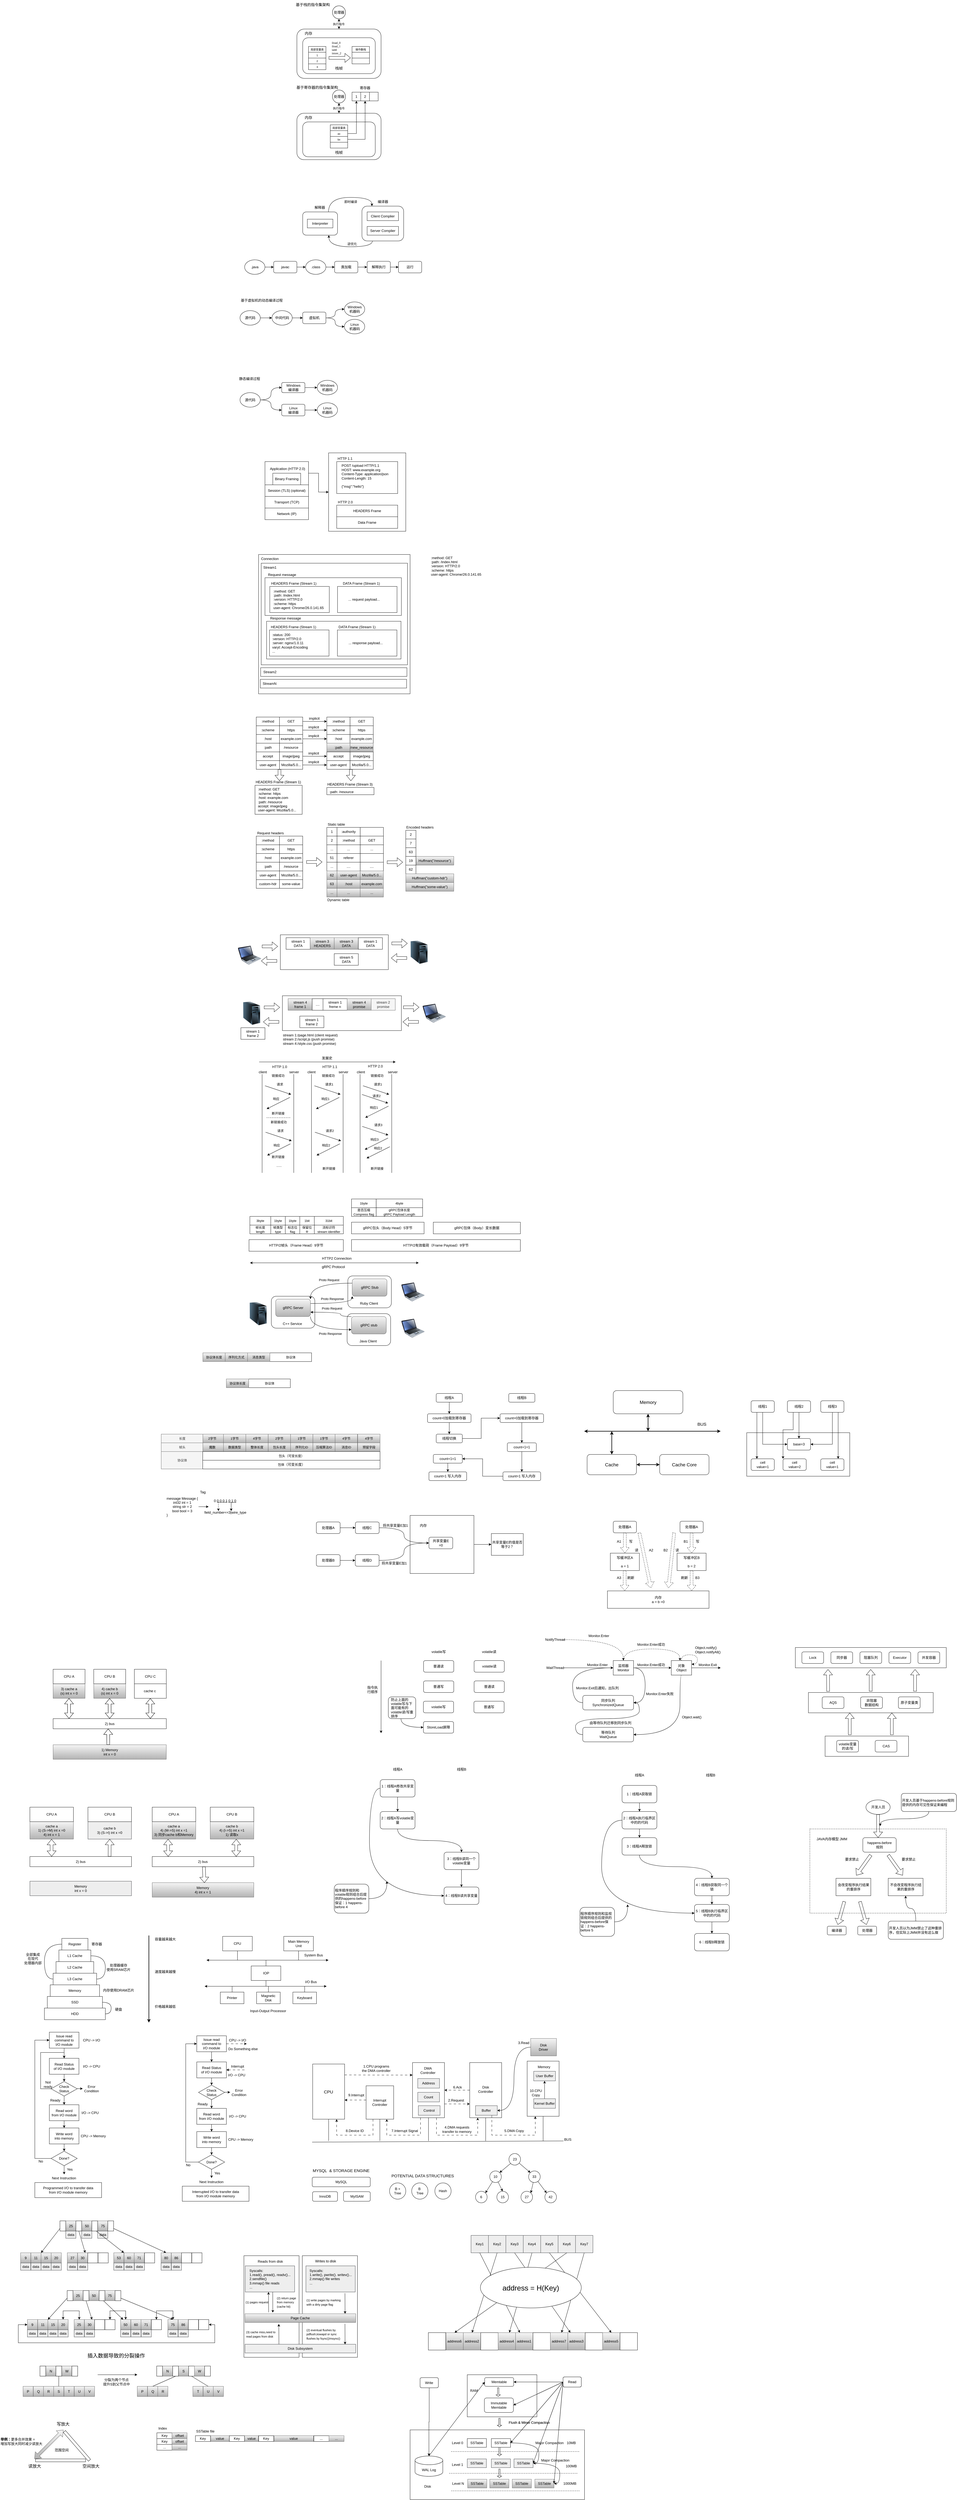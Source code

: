 <mxfile version="22.1.2" type="github">
  <diagram name="Page-1" id="3qNI4k4euscpyz2DfLMj">
    <mxGraphModel dx="3108" dy="1427" grid="1" gridSize="10" guides="1" tooltips="1" connect="1" arrows="1" fold="1" page="1" pageScale="1" pageWidth="850" pageHeight="1100" math="0" shadow="0">
      <root>
        <mxCell id="0" />
        <mxCell id="1" parent="0" />
        <mxCell id="JlDAvxDnpA8wRkPDw7YP-1" value="" style="rounded=1;whiteSpace=wrap;html=1;" parent="1" vertex="1">
          <mxGeometry x="240" y="250" width="290" height="170" as="geometry" />
        </mxCell>
        <mxCell id="JlDAvxDnpA8wRkPDw7YP-2" value="" style="rounded=1;whiteSpace=wrap;html=1;" parent="1" vertex="1">
          <mxGeometry x="260" y="280" width="250" height="123.75" as="geometry" />
        </mxCell>
        <mxCell id="JlDAvxDnpA8wRkPDw7YP-3" value="&lt;font style=&quot;font-size: 9px;&quot;&gt;局部变量表&lt;/font&gt;" style="rounded=0;whiteSpace=wrap;html=1;" parent="1" vertex="1">
          <mxGeometry x="280" y="310" width="60" height="20" as="geometry" />
        </mxCell>
        <mxCell id="JlDAvxDnpA8wRkPDw7YP-4" value="&lt;font style=&quot;font-size: 13px;&quot;&gt;栈帧&lt;/font&gt;" style="text;html=1;strokeColor=none;fillColor=none;align=center;verticalAlign=middle;whiteSpace=wrap;rounded=0;" parent="1" vertex="1">
          <mxGeometry x="355" y="370" width="60" height="30" as="geometry" />
        </mxCell>
        <mxCell id="JlDAvxDnpA8wRkPDw7YP-5" value="&lt;font style=&quot;font-size: 9px;&quot;&gt;1&lt;/font&gt;" style="rounded=0;whiteSpace=wrap;html=1;" parent="1" vertex="1">
          <mxGeometry x="280" y="330" width="60" height="20" as="geometry" />
        </mxCell>
        <mxCell id="JlDAvxDnpA8wRkPDw7YP-6" value="&lt;font style=&quot;font-size: 9px;&quot;&gt;2&lt;/font&gt;" style="rounded=0;whiteSpace=wrap;html=1;" parent="1" vertex="1">
          <mxGeometry x="280" y="350" width="60" height="20" as="geometry" />
        </mxCell>
        <mxCell id="JlDAvxDnpA8wRkPDw7YP-7" value="&lt;font style=&quot;font-size: 9px;&quot;&gt;3&lt;/font&gt;" style="rounded=0;whiteSpace=wrap;html=1;" parent="1" vertex="1">
          <mxGeometry x="280" y="370" width="60" height="20" as="geometry" />
        </mxCell>
        <mxCell id="JlDAvxDnpA8wRkPDw7YP-9" value="&lt;font style=&quot;font-size: 9px;&quot;&gt;操作数栈&lt;/font&gt;" style="rounded=0;whiteSpace=wrap;html=1;" parent="1" vertex="1">
          <mxGeometry x="430" y="310" width="60" height="20" as="geometry" />
        </mxCell>
        <mxCell id="JlDAvxDnpA8wRkPDw7YP-10" value="" style="rounded=0;whiteSpace=wrap;html=1;" parent="1" vertex="1">
          <mxGeometry x="430" y="330" width="60" height="20" as="geometry" />
        </mxCell>
        <mxCell id="JlDAvxDnpA8wRkPDw7YP-11" value="" style="rounded=0;whiteSpace=wrap;html=1;" parent="1" vertex="1">
          <mxGeometry x="430" y="350" width="60" height="20" as="geometry" />
        </mxCell>
        <mxCell id="JlDAvxDnpA8wRkPDw7YP-13" value="" style="shape=flexArrow;endArrow=classic;html=1;rounded=0;" parent="1" edge="1">
          <mxGeometry width="50" height="50" relative="1" as="geometry">
            <mxPoint x="350" y="349.39" as="sourcePoint" />
            <mxPoint x="425" y="349.39" as="targetPoint" />
          </mxGeometry>
        </mxCell>
        <mxCell id="JlDAvxDnpA8wRkPDw7YP-14" value="&lt;div style=&quot;caret-color: rgb(0, 0, 0); text-align: start;&quot; data-hash=&quot;5c20518ebad70365f28361eefba8abe7&quot; data-version=&quot;3.0.0&quot;&gt;&lt;/div&gt;&lt;div style=&quot;caret-color: rgb(0, 0, 0); text-align: start; font-size: 10px; line-height: 120%;&quot; class=&quot;section&quot;&gt;&lt;p style=&quot;margin: 0pt; font-family: 等线; line-height: 120%;&quot; class=&quot;paragraph text-align-type-left&quot;&gt;&lt;font style=&quot;font-size: 10px;&quot;&gt;iload_0&lt;/font&gt;&lt;/p&gt;&lt;p style=&quot;margin: 0pt; font-family: 等线; line-height: 120%;&quot; class=&quot;paragraph text-align-type-left&quot;&gt;&lt;font style=&quot;font-size: 10px;&quot;&gt;iload_1&lt;br&gt;&lt;/font&gt;&lt;/p&gt;&lt;p style=&quot;margin: 0pt; font-family: 等线; line-height: 120%;&quot; class=&quot;paragraph text-align-type-left&quot;&gt;&lt;font style=&quot;font-size: 10px;&quot;&gt;iadd&lt;br&gt;&lt;/font&gt;&lt;/p&gt;&lt;p style=&quot;margin: 0pt; font-family: 等线; line-height: 120%;&quot; class=&quot;paragraph text-align-type-left&quot;&gt;&lt;font style=&quot;font-size: 10px;&quot;&gt;istore_2&lt;br&gt;&lt;/font&gt;&lt;/p&gt;&lt;/div&gt;" style="text;html=1;strokeColor=none;fillColor=none;align=center;verticalAlign=middle;whiteSpace=wrap;rounded=0;" parent="1" vertex="1">
          <mxGeometry x="348.75" y="280" width="55" height="70" as="geometry" />
        </mxCell>
        <mxCell id="JlDAvxDnpA8wRkPDw7YP-22" value="&lt;font style=&quot;font-size: 13px;&quot;&gt;内存&lt;/font&gt;" style="text;html=1;strokeColor=none;fillColor=none;align=center;verticalAlign=middle;whiteSpace=wrap;rounded=0;" parent="1" vertex="1">
          <mxGeometry x="250" y="250" width="60" height="30" as="geometry" />
        </mxCell>
        <mxCell id="JlDAvxDnpA8wRkPDw7YP-27" style="edgeStyle=orthogonalEdgeStyle;rounded=0;orthogonalLoop=1;jettySize=auto;html=1;startArrow=classic;startFill=1;" parent="1" source="JlDAvxDnpA8wRkPDw7YP-24" target="JlDAvxDnpA8wRkPDw7YP-1" edge="1">
          <mxGeometry relative="1" as="geometry" />
        </mxCell>
        <mxCell id="JlDAvxDnpA8wRkPDw7YP-28" value="&lt;font style=&quot;font-size: 10px;&quot;&gt;执行指令&lt;/font&gt;" style="edgeLabel;html=1;align=center;verticalAlign=middle;resizable=0;points=[];" parent="JlDAvxDnpA8wRkPDw7YP-27" vertex="1" connectable="0">
          <mxGeometry x="-0.029" y="1" relative="1" as="geometry">
            <mxPoint as="offset" />
          </mxGeometry>
        </mxCell>
        <mxCell id="JlDAvxDnpA8wRkPDw7YP-24" value="处理器" style="ellipse;whiteSpace=wrap;html=1;aspect=fixed;" parent="1" vertex="1">
          <mxGeometry x="362.5" y="170" width="45" height="45" as="geometry" />
        </mxCell>
        <mxCell id="JlDAvxDnpA8wRkPDw7YP-29" value="&lt;font style=&quot;font-size: 13px;&quot;&gt;基于栈的指令集架构&lt;/font&gt;" style="text;html=1;strokeColor=none;fillColor=none;align=center;verticalAlign=middle;whiteSpace=wrap;rounded=0;" parent="1" vertex="1">
          <mxGeometry x="220" y="150" width="150" height="32.5" as="geometry" />
        </mxCell>
        <mxCell id="JlDAvxDnpA8wRkPDw7YP-30" value="" style="rounded=1;whiteSpace=wrap;html=1;" parent="1" vertex="1">
          <mxGeometry x="240" y="540" width="290" height="160" as="geometry" />
        </mxCell>
        <mxCell id="JlDAvxDnpA8wRkPDw7YP-31" value="" style="rounded=1;whiteSpace=wrap;html=1;" parent="1" vertex="1">
          <mxGeometry x="260" y="570" width="250" height="120" as="geometry" />
        </mxCell>
        <mxCell id="JlDAvxDnpA8wRkPDw7YP-32" value="&lt;font style=&quot;font-size: 9px;&quot;&gt;局部变量表&lt;/font&gt;" style="rounded=0;whiteSpace=wrap;html=1;" parent="1" vertex="1">
          <mxGeometry x="355" y="580" width="60" height="20" as="geometry" />
        </mxCell>
        <mxCell id="JlDAvxDnpA8wRkPDw7YP-33" value="&lt;font style=&quot;font-size: 13px;&quot;&gt;栈帧&lt;/font&gt;" style="text;html=1;strokeColor=none;fillColor=none;align=center;verticalAlign=middle;whiteSpace=wrap;rounded=0;" parent="1" vertex="1">
          <mxGeometry x="355" y="660" width="60" height="30" as="geometry" />
        </mxCell>
        <mxCell id="JlDAvxDnpA8wRkPDw7YP-51" style="edgeStyle=orthogonalEdgeStyle;rounded=0;orthogonalLoop=1;jettySize=auto;html=1;entryX=0.5;entryY=1;entryDx=0;entryDy=0;" parent="1" source="JlDAvxDnpA8wRkPDw7YP-34" target="JlDAvxDnpA8wRkPDw7YP-48" edge="1">
          <mxGeometry relative="1" as="geometry" />
        </mxCell>
        <mxCell id="JlDAvxDnpA8wRkPDw7YP-34" value="&lt;font style=&quot;font-size: 9px;&quot;&gt;ax&lt;/font&gt;" style="rounded=0;whiteSpace=wrap;html=1;" parent="1" vertex="1">
          <mxGeometry x="355" y="600" width="60" height="20" as="geometry" />
        </mxCell>
        <mxCell id="JlDAvxDnpA8wRkPDw7YP-52" style="edgeStyle=orthogonalEdgeStyle;rounded=0;orthogonalLoop=1;jettySize=auto;html=1;entryX=0.5;entryY=1;entryDx=0;entryDy=0;" parent="1" source="JlDAvxDnpA8wRkPDw7YP-35" target="JlDAvxDnpA8wRkPDw7YP-49" edge="1">
          <mxGeometry relative="1" as="geometry" />
        </mxCell>
        <mxCell id="JlDAvxDnpA8wRkPDw7YP-35" value="&lt;font style=&quot;font-size: 9px;&quot;&gt;bx&lt;/font&gt;" style="rounded=0;whiteSpace=wrap;html=1;" parent="1" vertex="1">
          <mxGeometry x="355" y="620" width="60" height="20" as="geometry" />
        </mxCell>
        <mxCell id="JlDAvxDnpA8wRkPDw7YP-36" value="" style="rounded=0;whiteSpace=wrap;html=1;" parent="1" vertex="1">
          <mxGeometry x="355" y="640" width="60" height="20" as="geometry" />
        </mxCell>
        <mxCell id="JlDAvxDnpA8wRkPDw7YP-42" value="&lt;font style=&quot;font-size: 13px;&quot;&gt;内存&lt;/font&gt;" style="text;html=1;strokeColor=none;fillColor=none;align=center;verticalAlign=middle;whiteSpace=wrap;rounded=0;" parent="1" vertex="1">
          <mxGeometry x="250" y="540" width="60" height="30" as="geometry" />
        </mxCell>
        <mxCell id="JlDAvxDnpA8wRkPDw7YP-43" style="edgeStyle=orthogonalEdgeStyle;rounded=0;orthogonalLoop=1;jettySize=auto;html=1;startArrow=classic;startFill=1;" parent="1" source="JlDAvxDnpA8wRkPDw7YP-45" target="JlDAvxDnpA8wRkPDw7YP-30" edge="1">
          <mxGeometry relative="1" as="geometry" />
        </mxCell>
        <mxCell id="JlDAvxDnpA8wRkPDw7YP-44" value="&lt;font style=&quot;font-size: 10px;&quot;&gt;执行指令&lt;/font&gt;" style="edgeLabel;html=1;align=center;verticalAlign=middle;resizable=0;points=[];" parent="JlDAvxDnpA8wRkPDw7YP-43" vertex="1" connectable="0">
          <mxGeometry x="-0.029" y="1" relative="1" as="geometry">
            <mxPoint as="offset" />
          </mxGeometry>
        </mxCell>
        <mxCell id="JlDAvxDnpA8wRkPDw7YP-45" value="处理器" style="ellipse;whiteSpace=wrap;html=1;aspect=fixed;" parent="1" vertex="1">
          <mxGeometry x="362.5" y="460" width="45" height="45" as="geometry" />
        </mxCell>
        <mxCell id="JlDAvxDnpA8wRkPDw7YP-46" value="&lt;font style=&quot;font-size: 13px;&quot;&gt;基于寄存器的指令集架构&lt;/font&gt;" style="text;html=1;strokeColor=none;fillColor=none;align=center;verticalAlign=middle;whiteSpace=wrap;rounded=0;" parent="1" vertex="1">
          <mxGeometry x="228.13" y="435" width="163.75" height="32.5" as="geometry" />
        </mxCell>
        <mxCell id="JlDAvxDnpA8wRkPDw7YP-48" value="1" style="whiteSpace=wrap;html=1;aspect=fixed;" parent="1" vertex="1">
          <mxGeometry x="430" y="467.5" width="30" height="30" as="geometry" />
        </mxCell>
        <mxCell id="JlDAvxDnpA8wRkPDw7YP-49" value="2" style="whiteSpace=wrap;html=1;aspect=fixed;" parent="1" vertex="1">
          <mxGeometry x="460" y="467.5" width="30" height="30" as="geometry" />
        </mxCell>
        <mxCell id="JlDAvxDnpA8wRkPDw7YP-50" value="" style="whiteSpace=wrap;html=1;aspect=fixed;" parent="1" vertex="1">
          <mxGeometry x="490" y="467.5" width="30" height="30" as="geometry" />
        </mxCell>
        <mxCell id="JlDAvxDnpA8wRkPDw7YP-53" value="&lt;font style=&quot;font-size: 12px;&quot;&gt;寄存器&lt;/font&gt;" style="text;html=1;strokeColor=none;fillColor=none;align=center;verticalAlign=middle;whiteSpace=wrap;rounded=0;" parent="1" vertex="1">
          <mxGeometry x="445" y="437.5" width="60" height="30" as="geometry" />
        </mxCell>
        <mxCell id="-RtOoon1yHf5RP8i_qli-3" value="" style="rounded=1;whiteSpace=wrap;html=1;" parent="1" vertex="1">
          <mxGeometry x="260" y="880" width="120" height="80" as="geometry" />
        </mxCell>
        <mxCell id="-RtOoon1yHf5RP8i_qli-6" value="Interpreter" style="rounded=0;whiteSpace=wrap;html=1;" parent="1" vertex="1">
          <mxGeometry x="276.01" y="905" width="88" height="30" as="geometry" />
        </mxCell>
        <mxCell id="-RtOoon1yHf5RP8i_qli-13" style="edgeStyle=orthogonalEdgeStyle;rounded=0;orthogonalLoop=1;jettySize=auto;html=1;exitX=0.25;exitY=1;exitDx=0;exitDy=0;entryX=0.75;entryY=1;entryDx=0;entryDy=0;curved=1;" parent="1" source="-RtOoon1yHf5RP8i_qli-7" target="-RtOoon1yHf5RP8i_qli-3" edge="1">
          <mxGeometry relative="1" as="geometry" />
        </mxCell>
        <mxCell id="-RtOoon1yHf5RP8i_qli-15" value="逆优化" style="edgeLabel;html=1;align=center;verticalAlign=middle;resizable=0;points=[];" parent="-RtOoon1yHf5RP8i_qli-13" vertex="1" connectable="0">
          <mxGeometry x="-0.152" y="-1" relative="1" as="geometry">
            <mxPoint x="-1" y="-9" as="offset" />
          </mxGeometry>
        </mxCell>
        <mxCell id="-RtOoon1yHf5RP8i_qli-7" value="" style="rounded=1;whiteSpace=wrap;html=1;" parent="1" vertex="1">
          <mxGeometry x="464.13" y="860" width="143.75" height="120" as="geometry" />
        </mxCell>
        <mxCell id="-RtOoon1yHf5RP8i_qli-8" value="Client Complier" style="rounded=0;whiteSpace=wrap;html=1;" parent="1" vertex="1">
          <mxGeometry x="482" y="880" width="108" height="30" as="geometry" />
        </mxCell>
        <mxCell id="-RtOoon1yHf5RP8i_qli-9" value="Server Complier" style="rounded=0;whiteSpace=wrap;html=1;" parent="1" vertex="1">
          <mxGeometry x="482" y="930" width="108" height="30" as="geometry" />
        </mxCell>
        <mxCell id="-RtOoon1yHf5RP8i_qli-12" style="edgeStyle=orthogonalEdgeStyle;rounded=0;orthogonalLoop=1;jettySize=auto;html=1;exitX=1;exitY=1;exitDx=0;exitDy=0;entryX=0;entryY=1;entryDx=0;entryDy=0;curved=1;" parent="1" source="-RtOoon1yHf5RP8i_qli-10" target="-RtOoon1yHf5RP8i_qli-11" edge="1">
          <mxGeometry relative="1" as="geometry">
            <Array as="points">
              <mxPoint x="349" y="830" />
              <mxPoint x="499" y="830" />
            </Array>
          </mxGeometry>
        </mxCell>
        <mxCell id="-RtOoon1yHf5RP8i_qli-14" value="即时编译" style="edgeLabel;html=1;align=center;verticalAlign=middle;resizable=0;points=[];" parent="-RtOoon1yHf5RP8i_qli-12" vertex="1" connectable="0">
          <mxGeometry x="0.116" y="-2" relative="1" as="geometry">
            <mxPoint x="-2" y="13" as="offset" />
          </mxGeometry>
        </mxCell>
        <mxCell id="-RtOoon1yHf5RP8i_qli-10" value="解释器" style="text;html=1;strokeColor=none;fillColor=none;align=center;verticalAlign=middle;whiteSpace=wrap;rounded=0;" parent="1" vertex="1">
          <mxGeometry x="289" y="850" width="60" height="30" as="geometry" />
        </mxCell>
        <mxCell id="-RtOoon1yHf5RP8i_qli-11" value="编译器" style="text;html=1;strokeColor=none;fillColor=none;align=center;verticalAlign=middle;whiteSpace=wrap;rounded=0;" parent="1" vertex="1">
          <mxGeometry x="498.5" y="830" width="75" height="30" as="geometry" />
        </mxCell>
        <mxCell id="Pf7uHDNzyYg51rI1T6Wa-21" style="edgeStyle=orthogonalEdgeStyle;rounded=0;orthogonalLoop=1;jettySize=auto;html=1;" parent="1" source="Pf7uHDNzyYg51rI1T6Wa-5" target="Pf7uHDNzyYg51rI1T6Wa-16" edge="1">
          <mxGeometry relative="1" as="geometry" />
        </mxCell>
        <mxCell id="Pf7uHDNzyYg51rI1T6Wa-5" value="javac" style="rounded=1;whiteSpace=wrap;html=1;" parent="1" vertex="1">
          <mxGeometry x="160" y="1050" width="80" height="40" as="geometry" />
        </mxCell>
        <mxCell id="Pf7uHDNzyYg51rI1T6Wa-23" style="edgeStyle=orthogonalEdgeStyle;rounded=0;orthogonalLoop=1;jettySize=auto;html=1;" parent="1" source="Pf7uHDNzyYg51rI1T6Wa-7" target="Pf7uHDNzyYg51rI1T6Wa-17" edge="1">
          <mxGeometry relative="1" as="geometry" />
        </mxCell>
        <mxCell id="Pf7uHDNzyYg51rI1T6Wa-7" value="类加载" style="rounded=1;whiteSpace=wrap;html=1;" parent="1" vertex="1">
          <mxGeometry x="370" y="1050" width="80" height="40" as="geometry" />
        </mxCell>
        <mxCell id="Pf7uHDNzyYg51rI1T6Wa-20" style="edgeStyle=orthogonalEdgeStyle;rounded=0;orthogonalLoop=1;jettySize=auto;html=1;entryX=0;entryY=0.5;entryDx=0;entryDy=0;" parent="1" source="Pf7uHDNzyYg51rI1T6Wa-15" target="Pf7uHDNzyYg51rI1T6Wa-5" edge="1">
          <mxGeometry relative="1" as="geometry" />
        </mxCell>
        <mxCell id="Pf7uHDNzyYg51rI1T6Wa-15" value=".java" style="ellipse;whiteSpace=wrap;html=1;" parent="1" vertex="1">
          <mxGeometry x="60" y="1045" width="70" height="50" as="geometry" />
        </mxCell>
        <mxCell id="Pf7uHDNzyYg51rI1T6Wa-22" style="edgeStyle=orthogonalEdgeStyle;rounded=0;orthogonalLoop=1;jettySize=auto;html=1;" parent="1" source="Pf7uHDNzyYg51rI1T6Wa-16" target="Pf7uHDNzyYg51rI1T6Wa-7" edge="1">
          <mxGeometry relative="1" as="geometry" />
        </mxCell>
        <mxCell id="Pf7uHDNzyYg51rI1T6Wa-16" value=".class" style="ellipse;whiteSpace=wrap;html=1;" parent="1" vertex="1">
          <mxGeometry x="270" y="1045" width="70" height="50" as="geometry" />
        </mxCell>
        <mxCell id="Pf7uHDNzyYg51rI1T6Wa-24" style="edgeStyle=orthogonalEdgeStyle;rounded=0;orthogonalLoop=1;jettySize=auto;html=1;" parent="1" source="Pf7uHDNzyYg51rI1T6Wa-17" target="Pf7uHDNzyYg51rI1T6Wa-19" edge="1">
          <mxGeometry relative="1" as="geometry" />
        </mxCell>
        <mxCell id="Pf7uHDNzyYg51rI1T6Wa-17" value="解释执行" style="rounded=1;whiteSpace=wrap;html=1;" parent="1" vertex="1">
          <mxGeometry x="482" y="1050" width="80" height="40" as="geometry" />
        </mxCell>
        <mxCell id="Pf7uHDNzyYg51rI1T6Wa-19" value="运行" style="rounded=1;whiteSpace=wrap;html=1;" parent="1" vertex="1">
          <mxGeometry x="590" y="1050" width="80" height="40" as="geometry" />
        </mxCell>
        <mxCell id="Y4uTl1oFfkt2m0AfvTx4-9" style="edgeStyle=orthogonalEdgeStyle;rounded=0;orthogonalLoop=1;jettySize=auto;html=1;" parent="1" source="Y4uTl1oFfkt2m0AfvTx4-1" target="Y4uTl1oFfkt2m0AfvTx4-2" edge="1">
          <mxGeometry relative="1" as="geometry" />
        </mxCell>
        <mxCell id="Y4uTl1oFfkt2m0AfvTx4-1" value="源代码" style="ellipse;whiteSpace=wrap;html=1;" parent="1" vertex="1">
          <mxGeometry x="44.01" y="1220" width="70" height="50" as="geometry" />
        </mxCell>
        <mxCell id="Y4uTl1oFfkt2m0AfvTx4-10" style="edgeStyle=orthogonalEdgeStyle;rounded=0;orthogonalLoop=1;jettySize=auto;html=1;" parent="1" source="Y4uTl1oFfkt2m0AfvTx4-2" target="Y4uTl1oFfkt2m0AfvTx4-3" edge="1">
          <mxGeometry relative="1" as="geometry" />
        </mxCell>
        <mxCell id="Y4uTl1oFfkt2m0AfvTx4-2" value="中间代码" style="ellipse;whiteSpace=wrap;html=1;" parent="1" vertex="1">
          <mxGeometry x="154.01" y="1220" width="70" height="50" as="geometry" />
        </mxCell>
        <mxCell id="Y4uTl1oFfkt2m0AfvTx4-11" style="edgeStyle=orthogonalEdgeStyle;rounded=0;orthogonalLoop=1;jettySize=auto;html=1;curved=1;" parent="1" source="Y4uTl1oFfkt2m0AfvTx4-3" target="Y4uTl1oFfkt2m0AfvTx4-7" edge="1">
          <mxGeometry relative="1" as="geometry" />
        </mxCell>
        <mxCell id="Y4uTl1oFfkt2m0AfvTx4-12" style="edgeStyle=orthogonalEdgeStyle;rounded=0;orthogonalLoop=1;jettySize=auto;html=1;entryX=0;entryY=0.5;entryDx=0;entryDy=0;curved=1;" parent="1" source="Y4uTl1oFfkt2m0AfvTx4-3" target="Y4uTl1oFfkt2m0AfvTx4-8" edge="1">
          <mxGeometry relative="1" as="geometry" />
        </mxCell>
        <mxCell id="Y4uTl1oFfkt2m0AfvTx4-3" value="虚拟机" style="rounded=1;whiteSpace=wrap;html=1;" parent="1" vertex="1">
          <mxGeometry x="260" y="1225" width="80" height="40" as="geometry" />
        </mxCell>
        <mxCell id="Y4uTl1oFfkt2m0AfvTx4-7" value="Windows&lt;br&gt;机器码" style="ellipse;whiteSpace=wrap;html=1;" parent="1" vertex="1">
          <mxGeometry x="403.75" y="1190" width="70" height="50" as="geometry" />
        </mxCell>
        <mxCell id="Y4uTl1oFfkt2m0AfvTx4-8" value="Linux&lt;br&gt;机器码" style="ellipse;whiteSpace=wrap;html=1;" parent="1" vertex="1">
          <mxGeometry x="403.75" y="1250" width="70" height="50" as="geometry" />
        </mxCell>
        <mxCell id="Y4uTl1oFfkt2m0AfvTx4-25" style="edgeStyle=orthogonalEdgeStyle;rounded=0;orthogonalLoop=1;jettySize=auto;html=1;curved=1;" parent="1" source="Y4uTl1oFfkt2m0AfvTx4-14" target="Y4uTl1oFfkt2m0AfvTx4-19" edge="1">
          <mxGeometry relative="1" as="geometry" />
        </mxCell>
        <mxCell id="Y4uTl1oFfkt2m0AfvTx4-26" style="edgeStyle=orthogonalEdgeStyle;rounded=0;orthogonalLoop=1;jettySize=auto;html=1;entryX=0;entryY=0.5;entryDx=0;entryDy=0;curved=1;" parent="1" source="Y4uTl1oFfkt2m0AfvTx4-14" target="Y4uTl1oFfkt2m0AfvTx4-22" edge="1">
          <mxGeometry relative="1" as="geometry" />
        </mxCell>
        <mxCell id="Y4uTl1oFfkt2m0AfvTx4-14" value="源代码" style="ellipse;whiteSpace=wrap;html=1;" parent="1" vertex="1">
          <mxGeometry x="44.01" y="1502.5" width="70" height="50" as="geometry" />
        </mxCell>
        <mxCell id="Y4uTl1oFfkt2m0AfvTx4-23" style="edgeStyle=orthogonalEdgeStyle;rounded=0;orthogonalLoop=1;jettySize=auto;html=1;" parent="1" source="Y4uTl1oFfkt2m0AfvTx4-19" target="Y4uTl1oFfkt2m0AfvTx4-20" edge="1">
          <mxGeometry relative="1" as="geometry" />
        </mxCell>
        <mxCell id="Y4uTl1oFfkt2m0AfvTx4-19" value="Windows&lt;br style=&quot;--tw-border-spacing-x: 0; --tw-border-spacing-y: 0; --tw-translate-x: 0; --tw-translate-y: 0; --tw-rotate: 0; --tw-skew-x: 0; --tw-skew-y: 0; --tw-scale-x: 1; --tw-scale-y: 1; --tw-pan-x: ; --tw-pan-y: ; --tw-pinch-zoom: ; --tw-scroll-snap-strictness: proximity; --tw-gradient-from-position: ; --tw-gradient-via-position: ; --tw-gradient-to-position: ; --tw-ordinal: ; --tw-slashed-zero: ; --tw-numeric-figure: ; --tw-numeric-spacing: ; --tw-numeric-fraction: ; --tw-ring-inset: ; --tw-ring-offset-width: 0px; --tw-ring-offset-color: #fff; --tw-ring-color: rgb(59 130 246 / .5); --tw-ring-offset-shadow: 0 0 #0000; --tw-ring-shadow: 0 0 #0000; --tw-shadow: 0 0 #0000; --tw-shadow-colored: 0 0 #0000; --tw-blur: ; --tw-brightness: ; --tw-contrast: ; --tw-grayscale: ; --tw-hue-rotate: ; --tw-invert: ; --tw-saturate: ; --tw-sepia: ; --tw-drop-shadow: ; --tw-backdrop-blur: ; --tw-backdrop-brightness: ; --tw-backdrop-contrast: ; --tw-backdrop-grayscale: ; --tw-backdrop-hue-rotate: ; --tw-backdrop-invert: ; --tw-backdrop-opacity: ; --tw-backdrop-saturate: ; --tw-backdrop-sepia: ; border-color: var(--border-color);&quot;&gt;编译器" style="rounded=1;whiteSpace=wrap;html=1;" parent="1" vertex="1">
          <mxGeometry x="187.64" y="1467.5" width="80" height="35" as="geometry" />
        </mxCell>
        <mxCell id="Y4uTl1oFfkt2m0AfvTx4-20" value="Windows&lt;br&gt;机器码" style="ellipse;whiteSpace=wrap;html=1;" parent="1" vertex="1">
          <mxGeometry x="310" y="1460" width="70" height="50" as="geometry" />
        </mxCell>
        <mxCell id="Y4uTl1oFfkt2m0AfvTx4-21" value="Linux&lt;br&gt;机器码" style="ellipse;whiteSpace=wrap;html=1;" parent="1" vertex="1">
          <mxGeometry x="310" y="1537.5" width="70" height="50" as="geometry" />
        </mxCell>
        <mxCell id="Y4uTl1oFfkt2m0AfvTx4-24" style="edgeStyle=orthogonalEdgeStyle;rounded=0;orthogonalLoop=1;jettySize=auto;html=1;" parent="1" source="Y4uTl1oFfkt2m0AfvTx4-22" target="Y4uTl1oFfkt2m0AfvTx4-21" edge="1">
          <mxGeometry relative="1" as="geometry" />
        </mxCell>
        <mxCell id="Y4uTl1oFfkt2m0AfvTx4-22" value="Linux&lt;br&gt;编译器" style="rounded=1;whiteSpace=wrap;html=1;" parent="1" vertex="1">
          <mxGeometry x="187.64" y="1542.5" width="80" height="40" as="geometry" />
        </mxCell>
        <mxCell id="Y4uTl1oFfkt2m0AfvTx4-27" value="基于虚拟机的动态编译过程" style="text;html=1;strokeColor=none;fillColor=none;align=center;verticalAlign=middle;whiteSpace=wrap;rounded=0;" parent="1" vertex="1">
          <mxGeometry x="44.01" y="1170" width="150" height="30" as="geometry" />
        </mxCell>
        <mxCell id="Y4uTl1oFfkt2m0AfvTx4-28" value="静态编译过程" style="text;html=1;strokeColor=none;fillColor=none;align=center;verticalAlign=middle;whiteSpace=wrap;rounded=0;" parent="1" vertex="1">
          <mxGeometry x="37.64" y="1440" width="78" height="30" as="geometry" />
        </mxCell>
        <mxCell id="Hagz2KrR33_WjAh4hyXI-1" value="Network (IP)" style="rounded=0;whiteSpace=wrap;html=1;" parent="1" vertex="1">
          <mxGeometry x="130" y="1900" width="150" height="40" as="geometry" />
        </mxCell>
        <mxCell id="Hagz2KrR33_WjAh4hyXI-2" value="Transport (TCP)" style="rounded=0;whiteSpace=wrap;html=1;" parent="1" vertex="1">
          <mxGeometry x="130" y="1860" width="150" height="40" as="geometry" />
        </mxCell>
        <mxCell id="Hagz2KrR33_WjAh4hyXI-3" value="Session (TLS) (optional)" style="rounded=0;whiteSpace=wrap;html=1;" parent="1" vertex="1">
          <mxGeometry x="130" y="1820" width="150" height="40" as="geometry" />
        </mxCell>
        <mxCell id="Hagz2KrR33_WjAh4hyXI-17" style="edgeStyle=orthogonalEdgeStyle;rounded=0;orthogonalLoop=1;jettySize=auto;html=1;" parent="1" source="Hagz2KrR33_WjAh4hyXI-4" target="Hagz2KrR33_WjAh4hyXI-9" edge="1">
          <mxGeometry relative="1" as="geometry" />
        </mxCell>
        <mxCell id="Hagz2KrR33_WjAh4hyXI-4" value="" style="rounded=0;whiteSpace=wrap;html=1;" parent="1" vertex="1">
          <mxGeometry x="130" y="1740" width="150" height="80" as="geometry" />
        </mxCell>
        <mxCell id="Hagz2KrR33_WjAh4hyXI-6" value="Binary Framing" style="rounded=0;whiteSpace=wrap;html=1;" parent="1" vertex="1">
          <mxGeometry x="157.01" y="1780" width="95.99" height="40" as="geometry" />
        </mxCell>
        <mxCell id="Hagz2KrR33_WjAh4hyXI-8" value="Application (HTTP 2.0)&amp;nbsp;" style="text;html=1;strokeColor=none;fillColor=none;align=center;verticalAlign=middle;whiteSpace=wrap;rounded=0;" parent="1" vertex="1">
          <mxGeometry x="139" y="1750" width="141" height="30" as="geometry" />
        </mxCell>
        <mxCell id="Hagz2KrR33_WjAh4hyXI-9" value="" style="rounded=0;whiteSpace=wrap;html=1;" parent="1" vertex="1">
          <mxGeometry x="349.22" y="1710" width="265.99" height="270" as="geometry" />
        </mxCell>
        <mxCell id="Hagz2KrR33_WjAh4hyXI-10" value="" style="rounded=0;whiteSpace=wrap;html=1;" parent="1" vertex="1">
          <mxGeometry x="377.22" y="1740" width="210" height="110" as="geometry" />
        </mxCell>
        <mxCell id="Hagz2KrR33_WjAh4hyXI-11" value="POST /upload HTTP/1.1&lt;br&gt;HOST: www.example.org&lt;br&gt;Content-Type: application/json&lt;br&gt;Content-Length: 15&amp;nbsp;&lt;br&gt;&lt;br&gt;{&quot;msg&quot;:&quot;hello&quot;}" style="text;html=1;strokeColor=none;fillColor=none;align=left;verticalAlign=middle;whiteSpace=wrap;rounded=0;" parent="1" vertex="1">
          <mxGeometry x="392.22" y="1740" width="175" height="100" as="geometry" />
        </mxCell>
        <mxCell id="Hagz2KrR33_WjAh4hyXI-12" value="HEADERS Frame" style="rounded=0;whiteSpace=wrap;html=1;" parent="1" vertex="1">
          <mxGeometry x="377.22" y="1890" width="210" height="40" as="geometry" />
        </mxCell>
        <mxCell id="Hagz2KrR33_WjAh4hyXI-13" value="Data Frame" style="rounded=0;whiteSpace=wrap;html=1;" parent="1" vertex="1">
          <mxGeometry x="377.22" y="1930" width="210" height="40" as="geometry" />
        </mxCell>
        <mxCell id="Hagz2KrR33_WjAh4hyXI-14" value="HTTP 1.1" style="text;html=1;strokeColor=none;fillColor=none;align=center;verticalAlign=middle;whiteSpace=wrap;rounded=0;" parent="1" vertex="1">
          <mxGeometry x="375.72" y="1720" width="60" height="20" as="geometry" />
        </mxCell>
        <mxCell id="Hagz2KrR33_WjAh4hyXI-15" value="HTTP 2.0" style="text;html=1;strokeColor=none;fillColor=none;align=center;verticalAlign=middle;whiteSpace=wrap;rounded=0;" parent="1" vertex="1">
          <mxGeometry x="377.22" y="1870" width="60" height="20" as="geometry" />
        </mxCell>
        <mxCell id="Hagz2KrR33_WjAh4hyXI-18" value="&lt;meta charset=&quot;utf-8&quot;&gt;&lt;span style=&quot;color: rgb(0, 0, 0); font-family: Helvetica; font-size: 12px; font-style: normal; font-variant-ligatures: normal; font-variant-caps: normal; font-weight: 400; letter-spacing: normal; orphans: 2; text-align: center; text-indent: 0px; text-transform: none; widows: 2; word-spacing: 0px; -webkit-text-stroke-width: 0px; background-color: rgb(251, 251, 251); text-decoration-thickness: initial; text-decoration-style: initial; text-decoration-color: initial; float: none; display: inline !important;&quot;&gt;Stream1&lt;/span&gt;" style="rounded=0;whiteSpace=wrap;html=1;" parent="1" vertex="1">
          <mxGeometry x="108" y="2060" width="522" height="480" as="geometry" />
        </mxCell>
        <mxCell id="Hagz2KrR33_WjAh4hyXI-19" value="Connection" style="text;html=1;strokeColor=none;fillColor=none;align=center;verticalAlign=middle;whiteSpace=wrap;rounded=0;" parent="1" vertex="1">
          <mxGeometry x="117" y="2060" width="60" height="30" as="geometry" />
        </mxCell>
        <mxCell id="Hagz2KrR33_WjAh4hyXI-20" value="" style="rounded=0;whiteSpace=wrap;html=1;" parent="1" vertex="1">
          <mxGeometry x="117" y="2090" width="504" height="350" as="geometry" />
        </mxCell>
        <mxCell id="Hagz2KrR33_WjAh4hyXI-22" value="Stream1" style="text;html=1;strokeColor=none;fillColor=none;align=center;verticalAlign=middle;whiteSpace=wrap;rounded=0;" parent="1" vertex="1">
          <mxGeometry x="117" y="2090" width="60" height="30" as="geometry" />
        </mxCell>
        <mxCell id="Hagz2KrR33_WjAh4hyXI-25" value=":method: GET&lt;br&gt;:path: /index.html&lt;br&gt;:version: HTTP/2.0&lt;br&gt;:scheme: https&amp;nbsp;&lt;br&gt;user-agent: Chrome/26.0.141.65" style="text;html=1;strokeColor=none;fillColor=none;align=left;verticalAlign=middle;whiteSpace=wrap;rounded=0;" parent="1" vertex="1">
          <mxGeometry x="700" y="2060" width="190" height="80" as="geometry" />
        </mxCell>
        <mxCell id="Hagz2KrR33_WjAh4hyXI-30" value="" style="rounded=0;whiteSpace=wrap;html=1;" parent="1" vertex="1">
          <mxGeometry x="130" y="2140" width="470" height="130" as="geometry" />
        </mxCell>
        <mxCell id="Hagz2KrR33_WjAh4hyXI-32" value="" style="rounded=0;whiteSpace=wrap;html=1;" parent="1" vertex="1">
          <mxGeometry x="380" y="2170" width="205" height="90" as="geometry" />
        </mxCell>
        <mxCell id="Hagz2KrR33_WjAh4hyXI-33" value="... request payload..." style="text;html=1;strokeColor=none;fillColor=none;align=left;verticalAlign=middle;whiteSpace=wrap;rounded=0;" parent="1" vertex="1">
          <mxGeometry x="415" y="2175" width="190" height="80" as="geometry" />
        </mxCell>
        <mxCell id="Hagz2KrR33_WjAh4hyXI-34" value="DATA Frame (Stream 1)&amp;nbsp;" style="text;html=1;strokeColor=none;fillColor=none;align=center;verticalAlign=middle;whiteSpace=wrap;rounded=0;" parent="1" vertex="1">
          <mxGeometry x="379" y="2150" width="170" height="20" as="geometry" />
        </mxCell>
        <mxCell id="Hagz2KrR33_WjAh4hyXI-35" value="Request message" style="text;html=1;strokeColor=none;fillColor=none;align=center;verticalAlign=middle;whiteSpace=wrap;rounded=0;" parent="1" vertex="1">
          <mxGeometry x="104.01" y="2120" width="170" height="20" as="geometry" />
        </mxCell>
        <mxCell id="Hagz2KrR33_WjAh4hyXI-40" value="" style="rounded=0;whiteSpace=wrap;html=1;" parent="1" vertex="1">
          <mxGeometry x="135.64" y="2290" width="463" height="130" as="geometry" />
        </mxCell>
        <mxCell id="Hagz2KrR33_WjAh4hyXI-41" value="" style="rounded=0;whiteSpace=wrap;html=1;" parent="1" vertex="1">
          <mxGeometry x="145.64" y="2320" width="205" height="90" as="geometry" />
        </mxCell>
        <mxCell id="Hagz2KrR33_WjAh4hyXI-42" value=":status: 200&lt;br&gt;:version: HTTP/2.0&lt;br&gt;:server: nginx/1.0.11&amp;nbsp;&lt;br&gt;varyt: Accept-Encoding&lt;br&gt;..." style="text;html=1;strokeColor=none;fillColor=none;align=left;verticalAlign=middle;whiteSpace=wrap;rounded=0;" parent="1" vertex="1">
          <mxGeometry x="153.14" y="2325" width="190" height="80" as="geometry" />
        </mxCell>
        <mxCell id="Hagz2KrR33_WjAh4hyXI-43" value="HEADERS Frame (Stream 1)&amp;nbsp;" style="text;html=1;strokeColor=none;fillColor=none;align=center;verticalAlign=middle;whiteSpace=wrap;rounded=0;" parent="1" vertex="1">
          <mxGeometry x="144.64" y="2300" width="170" height="20" as="geometry" />
        </mxCell>
        <mxCell id="Hagz2KrR33_WjAh4hyXI-44" value="Response message" style="text;html=1;strokeColor=none;fillColor=none;align=center;verticalAlign=middle;whiteSpace=wrap;rounded=0;" parent="1" vertex="1">
          <mxGeometry x="115.64" y="2270" width="170" height="20" as="geometry" />
        </mxCell>
        <mxCell id="Hagz2KrR33_WjAh4hyXI-46" value="" style="rounded=0;whiteSpace=wrap;html=1;" parent="1" vertex="1">
          <mxGeometry x="379.64" y="2320" width="205" height="90" as="geometry" />
        </mxCell>
        <mxCell id="Hagz2KrR33_WjAh4hyXI-47" value="... response payload..." style="text;html=1;strokeColor=none;fillColor=none;align=left;verticalAlign=middle;whiteSpace=wrap;rounded=0;" parent="1" vertex="1">
          <mxGeometry x="415.78" y="2340" width="132.86" height="50" as="geometry" />
        </mxCell>
        <mxCell id="Hagz2KrR33_WjAh4hyXI-48" value="DATA Frame (Stream 1)&amp;nbsp;" style="text;html=1;strokeColor=none;fillColor=none;align=center;verticalAlign=middle;whiteSpace=wrap;rounded=0;" parent="1" vertex="1">
          <mxGeometry x="364.01" y="2300" width="170" height="20" as="geometry" />
        </mxCell>
        <mxCell id="Hagz2KrR33_WjAh4hyXI-59" value="" style="rounded=0;whiteSpace=wrap;html=1;" parent="1" vertex="1">
          <mxGeometry x="146.64" y="2170" width="205" height="90" as="geometry" />
        </mxCell>
        <mxCell id="Hagz2KrR33_WjAh4hyXI-60" value=":method: GET&lt;br&gt;:path: /index.html&lt;br&gt;:version: HTTP/2.0&lt;br&gt;:scheme: https&amp;nbsp;&lt;br&gt;user-agent: Chrome/26.0.141.65" style="text;html=1;strokeColor=none;fillColor=none;align=left;verticalAlign=middle;whiteSpace=wrap;rounded=0;" parent="1" vertex="1">
          <mxGeometry x="156.64" y="2175" width="190" height="80" as="geometry" />
        </mxCell>
        <mxCell id="Hagz2KrR33_WjAh4hyXI-61" value="HEADERS Frame (Stream 1)&amp;nbsp;" style="text;html=1;strokeColor=none;fillColor=none;align=center;verticalAlign=middle;whiteSpace=wrap;rounded=0;" parent="1" vertex="1">
          <mxGeometry x="145.64" y="2150" width="170" height="20" as="geometry" />
        </mxCell>
        <mxCell id="Hagz2KrR33_WjAh4hyXI-62" value="" style="rounded=0;whiteSpace=wrap;html=1;" parent="1" vertex="1">
          <mxGeometry x="115.14" y="2450" width="504" height="30" as="geometry" />
        </mxCell>
        <mxCell id="Hagz2KrR33_WjAh4hyXI-63" value="Stream2" style="text;html=1;strokeColor=none;fillColor=none;align=center;verticalAlign=middle;whiteSpace=wrap;rounded=0;" parent="1" vertex="1">
          <mxGeometry x="117" y="2450" width="60" height="30" as="geometry" />
        </mxCell>
        <mxCell id="Hagz2KrR33_WjAh4hyXI-64" value="" style="rounded=0;whiteSpace=wrap;html=1;" parent="1" vertex="1">
          <mxGeometry x="114.01" y="2490" width="504" height="30" as="geometry" />
        </mxCell>
        <mxCell id="Hagz2KrR33_WjAh4hyXI-65" value="StreamN" style="text;html=1;strokeColor=none;fillColor=none;align=center;verticalAlign=middle;whiteSpace=wrap;rounded=0;" parent="1" vertex="1">
          <mxGeometry x="115.64" y="2490" width="60" height="30" as="geometry" />
        </mxCell>
        <mxCell id="Hagz2KrR33_WjAh4hyXI-66" value=":method" style="rounded=0;whiteSpace=wrap;html=1;" parent="1" vertex="1">
          <mxGeometry x="100" y="2620" width="80" height="30" as="geometry" />
        </mxCell>
        <mxCell id="Hagz2KrR33_WjAh4hyXI-91" style="edgeStyle=orthogonalEdgeStyle;rounded=0;orthogonalLoop=1;jettySize=auto;html=1;entryX=0;entryY=0.5;entryDx=0;entryDy=0;" parent="1" source="Hagz2KrR33_WjAh4hyXI-67" target="Hagz2KrR33_WjAh4hyXI-79" edge="1">
          <mxGeometry relative="1" as="geometry" />
        </mxCell>
        <mxCell id="Hagz2KrR33_WjAh4hyXI-67" value="GET" style="rounded=0;whiteSpace=wrap;html=1;" parent="1" vertex="1">
          <mxGeometry x="180" y="2620" width="80" height="30" as="geometry" />
        </mxCell>
        <mxCell id="Hagz2KrR33_WjAh4hyXI-69" value=":scheme" style="rounded=0;whiteSpace=wrap;html=1;" parent="1" vertex="1">
          <mxGeometry x="100" y="2650" width="80" height="30" as="geometry" />
        </mxCell>
        <mxCell id="Hagz2KrR33_WjAh4hyXI-92" style="edgeStyle=orthogonalEdgeStyle;rounded=0;orthogonalLoop=1;jettySize=auto;html=1;" parent="1" source="Hagz2KrR33_WjAh4hyXI-70" target="Hagz2KrR33_WjAh4hyXI-81" edge="1">
          <mxGeometry relative="1" as="geometry" />
        </mxCell>
        <mxCell id="Hagz2KrR33_WjAh4hyXI-70" value="https" style="rounded=0;whiteSpace=wrap;html=1;" parent="1" vertex="1">
          <mxGeometry x="180" y="2650" width="80" height="30" as="geometry" />
        </mxCell>
        <mxCell id="Hagz2KrR33_WjAh4hyXI-71" value=":host" style="rounded=0;whiteSpace=wrap;html=1;" parent="1" vertex="1">
          <mxGeometry x="100" y="2680" width="80" height="30" as="geometry" />
        </mxCell>
        <mxCell id="Hagz2KrR33_WjAh4hyXI-93" style="edgeStyle=orthogonalEdgeStyle;rounded=0;orthogonalLoop=1;jettySize=auto;html=1;entryX=0;entryY=0.5;entryDx=0;entryDy=0;" parent="1" source="Hagz2KrR33_WjAh4hyXI-72" target="Hagz2KrR33_WjAh4hyXI-83" edge="1">
          <mxGeometry relative="1" as="geometry" />
        </mxCell>
        <mxCell id="Hagz2KrR33_WjAh4hyXI-72" value="example.com" style="rounded=0;whiteSpace=wrap;html=1;" parent="1" vertex="1">
          <mxGeometry x="180" y="2680" width="80" height="30" as="geometry" />
        </mxCell>
        <mxCell id="Hagz2KrR33_WjAh4hyXI-73" value=":path" style="rounded=0;whiteSpace=wrap;html=1;" parent="1" vertex="1">
          <mxGeometry x="100" y="2710" width="80" height="30" as="geometry" />
        </mxCell>
        <mxCell id="Hagz2KrR33_WjAh4hyXI-74" value="/resource" style="rounded=0;whiteSpace=wrap;html=1;" parent="1" vertex="1">
          <mxGeometry x="180" y="2710" width="80" height="30" as="geometry" />
        </mxCell>
        <mxCell id="Hagz2KrR33_WjAh4hyXI-75" value="accept" style="rounded=0;whiteSpace=wrap;html=1;" parent="1" vertex="1">
          <mxGeometry x="100" y="2740" width="80" height="30" as="geometry" />
        </mxCell>
        <mxCell id="Hagz2KrR33_WjAh4hyXI-94" style="edgeStyle=orthogonalEdgeStyle;rounded=0;orthogonalLoop=1;jettySize=auto;html=1;" parent="1" source="Hagz2KrR33_WjAh4hyXI-76" target="Hagz2KrR33_WjAh4hyXI-87" edge="1">
          <mxGeometry relative="1" as="geometry" />
        </mxCell>
        <mxCell id="Hagz2KrR33_WjAh4hyXI-76" value="image/jpeg" style="rounded=0;whiteSpace=wrap;html=1;" parent="1" vertex="1">
          <mxGeometry x="180" y="2740" width="80" height="30" as="geometry" />
        </mxCell>
        <mxCell id="Hagz2KrR33_WjAh4hyXI-77" value="user-agent" style="rounded=0;whiteSpace=wrap;html=1;" parent="1" vertex="1">
          <mxGeometry x="100" y="2770" width="80" height="30" as="geometry" />
        </mxCell>
        <mxCell id="Hagz2KrR33_WjAh4hyXI-95" style="edgeStyle=orthogonalEdgeStyle;rounded=0;orthogonalLoop=1;jettySize=auto;html=1;" parent="1" source="Hagz2KrR33_WjAh4hyXI-78" target="Hagz2KrR33_WjAh4hyXI-89" edge="1">
          <mxGeometry relative="1" as="geometry" />
        </mxCell>
        <mxCell id="Hagz2KrR33_WjAh4hyXI-78" value="Mozilla/5.0..." style="rounded=0;whiteSpace=wrap;html=1;" parent="1" vertex="1">
          <mxGeometry x="180" y="2770" width="80" height="30" as="geometry" />
        </mxCell>
        <mxCell id="Hagz2KrR33_WjAh4hyXI-79" value=":method" style="rounded=0;whiteSpace=wrap;html=1;" parent="1" vertex="1">
          <mxGeometry x="343.14" y="2620" width="80" height="30" as="geometry" />
        </mxCell>
        <mxCell id="Hagz2KrR33_WjAh4hyXI-80" value="GET" style="rounded=0;whiteSpace=wrap;html=1;" parent="1" vertex="1">
          <mxGeometry x="423.14" y="2620" width="80" height="30" as="geometry" />
        </mxCell>
        <mxCell id="Hagz2KrR33_WjAh4hyXI-81" value=":scheme" style="rounded=0;whiteSpace=wrap;html=1;" parent="1" vertex="1">
          <mxGeometry x="343.14" y="2650" width="80" height="30" as="geometry" />
        </mxCell>
        <mxCell id="Hagz2KrR33_WjAh4hyXI-82" value="https" style="rounded=0;whiteSpace=wrap;html=1;" parent="1" vertex="1">
          <mxGeometry x="423.14" y="2650" width="80" height="30" as="geometry" />
        </mxCell>
        <mxCell id="Hagz2KrR33_WjAh4hyXI-83" value=":host" style="rounded=0;whiteSpace=wrap;html=1;" parent="1" vertex="1">
          <mxGeometry x="343.14" y="2680" width="80" height="30" as="geometry" />
        </mxCell>
        <mxCell id="Hagz2KrR33_WjAh4hyXI-84" value="example.com" style="rounded=0;whiteSpace=wrap;html=1;" parent="1" vertex="1">
          <mxGeometry x="423.14" y="2680" width="80" height="30" as="geometry" />
        </mxCell>
        <mxCell id="Hagz2KrR33_WjAh4hyXI-85" value=":path" style="rounded=0;whiteSpace=wrap;html=1;fillColor=#f5f5f5;strokeColor=#666666;gradientColor=#b3b3b3;" parent="1" vertex="1">
          <mxGeometry x="343.14" y="2710" width="80" height="30" as="geometry" />
        </mxCell>
        <mxCell id="Hagz2KrR33_WjAh4hyXI-86" value="/new_resource" style="rounded=0;whiteSpace=wrap;html=1;fillColor=#f5f5f5;strokeColor=#666666;gradientColor=#b3b3b3;" parent="1" vertex="1">
          <mxGeometry x="423.14" y="2710" width="80" height="30" as="geometry" />
        </mxCell>
        <mxCell id="Hagz2KrR33_WjAh4hyXI-87" value="accept" style="rounded=0;whiteSpace=wrap;html=1;" parent="1" vertex="1">
          <mxGeometry x="343.14" y="2740" width="80" height="30" as="geometry" />
        </mxCell>
        <mxCell id="Hagz2KrR33_WjAh4hyXI-88" value="image/jpeg" style="rounded=0;whiteSpace=wrap;html=1;" parent="1" vertex="1">
          <mxGeometry x="423.14" y="2740" width="80" height="30" as="geometry" />
        </mxCell>
        <mxCell id="Hagz2KrR33_WjAh4hyXI-89" value="user-agent" style="rounded=0;whiteSpace=wrap;html=1;" parent="1" vertex="1">
          <mxGeometry x="343.14" y="2770" width="80" height="30" as="geometry" />
        </mxCell>
        <mxCell id="Hagz2KrR33_WjAh4hyXI-90" value="Mozilla/5.0..." style="rounded=0;whiteSpace=wrap;html=1;" parent="1" vertex="1">
          <mxGeometry x="423.14" y="2770" width="80" height="30" as="geometry" />
        </mxCell>
        <mxCell id="Hagz2KrR33_WjAh4hyXI-96" value="implicit" style="text;html=1;strokeColor=none;fillColor=none;align=center;verticalAlign=middle;whiteSpace=wrap;rounded=0;" parent="1" vertex="1">
          <mxGeometry x="270" y="2610" width="60" height="30" as="geometry" />
        </mxCell>
        <mxCell id="Hagz2KrR33_WjAh4hyXI-97" value="implicit" style="text;html=1;strokeColor=none;fillColor=none;align=center;verticalAlign=middle;whiteSpace=wrap;rounded=0;" parent="1" vertex="1">
          <mxGeometry x="267.64" y="2640" width="60" height="30" as="geometry" />
        </mxCell>
        <mxCell id="Hagz2KrR33_WjAh4hyXI-98" value="implicit" style="text;html=1;strokeColor=none;fillColor=none;align=center;verticalAlign=middle;whiteSpace=wrap;rounded=0;" parent="1" vertex="1">
          <mxGeometry x="267.64" y="2670" width="60" height="30" as="geometry" />
        </mxCell>
        <mxCell id="Hagz2KrR33_WjAh4hyXI-99" value="implicit" style="text;html=1;strokeColor=none;fillColor=none;align=center;verticalAlign=middle;whiteSpace=wrap;rounded=0;" parent="1" vertex="1">
          <mxGeometry x="267.64" y="2730" width="60" height="30" as="geometry" />
        </mxCell>
        <mxCell id="Hagz2KrR33_WjAh4hyXI-100" value="implicit" style="text;html=1;strokeColor=none;fillColor=none;align=center;verticalAlign=middle;whiteSpace=wrap;rounded=0;" parent="1" vertex="1">
          <mxGeometry x="267.64" y="2760" width="60" height="30" as="geometry" />
        </mxCell>
        <mxCell id="Hagz2KrR33_WjAh4hyXI-104" value="" style="rounded=0;whiteSpace=wrap;html=1;" parent="1" vertex="1">
          <mxGeometry x="95.64" y="2855" width="162.5" height="100" as="geometry" />
        </mxCell>
        <mxCell id="Hagz2KrR33_WjAh4hyXI-105" value=":method: GET&lt;br&gt;:scheme: https&lt;br&gt;:host: example.com&lt;br&gt;:path: /resource&amp;nbsp;&lt;br&gt;accept: image/jpeg&lt;br&gt;user-agent: Mozilla/5.0..." style="text;html=1;strokeColor=none;fillColor=none;align=left;verticalAlign=middle;whiteSpace=wrap;rounded=0;" parent="1" vertex="1">
          <mxGeometry x="103.78" y="2860" width="162" height="90" as="geometry" />
        </mxCell>
        <mxCell id="Hagz2KrR33_WjAh4hyXI-106" value="&lt;span style=&quot;color: rgb(0, 0, 0); font-family: Helvetica; font-size: 12px; font-style: normal; font-variant-ligatures: normal; font-variant-caps: normal; font-weight: 400; letter-spacing: normal; orphans: 2; text-align: center; text-indent: 0px; text-transform: none; widows: 2; word-spacing: 0px; -webkit-text-stroke-width: 0px; background-color: rgb(251, 251, 251); text-decoration-thickness: initial; text-decoration-style: initial; text-decoration-color: initial; float: none; display: inline !important;&quot;&gt;HEADERS Frame (Stream 1)&amp;nbsp;&lt;/span&gt;" style="text;whiteSpace=wrap;html=1;" parent="1" vertex="1">
          <mxGeometry x="95.64" y="2830" width="190" height="30" as="geometry" />
        </mxCell>
        <mxCell id="Hagz2KrR33_WjAh4hyXI-109" value="" style="shape=flexArrow;endArrow=classic;html=1;rounded=0;shadow=0;" parent="1" edge="1">
          <mxGeometry width="50" height="50" relative="1" as="geometry">
            <mxPoint x="180" y="2800" as="sourcePoint" />
            <mxPoint x="180" y="2840" as="targetPoint" />
          </mxGeometry>
        </mxCell>
        <mxCell id="Hagz2KrR33_WjAh4hyXI-110" value="" style="rounded=0;whiteSpace=wrap;html=1;" parent="1" vertex="1">
          <mxGeometry x="343.14" y="2862.5" width="162.5" height="25" as="geometry" />
        </mxCell>
        <mxCell id="Hagz2KrR33_WjAh4hyXI-111" value=":path: /resource&amp;nbsp;&lt;br&gt;" style="text;html=1;strokeColor=none;fillColor=none;align=left;verticalAlign=middle;whiteSpace=wrap;rounded=0;" parent="1" vertex="1">
          <mxGeometry x="349.78" y="2862.5" width="162" height="30" as="geometry" />
        </mxCell>
        <mxCell id="Hagz2KrR33_WjAh4hyXI-112" value="&lt;span style=&quot;color: rgb(0, 0, 0); font-family: Helvetica; font-size: 12px; font-style: normal; font-variant-ligatures: normal; font-variant-caps: normal; font-weight: 400; letter-spacing: normal; orphans: 2; text-align: center; text-indent: 0px; text-transform: none; widows: 2; word-spacing: 0px; -webkit-text-stroke-width: 0px; background-color: rgb(251, 251, 251); text-decoration-thickness: initial; text-decoration-style: initial; text-decoration-color: initial; float: none; display: inline !important;&quot;&gt;HEADERS Frame (Stream 3)&amp;nbsp;&lt;/span&gt;" style="text;whiteSpace=wrap;html=1;" parent="1" vertex="1">
          <mxGeometry x="343.14" y="2837.5" width="190" height="30" as="geometry" />
        </mxCell>
        <mxCell id="Hagz2KrR33_WjAh4hyXI-113" value="" style="shape=flexArrow;endArrow=classic;html=1;rounded=0;shadow=0;" parent="1" edge="1">
          <mxGeometry width="50" height="50" relative="1" as="geometry">
            <mxPoint x="425.99" y="2800" as="sourcePoint" />
            <mxPoint x="426" y="2840" as="targetPoint" />
          </mxGeometry>
        </mxCell>
        <mxCell id="Hagz2KrR33_WjAh4hyXI-114" value=":method" style="rounded=0;whiteSpace=wrap;html=1;" parent="1" vertex="1">
          <mxGeometry x="100" y="3030" width="80" height="30" as="geometry" />
        </mxCell>
        <mxCell id="Hagz2KrR33_WjAh4hyXI-115" value="GET" style="rounded=0;whiteSpace=wrap;html=1;" parent="1" vertex="1">
          <mxGeometry x="180" y="3030" width="80" height="30" as="geometry" />
        </mxCell>
        <mxCell id="Hagz2KrR33_WjAh4hyXI-116" value=":scheme" style="rounded=0;whiteSpace=wrap;html=1;" parent="1" vertex="1">
          <mxGeometry x="100" y="3060" width="80" height="30" as="geometry" />
        </mxCell>
        <mxCell id="Hagz2KrR33_WjAh4hyXI-117" value="https" style="rounded=0;whiteSpace=wrap;html=1;" parent="1" vertex="1">
          <mxGeometry x="180" y="3060" width="80" height="30" as="geometry" />
        </mxCell>
        <mxCell id="Hagz2KrR33_WjAh4hyXI-118" value=":host" style="rounded=0;whiteSpace=wrap;html=1;" parent="1" vertex="1">
          <mxGeometry x="100" y="3090" width="80" height="30" as="geometry" />
        </mxCell>
        <mxCell id="Hagz2KrR33_WjAh4hyXI-119" value="example.com" style="rounded=0;whiteSpace=wrap;html=1;" parent="1" vertex="1">
          <mxGeometry x="180" y="3090" width="80" height="30" as="geometry" />
        </mxCell>
        <mxCell id="Hagz2KrR33_WjAh4hyXI-120" value=":path" style="rounded=0;whiteSpace=wrap;html=1;" parent="1" vertex="1">
          <mxGeometry x="100" y="3120" width="80" height="30" as="geometry" />
        </mxCell>
        <mxCell id="Hagz2KrR33_WjAh4hyXI-121" value="/resource" style="rounded=0;whiteSpace=wrap;html=1;" parent="1" vertex="1">
          <mxGeometry x="180" y="3120" width="80" height="30" as="geometry" />
        </mxCell>
        <mxCell id="Hagz2KrR33_WjAh4hyXI-122" value="user-agent" style="rounded=0;whiteSpace=wrap;html=1;" parent="1" vertex="1">
          <mxGeometry x="100" y="3150" width="80" height="30" as="geometry" />
        </mxCell>
        <mxCell id="Hagz2KrR33_WjAh4hyXI-123" value="Mozilla/5.0..." style="rounded=0;whiteSpace=wrap;html=1;" parent="1" vertex="1">
          <mxGeometry x="180" y="3150" width="80" height="30" as="geometry" />
        </mxCell>
        <mxCell id="Hagz2KrR33_WjAh4hyXI-124" value="custom-hdr" style="rounded=0;whiteSpace=wrap;html=1;" parent="1" vertex="1">
          <mxGeometry x="100" y="3180" width="80" height="30" as="geometry" />
        </mxCell>
        <mxCell id="Hagz2KrR33_WjAh4hyXI-125" value="some-value" style="rounded=0;whiteSpace=wrap;html=1;" parent="1" vertex="1">
          <mxGeometry x="180" y="3180" width="80" height="30" as="geometry" />
        </mxCell>
        <mxCell id="Hagz2KrR33_WjAh4hyXI-127" value=":authority" style="rounded=0;whiteSpace=wrap;html=1;" parent="1" vertex="1">
          <mxGeometry x="378.14" y="3000" width="80" height="30" as="geometry" />
        </mxCell>
        <mxCell id="Hagz2KrR33_WjAh4hyXI-128" value="" style="rounded=0;whiteSpace=wrap;html=1;" parent="1" vertex="1">
          <mxGeometry x="458.14" y="3000" width="80" height="30" as="geometry" />
        </mxCell>
        <mxCell id="Hagz2KrR33_WjAh4hyXI-139" value="1" style="rounded=0;whiteSpace=wrap;html=1;" parent="1" vertex="1">
          <mxGeometry x="343.14" y="3000" width="35" height="30" as="geometry" />
        </mxCell>
        <mxCell id="Hagz2KrR33_WjAh4hyXI-140" value=":method" style="rounded=0;whiteSpace=wrap;html=1;" parent="1" vertex="1">
          <mxGeometry x="378.14" y="3030" width="80" height="30" as="geometry" />
        </mxCell>
        <mxCell id="Hagz2KrR33_WjAh4hyXI-141" value="GET" style="rounded=0;whiteSpace=wrap;html=1;" parent="1" vertex="1">
          <mxGeometry x="458.14" y="3030" width="80" height="30" as="geometry" />
        </mxCell>
        <mxCell id="Hagz2KrR33_WjAh4hyXI-142" value="2" style="rounded=0;whiteSpace=wrap;html=1;" parent="1" vertex="1">
          <mxGeometry x="343.14" y="3030" width="35" height="30" as="geometry" />
        </mxCell>
        <mxCell id="Hagz2KrR33_WjAh4hyXI-143" value="..." style="rounded=0;whiteSpace=wrap;html=1;" parent="1" vertex="1">
          <mxGeometry x="378.14" y="3060" width="80" height="30" as="geometry" />
        </mxCell>
        <mxCell id="Hagz2KrR33_WjAh4hyXI-144" value="..." style="rounded=0;whiteSpace=wrap;html=1;" parent="1" vertex="1">
          <mxGeometry x="458.14" y="3060" width="80" height="30" as="geometry" />
        </mxCell>
        <mxCell id="Hagz2KrR33_WjAh4hyXI-145" value="..." style="rounded=0;whiteSpace=wrap;html=1;" parent="1" vertex="1">
          <mxGeometry x="343.14" y="3060" width="35" height="30" as="geometry" />
        </mxCell>
        <mxCell id="Hagz2KrR33_WjAh4hyXI-146" value="referer" style="rounded=0;whiteSpace=wrap;html=1;" parent="1" vertex="1">
          <mxGeometry x="378.14" y="3090" width="80" height="30" as="geometry" />
        </mxCell>
        <mxCell id="Hagz2KrR33_WjAh4hyXI-147" value="" style="rounded=0;whiteSpace=wrap;html=1;" parent="1" vertex="1">
          <mxGeometry x="458.14" y="3090" width="80" height="30" as="geometry" />
        </mxCell>
        <mxCell id="Hagz2KrR33_WjAh4hyXI-148" value="51" style="rounded=0;whiteSpace=wrap;html=1;" parent="1" vertex="1">
          <mxGeometry x="343.14" y="3090" width="35" height="30" as="geometry" />
        </mxCell>
        <mxCell id="Hagz2KrR33_WjAh4hyXI-149" value="...." style="rounded=0;whiteSpace=wrap;html=1;" parent="1" vertex="1">
          <mxGeometry x="378.14" y="3120" width="80" height="30" as="geometry" />
        </mxCell>
        <mxCell id="Hagz2KrR33_WjAh4hyXI-150" value="...." style="rounded=0;whiteSpace=wrap;html=1;" parent="1" vertex="1">
          <mxGeometry x="458.14" y="3120" width="80" height="30" as="geometry" />
        </mxCell>
        <mxCell id="Hagz2KrR33_WjAh4hyXI-151" value="..." style="rounded=0;whiteSpace=wrap;html=1;" parent="1" vertex="1">
          <mxGeometry x="343.14" y="3120" width="35" height="30" as="geometry" />
        </mxCell>
        <mxCell id="Hagz2KrR33_WjAh4hyXI-152" value="user-agent" style="rounded=0;whiteSpace=wrap;html=1;fillColor=#f5f5f5;gradientColor=#b3b3b3;strokeColor=#666666;" parent="1" vertex="1">
          <mxGeometry x="378.14" y="3150" width="80" height="30" as="geometry" />
        </mxCell>
        <mxCell id="Hagz2KrR33_WjAh4hyXI-153" value="Mozilla/5.0..." style="rounded=0;whiteSpace=wrap;html=1;fillColor=#f5f5f5;gradientColor=#b3b3b3;strokeColor=#666666;" parent="1" vertex="1">
          <mxGeometry x="458.14" y="3150" width="80" height="30" as="geometry" />
        </mxCell>
        <mxCell id="Hagz2KrR33_WjAh4hyXI-154" value="62" style="rounded=0;whiteSpace=wrap;html=1;fillColor=#f5f5f5;gradientColor=#b3b3b3;strokeColor=#666666;" parent="1" vertex="1">
          <mxGeometry x="343.14" y="3150" width="35" height="30" as="geometry" />
        </mxCell>
        <mxCell id="Hagz2KrR33_WjAh4hyXI-155" value=":host" style="rounded=0;whiteSpace=wrap;html=1;fillColor=#f5f5f5;gradientColor=#b3b3b3;strokeColor=#666666;" parent="1" vertex="1">
          <mxGeometry x="378.14" y="3180" width="80" height="30" as="geometry" />
        </mxCell>
        <mxCell id="Hagz2KrR33_WjAh4hyXI-156" value="example.com" style="rounded=0;whiteSpace=wrap;html=1;fillColor=#f5f5f5;gradientColor=#b3b3b3;strokeColor=#666666;" parent="1" vertex="1">
          <mxGeometry x="458.14" y="3180" width="80" height="30" as="geometry" />
        </mxCell>
        <mxCell id="Hagz2KrR33_WjAh4hyXI-157" value="63" style="rounded=0;whiteSpace=wrap;html=1;fillColor=#f5f5f5;gradientColor=#b3b3b3;strokeColor=#666666;" parent="1" vertex="1">
          <mxGeometry x="343.14" y="3180" width="35" height="30" as="geometry" />
        </mxCell>
        <mxCell id="Hagz2KrR33_WjAh4hyXI-158" value="..." style="rounded=0;whiteSpace=wrap;html=1;fillColor=#f5f5f5;gradientColor=#b3b3b3;strokeColor=#666666;" parent="1" vertex="1">
          <mxGeometry x="378.14" y="3210" width="80" height="30" as="geometry" />
        </mxCell>
        <mxCell id="Hagz2KrR33_WjAh4hyXI-159" value="..." style="rounded=0;whiteSpace=wrap;html=1;fillColor=#f5f5f5;gradientColor=#b3b3b3;strokeColor=#666666;" parent="1" vertex="1">
          <mxGeometry x="458.14" y="3210" width="80" height="30" as="geometry" />
        </mxCell>
        <mxCell id="Hagz2KrR33_WjAh4hyXI-160" value="..." style="rounded=0;whiteSpace=wrap;html=1;fillColor=#f5f5f5;gradientColor=#b3b3b3;strokeColor=#666666;" parent="1" vertex="1">
          <mxGeometry x="343.14" y="3210" width="35" height="30" as="geometry" />
        </mxCell>
        <mxCell id="Hagz2KrR33_WjAh4hyXI-161" value="Static table" style="text;html=1;strokeColor=none;fillColor=none;align=center;verticalAlign=middle;whiteSpace=wrap;rounded=0;" parent="1" vertex="1">
          <mxGeometry x="327.25" y="2980" width="98" height="20" as="geometry" />
        </mxCell>
        <mxCell id="Hagz2KrR33_WjAh4hyXI-162" value="Dynamic table" style="text;html=1;strokeColor=none;fillColor=none;align=center;verticalAlign=middle;whiteSpace=wrap;rounded=0;" parent="1" vertex="1">
          <mxGeometry x="334.14" y="3240" width="98" height="20" as="geometry" />
        </mxCell>
        <mxCell id="Hagz2KrR33_WjAh4hyXI-163" value="Request headers" style="text;html=1;strokeColor=none;fillColor=none;align=center;verticalAlign=middle;whiteSpace=wrap;rounded=0;" parent="1" vertex="1">
          <mxGeometry x="100" y="3010" width="98" height="20" as="geometry" />
        </mxCell>
        <mxCell id="Hagz2KrR33_WjAh4hyXI-192" value="2" style="rounded=0;whiteSpace=wrap;html=1;" parent="1" vertex="1">
          <mxGeometry x="615.21" y="3010" width="35" height="30" as="geometry" />
        </mxCell>
        <mxCell id="Hagz2KrR33_WjAh4hyXI-195" value="7" style="rounded=0;whiteSpace=wrap;html=1;" parent="1" vertex="1">
          <mxGeometry x="615.21" y="3040" width="35" height="30" as="geometry" />
        </mxCell>
        <mxCell id="Hagz2KrR33_WjAh4hyXI-198" value="63" style="rounded=0;whiteSpace=wrap;html=1;" parent="1" vertex="1">
          <mxGeometry x="615.21" y="3070" width="35" height="30" as="geometry" />
        </mxCell>
        <mxCell id="Hagz2KrR33_WjAh4hyXI-199" value="Huffman(&quot;/resource&quot;)" style="rounded=0;whiteSpace=wrap;html=1;fillColor=#f5f5f5;gradientColor=#b3b3b3;strokeColor=#666666;" parent="1" vertex="1">
          <mxGeometry x="650.21" y="3100" width="130.36" height="30" as="geometry" />
        </mxCell>
        <mxCell id="Hagz2KrR33_WjAh4hyXI-201" value="19" style="rounded=0;whiteSpace=wrap;html=1;" parent="1" vertex="1">
          <mxGeometry x="615.21" y="3100" width="35" height="30" as="geometry" />
        </mxCell>
        <mxCell id="Hagz2KrR33_WjAh4hyXI-202" value="62" style="rounded=0;whiteSpace=wrap;html=1;" parent="1" vertex="1">
          <mxGeometry x="615.21" y="3130" width="35" height="30" as="geometry" />
        </mxCell>
        <mxCell id="Hagz2KrR33_WjAh4hyXI-203" value="Huffman(&quot;custom-hdr&quot;)" style="rounded=0;whiteSpace=wrap;html=1;fillColor=#f5f5f5;gradientColor=#b3b3b3;strokeColor=#666666;" parent="1" vertex="1">
          <mxGeometry x="615.21" y="3160" width="165.36" height="30" as="geometry" />
        </mxCell>
        <mxCell id="Hagz2KrR33_WjAh4hyXI-204" value="Huffman(&quot;some-value&quot;)" style="rounded=0;whiteSpace=wrap;html=1;fillColor=#f5f5f5;gradientColor=#b3b3b3;strokeColor=#666666;" parent="1" vertex="1">
          <mxGeometry x="615.21" y="3190" width="165.36" height="30" as="geometry" />
        </mxCell>
        <mxCell id="Hagz2KrR33_WjAh4hyXI-207" value="" style="shape=flexArrow;endArrow=classic;html=1;rounded=0;shadow=0;" parent="1" edge="1">
          <mxGeometry width="50" height="50" relative="1" as="geometry">
            <mxPoint x="272.82" y="3119.31" as="sourcePoint" />
            <mxPoint x="327.18" y="3119.31" as="targetPoint" />
          </mxGeometry>
        </mxCell>
        <mxCell id="Hagz2KrR33_WjAh4hyXI-209" value="" style="shape=flexArrow;endArrow=classic;html=1;rounded=0;shadow=0;" parent="1" edge="1">
          <mxGeometry width="50" height="50" relative="1" as="geometry">
            <mxPoint x="550.64" y="3120" as="sourcePoint" />
            <mxPoint x="605" y="3120" as="targetPoint" />
          </mxGeometry>
        </mxCell>
        <mxCell id="Hagz2KrR33_WjAh4hyXI-210" value="Encoded headers" style="text;html=1;strokeColor=none;fillColor=none;align=center;verticalAlign=middle;whiteSpace=wrap;rounded=0;" parent="1" vertex="1">
          <mxGeometry x="615.21" y="2990" width="98" height="20" as="geometry" />
        </mxCell>
        <mxCell id="Hagz2KrR33_WjAh4hyXI-211" value="" style="image;html=1;image=img/lib/clip_art/computers/Laptop_128x128.png" parent="1" vertex="1">
          <mxGeometry x="37" y="3400" width="80" height="80" as="geometry" />
        </mxCell>
        <mxCell id="Hagz2KrR33_WjAh4hyXI-212" value="" style="image;html=1;image=img/lib/clip_art/computers/Server_Tower_128x128.png" parent="1" vertex="1">
          <mxGeometry x="621" y="3390" width="80" height="80" as="geometry" />
        </mxCell>
        <mxCell id="Hagz2KrR33_WjAh4hyXI-213" value="" style="rounded=0;whiteSpace=wrap;html=1;" parent="1" vertex="1">
          <mxGeometry x="183" y="3370" width="372" height="120" as="geometry" />
        </mxCell>
        <mxCell id="Hagz2KrR33_WjAh4hyXI-214" value="stream 1&lt;br&gt;DATA" style="rounded=0;whiteSpace=wrap;html=1;" parent="1" vertex="1">
          <mxGeometry x="202.64" y="3380" width="83" height="40" as="geometry" />
        </mxCell>
        <mxCell id="Hagz2KrR33_WjAh4hyXI-215" value="stream 3&lt;br&gt;HEADERS" style="rounded=0;whiteSpace=wrap;html=1;fillColor=#f5f5f5;gradientColor=#b3b3b3;strokeColor=#666666;" parent="1" vertex="1">
          <mxGeometry x="285.64" y="3380" width="83" height="40" as="geometry" />
        </mxCell>
        <mxCell id="Hagz2KrR33_WjAh4hyXI-216" value="stream 3&lt;br&gt;DATA" style="rounded=0;whiteSpace=wrap;html=1;fillColor=#f5f5f5;gradientColor=#b3b3b3;strokeColor=#666666;" parent="1" vertex="1">
          <mxGeometry x="368.64" y="3380" width="83" height="40" as="geometry" />
        </mxCell>
        <mxCell id="Hagz2KrR33_WjAh4hyXI-217" value="stream 1&lt;br&gt;DATA" style="rounded=0;whiteSpace=wrap;html=1;" parent="1" vertex="1">
          <mxGeometry x="451.64" y="3380" width="83" height="40" as="geometry" />
        </mxCell>
        <mxCell id="Hagz2KrR33_WjAh4hyXI-218" value="stream 5&lt;br&gt;DATA" style="rounded=0;whiteSpace=wrap;html=1;" parent="1" vertex="1">
          <mxGeometry x="368.64" y="3435" width="83" height="40" as="geometry" />
        </mxCell>
        <mxCell id="Hagz2KrR33_WjAh4hyXI-220" value="" style="shape=flexArrow;endArrow=classic;html=1;rounded=0;shadow=0;" parent="1" edge="1">
          <mxGeometry width="50" height="50" relative="1" as="geometry">
            <mxPoint x="566.64" y="3399.66" as="sourcePoint" />
            <mxPoint x="621" y="3399.66" as="targetPoint" />
          </mxGeometry>
        </mxCell>
        <mxCell id="Hagz2KrR33_WjAh4hyXI-221" value="" style="shape=flexArrow;endArrow=classic;html=1;rounded=0;shadow=0;" parent="1" edge="1">
          <mxGeometry width="50" height="50" relative="1" as="geometry">
            <mxPoint x="619.14" y="3450" as="sourcePoint" />
            <mxPoint x="564.78" y="3450" as="targetPoint" />
          </mxGeometry>
        </mxCell>
        <mxCell id="Hagz2KrR33_WjAh4hyXI-222" value="" style="shape=flexArrow;endArrow=classic;html=1;rounded=0;shadow=0;" parent="1" edge="1">
          <mxGeometry width="50" height="50" relative="1" as="geometry">
            <mxPoint x="171.36" y="3460" as="sourcePoint" />
            <mxPoint x="117.0" y="3460" as="targetPoint" />
          </mxGeometry>
        </mxCell>
        <mxCell id="Hagz2KrR33_WjAh4hyXI-225" value="" style="shape=flexArrow;endArrow=classic;html=1;rounded=0;shadow=0;" parent="1" edge="1">
          <mxGeometry width="50" height="50" relative="1" as="geometry">
            <mxPoint x="119.82" y="3410" as="sourcePoint" />
            <mxPoint x="174.18" y="3410" as="targetPoint" />
          </mxGeometry>
        </mxCell>
        <mxCell id="Hagz2KrR33_WjAh4hyXI-239" value="" style="rounded=0;whiteSpace=wrap;html=1;" parent="1" vertex="1">
          <mxGeometry x="190.01" y="3580" width="409.99" height="120" as="geometry" />
        </mxCell>
        <mxCell id="Hagz2KrR33_WjAh4hyXI-240" value="stream 4&lt;br&gt;frame 1" style="rounded=0;whiteSpace=wrap;html=1;fillColor=#f5f5f5;gradientColor=#b3b3b3;strokeColor=#666666;" parent="1" vertex="1">
          <mxGeometry x="209.65" y="3590" width="83" height="40" as="geometry" />
        </mxCell>
        <mxCell id="Hagz2KrR33_WjAh4hyXI-241" value="...." style="rounded=0;whiteSpace=wrap;html=1;" parent="1" vertex="1">
          <mxGeometry x="292.65" y="3590" width="37.35" height="40" as="geometry" />
        </mxCell>
        <mxCell id="Hagz2KrR33_WjAh4hyXI-242" value="stream 1&lt;br&gt;freme n" style="rounded=0;whiteSpace=wrap;html=1;" parent="1" vertex="1">
          <mxGeometry x="330" y="3590" width="83" height="40" as="geometry" />
        </mxCell>
        <mxCell id="Hagz2KrR33_WjAh4hyXI-243" value="stream 4&lt;br&gt;promise" style="rounded=0;whiteSpace=wrap;html=1;fillColor=#f5f5f5;gradientColor=#b3b3b3;strokeColor=#666666;" parent="1" vertex="1">
          <mxGeometry x="413" y="3590" width="83" height="40" as="geometry" />
        </mxCell>
        <mxCell id="Hagz2KrR33_WjAh4hyXI-244" value="stream 1&lt;br&gt;frame 2" style="rounded=0;whiteSpace=wrap;html=1;" parent="1" vertex="1">
          <mxGeometry x="250.0" y="3650" width="83" height="40" as="geometry" />
        </mxCell>
        <mxCell id="Hagz2KrR33_WjAh4hyXI-245" value="" style="shape=flexArrow;endArrow=classic;html=1;rounded=0;shadow=0;" parent="1" edge="1">
          <mxGeometry width="50" height="50" relative="1" as="geometry">
            <mxPoint x="606.86" y="3619.66" as="sourcePoint" />
            <mxPoint x="661.22" y="3619.66" as="targetPoint" />
          </mxGeometry>
        </mxCell>
        <mxCell id="Hagz2KrR33_WjAh4hyXI-246" value="" style="shape=flexArrow;endArrow=classic;html=1;rounded=0;shadow=0;" parent="1" edge="1">
          <mxGeometry width="50" height="50" relative="1" as="geometry">
            <mxPoint x="659.36" y="3670" as="sourcePoint" />
            <mxPoint x="605" y="3670" as="targetPoint" />
          </mxGeometry>
        </mxCell>
        <mxCell id="Hagz2KrR33_WjAh4hyXI-247" value="" style="shape=flexArrow;endArrow=classic;html=1;rounded=0;shadow=0;" parent="1" edge="1">
          <mxGeometry width="50" height="50" relative="1" as="geometry">
            <mxPoint x="178.37" y="3670" as="sourcePoint" />
            <mxPoint x="124.01" y="3670" as="targetPoint" />
          </mxGeometry>
        </mxCell>
        <mxCell id="Hagz2KrR33_WjAh4hyXI-248" value="" style="shape=flexArrow;endArrow=classic;html=1;rounded=0;shadow=0;" parent="1" edge="1">
          <mxGeometry width="50" height="50" relative="1" as="geometry">
            <mxPoint x="126.83" y="3620" as="sourcePoint" />
            <mxPoint x="181.19" y="3620" as="targetPoint" />
          </mxGeometry>
        </mxCell>
        <mxCell id="Hagz2KrR33_WjAh4hyXI-249" value="" style="image;html=1;image=img/lib/clip_art/computers/Server_Tower_128x128.png" parent="1" vertex="1">
          <mxGeometry x="44.01" y="3600" width="80" height="80" as="geometry" />
        </mxCell>
        <mxCell id="Hagz2KrR33_WjAh4hyXI-250" value="" style="image;html=1;image=img/lib/clip_art/computers/Laptop_128x128.png" parent="1" vertex="1">
          <mxGeometry x="673.21" y="3600" width="80" height="80" as="geometry" />
        </mxCell>
        <mxCell id="Hagz2KrR33_WjAh4hyXI-251" value="stream 2&lt;br&gt;promise" style="rounded=0;whiteSpace=wrap;html=1;fillColor=#f5f5f5;fontColor=#333333;strokeColor=#666666;" parent="1" vertex="1">
          <mxGeometry x="496" y="3590" width="83" height="40" as="geometry" />
        </mxCell>
        <mxCell id="Hagz2KrR33_WjAh4hyXI-252" value="stream 1:/page.html (client request)&lt;br&gt;stream 2:/script.js (push promise)&lt;br&gt;stream 4:/style.css (push promise)" style="text;html=1;strokeColor=none;fillColor=none;align=left;verticalAlign=middle;whiteSpace=wrap;rounded=0;" parent="1" vertex="1">
          <mxGeometry x="190.01" y="3700" width="207.01" height="60" as="geometry" />
        </mxCell>
        <mxCell id="Hagz2KrR33_WjAh4hyXI-253" value="stream 1&lt;br&gt;frame 2" style="rounded=0;whiteSpace=wrap;html=1;" parent="1" vertex="1">
          <mxGeometry x="47" y="3690" width="83" height="40" as="geometry" />
        </mxCell>
        <mxCell id="Hagz2KrR33_WjAh4hyXI-254" value="" style="endArrow=none;html=1;rounded=0;" parent="1" edge="1">
          <mxGeometry width="50" height="50" relative="1" as="geometry">
            <mxPoint x="120.17" y="3850" as="sourcePoint" />
            <mxPoint x="120.17" y="4190" as="targetPoint" />
          </mxGeometry>
        </mxCell>
        <mxCell id="Hagz2KrR33_WjAh4hyXI-255" value="" style="endArrow=none;html=1;rounded=0;" parent="1" edge="1">
          <mxGeometry width="50" height="50" relative="1" as="geometry">
            <mxPoint x="229.17" y="3850" as="sourcePoint" />
            <mxPoint x="229.17" y="4190" as="targetPoint" />
          </mxGeometry>
        </mxCell>
        <mxCell id="Hagz2KrR33_WjAh4hyXI-258" value="" style="endArrow=classic;html=1;rounded=0;" parent="1" edge="1">
          <mxGeometry width="50" height="50" relative="1" as="geometry">
            <mxPoint x="130.17" y="3890" as="sourcePoint" />
            <mxPoint x="220.17" y="3920" as="targetPoint" />
          </mxGeometry>
        </mxCell>
        <mxCell id="Hagz2KrR33_WjAh4hyXI-259" value="&lt;font style=&quot;font-size: 11px;&quot;&gt;请求&lt;/font&gt;" style="text;html=1;align=center;verticalAlign=middle;resizable=0;points=[];autosize=1;strokeColor=none;fillColor=none;" parent="1" vertex="1">
          <mxGeometry x="155.81" y="3870" width="50" height="30" as="geometry" />
        </mxCell>
        <mxCell id="Hagz2KrR33_WjAh4hyXI-262" value="" style="endArrow=classic;html=1;rounded=0;" parent="1" edge="1">
          <mxGeometry width="50" height="50" relative="1" as="geometry">
            <mxPoint x="215.81" y="3930" as="sourcePoint" />
            <mxPoint x="135.81" y="3970" as="targetPoint" />
          </mxGeometry>
        </mxCell>
        <mxCell id="Hagz2KrR33_WjAh4hyXI-263" value="&lt;font style=&quot;font-size: 11px;&quot;&gt;响应&lt;/font&gt;" style="text;html=1;align=center;verticalAlign=middle;resizable=0;points=[];autosize=1;strokeColor=none;fillColor=none;" parent="1" vertex="1">
          <mxGeometry x="142.81" y="3920" width="50" height="30" as="geometry" />
        </mxCell>
        <mxCell id="Hagz2KrR33_WjAh4hyXI-264" value="" style="endArrow=none;dashed=1;html=1;rounded=0;" parent="1" edge="1">
          <mxGeometry width="50" height="50" relative="1" as="geometry">
            <mxPoint x="135.81" y="4000" as="sourcePoint" />
            <mxPoint x="216.81" y="4000" as="targetPoint" />
          </mxGeometry>
        </mxCell>
        <mxCell id="Hagz2KrR33_WjAh4hyXI-266" value="&lt;span style=&quot;font-size: 11px;&quot;&gt;断开链接&lt;/span&gt;" style="text;html=1;align=center;verticalAlign=middle;resizable=0;points=[];autosize=1;strokeColor=none;fillColor=none;" parent="1" vertex="1">
          <mxGeometry x="139.82" y="3970" width="70" height="30" as="geometry" />
        </mxCell>
        <mxCell id="Hagz2KrR33_WjAh4hyXI-268" value="&lt;span style=&quot;font-size: 11px;&quot;&gt;新链接成功&lt;/span&gt;" style="text;html=1;align=center;verticalAlign=middle;resizable=0;points=[];autosize=1;strokeColor=none;fillColor=none;" parent="1" vertex="1">
          <mxGeometry x="137.06" y="4000" width="80" height="30" as="geometry" />
        </mxCell>
        <mxCell id="Hagz2KrR33_WjAh4hyXI-282" value="" style="endArrow=classic;html=1;rounded=0;" parent="1" edge="1">
          <mxGeometry width="50" height="50" relative="1" as="geometry">
            <mxPoint x="132.06" y="4050" as="sourcePoint" />
            <mxPoint x="222.06" y="4080" as="targetPoint" />
          </mxGeometry>
        </mxCell>
        <mxCell id="Hagz2KrR33_WjAh4hyXI-283" value="&lt;font style=&quot;font-size: 11px;&quot;&gt;请求&lt;/font&gt;" style="text;html=1;align=center;verticalAlign=middle;resizable=0;points=[];autosize=1;strokeColor=none;fillColor=none;" parent="1" vertex="1">
          <mxGeometry x="157.7" y="4030" width="50" height="30" as="geometry" />
        </mxCell>
        <mxCell id="Hagz2KrR33_WjAh4hyXI-284" value="" style="endArrow=classic;html=1;rounded=0;" parent="1" edge="1">
          <mxGeometry width="50" height="50" relative="1" as="geometry">
            <mxPoint x="217.7" y="4090" as="sourcePoint" />
            <mxPoint x="137.7" y="4130" as="targetPoint" />
          </mxGeometry>
        </mxCell>
        <mxCell id="Hagz2KrR33_WjAh4hyXI-285" value="&lt;font style=&quot;font-size: 11px;&quot;&gt;响应&lt;/font&gt;" style="text;html=1;align=center;verticalAlign=middle;resizable=0;points=[];autosize=1;strokeColor=none;fillColor=none;" parent="1" vertex="1">
          <mxGeometry x="144.7" y="4080" width="50" height="30" as="geometry" />
        </mxCell>
        <mxCell id="Hagz2KrR33_WjAh4hyXI-286" value="&lt;span style=&quot;font-size: 11px;&quot;&gt;断开链接&lt;/span&gt;" style="text;html=1;align=center;verticalAlign=middle;resizable=0;points=[];autosize=1;strokeColor=none;fillColor=none;" parent="1" vertex="1">
          <mxGeometry x="139.82" y="4120" width="70" height="30" as="geometry" />
        </mxCell>
        <mxCell id="Hagz2KrR33_WjAh4hyXI-289" value="&lt;span style=&quot;font-size: 11px;&quot;&gt;......&lt;/span&gt;" style="text;html=1;align=center;verticalAlign=middle;resizable=0;points=[];autosize=1;strokeColor=none;fillColor=none;" parent="1" vertex="1">
          <mxGeometry x="157.81" y="4150" width="40" height="30" as="geometry" />
        </mxCell>
        <mxCell id="Hagz2KrR33_WjAh4hyXI-290" value="" style="endArrow=none;html=1;rounded=0;" parent="1" edge="1">
          <mxGeometry width="50" height="50" relative="1" as="geometry">
            <mxPoint x="290.17" y="3850" as="sourcePoint" />
            <mxPoint x="290.33" y="4190" as="targetPoint" />
          </mxGeometry>
        </mxCell>
        <mxCell id="Hagz2KrR33_WjAh4hyXI-291" value="" style="endArrow=none;html=1;rounded=0;" parent="1" edge="1">
          <mxGeometry width="50" height="50" relative="1" as="geometry">
            <mxPoint x="399.17" y="3850" as="sourcePoint" />
            <mxPoint x="399.33" y="4190" as="targetPoint" />
          </mxGeometry>
        </mxCell>
        <mxCell id="Hagz2KrR33_WjAh4hyXI-292" value="" style="endArrow=classic;html=1;rounded=0;" parent="1" edge="1">
          <mxGeometry width="50" height="50" relative="1" as="geometry">
            <mxPoint x="300.33" y="3890" as="sourcePoint" />
            <mxPoint x="390.33" y="3920" as="targetPoint" />
          </mxGeometry>
        </mxCell>
        <mxCell id="Hagz2KrR33_WjAh4hyXI-293" value="&lt;font style=&quot;font-size: 11px;&quot;&gt;请求1&lt;/font&gt;" style="text;html=1;align=center;verticalAlign=middle;resizable=0;points=[];autosize=1;strokeColor=none;fillColor=none;" parent="1" vertex="1">
          <mxGeometry x="325.97" y="3870" width="50" height="30" as="geometry" />
        </mxCell>
        <mxCell id="Hagz2KrR33_WjAh4hyXI-294" value="" style="endArrow=classic;html=1;rounded=0;" parent="1" edge="1">
          <mxGeometry width="50" height="50" relative="1" as="geometry">
            <mxPoint x="385.97" y="3930" as="sourcePoint" />
            <mxPoint x="305.97" y="3970" as="targetPoint" />
          </mxGeometry>
        </mxCell>
        <mxCell id="Hagz2KrR33_WjAh4hyXI-295" value="&lt;font style=&quot;font-size: 11px;&quot;&gt;响应1&lt;/font&gt;" style="text;html=1;align=center;verticalAlign=middle;resizable=0;points=[];autosize=1;strokeColor=none;fillColor=none;" parent="1" vertex="1">
          <mxGeometry x="312.97" y="3920" width="50" height="30" as="geometry" />
        </mxCell>
        <mxCell id="Hagz2KrR33_WjAh4hyXI-299" value="" style="endArrow=classic;html=1;rounded=0;" parent="1" edge="1">
          <mxGeometry width="50" height="50" relative="1" as="geometry">
            <mxPoint x="302.22" y="4050" as="sourcePoint" />
            <mxPoint x="392.22" y="4080" as="targetPoint" />
          </mxGeometry>
        </mxCell>
        <mxCell id="Hagz2KrR33_WjAh4hyXI-300" value="&lt;font style=&quot;font-size: 11px;&quot;&gt;请求2&lt;/font&gt;" style="text;html=1;align=center;verticalAlign=middle;resizable=0;points=[];autosize=1;strokeColor=none;fillColor=none;" parent="1" vertex="1">
          <mxGeometry x="327.86" y="4030" width="50" height="30" as="geometry" />
        </mxCell>
        <mxCell id="Hagz2KrR33_WjAh4hyXI-301" value="" style="endArrow=classic;html=1;rounded=0;" parent="1" edge="1">
          <mxGeometry width="50" height="50" relative="1" as="geometry">
            <mxPoint x="387.86" y="4090" as="sourcePoint" />
            <mxPoint x="307.86" y="4130" as="targetPoint" />
          </mxGeometry>
        </mxCell>
        <mxCell id="Hagz2KrR33_WjAh4hyXI-302" value="&lt;font style=&quot;font-size: 11px;&quot;&gt;响应2&lt;/font&gt;" style="text;html=1;align=center;verticalAlign=middle;resizable=0;points=[];autosize=1;strokeColor=none;fillColor=none;" parent="1" vertex="1">
          <mxGeometry x="314.86" y="4080" width="50" height="30" as="geometry" />
        </mxCell>
        <mxCell id="Hagz2KrR33_WjAh4hyXI-303" value="&lt;span style=&quot;font-size: 11px;&quot;&gt;断开链接&lt;/span&gt;" style="text;html=1;align=center;verticalAlign=middle;resizable=0;points=[];autosize=1;strokeColor=none;fillColor=none;" parent="1" vertex="1">
          <mxGeometry x="314.64" y="4160" width="70" height="30" as="geometry" />
        </mxCell>
        <mxCell id="Hagz2KrR33_WjAh4hyXI-305" value="&lt;span style=&quot;font-size: 11px;&quot;&gt;链接成功&lt;/span&gt;" style="text;html=1;align=center;verticalAlign=middle;resizable=0;points=[];autosize=1;strokeColor=none;fillColor=none;" parent="1" vertex="1">
          <mxGeometry x="139.82" y="3840" width="70" height="30" as="geometry" />
        </mxCell>
        <mxCell id="Hagz2KrR33_WjAh4hyXI-306" value="&lt;span style=&quot;font-size: 11px;&quot;&gt;链接成功&lt;/span&gt;" style="text;html=1;align=center;verticalAlign=middle;resizable=0;points=[];autosize=1;strokeColor=none;fillColor=none;" parent="1" vertex="1">
          <mxGeometry x="312.97" y="3840" width="70" height="30" as="geometry" />
        </mxCell>
        <mxCell id="Hagz2KrR33_WjAh4hyXI-332" value="" style="endArrow=none;html=1;rounded=0;" parent="1" edge="1">
          <mxGeometry width="50" height="50" relative="1" as="geometry">
            <mxPoint x="457.7" y="3850" as="sourcePoint" />
            <mxPoint x="457.86" y="4190" as="targetPoint" />
          </mxGeometry>
        </mxCell>
        <mxCell id="Hagz2KrR33_WjAh4hyXI-333" value="" style="endArrow=none;html=1;rounded=0;" parent="1" edge="1">
          <mxGeometry width="50" height="50" relative="1" as="geometry">
            <mxPoint x="566.7" y="3850" as="sourcePoint" />
            <mxPoint x="566.86" y="4190" as="targetPoint" />
          </mxGeometry>
        </mxCell>
        <mxCell id="Hagz2KrR33_WjAh4hyXI-334" value="" style="endArrow=classic;html=1;rounded=0;" parent="1" edge="1">
          <mxGeometry width="50" height="50" relative="1" as="geometry">
            <mxPoint x="467.86" y="3890" as="sourcePoint" />
            <mxPoint x="557.86" y="3920" as="targetPoint" />
          </mxGeometry>
        </mxCell>
        <mxCell id="Hagz2KrR33_WjAh4hyXI-335" value="&lt;font style=&quot;font-size: 11px;&quot;&gt;请求1&lt;/font&gt;" style="text;html=1;align=center;verticalAlign=middle;resizable=0;points=[];autosize=1;strokeColor=none;fillColor=none;" parent="1" vertex="1">
          <mxGeometry x="493.5" y="3870" width="50" height="30" as="geometry" />
        </mxCell>
        <mxCell id="Hagz2KrR33_WjAh4hyXI-337" value="&lt;font style=&quot;font-size: 11px;&quot;&gt;响应1&lt;/font&gt;" style="text;html=1;align=center;verticalAlign=middle;resizable=0;points=[];autosize=1;strokeColor=none;fillColor=none;" parent="1" vertex="1">
          <mxGeometry x="480.0" y="3950" width="50" height="30" as="geometry" />
        </mxCell>
        <mxCell id="Hagz2KrR33_WjAh4hyXI-338" value="" style="endArrow=classic;html=1;rounded=0;" parent="1" edge="1">
          <mxGeometry width="50" height="50" relative="1" as="geometry">
            <mxPoint x="465.17" y="4030" as="sourcePoint" />
            <mxPoint x="555.17" y="4060" as="targetPoint" />
          </mxGeometry>
        </mxCell>
        <mxCell id="Hagz2KrR33_WjAh4hyXI-339" value="&lt;font style=&quot;font-size: 11px;&quot;&gt;请求3&lt;/font&gt;" style="text;html=1;align=center;verticalAlign=middle;resizable=0;points=[];autosize=1;strokeColor=none;fillColor=none;" parent="1" vertex="1">
          <mxGeometry x="495.17" y="4010" width="50" height="30" as="geometry" />
        </mxCell>
        <mxCell id="Hagz2KrR33_WjAh4hyXI-340" value="" style="endArrow=classic;html=1;rounded=0;" parent="1" edge="1">
          <mxGeometry width="50" height="50" relative="1" as="geometry">
            <mxPoint x="553.92" y="4070" as="sourcePoint" />
            <mxPoint x="473.92" y="4110" as="targetPoint" />
          </mxGeometry>
        </mxCell>
        <mxCell id="Hagz2KrR33_WjAh4hyXI-341" value="&lt;font style=&quot;font-size: 11px;&quot;&gt;响应3&lt;/font&gt;" style="text;html=1;align=center;verticalAlign=middle;resizable=0;points=[];autosize=1;strokeColor=none;fillColor=none;" parent="1" vertex="1">
          <mxGeometry x="482.17" y="4060" width="50" height="30" as="geometry" />
        </mxCell>
        <mxCell id="Hagz2KrR33_WjAh4hyXI-342" value="&lt;span style=&quot;font-size: 11px;&quot;&gt;断开链接&lt;/span&gt;" style="text;html=1;align=center;verticalAlign=middle;resizable=0;points=[];autosize=1;strokeColor=none;fillColor=none;" parent="1" vertex="1">
          <mxGeometry x="480.5" y="4160" width="70" height="30" as="geometry" />
        </mxCell>
        <mxCell id="Hagz2KrR33_WjAh4hyXI-343" value="&lt;span style=&quot;font-size: 11px;&quot;&gt;链接成功&lt;/span&gt;" style="text;html=1;align=center;verticalAlign=middle;resizable=0;points=[];autosize=1;strokeColor=none;fillColor=none;" parent="1" vertex="1">
          <mxGeometry x="480.5" y="3840" width="70" height="30" as="geometry" />
        </mxCell>
        <mxCell id="Hagz2KrR33_WjAh4hyXI-344" value="" style="endArrow=classic;html=1;rounded=0;" parent="1" edge="1">
          <mxGeometry width="50" height="50" relative="1" as="geometry">
            <mxPoint x="555.5" y="3960" as="sourcePoint" />
            <mxPoint x="475.5" y="4000" as="targetPoint" />
          </mxGeometry>
        </mxCell>
        <mxCell id="Hagz2KrR33_WjAh4hyXI-345" value="" style="endArrow=classic;html=1;rounded=0;" parent="1" edge="1">
          <mxGeometry width="50" height="50" relative="1" as="geometry">
            <mxPoint x="464.3" y="3920" as="sourcePoint" />
            <mxPoint x="554.3" y="3950" as="targetPoint" />
          </mxGeometry>
        </mxCell>
        <mxCell id="Hagz2KrR33_WjAh4hyXI-346" value="&lt;font style=&quot;font-size: 11px;&quot;&gt;请求2&lt;/font&gt;" style="text;html=1;align=center;verticalAlign=middle;resizable=0;points=[];autosize=1;strokeColor=none;fillColor=none;" parent="1" vertex="1">
          <mxGeometry x="488.81" y="3910" width="50" height="30" as="geometry" />
        </mxCell>
        <mxCell id="Hagz2KrR33_WjAh4hyXI-350" value="" style="endArrow=classic;html=1;rounded=0;" parent="1" edge="1">
          <mxGeometry width="50" height="50" relative="1" as="geometry">
            <mxPoint x="560.17" y="4100" as="sourcePoint" />
            <mxPoint x="480.17" y="4140" as="targetPoint" />
          </mxGeometry>
        </mxCell>
        <mxCell id="Hagz2KrR33_WjAh4hyXI-351" value="&lt;font style=&quot;font-size: 11px;&quot;&gt;响应2&lt;/font&gt;" style="text;html=1;align=center;verticalAlign=middle;resizable=0;points=[];autosize=1;strokeColor=none;fillColor=none;" parent="1" vertex="1">
          <mxGeometry x="493.5" y="4090" width="50" height="30" as="geometry" />
        </mxCell>
        <mxCell id="Hagz2KrR33_WjAh4hyXI-353" value="发展史" style="text;html=1;strokeColor=none;fillColor=none;align=center;verticalAlign=middle;whiteSpace=wrap;rounded=0;" parent="1" vertex="1">
          <mxGeometry x="313.85" y="3780" width="60" height="30" as="geometry" />
        </mxCell>
        <mxCell id="Hagz2KrR33_WjAh4hyXI-354" value="client" style="text;html=1;align=center;verticalAlign=middle;resizable=0;points=[];autosize=1;strokeColor=none;fillColor=none;" parent="1" vertex="1">
          <mxGeometry x="96.64" y="3828" width="50" height="30" as="geometry" />
        </mxCell>
        <mxCell id="Hagz2KrR33_WjAh4hyXI-355" value="server" style="text;html=1;align=center;verticalAlign=middle;resizable=0;points=[];autosize=1;strokeColor=none;fillColor=none;" parent="1" vertex="1">
          <mxGeometry x="200" y="3828" width="60" height="30" as="geometry" />
        </mxCell>
        <mxCell id="Hagz2KrR33_WjAh4hyXI-356" value="client" style="text;html=1;align=center;verticalAlign=middle;resizable=0;points=[];autosize=1;strokeColor=none;fillColor=none;" parent="1" vertex="1">
          <mxGeometry x="264.86" y="3828" width="50" height="30" as="geometry" />
        </mxCell>
        <mxCell id="Hagz2KrR33_WjAh4hyXI-358" value="server" style="text;html=1;align=center;verticalAlign=middle;resizable=0;points=[];autosize=1;strokeColor=none;fillColor=none;" parent="1" vertex="1">
          <mxGeometry x="370" y="3828" width="60" height="30" as="geometry" />
        </mxCell>
        <mxCell id="Hagz2KrR33_WjAh4hyXI-360" value="client" style="text;html=1;align=center;verticalAlign=middle;resizable=0;points=[];autosize=1;strokeColor=none;fillColor=none;" parent="1" vertex="1">
          <mxGeometry x="435" y="3828" width="50" height="30" as="geometry" />
        </mxCell>
        <mxCell id="Hagz2KrR33_WjAh4hyXI-361" value="server" style="text;html=1;align=center;verticalAlign=middle;resizable=0;points=[];autosize=1;strokeColor=none;fillColor=none;" parent="1" vertex="1">
          <mxGeometry x="540" y="3828" width="60" height="30" as="geometry" />
        </mxCell>
        <mxCell id="Hagz2KrR33_WjAh4hyXI-362" value="HTTP 1.0" style="text;html=1;align=center;verticalAlign=middle;resizable=0;points=[];autosize=1;strokeColor=none;fillColor=none;" parent="1" vertex="1">
          <mxGeometry x="144.64" y="3810" width="70" height="30" as="geometry" />
        </mxCell>
        <mxCell id="Hagz2KrR33_WjAh4hyXI-363" value="HTTP 1.1" style="text;html=1;align=center;verticalAlign=middle;resizable=0;points=[];autosize=1;strokeColor=none;fillColor=none;" parent="1" vertex="1">
          <mxGeometry x="317.86" y="3810" width="70" height="30" as="geometry" />
        </mxCell>
        <mxCell id="Hagz2KrR33_WjAh4hyXI-364" value="HTTP 2.0" style="text;html=1;align=center;verticalAlign=middle;resizable=0;points=[];autosize=1;strokeColor=none;fillColor=none;" parent="1" vertex="1">
          <mxGeometry x="475" y="3808" width="70" height="30" as="geometry" />
        </mxCell>
        <mxCell id="Hagz2KrR33_WjAh4hyXI-365" value="" style="endArrow=classic;html=1;rounded=0;" parent="1" edge="1">
          <mxGeometry width="50" height="50" relative="1" as="geometry">
            <mxPoint x="110" y="3808" as="sourcePoint" />
            <mxPoint x="580" y="3808" as="targetPoint" />
          </mxGeometry>
        </mxCell>
        <mxCell id="Hagz2KrR33_WjAh4hyXI-366" value="&lt;font style=&quot;font-size: 11px;&quot;&gt;3byte&lt;/font&gt;" style="rounded=0;whiteSpace=wrap;html=1;" parent="1" vertex="1">
          <mxGeometry x="78" y="4340" width="72" height="30" as="geometry" />
        </mxCell>
        <mxCell id="Hagz2KrR33_WjAh4hyXI-367" value="&lt;font style=&quot;font-size: 11px;&quot;&gt;帧长度&lt;br&gt;length&lt;/font&gt;" style="rounded=0;whiteSpace=wrap;html=1;" parent="1" vertex="1">
          <mxGeometry x="78" y="4370" width="72" height="30" as="geometry" />
        </mxCell>
        <mxCell id="Hagz2KrR33_WjAh4hyXI-369" value="&lt;font style=&quot;font-size: 11px;&quot;&gt;1byte&lt;/font&gt;" style="rounded=0;whiteSpace=wrap;html=1;" parent="1" vertex="1">
          <mxGeometry x="150" y="4340" width="50" height="30" as="geometry" />
        </mxCell>
        <mxCell id="Hagz2KrR33_WjAh4hyXI-370" value="&lt;font style=&quot;font-size: 11px;&quot;&gt;帧类型&lt;br&gt;type&lt;/font&gt;" style="rounded=0;whiteSpace=wrap;html=1;" parent="1" vertex="1">
          <mxGeometry x="150" y="4370" width="50" height="30" as="geometry" />
        </mxCell>
        <mxCell id="Hagz2KrR33_WjAh4hyXI-375" value="&lt;font style=&quot;font-size: 11px;&quot;&gt;1byte&lt;/font&gt;" style="rounded=0;whiteSpace=wrap;html=1;" parent="1" vertex="1">
          <mxGeometry x="200" y="4340" width="50" height="30" as="geometry" />
        </mxCell>
        <mxCell id="Hagz2KrR33_WjAh4hyXI-376" value="&lt;font style=&quot;font-size: 11px;&quot;&gt;标志位&lt;br&gt;flag&lt;br&gt;&lt;/font&gt;" style="rounded=0;whiteSpace=wrap;html=1;" parent="1" vertex="1">
          <mxGeometry x="200" y="4370" width="50" height="30" as="geometry" />
        </mxCell>
        <mxCell id="Hagz2KrR33_WjAh4hyXI-377" value="&lt;font style=&quot;font-size: 11px;&quot;&gt;1bit&lt;/font&gt;" style="rounded=0;whiteSpace=wrap;html=1;" parent="1" vertex="1">
          <mxGeometry x="250" y="4340" width="50" height="30" as="geometry" />
        </mxCell>
        <mxCell id="Hagz2KrR33_WjAh4hyXI-378" value="&lt;font style=&quot;font-size: 11px;&quot;&gt;保留位&lt;br&gt;R&lt;/font&gt;" style="rounded=0;whiteSpace=wrap;html=1;" parent="1" vertex="1">
          <mxGeometry x="250" y="4370" width="50" height="30" as="geometry" />
        </mxCell>
        <mxCell id="Hagz2KrR33_WjAh4hyXI-379" value="&lt;font style=&quot;font-size: 11px;&quot;&gt;31bit&lt;/font&gt;" style="rounded=0;whiteSpace=wrap;html=1;" parent="1" vertex="1">
          <mxGeometry x="300" y="4340" width="100" height="30" as="geometry" />
        </mxCell>
        <mxCell id="Hagz2KrR33_WjAh4hyXI-380" value="&lt;font style=&quot;font-size: 11px;&quot;&gt;流标识符&lt;br&gt;stream identifier&lt;/font&gt;" style="rounded=0;whiteSpace=wrap;html=1;" parent="1" vertex="1">
          <mxGeometry x="300" y="4370" width="100" height="30" as="geometry" />
        </mxCell>
        <mxCell id="Hagz2KrR33_WjAh4hyXI-381" value="HTTP/2帧头（Frame Head）9字节" style="rounded=0;whiteSpace=wrap;html=1;" parent="1" vertex="1">
          <mxGeometry x="75" y="4420" width="325" height="40" as="geometry" />
        </mxCell>
        <mxCell id="Hagz2KrR33_WjAh4hyXI-382" value="&lt;font style=&quot;font-size: 11px;&quot;&gt;1byte&lt;/font&gt;" style="rounded=0;whiteSpace=wrap;html=1;" parent="1" vertex="1">
          <mxGeometry x="428.21" y="4280" width="85" height="30" as="geometry" />
        </mxCell>
        <mxCell id="Hagz2KrR33_WjAh4hyXI-383" value="&lt;font style=&quot;font-size: 11px;&quot;&gt;是否压缩&lt;br&gt;Compress flag&lt;/font&gt;" style="rounded=0;whiteSpace=wrap;html=1;" parent="1" vertex="1">
          <mxGeometry x="428.21" y="4310" width="85" height="30" as="geometry" />
        </mxCell>
        <mxCell id="Hagz2KrR33_WjAh4hyXI-384" value="&lt;font style=&quot;font-size: 11px;&quot;&gt;4byte&lt;/font&gt;" style="rounded=0;whiteSpace=wrap;html=1;" parent="1" vertex="1">
          <mxGeometry x="513.21" y="4280" width="160" height="30" as="geometry" />
        </mxCell>
        <mxCell id="Hagz2KrR33_WjAh4hyXI-385" value="&lt;font style=&quot;font-size: 11px;&quot;&gt;gRPC包体长度&lt;br&gt;gRPC Payload Length&lt;/font&gt;" style="rounded=0;whiteSpace=wrap;html=1;" parent="1" vertex="1">
          <mxGeometry x="513.21" y="4310" width="160" height="30" as="geometry" />
        </mxCell>
        <mxCell id="Hagz2KrR33_WjAh4hyXI-392" value="HTTP/2有效载荷（Frame Payload）9字节" style="rounded=0;whiteSpace=wrap;html=1;" parent="1" vertex="1">
          <mxGeometry x="428.21" y="4420" width="581.79" height="40" as="geometry" />
        </mxCell>
        <mxCell id="Hagz2KrR33_WjAh4hyXI-393" value="gRPC包头（Body Head）5字节" style="rounded=0;whiteSpace=wrap;html=1;" parent="1" vertex="1">
          <mxGeometry x="428.21" y="4360" width="250" height="40" as="geometry" />
        </mxCell>
        <mxCell id="Hagz2KrR33_WjAh4hyXI-394" value="gRPC包体（Body）变长数据" style="rounded=0;whiteSpace=wrap;html=1;" parent="1" vertex="1">
          <mxGeometry x="710" y="4360" width="300" height="40" as="geometry" />
        </mxCell>
        <mxCell id="Hagz2KrR33_WjAh4hyXI-395" value="" style="image;html=1;image=img/lib/clip_art/computers/Server_Tower_128x128.png" parent="1" vertex="1">
          <mxGeometry x="66.5" y="4635" width="80" height="80" as="geometry" />
        </mxCell>
        <mxCell id="Hagz2KrR33_WjAh4hyXI-398" value="" style="rounded=1;whiteSpace=wrap;html=1;" parent="1" vertex="1">
          <mxGeometry x="151.86" y="4615" width="150" height="110" as="geometry" />
        </mxCell>
        <mxCell id="Hagz2KrR33_WjAh4hyXI-399" value="gRPC Server" style="rounded=1;whiteSpace=wrap;html=1;fillColor=#f5f5f5;gradientColor=#b3b3b3;strokeColor=#666666;" parent="1" vertex="1">
          <mxGeometry x="166.86" y="4625" width="120" height="60" as="geometry" />
        </mxCell>
        <mxCell id="Hagz2KrR33_WjAh4hyXI-401" value="C++ Service" style="text;html=1;strokeColor=none;fillColor=none;align=center;verticalAlign=middle;whiteSpace=wrap;rounded=0;" parent="1" vertex="1">
          <mxGeometry x="166.86" y="4695" width="115" height="30" as="geometry" />
        </mxCell>
        <mxCell id="Hagz2KrR33_WjAh4hyXI-402" value="" style="rounded=1;whiteSpace=wrap;html=1;" parent="1" vertex="1">
          <mxGeometry x="415.5" y="4545" width="150" height="110" as="geometry" />
        </mxCell>
        <mxCell id="Hagz2KrR33_WjAh4hyXI-411" style="edgeStyle=orthogonalEdgeStyle;rounded=0;orthogonalLoop=1;jettySize=auto;html=1;exitX=0;exitY=0.25;exitDx=0;exitDy=0;entryX=1;entryY=0;entryDx=0;entryDy=0;elbow=vertical;curved=1;" parent="1" source="Hagz2KrR33_WjAh4hyXI-403" target="Hagz2KrR33_WjAh4hyXI-399" edge="1">
          <mxGeometry relative="1" as="geometry" />
        </mxCell>
        <mxCell id="Hagz2KrR33_WjAh4hyXI-423" style="edgeStyle=orthogonalEdgeStyle;rounded=0;orthogonalLoop=1;jettySize=auto;html=1;exitX=1;exitY=0.25;exitDx=0;exitDy=0;entryX=0;entryY=1;entryDx=0;entryDy=0;curved=1;" parent="1" source="Hagz2KrR33_WjAh4hyXI-399" target="Hagz2KrR33_WjAh4hyXI-403" edge="1">
          <mxGeometry relative="1" as="geometry" />
        </mxCell>
        <mxCell id="Hagz2KrR33_WjAh4hyXI-403" value="gRPC Stub" style="rounded=1;whiteSpace=wrap;html=1;fillColor=#f5f5f5;gradientColor=#b3b3b3;strokeColor=#666666;" parent="1" vertex="1">
          <mxGeometry x="430.5" y="4555" width="120" height="60" as="geometry" />
        </mxCell>
        <mxCell id="Hagz2KrR33_WjAh4hyXI-404" value="Ruby Client" style="text;html=1;strokeColor=none;fillColor=none;align=center;verticalAlign=middle;whiteSpace=wrap;rounded=0;" parent="1" vertex="1">
          <mxGeometry x="430.5" y="4625" width="115" height="30" as="geometry" />
        </mxCell>
        <mxCell id="Hagz2KrR33_WjAh4hyXI-405" value="" style="rounded=1;whiteSpace=wrap;html=1;" parent="1" vertex="1">
          <mxGeometry x="413.0" y="4675" width="150" height="110" as="geometry" />
        </mxCell>
        <mxCell id="Hagz2KrR33_WjAh4hyXI-419" style="edgeStyle=orthogonalEdgeStyle;rounded=0;orthogonalLoop=1;jettySize=auto;html=1;exitX=1;exitY=1;exitDx=0;exitDy=0;entryX=0;entryY=0.75;entryDx=0;entryDy=0;curved=1;" parent="1" source="Hagz2KrR33_WjAh4hyXI-399" target="Hagz2KrR33_WjAh4hyXI-406" edge="1">
          <mxGeometry relative="1" as="geometry" />
        </mxCell>
        <mxCell id="Hagz2KrR33_WjAh4hyXI-427" style="edgeStyle=orthogonalEdgeStyle;rounded=0;orthogonalLoop=1;jettySize=auto;html=1;exitX=0;exitY=0;exitDx=0;exitDy=0;entryX=1;entryY=0.75;entryDx=0;entryDy=0;curved=1;" parent="1" source="Hagz2KrR33_WjAh4hyXI-406" target="Hagz2KrR33_WjAh4hyXI-399" edge="1">
          <mxGeometry relative="1" as="geometry">
            <Array as="points">
              <mxPoint x="390.86" y="4670" />
            </Array>
          </mxGeometry>
        </mxCell>
        <mxCell id="Hagz2KrR33_WjAh4hyXI-406" value="gRPC stub" style="rounded=1;whiteSpace=wrap;html=1;fillColor=#f5f5f5;gradientColor=#b3b3b3;strokeColor=#666666;" parent="1" vertex="1">
          <mxGeometry x="428.0" y="4685" width="120" height="60" as="geometry" />
        </mxCell>
        <mxCell id="Hagz2KrR33_WjAh4hyXI-407" value="Java Client" style="text;html=1;strokeColor=none;fillColor=none;align=center;verticalAlign=middle;whiteSpace=wrap;rounded=0;" parent="1" vertex="1">
          <mxGeometry x="428.0" y="4755" width="115" height="30" as="geometry" />
        </mxCell>
        <mxCell id="Hagz2KrR33_WjAh4hyXI-431" value="&lt;span style=&quot;color: rgb(0, 0, 0); font-family: Helvetica; font-size: 11px; font-style: normal; font-variant-ligatures: normal; font-variant-caps: normal; font-weight: 400; letter-spacing: normal; orphans: 2; text-align: center; text-indent: 0px; text-transform: none; widows: 2; word-spacing: 0px; -webkit-text-stroke-width: 0px; background-color: rgb(251, 251, 251); text-decoration-thickness: initial; text-decoration-style: initial; text-decoration-color: initial; float: none; display: inline !important;&quot;&gt;Proto Request&lt;/span&gt;" style="text;whiteSpace=wrap;html=1;" parent="1" vertex="1">
          <mxGeometry x="313.85" y="4545" width="86.15" height="25" as="geometry" />
        </mxCell>
        <mxCell id="Hagz2KrR33_WjAh4hyXI-433" value="&lt;span style=&quot;color: rgb(0, 0, 0); font-family: Helvetica; font-size: 11px; font-style: normal; font-variant-ligatures: normal; font-variant-caps: normal; font-weight: 400; letter-spacing: normal; orphans: 2; text-align: center; text-indent: 0px; text-transform: none; widows: 2; word-spacing: 0px; -webkit-text-stroke-width: 0px; background-color: rgb(251, 251, 251); text-decoration-thickness: initial; text-decoration-style: initial; text-decoration-color: initial; float: none; display: inline !important;&quot;&gt;Proto Response&lt;/span&gt;" style="text;whiteSpace=wrap;html=1;" parent="1" vertex="1">
          <mxGeometry x="321.35" y="4610" width="86.15" height="25" as="geometry" />
        </mxCell>
        <mxCell id="Hagz2KrR33_WjAh4hyXI-434" value="&lt;span style=&quot;color: rgb(0, 0, 0); font-family: Helvetica; font-size: 11px; font-style: normal; font-variant-ligatures: normal; font-variant-caps: normal; font-weight: 400; letter-spacing: normal; orphans: 2; text-align: center; text-indent: 0px; text-transform: none; widows: 2; word-spacing: 0px; -webkit-text-stroke-width: 0px; background-color: rgb(251, 251, 251); text-decoration-thickness: initial; text-decoration-style: initial; text-decoration-color: initial; float: none; display: inline !important;&quot;&gt;Proto Request&lt;/span&gt;" style="text;whiteSpace=wrap;html=1;" parent="1" vertex="1">
          <mxGeometry x="324.07" y="4642.5" width="86.15" height="25" as="geometry" />
        </mxCell>
        <mxCell id="Hagz2KrR33_WjAh4hyXI-435" value="&lt;span style=&quot;color: rgb(0, 0, 0); font-family: Helvetica; font-size: 11px; font-style: normal; font-variant-ligatures: normal; font-variant-caps: normal; font-weight: 400; letter-spacing: normal; orphans: 2; text-align: center; text-indent: 0px; text-transform: none; widows: 2; word-spacing: 0px; -webkit-text-stroke-width: 0px; background-color: rgb(251, 251, 251); text-decoration-thickness: initial; text-decoration-style: initial; text-decoration-color: initial; float: none; display: inline !important;&quot;&gt;Proto Response&lt;/span&gt;" style="text;whiteSpace=wrap;html=1;" parent="1" vertex="1">
          <mxGeometry x="313.85" y="4730" width="86.15" height="25" as="geometry" />
        </mxCell>
        <mxCell id="Hagz2KrR33_WjAh4hyXI-436" value="" style="endArrow=classic;startArrow=classic;html=1;rounded=0;" parent="1" edge="1">
          <mxGeometry width="50" height="50" relative="1" as="geometry">
            <mxPoint x="78.5" y="4500" as="sourcePoint" />
            <mxPoint x="659.5" y="4500" as="targetPoint" />
          </mxGeometry>
        </mxCell>
        <mxCell id="Hagz2KrR33_WjAh4hyXI-440" value="" style="image;html=1;image=img/lib/clip_art/computers/Laptop_128x128.png" parent="1" vertex="1">
          <mxGeometry x="600" y="4560" width="80" height="80" as="geometry" />
        </mxCell>
        <mxCell id="Hagz2KrR33_WjAh4hyXI-441" value="" style="image;html=1;image=img/lib/clip_art/computers/Laptop_128x128.png" parent="1" vertex="1">
          <mxGeometry x="600" y="4685" width="80" height="80" as="geometry" />
        </mxCell>
        <mxCell id="Hagz2KrR33_WjAh4hyXI-442" value="HTTP2 Connection" style="text;html=1;align=center;verticalAlign=middle;resizable=0;points=[];autosize=1;strokeColor=none;fillColor=none;" parent="1" vertex="1">
          <mxGeometry x="312.47" y="4470" width="130" height="30" as="geometry" />
        </mxCell>
        <mxCell id="Hagz2KrR33_WjAh4hyXI-443" value="&lt;span style=&quot;color: rgb(0, 0, 0); font-family: Helvetica; font-size: 12px; font-style: normal; font-variant-ligatures: normal; font-variant-caps: normal; font-weight: 400; letter-spacing: normal; orphans: 2; text-align: center; text-indent: 0px; text-transform: none; widows: 2; word-spacing: 0px; -webkit-text-stroke-width: 0px; background-color: rgb(251, 251, 251); text-decoration-thickness: initial; text-decoration-style: initial; text-decoration-color: initial; float: none; display: inline !important;&quot;&gt;gRPC Protocol&lt;/span&gt;" style="text;whiteSpace=wrap;html=1;" parent="1" vertex="1">
          <mxGeometry x="324.13" y="4500" width="140" height="40" as="geometry" />
        </mxCell>
        <mxCell id="jR1cu70LH0dFIMAlfpXh-1" value="&lt;span style=&quot;font-size: 11px;&quot;&gt;序列化方式&lt;/span&gt;" style="rounded=0;whiteSpace=wrap;html=1;fillColor=#f5f5f5;gradientColor=#b3b3b3;strokeColor=#666666;" parent="1" vertex="1">
          <mxGeometry x="-7" y="4810" width="77" height="30" as="geometry" />
        </mxCell>
        <mxCell id="jR1cu70LH0dFIMAlfpXh-2" value="&lt;span style=&quot;font-size: 11px;&quot;&gt;协议体&lt;/span&gt;" style="rounded=0;whiteSpace=wrap;html=1;" parent="1" vertex="1">
          <mxGeometry x="147" y="4810" width="143.5" height="30" as="geometry" />
        </mxCell>
        <mxCell id="jR1cu70LH0dFIMAlfpXh-3" value="&lt;font style=&quot;font-size: 11px;&quot;&gt;协议体长度&lt;/font&gt;" style="rounded=0;whiteSpace=wrap;html=1;fillColor=#f5f5f5;gradientColor=#b3b3b3;strokeColor=#666666;" parent="1" vertex="1">
          <mxGeometry x="-84" y="4810" width="77" height="30" as="geometry" />
        </mxCell>
        <mxCell id="jR1cu70LH0dFIMAlfpXh-5" value="&lt;span style=&quot;font-size: 11px;&quot;&gt;协议体&lt;/span&gt;" style="rounded=0;whiteSpace=wrap;html=1;" parent="1" vertex="1">
          <mxGeometry x="73.89" y="4900" width="143.5" height="30" as="geometry" />
        </mxCell>
        <mxCell id="jR1cu70LH0dFIMAlfpXh-6" value="&lt;font style=&quot;font-size: 11px;&quot;&gt;协议体长度&lt;/font&gt;" style="rounded=0;whiteSpace=wrap;html=1;fillColor=#f5f5f5;gradientColor=#b3b3b3;strokeColor=#666666;" parent="1" vertex="1">
          <mxGeometry x="-3.11" y="4900" width="77" height="30" as="geometry" />
        </mxCell>
        <mxCell id="jR1cu70LH0dFIMAlfpXh-7" value="&lt;span style=&quot;font-size: 11px;&quot;&gt;消息类型&lt;/span&gt;" style="rounded=0;whiteSpace=wrap;html=1;fillColor=#f5f5f5;gradientColor=#b3b3b3;strokeColor=#666666;" parent="1" vertex="1">
          <mxGeometry x="70" y="4810" width="77" height="30" as="geometry" />
        </mxCell>
        <mxCell id="jR1cu70LH0dFIMAlfpXh-8" value="&lt;font style=&quot;font-size: 11px;&quot;&gt;魔数&lt;/font&gt;" style="rounded=0;whiteSpace=wrap;html=1;fillColor=#f5f5f5;gradientColor=#b3b3b3;strokeColor=#666666;" parent="1" vertex="1">
          <mxGeometry x="-90" y="5120" width="77" height="30" as="geometry" />
        </mxCell>
        <mxCell id="jR1cu70LH0dFIMAlfpXh-9" value="&lt;font style=&quot;font-size: 11px;&quot;&gt;数据类型&lt;/font&gt;" style="rounded=0;whiteSpace=wrap;html=1;fillColor=#f5f5f5;gradientColor=#b3b3b3;strokeColor=#666666;" parent="1" vertex="1">
          <mxGeometry x="-13" y="5120" width="77" height="30" as="geometry" />
        </mxCell>
        <mxCell id="jR1cu70LH0dFIMAlfpXh-10" value="&lt;font style=&quot;font-size: 11px;&quot;&gt;整体长度&lt;/font&gt;" style="rounded=0;whiteSpace=wrap;html=1;fillColor=#f5f5f5;gradientColor=#b3b3b3;strokeColor=#666666;" parent="1" vertex="1">
          <mxGeometry x="64" y="5120" width="77" height="30" as="geometry" />
        </mxCell>
        <mxCell id="jR1cu70LH0dFIMAlfpXh-11" value="&lt;font style=&quot;font-size: 11px;&quot;&gt;包头长度&lt;/font&gt;" style="rounded=0;whiteSpace=wrap;html=1;fillColor=#f5f5f5;gradientColor=#b3b3b3;strokeColor=#666666;" parent="1" vertex="1">
          <mxGeometry x="141.14" y="5120" width="77" height="30" as="geometry" />
        </mxCell>
        <mxCell id="jR1cu70LH0dFIMAlfpXh-12" value="&lt;span style=&quot;font-size: 11px;&quot;&gt;序列化ID&lt;/span&gt;" style="rounded=0;whiteSpace=wrap;html=1;fillColor=#f5f5f5;gradientColor=#b3b3b3;strokeColor=#666666;" parent="1" vertex="1">
          <mxGeometry x="218.14" y="5120" width="77" height="30" as="geometry" />
        </mxCell>
        <mxCell id="jR1cu70LH0dFIMAlfpXh-13" value="&lt;span style=&quot;font-size: 11px;&quot;&gt;压缩算法ID&lt;/span&gt;" style="rounded=0;whiteSpace=wrap;html=1;fillColor=#f5f5f5;gradientColor=#b3b3b3;strokeColor=#666666;" parent="1" vertex="1">
          <mxGeometry x="295.14" y="5120" width="77" height="30" as="geometry" />
        </mxCell>
        <mxCell id="jR1cu70LH0dFIMAlfpXh-14" value="&lt;span style=&quot;font-size: 11px;&quot;&gt;消息ID&lt;/span&gt;" style="rounded=0;whiteSpace=wrap;html=1;fillColor=#f5f5f5;gradientColor=#b3b3b3;strokeColor=#666666;" parent="1" vertex="1">
          <mxGeometry x="371.64" y="5120" width="77" height="30" as="geometry" />
        </mxCell>
        <mxCell id="jR1cu70LH0dFIMAlfpXh-15" value="&lt;span style=&quot;font-size: 11px;&quot;&gt;预留字段&lt;/span&gt;" style="rounded=0;whiteSpace=wrap;html=1;fillColor=#f5f5f5;gradientColor=#b3b3b3;strokeColor=#666666;" parent="1" vertex="1">
          <mxGeometry x="449.5" y="5120" width="77" height="30" as="geometry" />
        </mxCell>
        <mxCell id="ovA18G0LggwgEcECLGZU-1" value="&lt;span style=&quot;font-size: 11px;&quot;&gt;帧头&lt;/span&gt;" style="rounded=0;whiteSpace=wrap;html=1;fillColor=#f5f5f5;fontColor=#333333;strokeColor=#666666;" parent="1" vertex="1">
          <mxGeometry x="-227.5" y="5120" width="143.5" height="30" as="geometry" />
        </mxCell>
        <mxCell id="ovA18G0LggwgEcECLGZU-2" value="&lt;span style=&quot;font-size: 11px;&quot;&gt;协议体&lt;/span&gt;" style="rounded=0;whiteSpace=wrap;html=1;fillColor=#f5f5f5;fontColor=#333333;strokeColor=#666666;" parent="1" vertex="1">
          <mxGeometry x="-227.5" y="5150" width="143.5" height="60" as="geometry" />
        </mxCell>
        <mxCell id="ovA18G0LggwgEcECLGZU-3" value="&lt;span style=&quot;font-size: 11px;&quot;&gt;包头（可变长度）&lt;/span&gt;" style="rounded=0;whiteSpace=wrap;html=1;" parent="1" vertex="1">
          <mxGeometry x="-84.5" y="5150" width="611" height="30" as="geometry" />
        </mxCell>
        <mxCell id="ovA18G0LggwgEcECLGZU-4" value="&lt;span style=&quot;font-size: 11px;&quot;&gt;包体&lt;/span&gt;（可变长度）" style="rounded=0;whiteSpace=wrap;html=1;" parent="1" vertex="1">
          <mxGeometry x="-84.5" y="5180" width="611" height="30" as="geometry" />
        </mxCell>
        <mxCell id="ovA18G0LggwgEcECLGZU-6" value="&lt;font style=&quot;font-size: 11px;&quot;&gt;2字节&lt;/font&gt;" style="rounded=0;whiteSpace=wrap;html=1;fillColor=#f5f5f5;gradientColor=#b3b3b3;strokeColor=#666666;" parent="1" vertex="1">
          <mxGeometry x="-90" y="5090" width="77" height="30" as="geometry" />
        </mxCell>
        <mxCell id="ovA18G0LggwgEcECLGZU-7" value="&lt;font style=&quot;font-size: 11px;&quot;&gt;1字节&lt;/font&gt;" style="rounded=0;whiteSpace=wrap;html=1;fillColor=#f5f5f5;gradientColor=#b3b3b3;strokeColor=#666666;" parent="1" vertex="1">
          <mxGeometry x="-13" y="5090" width="77" height="30" as="geometry" />
        </mxCell>
        <mxCell id="ovA18G0LggwgEcECLGZU-8" value="&lt;font style=&quot;font-size: 11px;&quot;&gt;4字节&lt;/font&gt;" style="rounded=0;whiteSpace=wrap;html=1;fillColor=#f5f5f5;gradientColor=#b3b3b3;strokeColor=#666666;" parent="1" vertex="1">
          <mxGeometry x="64" y="5090" width="77" height="30" as="geometry" />
        </mxCell>
        <mxCell id="ovA18G0LggwgEcECLGZU-9" value="&lt;font style=&quot;font-size: 11px;&quot;&gt;2字节&lt;/font&gt;" style="rounded=0;whiteSpace=wrap;html=1;fillColor=#f5f5f5;gradientColor=#b3b3b3;strokeColor=#666666;" parent="1" vertex="1">
          <mxGeometry x="141.14" y="5090" width="77" height="30" as="geometry" />
        </mxCell>
        <mxCell id="ovA18G0LggwgEcECLGZU-10" value="&lt;span style=&quot;font-size: 11px;&quot;&gt;1字节&lt;/span&gt;" style="rounded=0;whiteSpace=wrap;html=1;fillColor=#f5f5f5;gradientColor=#b3b3b3;strokeColor=#666666;" parent="1" vertex="1">
          <mxGeometry x="218.14" y="5090" width="77" height="30" as="geometry" />
        </mxCell>
        <mxCell id="ovA18G0LggwgEcECLGZU-11" value="&lt;span style=&quot;font-size: 11px;&quot;&gt;1字节&lt;/span&gt;" style="rounded=0;whiteSpace=wrap;html=1;fillColor=#f5f5f5;gradientColor=#b3b3b3;strokeColor=#666666;" parent="1" vertex="1">
          <mxGeometry x="295.14" y="5090" width="77" height="30" as="geometry" />
        </mxCell>
        <mxCell id="ovA18G0LggwgEcECLGZU-12" value="&lt;span style=&quot;font-size: 11px;&quot;&gt;4字节&lt;/span&gt;" style="rounded=0;whiteSpace=wrap;html=1;fillColor=#f5f5f5;gradientColor=#b3b3b3;strokeColor=#666666;" parent="1" vertex="1">
          <mxGeometry x="371.64" y="5090" width="77" height="30" as="geometry" />
        </mxCell>
        <mxCell id="ovA18G0LggwgEcECLGZU-13" value="&lt;span style=&quot;font-size: 11px;&quot;&gt;4字节&lt;/span&gt;" style="rounded=0;whiteSpace=wrap;html=1;fillColor=#f5f5f5;gradientColor=#b3b3b3;strokeColor=#666666;" parent="1" vertex="1">
          <mxGeometry x="449.5" y="5090" width="77" height="30" as="geometry" />
        </mxCell>
        <mxCell id="ovA18G0LggwgEcECLGZU-14" value="&lt;span style=&quot;font-size: 11px;&quot;&gt;长度&lt;/span&gt;" style="rounded=0;whiteSpace=wrap;html=1;fillColor=#f5f5f5;fontColor=#333333;strokeColor=#666666;" parent="1" vertex="1">
          <mxGeometry x="-227.5" y="5090" width="143.5" height="30" as="geometry" />
        </mxCell>
        <mxCell id="ovA18G0LggwgEcECLGZU-15" value="message Message {&lt;br&gt;int32 int = 1&lt;br&gt;string str = 2&lt;br&gt;bool bool = 3&lt;br&gt;&lt;div style=&quot;text-align: left;&quot;&gt;&lt;span style=&quot;background-color: initial;&quot;&gt;}&lt;/span&gt;&lt;/div&gt;" style="text;html=1;strokeColor=none;fillColor=none;align=center;verticalAlign=middle;whiteSpace=wrap;rounded=0;" parent="1" vertex="1">
          <mxGeometry x="-217.99" y="5300" width="126" height="80" as="geometry" />
        </mxCell>
        <mxCell id="ovA18G0LggwgEcECLGZU-16" value="0 0 0 0 1 0 1 0" style="text;html=1;strokeColor=none;fillColor=none;align=center;verticalAlign=middle;whiteSpace=wrap;rounded=0;" parent="1" vertex="1">
          <mxGeometry x="-53.55" y="5315" width="93.11" height="10" as="geometry" />
        </mxCell>
        <mxCell id="ovA18G0LggwgEcECLGZU-18" value="field_number&amp;lt;&amp;lt;3|wire_type" style="text;html=1;align=center;verticalAlign=middle;resizable=0;points=[];autosize=1;strokeColor=none;fillColor=none;" parent="1" vertex="1">
          <mxGeometry x="-92" y="5345" width="170" height="30" as="geometry" />
        </mxCell>
        <mxCell id="ovA18G0LggwgEcECLGZU-21" value="" style="endArrow=classic;html=1;rounded=0;dashed=1;" parent="1" edge="1">
          <mxGeometry width="50" height="50" relative="1" as="geometry">
            <mxPoint x="-30.44" y="5325" as="sourcePoint" />
            <mxPoint x="-30.44" y="5355" as="targetPoint" />
          </mxGeometry>
        </mxCell>
        <mxCell id="ovA18G0LggwgEcECLGZU-22" value="" style="endArrow=classic;html=1;rounded=0;" parent="1" edge="1">
          <mxGeometry width="50" height="50" relative="1" as="geometry">
            <mxPoint x="13.56" y="5325" as="sourcePoint" />
            <mxPoint x="13.56" y="5355" as="targetPoint" />
          </mxGeometry>
        </mxCell>
        <mxCell id="ovA18G0LggwgEcECLGZU-25" value="" style="endArrow=none;html=1;rounded=0;entryX=0.573;entryY=0.991;entryDx=0;entryDy=0;entryPerimeter=0;exitX=0.194;exitY=0.998;exitDx=0;exitDy=0;exitPerimeter=0;" parent="1" source="ovA18G0LggwgEcECLGZU-16" target="ovA18G0LggwgEcECLGZU-16" edge="1">
          <mxGeometry width="50" height="50" relative="1" as="geometry">
            <mxPoint x="-34.35" y="5325" as="sourcePoint" />
            <mxPoint x="-14.35" y="5325" as="targetPoint" />
          </mxGeometry>
        </mxCell>
        <mxCell id="ovA18G0LggwgEcECLGZU-26" value="" style="endArrow=none;html=1;rounded=0;exitX=0.194;exitY=0.998;exitDx=0;exitDy=0;exitPerimeter=0;entryX=0.909;entryY=1.032;entryDx=0;entryDy=0;entryPerimeter=0;" parent="1" target="ovA18G0LggwgEcECLGZU-16" edge="1">
          <mxGeometry width="50" height="50" relative="1" as="geometry">
            <mxPoint x="3.01" y="5325" as="sourcePoint" />
            <mxPoint x="28.01" y="5325" as="targetPoint" />
          </mxGeometry>
        </mxCell>
        <mxCell id="ovA18G0LggwgEcECLGZU-28" value="" style="endArrow=classic;html=1;rounded=0;" parent="1" edge="1">
          <mxGeometry width="50" height="50" relative="1" as="geometry">
            <mxPoint x="-98.75" y="5340" as="sourcePoint" />
            <mxPoint x="-64.25" y="5340" as="targetPoint" />
          </mxGeometry>
        </mxCell>
        <mxCell id="ovA18G0LggwgEcECLGZU-29" value="Tag" style="text;html=1;strokeColor=none;fillColor=none;align=center;verticalAlign=middle;whiteSpace=wrap;rounded=0;" parent="1" vertex="1">
          <mxGeometry x="-113.55" y="5280" width="60" height="20" as="geometry" />
        </mxCell>
        <mxCell id="UPyrY1Yill0_p7zHd2SM-16" style="edgeStyle=orthogonalEdgeStyle;rounded=0;orthogonalLoop=1;jettySize=auto;html=1;" parent="1" source="UPyrY1Yill0_p7zHd2SM-1" target="UPyrY1Yill0_p7zHd2SM-10" edge="1">
          <mxGeometry relative="1" as="geometry" />
        </mxCell>
        <mxCell id="UPyrY1Yill0_p7zHd2SM-1" value="线程A" style="rounded=1;whiteSpace=wrap;html=1;" parent="1" vertex="1">
          <mxGeometry x="720" y="4950" width="90" height="30" as="geometry" />
        </mxCell>
        <mxCell id="UPyrY1Yill0_p7zHd2SM-7" value="线程B" style="rounded=1;whiteSpace=wrap;html=1;" parent="1" vertex="1">
          <mxGeometry x="970" y="4950" width="90" height="30" as="geometry" />
        </mxCell>
        <mxCell id="UPyrY1Yill0_p7zHd2SM-17" style="edgeStyle=orthogonalEdgeStyle;rounded=0;orthogonalLoop=1;jettySize=auto;html=1;" parent="1" source="UPyrY1Yill0_p7zHd2SM-10" target="UPyrY1Yill0_p7zHd2SM-11" edge="1">
          <mxGeometry relative="1" as="geometry" />
        </mxCell>
        <mxCell id="UPyrY1Yill0_p7zHd2SM-10" value="count=0加载到寄存器" style="rounded=1;whiteSpace=wrap;html=1;" parent="1" vertex="1">
          <mxGeometry x="690" y="5020" width="150" height="30" as="geometry" />
        </mxCell>
        <mxCell id="UPyrY1Yill0_p7zHd2SM-29" style="edgeStyle=orthogonalEdgeStyle;rounded=0;orthogonalLoop=1;jettySize=auto;html=1;entryX=0;entryY=0.5;entryDx=0;entryDy=0;" parent="1" source="UPyrY1Yill0_p7zHd2SM-11" target="UPyrY1Yill0_p7zHd2SM-19" edge="1">
          <mxGeometry relative="1" as="geometry" />
        </mxCell>
        <mxCell id="UPyrY1Yill0_p7zHd2SM-11" value="线程切换" style="rounded=1;whiteSpace=wrap;html=1;" parent="1" vertex="1">
          <mxGeometry x="720" y="5090" width="90" height="30" as="geometry" />
        </mxCell>
        <mxCell id="UPyrY1Yill0_p7zHd2SM-18" style="edgeStyle=orthogonalEdgeStyle;rounded=0;orthogonalLoop=1;jettySize=auto;html=1;" parent="1" source="UPyrY1Yill0_p7zHd2SM-14" target="UPyrY1Yill0_p7zHd2SM-15" edge="1">
          <mxGeometry relative="1" as="geometry" />
        </mxCell>
        <mxCell id="UPyrY1Yill0_p7zHd2SM-14" value="count+1=1" style="rounded=1;whiteSpace=wrap;html=1;" parent="1" vertex="1">
          <mxGeometry x="710" y="5160" width="100" height="30" as="geometry" />
        </mxCell>
        <mxCell id="UPyrY1Yill0_p7zHd2SM-15" value="count=1 写入内存" style="rounded=1;whiteSpace=wrap;html=1;" parent="1" vertex="1">
          <mxGeometry x="695" y="5220" width="130" height="30" as="geometry" />
        </mxCell>
        <mxCell id="UPyrY1Yill0_p7zHd2SM-21" style="edgeStyle=orthogonalEdgeStyle;rounded=0;orthogonalLoop=1;jettySize=auto;html=1;" parent="1" source="UPyrY1Yill0_p7zHd2SM-19" target="UPyrY1Yill0_p7zHd2SM-20" edge="1">
          <mxGeometry relative="1" as="geometry" />
        </mxCell>
        <mxCell id="UPyrY1Yill0_p7zHd2SM-19" value="count=0加载到寄存器" style="rounded=1;whiteSpace=wrap;html=1;" parent="1" vertex="1">
          <mxGeometry x="940" y="5020" width="150" height="30" as="geometry" />
        </mxCell>
        <mxCell id="UPyrY1Yill0_p7zHd2SM-28" style="edgeStyle=orthogonalEdgeStyle;rounded=0;orthogonalLoop=1;jettySize=auto;html=1;" parent="1" source="UPyrY1Yill0_p7zHd2SM-20" target="UPyrY1Yill0_p7zHd2SM-25" edge="1">
          <mxGeometry relative="1" as="geometry" />
        </mxCell>
        <mxCell id="UPyrY1Yill0_p7zHd2SM-20" value="count+1=1" style="rounded=1;whiteSpace=wrap;html=1;" parent="1" vertex="1">
          <mxGeometry x="965" y="5120" width="100" height="30" as="geometry" />
        </mxCell>
        <mxCell id="UPyrY1Yill0_p7zHd2SM-30" style="edgeStyle=orthogonalEdgeStyle;rounded=0;orthogonalLoop=1;jettySize=auto;html=1;entryX=1;entryY=0.5;entryDx=0;entryDy=0;" parent="1" source="UPyrY1Yill0_p7zHd2SM-25" target="UPyrY1Yill0_p7zHd2SM-14" edge="1">
          <mxGeometry relative="1" as="geometry" />
        </mxCell>
        <mxCell id="UPyrY1Yill0_p7zHd2SM-25" value="count=1 写入内存" style="rounded=1;whiteSpace=wrap;html=1;" parent="1" vertex="1">
          <mxGeometry x="950" y="5220" width="130" height="30" as="geometry" />
        </mxCell>
        <mxCell id="UPyrY1Yill0_p7zHd2SM-26" value="count=1 写入内存" style="rounded=1;whiteSpace=wrap;html=1;" parent="1" vertex="1">
          <mxGeometry x="695" y="5220" width="130" height="30" as="geometry" />
        </mxCell>
        <mxCell id="UPyrY1Yill0_p7zHd2SM-33" style="edgeStyle=orthogonalEdgeStyle;rounded=0;orthogonalLoop=1;jettySize=auto;html=1;startArrow=classic;startFill=1;strokeWidth=2;" parent="1" source="UPyrY1Yill0_p7zHd2SM-31" edge="1">
          <mxGeometry relative="1" as="geometry">
            <mxPoint x="1450" y="5080" as="targetPoint" />
          </mxGeometry>
        </mxCell>
        <mxCell id="UPyrY1Yill0_p7zHd2SM-31" value="&lt;font style=&quot;font-size: 16px;&quot;&gt;Memory&lt;/font&gt;" style="rounded=1;whiteSpace=wrap;html=1;" parent="1" vertex="1">
          <mxGeometry x="1330" y="4940" width="240" height="80" as="geometry" />
        </mxCell>
        <mxCell id="UPyrY1Yill0_p7zHd2SM-32" value="" style="endArrow=classic;startArrow=classic;html=1;rounded=0;strokeWidth=2;" parent="1" edge="1">
          <mxGeometry width="50" height="50" relative="1" as="geometry">
            <mxPoint x="1230" y="5080" as="sourcePoint" />
            <mxPoint x="1700" y="5080" as="targetPoint" />
          </mxGeometry>
        </mxCell>
        <mxCell id="UPyrY1Yill0_p7zHd2SM-37" style="edgeStyle=orthogonalEdgeStyle;rounded=0;orthogonalLoop=1;jettySize=auto;html=1;startArrow=classic;startFill=1;strokeWidth=2;" parent="1" source="UPyrY1Yill0_p7zHd2SM-34" target="UPyrY1Yill0_p7zHd2SM-36" edge="1">
          <mxGeometry relative="1" as="geometry" />
        </mxCell>
        <mxCell id="UPyrY1Yill0_p7zHd2SM-38" style="edgeStyle=orthogonalEdgeStyle;rounded=0;orthogonalLoop=1;jettySize=auto;html=1;startArrow=classic;startFill=1;strokeWidth=2;" parent="1" source="UPyrY1Yill0_p7zHd2SM-34" edge="1">
          <mxGeometry relative="1" as="geometry">
            <mxPoint x="1325" y="5080" as="targetPoint" />
          </mxGeometry>
        </mxCell>
        <mxCell id="UPyrY1Yill0_p7zHd2SM-34" value="&lt;font style=&quot;font-size: 16px;&quot;&gt;Cache&lt;/font&gt;" style="rounded=1;whiteSpace=wrap;html=1;" parent="1" vertex="1">
          <mxGeometry x="1240" y="5160" width="170" height="70" as="geometry" />
        </mxCell>
        <mxCell id="UPyrY1Yill0_p7zHd2SM-36" value="&lt;font style=&quot;font-size: 16px;&quot;&gt;Cache Core&lt;/font&gt;" style="rounded=1;whiteSpace=wrap;html=1;" parent="1" vertex="1">
          <mxGeometry x="1490" y="5160" width="170" height="70" as="geometry" />
        </mxCell>
        <mxCell id="UPyrY1Yill0_p7zHd2SM-39" value="&lt;font style=&quot;font-size: 15px;&quot;&gt;BUS&lt;/font&gt;" style="text;html=1;align=center;verticalAlign=middle;resizable=0;points=[];autosize=1;strokeColor=none;fillColor=none;" parent="1" vertex="1">
          <mxGeometry x="1610" y="5040" width="50" height="30" as="geometry" />
        </mxCell>
        <mxCell id="xa01HLovGxv5b0y4A8SB-6" value="" style="rounded=0;whiteSpace=wrap;html=1;" parent="1" vertex="1">
          <mxGeometry x="1790" y="5085" width="355" height="150" as="geometry" />
        </mxCell>
        <mxCell id="xa01HLovGxv5b0y4A8SB-10" value="cell&lt;br&gt;value=1" style="rounded=1;whiteSpace=wrap;html=1;" parent="1" vertex="1">
          <mxGeometry x="2045" y="5175" width="80" height="40" as="geometry" />
        </mxCell>
        <mxCell id="xa01HLovGxv5b0y4A8SB-12" value="cell&lt;br&gt;value=2" style="rounded=1;whiteSpace=wrap;html=1;" parent="1" vertex="1">
          <mxGeometry x="1915" y="5175" width="80" height="40" as="geometry" />
        </mxCell>
        <mxCell id="xa01HLovGxv5b0y4A8SB-13" value="cell&lt;br&gt;value=1" style="rounded=1;whiteSpace=wrap;html=1;" parent="1" vertex="1">
          <mxGeometry x="1805" y="5175" width="80" height="40" as="geometry" />
        </mxCell>
        <mxCell id="xa01HLovGxv5b0y4A8SB-14" value="base=3" style="rounded=1;whiteSpace=wrap;html=1;" parent="1" vertex="1">
          <mxGeometry x="1930" y="5105" width="80" height="40" as="geometry" />
        </mxCell>
        <mxCell id="xa01HLovGxv5b0y4A8SB-26" style="edgeStyle=orthogonalEdgeStyle;rounded=0;orthogonalLoop=1;jettySize=auto;html=1;entryX=0;entryY=0.5;entryDx=0;entryDy=0;" parent="1" source="xa01HLovGxv5b0y4A8SB-15" target="xa01HLovGxv5b0y4A8SB-14" edge="1">
          <mxGeometry relative="1" as="geometry">
            <Array as="points">
              <mxPoint x="1845" y="5125" />
            </Array>
          </mxGeometry>
        </mxCell>
        <mxCell id="xa01HLovGxv5b0y4A8SB-28" style="edgeStyle=orthogonalEdgeStyle;rounded=0;orthogonalLoop=1;jettySize=auto;html=1;exitX=0.25;exitY=1;exitDx=0;exitDy=0;entryX=0.25;entryY=0;entryDx=0;entryDy=0;" parent="1" source="xa01HLovGxv5b0y4A8SB-15" target="xa01HLovGxv5b0y4A8SB-13" edge="1">
          <mxGeometry relative="1" as="geometry" />
        </mxCell>
        <mxCell id="xa01HLovGxv5b0y4A8SB-15" value="线程1" style="rounded=1;whiteSpace=wrap;html=1;" parent="1" vertex="1">
          <mxGeometry x="1805" y="4975" width="80" height="40" as="geometry" />
        </mxCell>
        <mxCell id="xa01HLovGxv5b0y4A8SB-20" style="edgeStyle=orthogonalEdgeStyle;rounded=0;orthogonalLoop=1;jettySize=auto;html=1;" parent="1" source="xa01HLovGxv5b0y4A8SB-16" target="xa01HLovGxv5b0y4A8SB-14" edge="1">
          <mxGeometry relative="1" as="geometry" />
        </mxCell>
        <mxCell id="xa01HLovGxv5b0y4A8SB-35" style="edgeStyle=orthogonalEdgeStyle;rounded=0;orthogonalLoop=1;jettySize=auto;html=1;exitX=0.25;exitY=1;exitDx=0;exitDy=0;entryX=0;entryY=0;entryDx=0;entryDy=0;" parent="1" source="xa01HLovGxv5b0y4A8SB-16" target="xa01HLovGxv5b0y4A8SB-12" edge="1">
          <mxGeometry relative="1" as="geometry">
            <Array as="points">
              <mxPoint x="1950" y="5075" />
              <mxPoint x="1915" y="5075" />
            </Array>
          </mxGeometry>
        </mxCell>
        <mxCell id="xa01HLovGxv5b0y4A8SB-16" value="线程2" style="rounded=1;whiteSpace=wrap;html=1;" parent="1" vertex="1">
          <mxGeometry x="1930" y="4975" width="80" height="40" as="geometry" />
        </mxCell>
        <mxCell id="xa01HLovGxv5b0y4A8SB-25" style="edgeStyle=orthogonalEdgeStyle;rounded=0;orthogonalLoop=1;jettySize=auto;html=1;entryX=1;entryY=0.5;entryDx=0;entryDy=0;exitX=0.5;exitY=1;exitDx=0;exitDy=0;" parent="1" source="xa01HLovGxv5b0y4A8SB-17" target="xa01HLovGxv5b0y4A8SB-14" edge="1">
          <mxGeometry relative="1" as="geometry" />
        </mxCell>
        <mxCell id="xa01HLovGxv5b0y4A8SB-27" style="edgeStyle=orthogonalEdgeStyle;rounded=0;orthogonalLoop=1;jettySize=auto;html=1;exitX=0.75;exitY=1;exitDx=0;exitDy=0;entryX=0.75;entryY=0;entryDx=0;entryDy=0;" parent="1" source="xa01HLovGxv5b0y4A8SB-17" target="xa01HLovGxv5b0y4A8SB-10" edge="1">
          <mxGeometry relative="1" as="geometry" />
        </mxCell>
        <mxCell id="xa01HLovGxv5b0y4A8SB-17" value="线程3" style="rounded=1;whiteSpace=wrap;html=1;" parent="1" vertex="1">
          <mxGeometry x="2045" y="4975" width="80" height="40" as="geometry" />
        </mxCell>
        <mxCell id="xa01HLovGxv5b0y4A8SB-37" value="处理器A" style="rounded=1;whiteSpace=wrap;html=1;" parent="1" vertex="1">
          <mxGeometry x="1330" y="5390" width="80" height="40" as="geometry" />
        </mxCell>
        <mxCell id="xa01HLovGxv5b0y4A8SB-39" value="写缓冲区A&lt;br&gt;&lt;br&gt;a = 1" style="rounded=0;whiteSpace=wrap;html=1;" parent="1" vertex="1">
          <mxGeometry x="1320" y="5500" width="100" height="60" as="geometry" />
        </mxCell>
        <mxCell id="xa01HLovGxv5b0y4A8SB-41" value="" style="shape=flexArrow;endArrow=classic;html=1;rounded=0;dashed=1;" parent="1" edge="1">
          <mxGeometry width="50" height="50" relative="1" as="geometry">
            <mxPoint x="1370" y="5430" as="sourcePoint" />
            <mxPoint x="1370" y="5500" as="targetPoint" />
          </mxGeometry>
        </mxCell>
        <mxCell id="xa01HLovGxv5b0y4A8SB-42" value="A1" style="text;html=1;strokeColor=none;fillColor=none;align=center;verticalAlign=middle;whiteSpace=wrap;rounded=0;" parent="1" vertex="1">
          <mxGeometry x="1320" y="5445" width="60" height="30" as="geometry" />
        </mxCell>
        <mxCell id="xa01HLovGxv5b0y4A8SB-43" value="写" style="text;html=1;align=center;verticalAlign=middle;resizable=0;points=[];autosize=1;strokeColor=none;fillColor=none;" parent="1" vertex="1">
          <mxGeometry x="1370" y="5445" width="40" height="30" as="geometry" />
        </mxCell>
        <mxCell id="xa01HLovGxv5b0y4A8SB-44" value="处理器A" style="rounded=1;whiteSpace=wrap;html=1;" parent="1" vertex="1">
          <mxGeometry x="1560" y="5390" width="80" height="40" as="geometry" />
        </mxCell>
        <mxCell id="xa01HLovGxv5b0y4A8SB-45" value="写缓冲区B&lt;br&gt;&lt;br&gt;b = 2" style="rounded=0;whiteSpace=wrap;html=1;" parent="1" vertex="1">
          <mxGeometry x="1550" y="5500" width="100" height="60" as="geometry" />
        </mxCell>
        <mxCell id="xa01HLovGxv5b0y4A8SB-46" value="" style="shape=flexArrow;endArrow=classic;html=1;rounded=0;dashed=1;" parent="1" edge="1">
          <mxGeometry width="50" height="50" relative="1" as="geometry">
            <mxPoint x="1600" y="5430" as="sourcePoint" />
            <mxPoint x="1600" y="5500" as="targetPoint" />
          </mxGeometry>
        </mxCell>
        <mxCell id="xa01HLovGxv5b0y4A8SB-47" value="B1" style="text;html=1;strokeColor=none;fillColor=none;align=center;verticalAlign=middle;whiteSpace=wrap;rounded=0;" parent="1" vertex="1">
          <mxGeometry x="1550" y="5445" width="60" height="30" as="geometry" />
        </mxCell>
        <mxCell id="xa01HLovGxv5b0y4A8SB-48" value="写" style="text;html=1;align=center;verticalAlign=middle;resizable=0;points=[];autosize=1;strokeColor=none;fillColor=none;" parent="1" vertex="1">
          <mxGeometry x="1600" y="5445" width="40" height="30" as="geometry" />
        </mxCell>
        <mxCell id="xa01HLovGxv5b0y4A8SB-49" value="" style="shape=flexArrow;endArrow=classic;html=1;rounded=0;dashed=1;" parent="1" edge="1">
          <mxGeometry width="50" height="50" relative="1" as="geometry">
            <mxPoint x="1369.41" y="5560" as="sourcePoint" />
            <mxPoint x="1369.41" y="5630" as="targetPoint" />
          </mxGeometry>
        </mxCell>
        <mxCell id="xa01HLovGxv5b0y4A8SB-50" value="A3" style="text;html=1;strokeColor=none;fillColor=none;align=center;verticalAlign=middle;whiteSpace=wrap;rounded=0;" parent="1" vertex="1">
          <mxGeometry x="1320" y="5570" width="60" height="30" as="geometry" />
        </mxCell>
        <mxCell id="xa01HLovGxv5b0y4A8SB-51" value="刷新" style="text;html=1;align=center;verticalAlign=middle;resizable=0;points=[];autosize=1;strokeColor=none;fillColor=none;" parent="1" vertex="1">
          <mxGeometry x="1365" y="5570" width="50" height="30" as="geometry" />
        </mxCell>
        <mxCell id="xa01HLovGxv5b0y4A8SB-52" value="" style="shape=flexArrow;endArrow=classic;html=1;rounded=0;dashed=1;" parent="1" edge="1">
          <mxGeometry width="50" height="50" relative="1" as="geometry">
            <mxPoint x="1600" y="5560" as="sourcePoint" />
            <mxPoint x="1600" y="5630" as="targetPoint" />
          </mxGeometry>
        </mxCell>
        <mxCell id="xa01HLovGxv5b0y4A8SB-53" value="刷新" style="text;html=1;align=center;verticalAlign=middle;resizable=0;points=[];autosize=1;strokeColor=none;fillColor=none;" parent="1" vertex="1">
          <mxGeometry x="1550" y="5570" width="50" height="30" as="geometry" />
        </mxCell>
        <mxCell id="xa01HLovGxv5b0y4A8SB-54" value="B3" style="text;html=1;strokeColor=none;fillColor=none;align=center;verticalAlign=middle;whiteSpace=wrap;rounded=0;" parent="1" vertex="1">
          <mxGeometry x="1590" y="5570" width="60" height="30" as="geometry" />
        </mxCell>
        <mxCell id="xa01HLovGxv5b0y4A8SB-55" value="内存&lt;br&gt;a = b =0" style="rounded=0;whiteSpace=wrap;html=1;" parent="1" vertex="1">
          <mxGeometry x="1310" y="5630" width="350" height="60" as="geometry" />
        </mxCell>
        <mxCell id="xa01HLovGxv5b0y4A8SB-67" value="" style="shape=flexArrow;endArrow=classic;html=1;rounded=0;dashed=1;" parent="1" edge="1">
          <mxGeometry width="50" height="50" relative="1" as="geometry">
            <mxPoint x="1420" y="5430" as="sourcePoint" />
            <mxPoint x="1460" y="5620" as="targetPoint" />
          </mxGeometry>
        </mxCell>
        <mxCell id="xa01HLovGxv5b0y4A8SB-68" value="A2" style="text;html=1;align=center;verticalAlign=middle;resizable=0;points=[];autosize=1;strokeColor=none;fillColor=none;" parent="1" vertex="1">
          <mxGeometry x="1440" y="5475" width="40" height="30" as="geometry" />
        </mxCell>
        <mxCell id="xa01HLovGxv5b0y4A8SB-69" value="读" style="text;html=1;align=center;verticalAlign=middle;resizable=0;points=[];autosize=1;strokeColor=none;fillColor=none;" parent="1" vertex="1">
          <mxGeometry x="1390" y="5475" width="40" height="30" as="geometry" />
        </mxCell>
        <mxCell id="xa01HLovGxv5b0y4A8SB-71" value="" style="shape=flexArrow;endArrow=classic;html=1;rounded=0;dashed=1;" parent="1" edge="1">
          <mxGeometry width="50" height="50" relative="1" as="geometry">
            <mxPoint x="1540" y="5430" as="sourcePoint" />
            <mxPoint x="1520" y="5620" as="targetPoint" />
          </mxGeometry>
        </mxCell>
        <mxCell id="xa01HLovGxv5b0y4A8SB-72" value="B2" style="text;html=1;align=center;verticalAlign=middle;resizable=0;points=[];autosize=1;strokeColor=none;fillColor=none;" parent="1" vertex="1">
          <mxGeometry x="1490" y="5475" width="40" height="30" as="geometry" />
        </mxCell>
        <mxCell id="xa01HLovGxv5b0y4A8SB-73" value="读" style="text;html=1;align=center;verticalAlign=middle;resizable=0;points=[];autosize=1;strokeColor=none;fillColor=none;" parent="1" vertex="1">
          <mxGeometry x="1530" y="5475" width="40" height="30" as="geometry" />
        </mxCell>
        <mxCell id="xa01HLovGxv5b0y4A8SB-76" style="edgeStyle=orthogonalEdgeStyle;rounded=0;orthogonalLoop=1;jettySize=auto;html=1;entryX=0;entryY=0.5;entryDx=0;entryDy=0;" parent="1" source="xa01HLovGxv5b0y4A8SB-74" target="xa01HLovGxv5b0y4A8SB-75" edge="1">
          <mxGeometry relative="1" as="geometry" />
        </mxCell>
        <mxCell id="xa01HLovGxv5b0y4A8SB-92" style="edgeStyle=orthogonalEdgeStyle;rounded=0;orthogonalLoop=1;jettySize=auto;html=1;exitX=1;exitY=0.5;exitDx=0;exitDy=0;entryX=1;entryY=0.5;entryDx=0;entryDy=0;curved=1;" parent="1" source="xa01HLovGxv5b0y4A8SB-74" target="xa01HLovGxv5b0y4A8SB-85" edge="1">
          <mxGeometry relative="1" as="geometry">
            <Array as="points">
              <mxPoint x="1440" y="5895" />
              <mxPoint x="1440" y="6015" />
            </Array>
          </mxGeometry>
        </mxCell>
        <mxCell id="xa01HLovGxv5b0y4A8SB-103" style="edgeStyle=orthogonalEdgeStyle;rounded=0;orthogonalLoop=1;jettySize=auto;html=1;entryX=0.5;entryY=0;entryDx=0;entryDy=0;curved=1;dashed=1;" parent="1" edge="1">
          <mxGeometry relative="1" as="geometry">
            <mxPoint x="1365" y="5870.0" as="sourcePoint" />
            <mxPoint x="1560" y="5870.0" as="targetPoint" />
            <Array as="points">
              <mxPoint x="1365" y="5830" />
              <mxPoint x="1560" y="5830" />
            </Array>
          </mxGeometry>
        </mxCell>
        <mxCell id="xa01HLovGxv5b0y4A8SB-74" value="监视器&lt;br&gt;Monitor" style="rounded=0;whiteSpace=wrap;html=1;" parent="1" vertex="1">
          <mxGeometry x="1330" y="5870" width="70" height="50" as="geometry" />
        </mxCell>
        <mxCell id="xa01HLovGxv5b0y4A8SB-77" style="edgeStyle=orthogonalEdgeStyle;rounded=0;orthogonalLoop=1;jettySize=auto;html=1;" parent="1" source="xa01HLovGxv5b0y4A8SB-75" edge="1">
          <mxGeometry relative="1" as="geometry">
            <mxPoint x="1700" y="5895" as="targetPoint" />
          </mxGeometry>
        </mxCell>
        <mxCell id="xa01HLovGxv5b0y4A8SB-94" style="edgeStyle=orthogonalEdgeStyle;rounded=0;orthogonalLoop=1;jettySize=auto;html=1;curved=1;entryX=1;entryY=0.5;entryDx=0;entryDy=0;exitX=0.5;exitY=1;exitDx=0;exitDy=0;" parent="1" source="xa01HLovGxv5b0y4A8SB-75" target="xa01HLovGxv5b0y4A8SB-86" edge="1">
          <mxGeometry relative="1" as="geometry">
            <mxPoint x="1625.17" y="5920.0" as="sourcePoint" />
            <mxPoint x="1459.995" y="6130.75" as="targetPoint" />
            <Array as="points">
              <mxPoint x="1560" y="5920" />
              <mxPoint x="1560" y="6125" />
            </Array>
          </mxGeometry>
        </mxCell>
        <mxCell id="xa01HLovGxv5b0y4A8SB-75" value="对象&lt;br&gt;Object" style="rounded=0;whiteSpace=wrap;html=1;" parent="1" vertex="1">
          <mxGeometry x="1530" y="5870" width="70" height="50" as="geometry" />
        </mxCell>
        <mxCell id="xa01HLovGxv5b0y4A8SB-78" value="Monitor.Exit" style="text;html=1;align=center;verticalAlign=middle;resizable=0;points=[];autosize=1;strokeColor=none;fillColor=none;" parent="1" vertex="1">
          <mxGeometry x="1610" y="5870" width="90" height="30" as="geometry" />
        </mxCell>
        <mxCell id="xa01HLovGxv5b0y4A8SB-79" value="Monitor.Enter成功" style="text;html=1;align=center;verticalAlign=middle;resizable=0;points=[];autosize=1;strokeColor=none;fillColor=none;" parent="1" vertex="1">
          <mxGeometry x="1400" y="5870" width="120" height="30" as="geometry" />
        </mxCell>
        <mxCell id="xa01HLovGxv5b0y4A8SB-84" style="edgeStyle=orthogonalEdgeStyle;rounded=0;orthogonalLoop=1;jettySize=auto;html=1;entryX=0;entryY=0.5;entryDx=0;entryDy=0;" parent="1" source="xa01HLovGxv5b0y4A8SB-83" target="xa01HLovGxv5b0y4A8SB-74" edge="1">
          <mxGeometry relative="1" as="geometry" />
        </mxCell>
        <mxCell id="xa01HLovGxv5b0y4A8SB-83" value="WaitThread" style="text;html=1;strokeColor=none;fillColor=none;align=center;verticalAlign=middle;whiteSpace=wrap;rounded=0;" parent="1" vertex="1">
          <mxGeometry x="1100" y="5880" width="60" height="30" as="geometry" />
        </mxCell>
        <mxCell id="xa01HLovGxv5b0y4A8SB-90" style="edgeStyle=orthogonalEdgeStyle;rounded=0;orthogonalLoop=1;jettySize=auto;html=1;entryX=0;entryY=0.5;entryDx=0;entryDy=0;curved=1;exitX=0;exitY=0.5;exitDx=0;exitDy=0;" parent="1" source="xa01HLovGxv5b0y4A8SB-85" target="xa01HLovGxv5b0y4A8SB-74" edge="1">
          <mxGeometry relative="1" as="geometry">
            <Array as="points">
              <mxPoint x="1190" y="6015" />
              <mxPoint x="1190" y="5895" />
            </Array>
          </mxGeometry>
        </mxCell>
        <mxCell id="xa01HLovGxv5b0y4A8SB-85" value="同步队列&lt;br&gt;SynchronizedQueue" style="rounded=1;whiteSpace=wrap;html=1;" parent="1" vertex="1">
          <mxGeometry x="1225" y="5990" width="175" height="50" as="geometry" />
        </mxCell>
        <mxCell id="xa01HLovGxv5b0y4A8SB-96" style="edgeStyle=orthogonalEdgeStyle;rounded=0;orthogonalLoop=1;jettySize=auto;html=1;entryX=1;entryY=0.5;entryDx=0;entryDy=0;curved=1;" parent="1" source="xa01HLovGxv5b0y4A8SB-86" target="xa01HLovGxv5b0y4A8SB-85" edge="1">
          <mxGeometry relative="1" as="geometry">
            <Array as="points">
              <mxPoint x="1200" y="6125" />
              <mxPoint x="1200" y="6070" />
              <mxPoint x="1420" y="6070" />
              <mxPoint x="1420" y="6015" />
            </Array>
          </mxGeometry>
        </mxCell>
        <mxCell id="xa01HLovGxv5b0y4A8SB-86" value="等待队列&lt;br&gt;WaitQueue" style="rounded=1;whiteSpace=wrap;html=1;" parent="1" vertex="1">
          <mxGeometry x="1225" y="6100" width="175" height="50" as="geometry" />
        </mxCell>
        <mxCell id="xa01HLovGxv5b0y4A8SB-91" value="Monitor.Exit后通知，出队列" style="text;html=1;align=center;verticalAlign=middle;resizable=0;points=[];autosize=1;strokeColor=none;fillColor=none;" parent="1" vertex="1">
          <mxGeometry x="1190" y="5950" width="170" height="30" as="geometry" />
        </mxCell>
        <mxCell id="xa01HLovGxv5b0y4A8SB-93" value="Monitor.Enter失败" style="text;html=1;align=center;verticalAlign=middle;resizable=0;points=[];autosize=1;strokeColor=none;fillColor=none;" parent="1" vertex="1">
          <mxGeometry x="1430" y="5970" width="120" height="30" as="geometry" />
        </mxCell>
        <mxCell id="xa01HLovGxv5b0y4A8SB-97" value="由等待队列迁移到同步队列" style="text;html=1;align=center;verticalAlign=middle;resizable=0;points=[];autosize=1;strokeColor=none;fillColor=none;" parent="1" vertex="1">
          <mxGeometry x="1235" y="6070" width="170" height="30" as="geometry" />
        </mxCell>
        <mxCell id="xa01HLovGxv5b0y4A8SB-98" value="Object.wait()" style="text;html=1;align=center;verticalAlign=middle;resizable=0;points=[];autosize=1;strokeColor=none;fillColor=none;" parent="1" vertex="1">
          <mxGeometry x="1555" y="6050" width="90" height="30" as="geometry" />
        </mxCell>
        <mxCell id="xa01HLovGxv5b0y4A8SB-101" style="edgeStyle=orthogonalEdgeStyle;rounded=0;orthogonalLoop=1;jettySize=auto;html=1;entryX=1;entryY=0.25;entryDx=0;entryDy=0;curved=1;dashed=1;" parent="1" source="xa01HLovGxv5b0y4A8SB-75" target="xa01HLovGxv5b0y4A8SB-75" edge="1">
          <mxGeometry relative="1" as="geometry" />
        </mxCell>
        <mxCell id="xa01HLovGxv5b0y4A8SB-102" value="Object.notify()&lt;br&gt;Object.notifyAll()" style="text;html=1;align=left;verticalAlign=middle;resizable=0;points=[];autosize=1;strokeColor=none;fillColor=none;" parent="1" vertex="1">
          <mxGeometry x="1610" y="5813" width="110" height="40" as="geometry" />
        </mxCell>
        <mxCell id="xa01HLovGxv5b0y4A8SB-104" value="Monitor.Enter成功" style="text;html=1;align=center;verticalAlign=middle;resizable=0;points=[];autosize=1;strokeColor=none;fillColor=none;" parent="1" vertex="1">
          <mxGeometry x="1400" y="5800" width="120" height="30" as="geometry" />
        </mxCell>
        <mxCell id="xa01HLovGxv5b0y4A8SB-107" style="edgeStyle=orthogonalEdgeStyle;rounded=0;orthogonalLoop=1;jettySize=auto;html=1;entryX=0.5;entryY=0;entryDx=0;entryDy=0;curved=1;dashed=1;" parent="1" source="xa01HLovGxv5b0y4A8SB-106" target="xa01HLovGxv5b0y4A8SB-74" edge="1">
          <mxGeometry relative="1" as="geometry" />
        </mxCell>
        <mxCell id="xa01HLovGxv5b0y4A8SB-106" value="NotifyThread" style="text;html=1;strokeColor=none;fillColor=none;align=center;verticalAlign=middle;whiteSpace=wrap;rounded=0;" parent="1" vertex="1">
          <mxGeometry x="1100" y="5783" width="60" height="30" as="geometry" />
        </mxCell>
        <mxCell id="xa01HLovGxv5b0y4A8SB-108" value="Monitor.Enter" style="text;html=1;align=center;verticalAlign=middle;resizable=0;points=[];autosize=1;strokeColor=none;fillColor=none;" parent="1" vertex="1">
          <mxGeometry x="1235" y="5770" width="90" height="30" as="geometry" />
        </mxCell>
        <mxCell id="xa01HLovGxv5b0y4A8SB-109" value="Monitor.Enter" style="text;html=1;align=center;verticalAlign=middle;resizable=0;points=[];autosize=1;strokeColor=none;fillColor=none;" parent="1" vertex="1">
          <mxGeometry x="1230" y="5870" width="90" height="30" as="geometry" />
        </mxCell>
        <mxCell id="xa01HLovGxv5b0y4A8SB-110" value="" style="rounded=0;whiteSpace=wrap;html=1;" parent="1" vertex="1">
          <mxGeometry x="1957.5" y="5825" width="520" height="70" as="geometry" />
        </mxCell>
        <mxCell id="xa01HLovGxv5b0y4A8SB-111" value="Lock" style="rounded=1;whiteSpace=wrap;html=1;" parent="1" vertex="1">
          <mxGeometry x="1980" y="5840" width="75" height="40" as="geometry" />
        </mxCell>
        <mxCell id="xa01HLovGxv5b0y4A8SB-112" value="同步器" style="rounded=1;whiteSpace=wrap;html=1;" parent="1" vertex="1">
          <mxGeometry x="2080" y="5840" width="75" height="40" as="geometry" />
        </mxCell>
        <mxCell id="xa01HLovGxv5b0y4A8SB-113" value="阻塞队列" style="rounded=1;whiteSpace=wrap;html=1;" parent="1" vertex="1">
          <mxGeometry x="2180" y="5840" width="75" height="40" as="geometry" />
        </mxCell>
        <mxCell id="xa01HLovGxv5b0y4A8SB-115" value="Executor" style="rounded=1;whiteSpace=wrap;html=1;" parent="1" vertex="1">
          <mxGeometry x="2280" y="5840" width="75" height="40" as="geometry" />
        </mxCell>
        <mxCell id="xa01HLovGxv5b0y4A8SB-116" value="并发容器" style="rounded=1;whiteSpace=wrap;html=1;" parent="1" vertex="1">
          <mxGeometry x="2380" y="5840" width="75" height="40" as="geometry" />
        </mxCell>
        <mxCell id="xa01HLovGxv5b0y4A8SB-117" value="" style="rounded=0;whiteSpace=wrap;html=1;" parent="1" vertex="1">
          <mxGeometry x="2002.5" y="5980" width="430" height="70" as="geometry" />
        </mxCell>
        <mxCell id="xa01HLovGxv5b0y4A8SB-118" value="AQS" style="rounded=1;whiteSpace=wrap;html=1;" parent="1" vertex="1">
          <mxGeometry x="2050" y="5995" width="75" height="40" as="geometry" />
        </mxCell>
        <mxCell id="xa01HLovGxv5b0y4A8SB-120" value="非阻塞&lt;br&gt;数据结构" style="rounded=1;whiteSpace=wrap;html=1;" parent="1" vertex="1">
          <mxGeometry x="2182.5" y="5995" width="75" height="40" as="geometry" />
        </mxCell>
        <mxCell id="xa01HLovGxv5b0y4A8SB-122" value="原子变量类" style="rounded=1;whiteSpace=wrap;html=1;" parent="1" vertex="1">
          <mxGeometry x="2312.5" y="5995" width="75" height="40" as="geometry" />
        </mxCell>
        <mxCell id="xa01HLovGxv5b0y4A8SB-123" value="" style="rounded=0;whiteSpace=wrap;html=1;" parent="1" vertex="1">
          <mxGeometry x="2060" y="6130" width="287.5" height="70" as="geometry" />
        </mxCell>
        <mxCell id="xa01HLovGxv5b0y4A8SB-124" value="volatile变量&lt;br&gt;的读/写&lt;br&gt;" style="rounded=1;whiteSpace=wrap;html=1;" parent="1" vertex="1">
          <mxGeometry x="2100" y="6145" width="75" height="40" as="geometry" />
        </mxCell>
        <mxCell id="xa01HLovGxv5b0y4A8SB-125" value="CAS" style="rounded=1;whiteSpace=wrap;html=1;" parent="1" vertex="1">
          <mxGeometry x="2232.5" y="6145" width="75" height="40" as="geometry" />
        </mxCell>
        <mxCell id="xa01HLovGxv5b0y4A8SB-127" value="" style="shape=flexArrow;endArrow=classic;html=1;rounded=0;exitX=0.158;exitY=-0.051;exitDx=0;exitDy=0;exitPerimeter=0;" parent="1" source="xa01HLovGxv5b0y4A8SB-117" edge="1">
          <mxGeometry width="50" height="50" relative="1" as="geometry">
            <mxPoint x="2070" y="5970" as="sourcePoint" />
            <mxPoint x="2070" y="5900" as="targetPoint" />
          </mxGeometry>
        </mxCell>
        <mxCell id="xa01HLovGxv5b0y4A8SB-128" value="" style="shape=flexArrow;endArrow=classic;html=1;rounded=0;exitX=0.158;exitY=-0.051;exitDx=0;exitDy=0;exitPerimeter=0;" parent="1" edge="1">
          <mxGeometry width="50" height="50" relative="1" as="geometry">
            <mxPoint x="2217.14" y="5976" as="sourcePoint" />
            <mxPoint x="2217.14" y="5900" as="targetPoint" />
          </mxGeometry>
        </mxCell>
        <mxCell id="xa01HLovGxv5b0y4A8SB-129" value="" style="shape=flexArrow;endArrow=classic;html=1;rounded=0;exitX=0.158;exitY=-0.051;exitDx=0;exitDy=0;exitPerimeter=0;" parent="1" edge="1">
          <mxGeometry width="50" height="50" relative="1" as="geometry">
            <mxPoint x="2370" y="5976" as="sourcePoint" />
            <mxPoint x="2370" y="5900" as="targetPoint" />
          </mxGeometry>
        </mxCell>
        <mxCell id="xa01HLovGxv5b0y4A8SB-130" value="" style="shape=flexArrow;endArrow=classic;html=1;rounded=0;exitX=0.158;exitY=-0.051;exitDx=0;exitDy=0;exitPerimeter=0;" parent="1" edge="1">
          <mxGeometry width="50" height="50" relative="1" as="geometry">
            <mxPoint x="2145" y="6126" as="sourcePoint" />
            <mxPoint x="2145" y="6050" as="targetPoint" />
          </mxGeometry>
        </mxCell>
        <mxCell id="xa01HLovGxv5b0y4A8SB-131" value="" style="shape=flexArrow;endArrow=classic;html=1;rounded=0;exitX=0.158;exitY=-0.051;exitDx=0;exitDy=0;exitPerimeter=0;" parent="1" edge="1">
          <mxGeometry width="50" height="50" relative="1" as="geometry">
            <mxPoint x="2290" y="6126" as="sourcePoint" />
            <mxPoint x="2290" y="6050" as="targetPoint" />
          </mxGeometry>
        </mxCell>
        <mxCell id="x48d20bng9GEWLs_evvi-4" value="StoreLoad屏障" style="rounded=1;whiteSpace=wrap;html=1;align=center;" parent="1" vertex="1">
          <mxGeometry x="675.89" y="6080" width="104.11" height="40" as="geometry" />
        </mxCell>
        <mxCell id="x48d20bng9GEWLs_evvi-5" value="volatile写" style="rounded=1;whiteSpace=wrap;html=1;align=center;" parent="1" vertex="1">
          <mxGeometry x="675.89" y="6010" width="104.11" height="40" as="geometry" />
        </mxCell>
        <mxCell id="x48d20bng9GEWLs_evvi-6" value="普通写" style="rounded=1;whiteSpace=wrap;html=1;align=center;" parent="1" vertex="1">
          <mxGeometry x="676.46" y="5940" width="104.11" height="40" as="geometry" />
        </mxCell>
        <mxCell id="x48d20bng9GEWLs_evvi-7" value="普通读" style="rounded=1;whiteSpace=wrap;html=1;align=center;" parent="1" vertex="1">
          <mxGeometry x="676.46" y="5870" width="104.11" height="40" as="geometry" />
        </mxCell>
        <mxCell id="x48d20bng9GEWLs_evvi-8" value="volatile写" style="text;html=1;align=center;verticalAlign=middle;resizable=0;points=[];autosize=1;strokeColor=none;fillColor=none;" parent="1" vertex="1">
          <mxGeometry x="692.94" y="5825" width="70" height="30" as="geometry" />
        </mxCell>
        <mxCell id="x48d20bng9GEWLs_evvi-10" value="普通写" style="rounded=1;whiteSpace=wrap;html=1;align=center;" parent="1" vertex="1">
          <mxGeometry x="850" y="6010" width="104.11" height="40" as="geometry" />
        </mxCell>
        <mxCell id="x48d20bng9GEWLs_evvi-11" value="普通读" style="rounded=1;whiteSpace=wrap;html=1;align=center;" parent="1" vertex="1">
          <mxGeometry x="850.57" y="5940" width="104.11" height="40" as="geometry" />
        </mxCell>
        <mxCell id="x48d20bng9GEWLs_evvi-12" value="volatile读" style="rounded=1;whiteSpace=wrap;html=1;align=center;" parent="1" vertex="1">
          <mxGeometry x="850.57" y="5870" width="104.11" height="40" as="geometry" />
        </mxCell>
        <mxCell id="x48d20bng9GEWLs_evvi-13" value="volatile读" style="text;html=1;align=center;verticalAlign=middle;resizable=0;points=[];autosize=1;strokeColor=none;fillColor=none;" parent="1" vertex="1">
          <mxGeometry x="867.05" y="5825" width="70" height="30" as="geometry" />
        </mxCell>
        <mxCell id="x48d20bng9GEWLs_evvi-14" value="" style="endArrow=classic;html=1;rounded=0;" parent="1" edge="1">
          <mxGeometry width="50" height="50" relative="1" as="geometry">
            <mxPoint x="530" y="5870" as="sourcePoint" />
            <mxPoint x="530" y="6120" as="targetPoint" />
          </mxGeometry>
        </mxCell>
        <mxCell id="x48d20bng9GEWLs_evvi-15" value="指令执&lt;br&gt;行顺序" style="text;html=1;align=center;verticalAlign=middle;resizable=0;points=[];autosize=1;strokeColor=none;fillColor=none;" parent="1" vertex="1">
          <mxGeometry x="470" y="5950" width="60" height="40" as="geometry" />
        </mxCell>
        <mxCell id="x48d20bng9GEWLs_evvi-20" style="edgeStyle=orthogonalEdgeStyle;rounded=0;orthogonalLoop=1;jettySize=auto;html=1;entryX=0;entryY=0.5;entryDx=0;entryDy=0;curved=1;" parent="1" target="x48d20bng9GEWLs_evvi-4" edge="1">
          <mxGeometry relative="1" as="geometry">
            <mxPoint x="598.643" y="6070" as="sourcePoint" />
            <mxPoint x="672.27" y="6100" as="targetPoint" />
            <Array as="points">
              <mxPoint x="599" y="6100" />
            </Array>
          </mxGeometry>
        </mxCell>
        <mxCell id="x48d20bng9GEWLs_evvi-18" value="&lt;div style=&quot;--tw-border-spacing-x: 0; --tw-border-spacing-y: 0; --tw-translate-x: 0; --tw-translate-y: 0; --tw-rotate: 0; --tw-skew-x: 0; --tw-skew-y: 0; --tw-scale-x: 1; --tw-scale-y: 1; --tw-pan-x: ; --tw-pan-y: ; --tw-pinch-zoom: ; --tw-scroll-snap-strictness: proximity; --tw-gradient-from-position: ; --tw-gradient-via-position: ; --tw-gradient-to-position: ; --tw-ordinal: ; --tw-slashed-zero: ; --tw-numeric-figure: ; --tw-numeric-spacing: ; --tw-numeric-fraction: ; --tw-ring-inset: ; --tw-ring-offset-width: 0px; --tw-ring-offset-color: #fff; --tw-ring-color: rgb(59 130 246 / .5); --tw-ring-offset-shadow: 0 0 #0000; --tw-ring-shadow: 0 0 #0000; --tw-shadow: 0 0 #0000; --tw-shadow-colored: 0 0 #0000; --tw-blur: ; --tw-brightness: ; --tw-contrast: ; --tw-grayscale: ; --tw-hue-rotate: ; --tw-invert: ; --tw-saturate: ; --tw-sepia: ; --tw-drop-shadow: ; --tw-backdrop-blur: ; --tw-backdrop-brightness: ; --tw-backdrop-contrast: ; --tw-backdrop-grayscale: ; --tw-backdrop-hue-rotate: ; --tw-backdrop-invert: ; --tw-backdrop-opacity: ; --tw-backdrop-saturate: ; --tw-backdrop-sepia: ; border-color: var(--border-color); text-align: left;&quot;&gt;防止上面的&lt;/div&gt;&lt;div style=&quot;--tw-border-spacing-x: 0; --tw-border-spacing-y: 0; --tw-translate-x: 0; --tw-translate-y: 0; --tw-rotate: 0; --tw-skew-x: 0; --tw-skew-y: 0; --tw-scale-x: 1; --tw-scale-y: 1; --tw-pan-x: ; --tw-pan-y: ; --tw-pinch-zoom: ; --tw-scroll-snap-strictness: proximity; --tw-gradient-from-position: ; --tw-gradient-via-position: ; --tw-gradient-to-position: ; --tw-ordinal: ; --tw-slashed-zero: ; --tw-numeric-figure: ; --tw-numeric-spacing: ; --tw-numeric-fraction: ; --tw-ring-inset: ; --tw-ring-offset-width: 0px; --tw-ring-offset-color: #fff; --tw-ring-color: rgb(59 130 246 / .5); --tw-ring-offset-shadow: 0 0 #0000; --tw-ring-shadow: 0 0 #0000; --tw-shadow: 0 0 #0000; --tw-shadow-colored: 0 0 #0000; --tw-blur: ; --tw-brightness: ; --tw-contrast: ; --tw-grayscale: ; --tw-hue-rotate: ; --tw-invert: ; --tw-saturate: ; --tw-sepia: ; --tw-drop-shadow: ; --tw-backdrop-blur: ; --tw-backdrop-brightness: ; --tw-backdrop-contrast: ; --tw-backdrop-grayscale: ; --tw-backdrop-hue-rotate: ; --tw-backdrop-invert: ; --tw-backdrop-opacity: ; --tw-backdrop-saturate: ; --tw-backdrop-sepia: ; border-color: var(--border-color); text-align: left;&quot;&gt;&lt;span style=&quot;--tw-border-spacing-x: 0; --tw-border-spacing-y: 0; --tw-translate-x: 0; --tw-translate-y: 0; --tw-rotate: 0; --tw-skew-x: 0; --tw-skew-y: 0; --tw-scale-x: 1; --tw-scale-y: 1; --tw-pan-x: ; --tw-pan-y: ; --tw-pinch-zoom: ; --tw-scroll-snap-strictness: proximity; --tw-gradient-from-position: ; --tw-gradient-via-position: ; --tw-gradient-to-position: ; --tw-ordinal: ; --tw-slashed-zero: ; --tw-numeric-figure: ; --tw-numeric-spacing: ; --tw-numeric-fraction: ; --tw-ring-inset: ; --tw-ring-offset-width: 0px; --tw-ring-offset-color: #fff; --tw-ring-color: rgb(59 130 246 / .5); --tw-ring-offset-shadow: 0 0 #0000; --tw-ring-shadow: 0 0 #0000; --tw-shadow: 0 0 #0000; --tw-shadow-colored: 0 0 #0000; --tw-blur: ; --tw-brightness: ; --tw-contrast: ; --tw-grayscale: ; --tw-hue-rotate: ; --tw-invert: ; --tw-saturate: ; --tw-sepia: ; --tw-drop-shadow: ; --tw-backdrop-blur: ; --tw-backdrop-brightness: ; --tw-backdrop-contrast: ; --tw-backdrop-grayscale: ; --tw-backdrop-hue-rotate: ; --tw-backdrop-invert: ; --tw-backdrop-opacity: ; --tw-backdrop-saturate: ; --tw-backdrop-sepia: ; border-color: var(--border-color); background-color: initial;&quot;&gt;volatile写与下&lt;/span&gt;&lt;/div&gt;&lt;div style=&quot;--tw-border-spacing-x: 0; --tw-border-spacing-y: 0; --tw-translate-x: 0; --tw-translate-y: 0; --tw-rotate: 0; --tw-skew-x: 0; --tw-skew-y: 0; --tw-scale-x: 1; --tw-scale-y: 1; --tw-pan-x: ; --tw-pan-y: ; --tw-pinch-zoom: ; --tw-scroll-snap-strictness: proximity; --tw-gradient-from-position: ; --tw-gradient-via-position: ; --tw-gradient-to-position: ; --tw-ordinal: ; --tw-slashed-zero: ; --tw-numeric-figure: ; --tw-numeric-spacing: ; --tw-numeric-fraction: ; --tw-ring-inset: ; --tw-ring-offset-width: 0px; --tw-ring-offset-color: #fff; --tw-ring-color: rgb(59 130 246 / .5); --tw-ring-offset-shadow: 0 0 #0000; --tw-ring-shadow: 0 0 #0000; --tw-shadow: 0 0 #0000; --tw-shadow-colored: 0 0 #0000; --tw-blur: ; --tw-brightness: ; --tw-contrast: ; --tw-grayscale: ; --tw-hue-rotate: ; --tw-invert: ; --tw-saturate: ; --tw-sepia: ; --tw-drop-shadow: ; --tw-backdrop-blur: ; --tw-backdrop-brightness: ; --tw-backdrop-contrast: ; --tw-backdrop-grayscale: ; --tw-backdrop-hue-rotate: ; --tw-backdrop-invert: ; --tw-backdrop-opacity: ; --tw-backdrop-saturate: ; --tw-backdrop-sepia: ; border-color: var(--border-color); text-align: left;&quot;&gt;&lt;span style=&quot;--tw-border-spacing-x: 0; --tw-border-spacing-y: 0; --tw-translate-x: 0; --tw-translate-y: 0; --tw-rotate: 0; --tw-skew-x: 0; --tw-skew-y: 0; --tw-scale-x: 1; --tw-scale-y: 1; --tw-pan-x: ; --tw-pan-y: ; --tw-pinch-zoom: ; --tw-scroll-snap-strictness: proximity; --tw-gradient-from-position: ; --tw-gradient-via-position: ; --tw-gradient-to-position: ; --tw-ordinal: ; --tw-slashed-zero: ; --tw-numeric-figure: ; --tw-numeric-spacing: ; --tw-numeric-fraction: ; --tw-ring-inset: ; --tw-ring-offset-width: 0px; --tw-ring-offset-color: #fff; --tw-ring-color: rgb(59 130 246 / .5); --tw-ring-offset-shadow: 0 0 #0000; --tw-ring-shadow: 0 0 #0000; --tw-shadow: 0 0 #0000; --tw-shadow-colored: 0 0 #0000; --tw-blur: ; --tw-brightness: ; --tw-contrast: ; --tw-grayscale: ; --tw-hue-rotate: ; --tw-invert: ; --tw-saturate: ; --tw-sepia: ; --tw-drop-shadow: ; --tw-backdrop-blur: ; --tw-backdrop-brightness: ; --tw-backdrop-contrast: ; --tw-backdrop-grayscale: ; --tw-backdrop-hue-rotate: ; --tw-backdrop-invert: ; --tw-backdrop-opacity: ; --tw-backdrop-saturate: ; --tw-backdrop-sepia: ; border-color: var(--border-color); background-color: initial;&quot;&gt;面可能有的&lt;/span&gt;&lt;/div&gt;&lt;div style=&quot;--tw-border-spacing-x: 0; --tw-border-spacing-y: 0; --tw-translate-x: 0; --tw-translate-y: 0; --tw-rotate: 0; --tw-skew-x: 0; --tw-skew-y: 0; --tw-scale-x: 1; --tw-scale-y: 1; --tw-pan-x: ; --tw-pan-y: ; --tw-pinch-zoom: ; --tw-scroll-snap-strictness: proximity; --tw-gradient-from-position: ; --tw-gradient-via-position: ; --tw-gradient-to-position: ; --tw-ordinal: ; --tw-slashed-zero: ; --tw-numeric-figure: ; --tw-numeric-spacing: ; --tw-numeric-fraction: ; --tw-ring-inset: ; --tw-ring-offset-width: 0px; --tw-ring-offset-color: #fff; --tw-ring-color: rgb(59 130 246 / .5); --tw-ring-offset-shadow: 0 0 #0000; --tw-ring-shadow: 0 0 #0000; --tw-shadow: 0 0 #0000; --tw-shadow-colored: 0 0 #0000; --tw-blur: ; --tw-brightness: ; --tw-contrast: ; --tw-grayscale: ; --tw-hue-rotate: ; --tw-invert: ; --tw-saturate: ; --tw-sepia: ; --tw-drop-shadow: ; --tw-backdrop-blur: ; --tw-backdrop-brightness: ; --tw-backdrop-contrast: ; --tw-backdrop-grayscale: ; --tw-backdrop-hue-rotate: ; --tw-backdrop-invert: ; --tw-backdrop-opacity: ; --tw-backdrop-saturate: ; --tw-backdrop-sepia: ; border-color: var(--border-color); text-align: left;&quot;&gt;&lt;span style=&quot;--tw-border-spacing-x: 0; --tw-border-spacing-y: 0; --tw-translate-x: 0; --tw-translate-y: 0; --tw-rotate: 0; --tw-skew-x: 0; --tw-skew-y: 0; --tw-scale-x: 1; --tw-scale-y: 1; --tw-pan-x: ; --tw-pan-y: ; --tw-pinch-zoom: ; --tw-scroll-snap-strictness: proximity; --tw-gradient-from-position: ; --tw-gradient-via-position: ; --tw-gradient-to-position: ; --tw-ordinal: ; --tw-slashed-zero: ; --tw-numeric-figure: ; --tw-numeric-spacing: ; --tw-numeric-fraction: ; --tw-ring-inset: ; --tw-ring-offset-width: 0px; --tw-ring-offset-color: #fff; --tw-ring-color: rgb(59 130 246 / .5); --tw-ring-offset-shadow: 0 0 #0000; --tw-ring-shadow: 0 0 #0000; --tw-shadow: 0 0 #0000; --tw-shadow-colored: 0 0 #0000; --tw-blur: ; --tw-brightness: ; --tw-contrast: ; --tw-grayscale: ; --tw-hue-rotate: ; --tw-invert: ; --tw-saturate: ; --tw-sepia: ; --tw-drop-shadow: ; --tw-backdrop-blur: ; --tw-backdrop-brightness: ; --tw-backdrop-contrast: ; --tw-backdrop-grayscale: ; --tw-backdrop-hue-rotate: ; --tw-backdrop-invert: ; --tw-backdrop-opacity: ; --tw-backdrop-saturate: ; --tw-backdrop-sepia: ; border-color: var(--border-color); background-color: initial;&quot;&gt;volatile读/写重&lt;/span&gt;&lt;/div&gt;&lt;div style=&quot;--tw-border-spacing-x: 0; --tw-border-spacing-y: 0; --tw-translate-x: 0; --tw-translate-y: 0; --tw-rotate: 0; --tw-skew-x: 0; --tw-skew-y: 0; --tw-scale-x: 1; --tw-scale-y: 1; --tw-pan-x: ; --tw-pan-y: ; --tw-pinch-zoom: ; --tw-scroll-snap-strictness: proximity; --tw-gradient-from-position: ; --tw-gradient-via-position: ; --tw-gradient-to-position: ; --tw-ordinal: ; --tw-slashed-zero: ; --tw-numeric-figure: ; --tw-numeric-spacing: ; --tw-numeric-fraction: ; --tw-ring-inset: ; --tw-ring-offset-width: 0px; --tw-ring-offset-color: #fff; --tw-ring-color: rgb(59 130 246 / .5); --tw-ring-offset-shadow: 0 0 #0000; --tw-ring-shadow: 0 0 #0000; --tw-shadow: 0 0 #0000; --tw-shadow-colored: 0 0 #0000; --tw-blur: ; --tw-brightness: ; --tw-contrast: ; --tw-grayscale: ; --tw-hue-rotate: ; --tw-invert: ; --tw-saturate: ; --tw-sepia: ; --tw-drop-shadow: ; --tw-backdrop-blur: ; --tw-backdrop-brightness: ; --tw-backdrop-contrast: ; --tw-backdrop-grayscale: ; --tw-backdrop-hue-rotate: ; --tw-backdrop-invert: ; --tw-backdrop-opacity: ; --tw-backdrop-saturate: ; --tw-backdrop-sepia: ; border-color: var(--border-color); text-align: left;&quot;&gt;&lt;span style=&quot;--tw-border-spacing-x: 0; --tw-border-spacing-y: 0; --tw-translate-x: 0; --tw-translate-y: 0; --tw-rotate: 0; --tw-skew-x: 0; --tw-skew-y: 0; --tw-scale-x: 1; --tw-scale-y: 1; --tw-pan-x: ; --tw-pan-y: ; --tw-pinch-zoom: ; --tw-scroll-snap-strictness: proximity; --tw-gradient-from-position: ; --tw-gradient-via-position: ; --tw-gradient-to-position: ; --tw-ordinal: ; --tw-slashed-zero: ; --tw-numeric-figure: ; --tw-numeric-spacing: ; --tw-numeric-fraction: ; --tw-ring-inset: ; --tw-ring-offset-width: 0px; --tw-ring-offset-color: #fff; --tw-ring-color: rgb(59 130 246 / .5); --tw-ring-offset-shadow: 0 0 #0000; --tw-ring-shadow: 0 0 #0000; --tw-shadow: 0 0 #0000; --tw-shadow-colored: 0 0 #0000; --tw-blur: ; --tw-brightness: ; --tw-contrast: ; --tw-grayscale: ; --tw-hue-rotate: ; --tw-invert: ; --tw-saturate: ; --tw-sepia: ; --tw-drop-shadow: ; --tw-backdrop-blur: ; --tw-backdrop-brightness: ; --tw-backdrop-contrast: ; --tw-backdrop-grayscale: ; --tw-backdrop-hue-rotate: ; --tw-backdrop-invert: ; --tw-backdrop-opacity: ; --tw-backdrop-saturate: ; --tw-backdrop-sepia: ; border-color: var(--border-color); background-color: initial;&quot;&gt;排序&lt;/span&gt;&lt;/div&gt;" style="rounded=1;whiteSpace=wrap;html=1;" parent="1" vertex="1">
          <mxGeometry x="555" y="5995" width="94.5" height="75" as="geometry" />
        </mxCell>
        <mxCell id="x48d20bng9GEWLs_evvi-25" style="edgeStyle=orthogonalEdgeStyle;rounded=0;orthogonalLoop=1;jettySize=auto;html=1;" parent="1" source="x48d20bng9GEWLs_evvi-21" target="x48d20bng9GEWLs_evvi-22" edge="1">
          <mxGeometry relative="1" as="geometry" />
        </mxCell>
        <mxCell id="x48d20bng9GEWLs_evvi-31" style="edgeStyle=orthogonalEdgeStyle;rounded=0;orthogonalLoop=1;jettySize=auto;html=1;entryX=0;entryY=0.5;entryDx=0;entryDy=0;curved=1;exitX=0;exitY=0.5;exitDx=0;exitDy=0;" parent="1" source="x48d20bng9GEWLs_evvi-21" target="x48d20bng9GEWLs_evvi-24" edge="1">
          <mxGeometry relative="1" as="geometry">
            <Array as="points">
              <mxPoint x="490" y="6310" />
              <mxPoint x="490" y="6680" />
            </Array>
          </mxGeometry>
        </mxCell>
        <mxCell id="x48d20bng9GEWLs_evvi-21" value="1：线程A修改共享变量" style="rounded=1;whiteSpace=wrap;html=1;" parent="1" vertex="1">
          <mxGeometry x="527" y="6280" width="120" height="60" as="geometry" />
        </mxCell>
        <mxCell id="x48d20bng9GEWLs_evvi-29" style="edgeStyle=orthogonalEdgeStyle;rounded=0;orthogonalLoop=1;jettySize=auto;html=1;exitX=0.5;exitY=1;exitDx=0;exitDy=0;curved=1;" parent="1" source="x48d20bng9GEWLs_evvi-22" target="x48d20bng9GEWLs_evvi-23" edge="1">
          <mxGeometry relative="1" as="geometry" />
        </mxCell>
        <mxCell id="x48d20bng9GEWLs_evvi-22" value="2：线程A写volatile变量" style="rounded=1;whiteSpace=wrap;html=1;" parent="1" vertex="1">
          <mxGeometry x="527" y="6390" width="120" height="60" as="geometry" />
        </mxCell>
        <mxCell id="x48d20bng9GEWLs_evvi-26" style="edgeStyle=orthogonalEdgeStyle;rounded=0;orthogonalLoop=1;jettySize=auto;html=1;" parent="1" source="x48d20bng9GEWLs_evvi-23" target="x48d20bng9GEWLs_evvi-24" edge="1">
          <mxGeometry relative="1" as="geometry" />
        </mxCell>
        <mxCell id="x48d20bng9GEWLs_evvi-23" value="3：线程B读同一个volatile变量" style="rounded=1;whiteSpace=wrap;html=1;" parent="1" vertex="1">
          <mxGeometry x="747.05" y="6530" width="120" height="60" as="geometry" />
        </mxCell>
        <mxCell id="x48d20bng9GEWLs_evvi-24" value="4：线程B读共享变量" style="rounded=1;whiteSpace=wrap;html=1;" parent="1" vertex="1">
          <mxGeometry x="747.05" y="6650" width="120" height="60" as="geometry" />
        </mxCell>
        <mxCell id="x48d20bng9GEWLs_evvi-32" value="线程A" style="text;html=1;align=center;verticalAlign=middle;resizable=0;points=[];autosize=1;strokeColor=none;fillColor=none;" parent="1" vertex="1">
          <mxGeometry x="557" y="6230" width="60" height="30" as="geometry" />
        </mxCell>
        <mxCell id="x48d20bng9GEWLs_evvi-33" value="线程B" style="text;html=1;align=center;verticalAlign=middle;resizable=0;points=[];autosize=1;strokeColor=none;fillColor=none;" parent="1" vertex="1">
          <mxGeometry x="777.05" y="6230" width="60" height="30" as="geometry" />
        </mxCell>
        <mxCell id="x48d20bng9GEWLs_evvi-35" style="edgeStyle=orthogonalEdgeStyle;rounded=0;orthogonalLoop=1;jettySize=auto;html=1;curved=1;" parent="1" source="x48d20bng9GEWLs_evvi-34" edge="1">
          <mxGeometry relative="1" as="geometry">
            <mxPoint x="550" y="6630" as="targetPoint" />
          </mxGeometry>
        </mxCell>
        <mxCell id="x48d20bng9GEWLs_evvi-34" value="&lt;div style=&quot;--tw-border-spacing-x: 0; --tw-border-spacing-y: 0; --tw-translate-x: 0; --tw-translate-y: 0; --tw-rotate: 0; --tw-skew-x: 0; --tw-skew-y: 0; --tw-scale-x: 1; --tw-scale-y: 1; --tw-pan-x: ; --tw-pan-y: ; --tw-pinch-zoom: ; --tw-scroll-snap-strictness: proximity; --tw-gradient-from-position: ; --tw-gradient-via-position: ; --tw-gradient-to-position: ; --tw-ordinal: ; --tw-slashed-zero: ; --tw-numeric-figure: ; --tw-numeric-spacing: ; --tw-numeric-fraction: ; --tw-ring-inset: ; --tw-ring-offset-width: 0px; --tw-ring-offset-color: #fff; --tw-ring-color: rgb(59 130 246 / .5); --tw-ring-offset-shadow: 0 0 #0000; --tw-ring-shadow: 0 0 #0000; --tw-shadow: 0 0 #0000; --tw-shadow-colored: 0 0 #0000; --tw-blur: ; --tw-brightness: ; --tw-contrast: ; --tw-grayscale: ; --tw-hue-rotate: ; --tw-invert: ; --tw-saturate: ; --tw-sepia: ; --tw-drop-shadow: ; --tw-backdrop-blur: ; --tw-backdrop-brightness: ; --tw-backdrop-contrast: ; --tw-backdrop-grayscale: ; --tw-backdrop-hue-rotate: ; --tw-backdrop-invert: ; --tw-backdrop-opacity: ; --tw-backdrop-saturate: ; --tw-backdrop-sepia: ; border-color: var(--border-color);&quot;&gt;程序顺序规则和volatile规则组合后提供的happens-before保证：1 happens- before 4&lt;/div&gt;" style="rounded=1;whiteSpace=wrap;html=1;align=left;" parent="1" vertex="1">
          <mxGeometry x="368.64" y="6640" width="119.22" height="100" as="geometry" />
        </mxCell>
        <mxCell id="x48d20bng9GEWLs_evvi-36" style="edgeStyle=orthogonalEdgeStyle;rounded=0;orthogonalLoop=1;jettySize=auto;html=1;" parent="1" source="x48d20bng9GEWLs_evvi-38" target="x48d20bng9GEWLs_evvi-40" edge="1">
          <mxGeometry relative="1" as="geometry" />
        </mxCell>
        <mxCell id="x48d20bng9GEWLs_evvi-38" value="1：线程A获取锁" style="rounded=1;whiteSpace=wrap;html=1;" parent="1" vertex="1">
          <mxGeometry x="1360.36" y="6300" width="120" height="60" as="geometry" />
        </mxCell>
        <mxCell id="x48d20bng9GEWLs_evvi-51" style="edgeStyle=orthogonalEdgeStyle;rounded=0;orthogonalLoop=1;jettySize=auto;html=1;" parent="1" source="x48d20bng9GEWLs_evvi-40" target="x48d20bng9GEWLs_evvi-50" edge="1">
          <mxGeometry relative="1" as="geometry" />
        </mxCell>
        <mxCell id="x48d20bng9GEWLs_evvi-61" style="edgeStyle=orthogonalEdgeStyle;rounded=0;orthogonalLoop=1;jettySize=auto;html=1;entryX=0;entryY=0.5;entryDx=0;entryDy=0;exitX=0;exitY=0.5;exitDx=0;exitDy=0;curved=1;" parent="1" source="x48d20bng9GEWLs_evvi-40" target="x48d20bng9GEWLs_evvi-55" edge="1">
          <mxGeometry relative="1" as="geometry">
            <Array as="points">
              <mxPoint x="1290" y="6420" />
              <mxPoint x="1290" y="6740" />
            </Array>
          </mxGeometry>
        </mxCell>
        <mxCell id="x48d20bng9GEWLs_evvi-40" value="2：线程A执行临界区中的的代码" style="rounded=1;whiteSpace=wrap;html=1;" parent="1" vertex="1">
          <mxGeometry x="1360.36" y="6390" width="120" height="60" as="geometry" />
        </mxCell>
        <mxCell id="x48d20bng9GEWLs_evvi-44" value="线程A" style="text;html=1;align=center;verticalAlign=middle;resizable=0;points=[];autosize=1;strokeColor=none;fillColor=none;" parent="1" vertex="1">
          <mxGeometry x="1390.36" y="6250" width="60" height="30" as="geometry" />
        </mxCell>
        <mxCell id="x48d20bng9GEWLs_evvi-45" value="线程B" style="text;html=1;align=center;verticalAlign=middle;resizable=0;points=[];autosize=1;strokeColor=none;fillColor=none;" parent="1" vertex="1">
          <mxGeometry x="1635.18" y="6250" width="60" height="30" as="geometry" />
        </mxCell>
        <mxCell id="x48d20bng9GEWLs_evvi-62" style="edgeStyle=orthogonalEdgeStyle;rounded=0;orthogonalLoop=1;jettySize=auto;html=1;curved=1;" parent="1" source="x48d20bng9GEWLs_evvi-47" edge="1">
          <mxGeometry relative="1" as="geometry">
            <mxPoint x="1379.48" y="6710" as="targetPoint" />
          </mxGeometry>
        </mxCell>
        <mxCell id="x48d20bng9GEWLs_evvi-47" value="&lt;div style=&quot;--tw-border-spacing-x: 0; --tw-border-spacing-y: 0; --tw-translate-x: 0; --tw-translate-y: 0; --tw-rotate: 0; --tw-skew-x: 0; --tw-skew-y: 0; --tw-scale-x: 1; --tw-scale-y: 1; --tw-pan-x: ; --tw-pan-y: ; --tw-pinch-zoom: ; --tw-scroll-snap-strictness: proximity; --tw-gradient-from-position: ; --tw-gradient-via-position: ; --tw-gradient-to-position: ; --tw-ordinal: ; --tw-slashed-zero: ; --tw-numeric-figure: ; --tw-numeric-spacing: ; --tw-numeric-fraction: ; --tw-ring-inset: ; --tw-ring-offset-width: 0px; --tw-ring-offset-color: #fff; --tw-ring-color: rgb(59 130 246 / .5); --tw-ring-offset-shadow: 0 0 #0000; --tw-ring-shadow: 0 0 #0000; --tw-shadow: 0 0 #0000; --tw-shadow-colored: 0 0 #0000; --tw-blur: ; --tw-brightness: ; --tw-contrast: ; --tw-grayscale: ; --tw-hue-rotate: ; --tw-invert: ; --tw-saturate: ; --tw-sepia: ; --tw-drop-shadow: ; --tw-backdrop-blur: ; --tw-backdrop-brightness: ; --tw-backdrop-contrast: ; --tw-backdrop-grayscale: ; --tw-backdrop-hue-rotate: ; --tw-backdrop-invert: ; --tw-backdrop-opacity: ; --tw-backdrop-saturate: ; --tw-backdrop-sepia: ; border-color: var(--border-color);&quot;&gt;程序顺序规则和监视锁规则组合后提供的happens-before保证：2 happens- before 5&lt;/div&gt;" style="rounded=1;whiteSpace=wrap;html=1;align=left;" parent="1" vertex="1">
          <mxGeometry x="1215.26" y="6720" width="119.22" height="100" as="geometry" />
        </mxCell>
        <mxCell id="x48d20bng9GEWLs_evvi-58" style="edgeStyle=orthogonalEdgeStyle;rounded=0;orthogonalLoop=1;jettySize=auto;html=1;exitX=0.5;exitY=1;exitDx=0;exitDy=0;curved=1;" parent="1" source="x48d20bng9GEWLs_evvi-50" target="x48d20bng9GEWLs_evvi-53" edge="1">
          <mxGeometry relative="1" as="geometry" />
        </mxCell>
        <mxCell id="x48d20bng9GEWLs_evvi-50" value="3：线程A释放锁" style="rounded=1;whiteSpace=wrap;html=1;" parent="1" vertex="1">
          <mxGeometry x="1360.36" y="6480" width="120" height="60" as="geometry" />
        </mxCell>
        <mxCell id="x48d20bng9GEWLs_evvi-52" style="edgeStyle=orthogonalEdgeStyle;rounded=0;orthogonalLoop=1;jettySize=auto;html=1;" parent="1" source="x48d20bng9GEWLs_evvi-53" target="x48d20bng9GEWLs_evvi-55" edge="1">
          <mxGeometry relative="1" as="geometry" />
        </mxCell>
        <mxCell id="x48d20bng9GEWLs_evvi-53" value="4：线程B获取同一个锁" style="rounded=1;whiteSpace=wrap;html=1;" parent="1" vertex="1">
          <mxGeometry x="1610.0" y="6620" width="120" height="60" as="geometry" />
        </mxCell>
        <mxCell id="x48d20bng9GEWLs_evvi-54" style="edgeStyle=orthogonalEdgeStyle;rounded=0;orthogonalLoop=1;jettySize=auto;html=1;" parent="1" source="x48d20bng9GEWLs_evvi-55" target="x48d20bng9GEWLs_evvi-56" edge="1">
          <mxGeometry relative="1" as="geometry" />
        </mxCell>
        <mxCell id="x48d20bng9GEWLs_evvi-55" value="5：线程B执行临界区中的的代码" style="rounded=1;whiteSpace=wrap;html=1;" parent="1" vertex="1">
          <mxGeometry x="1610.0" y="6710" width="120" height="60" as="geometry" />
        </mxCell>
        <mxCell id="x48d20bng9GEWLs_evvi-56" value="6：线程B释放锁" style="rounded=1;whiteSpace=wrap;html=1;" parent="1" vertex="1">
          <mxGeometry x="1610.0" y="6810" width="120" height="60" as="geometry" />
        </mxCell>
        <mxCell id="x48d20bng9GEWLs_evvi-63" value="" style="rounded=0;whiteSpace=wrap;html=1;dashed=1;" parent="1" vertex="1">
          <mxGeometry x="2007.5" y="6450" width="470" height="290" as="geometry" />
        </mxCell>
        <mxCell id="x48d20bng9GEWLs_evvi-64" value="happens-before&lt;br&gt;规则" style="rounded=1;whiteSpace=wrap;html=1;" parent="1" vertex="1">
          <mxGeometry x="2190" y="6480" width="115" height="50" as="geometry" />
        </mxCell>
        <mxCell id="x48d20bng9GEWLs_evvi-65" value="JAVA内存模型 JMM" style="text;html=1;align=center;verticalAlign=middle;resizable=0;points=[];autosize=1;strokeColor=none;fillColor=none;" parent="1" vertex="1">
          <mxGeometry x="2017.5" y="6470" width="130" height="30" as="geometry" />
        </mxCell>
        <mxCell id="x48d20bng9GEWLs_evvi-67" value="会改变程序执行结果的重排序" style="rounded=0;whiteSpace=wrap;html=1;" parent="1" vertex="1">
          <mxGeometry x="2097.5" y="6620" width="120" height="60" as="geometry" />
        </mxCell>
        <mxCell id="x48d20bng9GEWLs_evvi-68" value="不会改变程序执行结果的重排序" style="rounded=0;whiteSpace=wrap;html=1;" parent="1" vertex="1">
          <mxGeometry x="2277.5" y="6620" width="120" height="60" as="geometry" />
        </mxCell>
        <mxCell id="x48d20bng9GEWLs_evvi-69" value="" style="shape=flexArrow;endArrow=classic;html=1;rounded=0;" parent="1" edge="1">
          <mxGeometry width="50" height="50" relative="1" as="geometry">
            <mxPoint x="2217.5" y="6540" as="sourcePoint" />
            <mxPoint x="2167.5" y="6610" as="targetPoint" />
          </mxGeometry>
        </mxCell>
        <mxCell id="x48d20bng9GEWLs_evvi-72" value="" style="shape=flexArrow;endArrow=classic;html=1;rounded=0;" parent="1" edge="1">
          <mxGeometry width="50" height="50" relative="1" as="geometry">
            <mxPoint x="2277.5" y="6540" as="sourcePoint" />
            <mxPoint x="2327.5" y="6610" as="targetPoint" />
          </mxGeometry>
        </mxCell>
        <mxCell id="x48d20bng9GEWLs_evvi-73" value="要求禁止" style="text;html=1;strokeColor=none;fillColor=none;align=center;verticalAlign=middle;whiteSpace=wrap;rounded=0;" parent="1" vertex="1">
          <mxGeometry x="2122.5" y="6540" width="60" height="30" as="geometry" />
        </mxCell>
        <mxCell id="x48d20bng9GEWLs_evvi-74" value="要求禁止" style="text;html=1;strokeColor=none;fillColor=none;align=center;verticalAlign=middle;whiteSpace=wrap;rounded=0;" parent="1" vertex="1">
          <mxGeometry x="2317.5" y="6540" width="60" height="30" as="geometry" />
        </mxCell>
        <mxCell id="x48d20bng9GEWLs_evvi-75" value="" style="shape=flexArrow;endArrow=classic;html=1;rounded=0;" parent="1" edge="1">
          <mxGeometry width="50" height="50" relative="1" as="geometry">
            <mxPoint x="2126.25" y="6700" as="sourcePoint" />
            <mxPoint x="2103.75" y="6780" as="targetPoint" />
          </mxGeometry>
        </mxCell>
        <mxCell id="x48d20bng9GEWLs_evvi-77" value="" style="shape=flexArrow;endArrow=classic;html=1;rounded=0;" parent="1" edge="1">
          <mxGeometry width="50" height="50" relative="1" as="geometry">
            <mxPoint x="2180" y="6700" as="sourcePoint" />
            <mxPoint x="2202.5" y="6780" as="targetPoint" />
          </mxGeometry>
        </mxCell>
        <mxCell id="x48d20bng9GEWLs_evvi-78" value="编译器" style="rounded=1;whiteSpace=wrap;html=1;" parent="1" vertex="1">
          <mxGeometry x="2067.5" y="6785" width="65" height="30" as="geometry" />
        </mxCell>
        <mxCell id="x48d20bng9GEWLs_evvi-79" value="处理器" style="rounded=1;whiteSpace=wrap;html=1;" parent="1" vertex="1">
          <mxGeometry x="2172.5" y="6785" width="65" height="30" as="geometry" />
        </mxCell>
        <mxCell id="x48d20bng9GEWLs_evvi-81" style="edgeStyle=orthogonalEdgeStyle;rounded=0;orthogonalLoop=1;jettySize=auto;html=1;entryX=0.5;entryY=1;entryDx=0;entryDy=0;curved=1;" parent="1" source="x48d20bng9GEWLs_evvi-80" target="x48d20bng9GEWLs_evvi-68" edge="1">
          <mxGeometry relative="1" as="geometry" />
        </mxCell>
        <mxCell id="x48d20bng9GEWLs_evvi-80" value="开发人员以为JMM禁止了这种重排序，但实际上JMM并没有这么做" style="rounded=1;whiteSpace=wrap;html=1;align=left;" parent="1" vertex="1">
          <mxGeometry x="2277.5" y="6767.5" width="190" height="62.5" as="geometry" />
        </mxCell>
        <mxCell id="x48d20bng9GEWLs_evvi-82" value="开发人员" style="ellipse;whiteSpace=wrap;html=1;" parent="1" vertex="1">
          <mxGeometry x="2200.75" y="6350" width="83.5" height="50" as="geometry" />
        </mxCell>
        <mxCell id="x48d20bng9GEWLs_evvi-83" value="" style="shape=flexArrow;endArrow=classic;html=1;rounded=0;exitX=0.5;exitY=1;exitDx=0;exitDy=0;" parent="1" source="x48d20bng9GEWLs_evvi-82" edge="1">
          <mxGeometry width="50" height="50" relative="1" as="geometry">
            <mxPoint x="2242.31" y="6410" as="sourcePoint" />
            <mxPoint x="2242.62" y="6480" as="targetPoint" />
          </mxGeometry>
        </mxCell>
        <mxCell id="x48d20bng9GEWLs_evvi-87" style="edgeStyle=orthogonalEdgeStyle;rounded=0;orthogonalLoop=1;jettySize=auto;html=1;exitX=0.5;exitY=1;exitDx=0;exitDy=0;curved=1;" parent="1" source="x48d20bng9GEWLs_evvi-84" edge="1">
          <mxGeometry relative="1" as="geometry">
            <mxPoint x="2250" y="6440" as="targetPoint" />
          </mxGeometry>
        </mxCell>
        <mxCell id="x48d20bng9GEWLs_evvi-84" value="开发人员基于happens-before规则提供的内存可见性保证来编程" style="rounded=1;whiteSpace=wrap;html=1;align=left;" parent="1" vertex="1">
          <mxGeometry x="2322.5" y="6327.5" width="190" height="62.5" as="geometry" />
        </mxCell>
        <mxCell id="x48d20bng9GEWLs_evvi-112" style="edgeStyle=orthogonalEdgeStyle;rounded=0;orthogonalLoop=1;jettySize=auto;html=1;" parent="1" source="x48d20bng9GEWLs_evvi-89" target="x48d20bng9GEWLs_evvi-108" edge="1">
          <mxGeometry relative="1" as="geometry" />
        </mxCell>
        <mxCell id="x48d20bng9GEWLs_evvi-89" value="处理器A" style="rounded=1;whiteSpace=wrap;html=1;" parent="1" vertex="1">
          <mxGeometry x="306.96" y="5392.5" width="82.03" height="40" as="geometry" />
        </mxCell>
        <mxCell id="x48d20bng9GEWLs_evvi-113" style="edgeStyle=orthogonalEdgeStyle;rounded=0;orthogonalLoop=1;jettySize=auto;html=1;" parent="1" source="x48d20bng9GEWLs_evvi-90" target="x48d20bng9GEWLs_evvi-110" edge="1">
          <mxGeometry relative="1" as="geometry" />
        </mxCell>
        <mxCell id="x48d20bng9GEWLs_evvi-90" value="处理器B" style="rounded=1;whiteSpace=wrap;html=1;" parent="1" vertex="1">
          <mxGeometry x="306.96" y="5505" width="82.03" height="40" as="geometry" />
        </mxCell>
        <mxCell id="x48d20bng9GEWLs_evvi-101" style="edgeStyle=orthogonalEdgeStyle;rounded=0;orthogonalLoop=1;jettySize=auto;html=1;" parent="1" source="x48d20bng9GEWLs_evvi-93" target="x48d20bng9GEWLs_evvi-100" edge="1">
          <mxGeometry relative="1" as="geometry" />
        </mxCell>
        <mxCell id="x48d20bng9GEWLs_evvi-93" value="" style="rounded=0;whiteSpace=wrap;html=1;" parent="1" vertex="1">
          <mxGeometry x="630" y="5370" width="220" height="200" as="geometry" />
        </mxCell>
        <mxCell id="x48d20bng9GEWLs_evvi-96" value="共享变量E&lt;br&gt;=0" style="rounded=1;whiteSpace=wrap;html=1;" parent="1" vertex="1">
          <mxGeometry x="695" y="5445" width="82.03" height="40" as="geometry" />
        </mxCell>
        <mxCell id="x48d20bng9GEWLs_evvi-100" value="共享变量E的值是否等于2？" style="rounded=0;whiteSpace=wrap;html=1;" parent="1" vertex="1">
          <mxGeometry x="910" y="5432.5" width="110" height="75" as="geometry" />
        </mxCell>
        <mxCell id="x48d20bng9GEWLs_evvi-102" value="内存" style="text;html=1;align=center;verticalAlign=middle;resizable=0;points=[];autosize=1;strokeColor=none;fillColor=none;" parent="1" vertex="1">
          <mxGeometry x="649.5" y="5390" width="50" height="30" as="geometry" />
        </mxCell>
        <mxCell id="x48d20bng9GEWLs_evvi-109" style="edgeStyle=orthogonalEdgeStyle;rounded=0;orthogonalLoop=1;jettySize=auto;html=1;entryX=0;entryY=0.5;entryDx=0;entryDy=0;curved=1;" parent="1" source="x48d20bng9GEWLs_evvi-108" target="x48d20bng9GEWLs_evvi-96" edge="1">
          <mxGeometry relative="1" as="geometry" />
        </mxCell>
        <mxCell id="x48d20bng9GEWLs_evvi-108" value="线程C" style="rounded=1;whiteSpace=wrap;html=1;" parent="1" vertex="1">
          <mxGeometry x="441.48" y="5392.5" width="82.03" height="40" as="geometry" />
        </mxCell>
        <mxCell id="x48d20bng9GEWLs_evvi-111" style="edgeStyle=orthogonalEdgeStyle;rounded=0;orthogonalLoop=1;jettySize=auto;html=1;entryX=0;entryY=0.5;entryDx=0;entryDy=0;curved=1;" parent="1" source="x48d20bng9GEWLs_evvi-110" target="x48d20bng9GEWLs_evvi-96" edge="1">
          <mxGeometry relative="1" as="geometry" />
        </mxCell>
        <mxCell id="x48d20bng9GEWLs_evvi-110" value="线程D" style="rounded=1;whiteSpace=wrap;html=1;" parent="1" vertex="1">
          <mxGeometry x="441.13" y="5505" width="82.03" height="40" as="geometry" />
        </mxCell>
        <mxCell id="x48d20bng9GEWLs_evvi-114" value="将共享变量E加1" style="text;html=1;align=center;verticalAlign=middle;resizable=0;points=[];autosize=1;strokeColor=none;fillColor=none;" parent="1" vertex="1">
          <mxGeometry x="523.51" y="5390" width="110" height="30" as="geometry" />
        </mxCell>
        <mxCell id="x48d20bng9GEWLs_evvi-115" value="将共享变量E加1" style="text;html=1;align=center;verticalAlign=middle;resizable=0;points=[];autosize=1;strokeColor=none;fillColor=none;" parent="1" vertex="1">
          <mxGeometry x="520" y="5520" width="110" height="30" as="geometry" />
        </mxCell>
        <mxCell id="uyjMCc78YGU57skiEtta-3" value="3) cache a&lt;br&gt;(s) int x = 0" style="rounded=0;whiteSpace=wrap;html=1;fillColor=#f5f5f5;gradientColor=#b3b3b3;strokeColor=#666666;" parent="1" vertex="1">
          <mxGeometry x="-600" y="5950" width="110" height="50" as="geometry" />
        </mxCell>
        <mxCell id="uyjMCc78YGU57skiEtta-4" value="4) cache b&lt;br&gt;(s) int x = 0" style="rounded=0;whiteSpace=wrap;html=1;fillColor=#f5f5f5;gradientColor=#b3b3b3;strokeColor=#666666;" parent="1" vertex="1">
          <mxGeometry x="-460" y="5950" width="110" height="50" as="geometry" />
        </mxCell>
        <mxCell id="uyjMCc78YGU57skiEtta-5" value="cache c&amp;nbsp;" style="rounded=0;whiteSpace=wrap;html=1;" parent="1" vertex="1">
          <mxGeometry x="-320" y="5950" width="110" height="50" as="geometry" />
        </mxCell>
        <mxCell id="uyjMCc78YGU57skiEtta-6" value="CPU A" style="rounded=0;whiteSpace=wrap;html=1;" parent="1" vertex="1">
          <mxGeometry x="-600" y="5900" width="110" height="50" as="geometry" />
        </mxCell>
        <mxCell id="uyjMCc78YGU57skiEtta-7" value="CPU B" style="rounded=0;whiteSpace=wrap;html=1;" parent="1" vertex="1">
          <mxGeometry x="-460" y="5900" width="110" height="50" as="geometry" />
        </mxCell>
        <mxCell id="uyjMCc78YGU57skiEtta-8" value="CPU C" style="rounded=0;whiteSpace=wrap;html=1;" parent="1" vertex="1">
          <mxGeometry x="-320" y="5900" width="110" height="50" as="geometry" />
        </mxCell>
        <mxCell id="uyjMCc78YGU57skiEtta-9" value="2) bus" style="rounded=0;whiteSpace=wrap;html=1;" parent="1" vertex="1">
          <mxGeometry x="-600" y="6070" width="390" height="35" as="geometry" />
        </mxCell>
        <mxCell id="uyjMCc78YGU57skiEtta-12" value="" style="shape=flexArrow;endArrow=classic;html=1;rounded=0;entryX=0.5;entryY=1;entryDx=0;entryDy=0;startArrow=block;" parent="1" edge="1">
          <mxGeometry width="50" height="50" relative="1" as="geometry">
            <mxPoint x="-545.07" y="6070" as="sourcePoint" />
            <mxPoint x="-545.3" y="6000" as="targetPoint" />
          </mxGeometry>
        </mxCell>
        <mxCell id="uyjMCc78YGU57skiEtta-14" value="1) Memory&lt;br&gt;int x = 0" style="rounded=0;whiteSpace=wrap;html=1;fillColor=#f5f5f5;gradientColor=#b3b3b3;strokeColor=#666666;" parent="1" vertex="1">
          <mxGeometry x="-600" y="6160" width="390" height="50" as="geometry" />
        </mxCell>
        <mxCell id="uyjMCc78YGU57skiEtta-15" value="" style="shape=flexArrow;endArrow=classic;html=1;rounded=0;entryX=0.5;entryY=1;entryDx=0;entryDy=0;startArrow=none;startFill=0;" parent="1" edge="1">
          <mxGeometry width="50" height="50" relative="1" as="geometry">
            <mxPoint x="-410" y="6160" as="sourcePoint" />
            <mxPoint x="-410.3" y="6105" as="targetPoint" />
          </mxGeometry>
        </mxCell>
        <mxCell id="uyjMCc78YGU57skiEtta-16" value="" style="shape=flexArrow;endArrow=classic;html=1;rounded=0;entryX=0.5;entryY=1;entryDx=0;entryDy=0;startArrow=block;" parent="1" edge="1">
          <mxGeometry width="50" height="50" relative="1" as="geometry">
            <mxPoint x="-405.07" y="6070" as="sourcePoint" />
            <mxPoint x="-405.3" y="6000" as="targetPoint" />
          </mxGeometry>
        </mxCell>
        <mxCell id="uyjMCc78YGU57skiEtta-17" value="" style="shape=flexArrow;endArrow=classic;html=1;rounded=0;entryX=0.5;entryY=1;entryDx=0;entryDy=0;startArrow=block;" parent="1" edge="1">
          <mxGeometry width="50" height="50" relative="1" as="geometry">
            <mxPoint x="-265.07" y="6070" as="sourcePoint" />
            <mxPoint x="-265.3" y="6000" as="targetPoint" />
          </mxGeometry>
        </mxCell>
        <mxCell id="uyjMCc78YGU57skiEtta-20" value="cache c&amp;nbsp;" style="rounded=0;whiteSpace=wrap;html=1;" parent="1" vertex="1">
          <mxGeometry x="-320" y="5950" width="110" height="50" as="geometry" />
        </mxCell>
        <mxCell id="uyjMCc78YGU57skiEtta-21" value="CPU A" style="rounded=0;whiteSpace=wrap;html=1;" parent="1" vertex="1">
          <mxGeometry x="-600" y="5900" width="110" height="50" as="geometry" />
        </mxCell>
        <mxCell id="uyjMCc78YGU57skiEtta-23" value="CPU C" style="rounded=0;whiteSpace=wrap;html=1;" parent="1" vertex="1">
          <mxGeometry x="-320" y="5900" width="110" height="50" as="geometry" />
        </mxCell>
        <mxCell id="uyjMCc78YGU57skiEtta-24" value="2) bus" style="rounded=0;whiteSpace=wrap;html=1;" parent="1" vertex="1">
          <mxGeometry x="-600" y="6070" width="390" height="35" as="geometry" />
        </mxCell>
        <mxCell id="uyjMCc78YGU57skiEtta-25" value="" style="shape=flexArrow;endArrow=classic;html=1;rounded=0;entryX=0.5;entryY=1;entryDx=0;entryDy=0;startArrow=block;" parent="1" edge="1">
          <mxGeometry width="50" height="50" relative="1" as="geometry">
            <mxPoint x="-545.07" y="6070" as="sourcePoint" />
            <mxPoint x="-545.3" y="6000" as="targetPoint" />
          </mxGeometry>
        </mxCell>
        <mxCell id="uyjMCc78YGU57skiEtta-26" value="1) Memory&lt;br&gt;int x = 0" style="rounded=0;whiteSpace=wrap;html=1;fillColor=#f5f5f5;gradientColor=#b3b3b3;strokeColor=#666666;" parent="1" vertex="1">
          <mxGeometry x="-600" y="6160" width="390" height="50" as="geometry" />
        </mxCell>
        <mxCell id="uyjMCc78YGU57skiEtta-27" value="" style="shape=flexArrow;endArrow=classic;html=1;rounded=0;entryX=0.5;entryY=1;entryDx=0;entryDy=0;startArrow=none;startFill=0;" parent="1" edge="1">
          <mxGeometry width="50" height="50" relative="1" as="geometry">
            <mxPoint x="-410" y="6160" as="sourcePoint" />
            <mxPoint x="-410.3" y="6105" as="targetPoint" />
          </mxGeometry>
        </mxCell>
        <mxCell id="uyjMCc78YGU57skiEtta-28" value="" style="shape=flexArrow;endArrow=classic;html=1;rounded=0;entryX=0.5;entryY=1;entryDx=0;entryDy=0;startArrow=block;" parent="1" edge="1">
          <mxGeometry width="50" height="50" relative="1" as="geometry">
            <mxPoint x="-405.07" y="6070" as="sourcePoint" />
            <mxPoint x="-405.3" y="6000" as="targetPoint" />
          </mxGeometry>
        </mxCell>
        <mxCell id="uyjMCc78YGU57skiEtta-29" value="" style="shape=flexArrow;endArrow=classic;html=1;rounded=0;entryX=0.5;entryY=1;entryDx=0;entryDy=0;startArrow=block;" parent="1" edge="1">
          <mxGeometry width="50" height="50" relative="1" as="geometry">
            <mxPoint x="-265.07" y="6070" as="sourcePoint" />
            <mxPoint x="-265.3" y="6000" as="targetPoint" />
          </mxGeometry>
        </mxCell>
        <mxCell id="uyjMCc78YGU57skiEtta-30" value="cache a&lt;br&gt;1) (S-&amp;gt;M) int x =0&lt;br&gt;4) int x = 1" style="rounded=0;whiteSpace=wrap;html=1;fillColor=#f5f5f5;gradientColor=#b3b3b3;strokeColor=#666666;" parent="1" vertex="1">
          <mxGeometry x="-680" y="6425" width="150" height="60" as="geometry" />
        </mxCell>
        <mxCell id="uyjMCc78YGU57skiEtta-33" value="CPU A" style="rounded=0;whiteSpace=wrap;html=1;" parent="1" vertex="1">
          <mxGeometry x="-680" y="6375" width="150" height="50" as="geometry" />
        </mxCell>
        <mxCell id="uyjMCc78YGU57skiEtta-37" value="" style="shape=flexArrow;endArrow=classic;html=1;rounded=0;entryX=0.5;entryY=1;entryDx=0;entryDy=0;startArrow=block;" parent="1" edge="1">
          <mxGeometry width="50" height="50" relative="1" as="geometry">
            <mxPoint x="-605.07" y="6545" as="sourcePoint" />
            <mxPoint x="-605.37" y="6485" as="targetPoint" />
          </mxGeometry>
        </mxCell>
        <mxCell id="uyjMCc78YGU57skiEtta-48" value="2) bus" style="rounded=0;whiteSpace=wrap;html=1;" parent="1" vertex="1">
          <mxGeometry x="-680" y="6545" width="350" height="35" as="geometry" />
        </mxCell>
        <mxCell id="uyjMCc78YGU57skiEtta-52" value="" style="shape=flexArrow;endArrow=classic;html=1;rounded=0;entryX=0.5;entryY=1;entryDx=0;entryDy=0;startArrow=none;startFill=0;" parent="1" edge="1">
          <mxGeometry width="50" height="50" relative="1" as="geometry">
            <mxPoint x="-405.37" y="6545" as="sourcePoint" />
            <mxPoint x="-404.9" y="6485" as="targetPoint" />
          </mxGeometry>
        </mxCell>
        <mxCell id="uyjMCc78YGU57skiEtta-78" value="Memory&lt;br&gt;int x = 0" style="rounded=0;whiteSpace=wrap;html=1;fillColor=#eeeeee;strokeColor=#36393d;" parent="1" vertex="1">
          <mxGeometry x="-680" y="6630" width="350" height="50" as="geometry" />
        </mxCell>
        <mxCell id="uyjMCc78YGU57skiEtta-79" value="cache b&lt;br&gt;3) (S-&amp;gt;I) int x =0" style="rounded=0;whiteSpace=wrap;html=1;fillColor=#eeeeee;strokeColor=#36393d;" parent="1" vertex="1">
          <mxGeometry x="-480" y="6425" width="150" height="60" as="geometry" />
        </mxCell>
        <mxCell id="uyjMCc78YGU57skiEtta-80" value="CPU B" style="rounded=0;whiteSpace=wrap;html=1;" parent="1" vertex="1">
          <mxGeometry x="-480" y="6375" width="150" height="50" as="geometry" />
        </mxCell>
        <mxCell id="uyjMCc78YGU57skiEtta-81" value="cache a&lt;br&gt;4) (M-&amp;gt;S) int x =1&lt;br&gt;3) 同步cache b和Memory" style="rounded=0;whiteSpace=wrap;html=1;fillColor=#f5f5f5;gradientColor=#b3b3b3;strokeColor=#666666;" parent="1" vertex="1">
          <mxGeometry x="-258.55" y="6425" width="150" height="60" as="geometry" />
        </mxCell>
        <mxCell id="uyjMCc78YGU57skiEtta-82" value="CPU A" style="rounded=0;whiteSpace=wrap;html=1;" parent="1" vertex="1">
          <mxGeometry x="-258.55" y="6375" width="150" height="50" as="geometry" />
        </mxCell>
        <mxCell id="uyjMCc78YGU57skiEtta-83" value="" style="shape=flexArrow;endArrow=classic;html=1;rounded=0;entryX=0.5;entryY=1;entryDx=0;entryDy=0;startArrow=block;" parent="1" edge="1">
          <mxGeometry width="50" height="50" relative="1" as="geometry">
            <mxPoint x="-203.55" y="6545" as="sourcePoint" />
            <mxPoint x="-203.85" y="6485" as="targetPoint" />
          </mxGeometry>
        </mxCell>
        <mxCell id="uyjMCc78YGU57skiEtta-84" value="2) bus" style="rounded=0;whiteSpace=wrap;html=1;" parent="1" vertex="1">
          <mxGeometry x="-258.55" y="6545" width="350" height="35" as="geometry" />
        </mxCell>
        <mxCell id="uyjMCc78YGU57skiEtta-85" value="" style="shape=flexArrow;endArrow=classic;html=1;rounded=0;entryX=0.5;entryY=1;entryDx=0;entryDy=0;startArrow=block;startFill=0;" parent="1" edge="1">
          <mxGeometry width="50" height="50" relative="1" as="geometry">
            <mxPoint x="30.71" y="6545" as="sourcePoint" />
            <mxPoint x="31.18" y="6485" as="targetPoint" />
          </mxGeometry>
        </mxCell>
        <mxCell id="uyjMCc78YGU57skiEtta-86" value="Memory&lt;br&gt;4) int x = 1" style="rounded=0;whiteSpace=wrap;html=1;fillColor=#f5f5f5;strokeColor=#666666;gradientColor=#b3b3b3;" parent="1" vertex="1">
          <mxGeometry x="-258.55" y="6635" width="350" height="50" as="geometry" />
        </mxCell>
        <mxCell id="uyjMCc78YGU57skiEtta-87" value="cache b&lt;br style=&quot;--tw-border-spacing-x: 0; --tw-border-spacing-y: 0; --tw-translate-x: 0; --tw-translate-y: 0; --tw-rotate: 0; --tw-skew-x: 0; --tw-skew-y: 0; --tw-scale-x: 1; --tw-scale-y: 1; --tw-pan-x: ; --tw-pan-y: ; --tw-pinch-zoom: ; --tw-scroll-snap-strictness: proximity; --tw-gradient-from-position: ; --tw-gradient-via-position: ; --tw-gradient-to-position: ; --tw-ordinal: ; --tw-slashed-zero: ; --tw-numeric-figure: ; --tw-numeric-spacing: ; --tw-numeric-fraction: ; --tw-ring-inset: ; --tw-ring-offset-width: 0px; --tw-ring-offset-color: #fff; --tw-ring-color: rgb(59 130 246 / .5); --tw-ring-offset-shadow: 0 0 #0000; --tw-ring-shadow: 0 0 #0000; --tw-shadow: 0 0 #0000; --tw-shadow-colored: 0 0 #0000; --tw-blur: ; --tw-brightness: ; --tw-contrast: ; --tw-grayscale: ; --tw-hue-rotate: ; --tw-invert: ; --tw-saturate: ; --tw-sepia: ; --tw-drop-shadow: ; --tw-backdrop-blur: ; --tw-backdrop-brightness: ; --tw-backdrop-contrast: ; --tw-backdrop-grayscale: ; --tw-backdrop-hue-rotate: ; --tw-backdrop-invert: ; --tw-backdrop-opacity: ; --tw-backdrop-saturate: ; --tw-backdrop-sepia: ; border-color: var(--border-color);&quot;&gt;4) (I-&amp;gt;S) int x =1&lt;br style=&quot;--tw-border-spacing-x: 0; --tw-border-spacing-y: 0; --tw-translate-x: 0; --tw-translate-y: 0; --tw-rotate: 0; --tw-skew-x: 0; --tw-skew-y: 0; --tw-scale-x: 1; --tw-scale-y: 1; --tw-pan-x: ; --tw-pan-y: ; --tw-pinch-zoom: ; --tw-scroll-snap-strictness: proximity; --tw-gradient-from-position: ; --tw-gradient-via-position: ; --tw-gradient-to-position: ; --tw-ordinal: ; --tw-slashed-zero: ; --tw-numeric-figure: ; --tw-numeric-spacing: ; --tw-numeric-fraction: ; --tw-ring-inset: ; --tw-ring-offset-width: 0px; --tw-ring-offset-color: #fff; --tw-ring-color: rgb(59 130 246 / .5); --tw-ring-offset-shadow: 0 0 #0000; --tw-ring-shadow: 0 0 #0000; --tw-shadow: 0 0 #0000; --tw-shadow-colored: 0 0 #0000; --tw-blur: ; --tw-brightness: ; --tw-contrast: ; --tw-grayscale: ; --tw-hue-rotate: ; --tw-invert: ; --tw-saturate: ; --tw-sepia: ; --tw-drop-shadow: ; --tw-backdrop-blur: ; --tw-backdrop-brightness: ; --tw-backdrop-contrast: ; --tw-backdrop-grayscale: ; --tw-backdrop-hue-rotate: ; --tw-backdrop-invert: ; --tw-backdrop-opacity: ; --tw-backdrop-saturate: ; --tw-backdrop-sepia: ; border-color: var(--border-color);&quot;&gt;1) 读取x" style="rounded=0;whiteSpace=wrap;html=1;fillColor=#f5f5f5;strokeColor=#666666;gradientColor=#b3b3b3;" parent="1" vertex="1">
          <mxGeometry x="-58.55" y="6425" width="150" height="60" as="geometry" />
        </mxCell>
        <mxCell id="uyjMCc78YGU57skiEtta-88" value="CPU B" style="rounded=0;whiteSpace=wrap;html=1;" parent="1" vertex="1">
          <mxGeometry x="-58.55" y="6375" width="150" height="50" as="geometry" />
        </mxCell>
        <mxCell id="uyjMCc78YGU57skiEtta-90" value="" style="shape=flexArrow;endArrow=classic;html=1;rounded=0;entryX=0.514;entryY=0.013;entryDx=0;entryDy=0;startArrow=none;startFill=0;entryPerimeter=0;" parent="1" target="uyjMCc78YGU57skiEtta-86" edge="1">
          <mxGeometry width="50" height="50" relative="1" as="geometry">
            <mxPoint x="-80.42" y="6580" as="sourcePoint" />
            <mxPoint x="-79.99" y="6625" as="targetPoint" />
          </mxGeometry>
        </mxCell>
        <mxCell id="2QX4acDaOconZJQEBN1N-16" style="edgeStyle=orthogonalEdgeStyle;rounded=0;orthogonalLoop=1;jettySize=auto;html=1;entryX=1;entryY=0.5;entryDx=0;entryDy=0;exitX=1;exitY=0.5;exitDx=0;exitDy=0;curved=1;endArrow=none;endFill=0;" parent="1" source="2QX4acDaOconZJQEBN1N-4" target="2QX4acDaOconZJQEBN1N-6" edge="1">
          <mxGeometry relative="1" as="geometry">
            <Array as="points">
              <mxPoint x="-420" y="6887" />
              <mxPoint x="-420" y="6967" />
            </Array>
          </mxGeometry>
        </mxCell>
        <mxCell id="2QX4acDaOconZJQEBN1N-4" value="L1 Cache" style="rounded=0;whiteSpace=wrap;html=1;" parent="1" vertex="1">
          <mxGeometry x="-580" y="6867" width="110" height="40" as="geometry" />
        </mxCell>
        <mxCell id="2QX4acDaOconZJQEBN1N-5" value="L2 Cache" style="rounded=0;whiteSpace=wrap;html=1;" parent="1" vertex="1">
          <mxGeometry x="-590" y="6907" width="130" height="40" as="geometry" />
        </mxCell>
        <mxCell id="2QX4acDaOconZJQEBN1N-6" value="L3 Cache" style="rounded=0;whiteSpace=wrap;html=1;" parent="1" vertex="1">
          <mxGeometry x="-600" y="6947" width="150" height="40" as="geometry" />
        </mxCell>
        <mxCell id="2QX4acDaOconZJQEBN1N-7" value="Memory" style="rounded=0;whiteSpace=wrap;html=1;" parent="1" vertex="1">
          <mxGeometry x="-610" y="6987" width="170" height="40" as="geometry" />
        </mxCell>
        <mxCell id="2QX4acDaOconZJQEBN1N-24" style="edgeStyle=orthogonalEdgeStyle;rounded=0;orthogonalLoop=1;jettySize=auto;html=1;entryX=1;entryY=0.5;entryDx=0;entryDy=0;endArrow=none;endFill=0;curved=1;exitX=1;exitY=0.5;exitDx=0;exitDy=0;" parent="1" source="2QX4acDaOconZJQEBN1N-8" target="2QX4acDaOconZJQEBN1N-9" edge="1">
          <mxGeometry relative="1" as="geometry" />
        </mxCell>
        <mxCell id="2QX4acDaOconZJQEBN1N-8" value="SSD" style="rounded=0;whiteSpace=wrap;html=1;" parent="1" vertex="1">
          <mxGeometry x="-620" y="7027" width="190" height="40" as="geometry" />
        </mxCell>
        <mxCell id="2QX4acDaOconZJQEBN1N-9" value="HDD" style="rounded=0;whiteSpace=wrap;html=1;" parent="1" vertex="1">
          <mxGeometry x="-630" y="7067" width="210" height="40" as="geometry" />
        </mxCell>
        <mxCell id="2QX4acDaOconZJQEBN1N-13" style="edgeStyle=orthogonalEdgeStyle;rounded=0;orthogonalLoop=1;jettySize=auto;html=1;entryX=0;entryY=0.5;entryDx=0;entryDy=0;curved=1;exitX=0;exitY=0.5;exitDx=0;exitDy=0;startArrow=none;startFill=0;endArrow=none;endFill=0;" parent="1" source="2QX4acDaOconZJQEBN1N-10" target="2QX4acDaOconZJQEBN1N-6" edge="1">
          <mxGeometry relative="1" as="geometry">
            <Array as="points">
              <mxPoint x="-630" y="6847" />
              <mxPoint x="-630" y="6967" />
            </Array>
          </mxGeometry>
        </mxCell>
        <mxCell id="2QX4acDaOconZJQEBN1N-10" value="Register" style="rounded=0;whiteSpace=wrap;html=1;" parent="1" vertex="1">
          <mxGeometry x="-570" y="6827" width="90" height="40" as="geometry" />
        </mxCell>
        <mxCell id="2QX4acDaOconZJQEBN1N-14" value="全部集成&lt;br&gt;在现代&lt;br&gt;处理器内部" style="text;html=1;align=center;verticalAlign=middle;resizable=0;points=[];autosize=1;strokeColor=none;fillColor=none;" parent="1" vertex="1">
          <mxGeometry x="-710" y="6867" width="80" height="60" as="geometry" />
        </mxCell>
        <mxCell id="2QX4acDaOconZJQEBN1N-17" value="处理器缓存&lt;br&gt;使用SRAM芯片" style="text;html=1;align=center;verticalAlign=middle;resizable=0;points=[];autosize=1;strokeColor=none;fillColor=none;" parent="1" vertex="1">
          <mxGeometry x="-430" y="6907" width="110" height="40" as="geometry" />
        </mxCell>
        <mxCell id="2QX4acDaOconZJQEBN1N-18" value="寄存器" style="text;html=1;align=center;verticalAlign=middle;resizable=0;points=[];autosize=1;strokeColor=none;fillColor=none;" parent="1" vertex="1">
          <mxGeometry x="-480" y="6832" width="60" height="30" as="geometry" />
        </mxCell>
        <mxCell id="2QX4acDaOconZJQEBN1N-19" value="&lt;span style=&quot;color: rgb(0, 0, 0); font-family: Helvetica; font-size: 12px; font-style: normal; font-variant-ligatures: normal; font-variant-caps: normal; font-weight: 400; letter-spacing: normal; orphans: 2; text-align: center; text-indent: 0px; text-transform: none; widows: 2; word-spacing: 0px; -webkit-text-stroke-width: 0px; background-color: rgb(251, 251, 251); text-decoration-thickness: initial; text-decoration-style: initial; text-decoration-color: initial; float: none; display: inline !important;&quot;&gt;内存使用DRAM芯片&lt;/span&gt;" style="text;whiteSpace=wrap;html=1;" parent="1" vertex="1">
          <mxGeometry x="-430" y="6992" width="120" height="30" as="geometry" />
        </mxCell>
        <mxCell id="2QX4acDaOconZJQEBN1N-25" value="硬盘" style="text;html=1;align=center;verticalAlign=middle;resizable=0;points=[];autosize=1;strokeColor=none;fillColor=none;" parent="1" vertex="1">
          <mxGeometry x="-400" y="7057" width="50" height="30" as="geometry" />
        </mxCell>
        <mxCell id="2QX4acDaOconZJQEBN1N-26" value="" style="endArrow=classic;html=1;rounded=0;strokeWidth=2;" parent="1" edge="1">
          <mxGeometry width="50" height="50" relative="1" as="geometry">
            <mxPoint x="-270" y="6817" as="sourcePoint" />
            <mxPoint x="-270" y="7117" as="targetPoint" />
          </mxGeometry>
        </mxCell>
        <mxCell id="2QX4acDaOconZJQEBN1N-27" value="容量越来越大" style="text;html=1;align=center;verticalAlign=middle;resizable=0;points=[];autosize=1;strokeColor=none;fillColor=none;" parent="1" vertex="1">
          <mxGeometry x="-264" y="6815" width="100" height="30" as="geometry" />
        </mxCell>
        <mxCell id="2QX4acDaOconZJQEBN1N-28" value="速度越来越慢" style="text;html=1;align=center;verticalAlign=middle;resizable=0;points=[];autosize=1;strokeColor=none;fillColor=none;" parent="1" vertex="1">
          <mxGeometry x="-264.5" y="6927" width="100" height="30" as="geometry" />
        </mxCell>
        <mxCell id="2QX4acDaOconZJQEBN1N-29" value="价格越来越低" style="text;html=1;align=center;verticalAlign=middle;resizable=0;points=[];autosize=1;strokeColor=none;fillColor=none;" parent="1" vertex="1">
          <mxGeometry x="-264.5" y="7047" width="100" height="30" as="geometry" />
        </mxCell>
        <mxCell id="WvMp8wLFOk2cvSkTjTqX-9" style="edgeStyle=orthogonalEdgeStyle;rounded=0;orthogonalLoop=1;jettySize=auto;html=1;endArrow=none;endFill=0;" parent="1" source="WvMp8wLFOk2cvSkTjTqX-1" edge="1">
          <mxGeometry relative="1" as="geometry">
            <mxPoint x="35.25" y="6902" as="targetPoint" />
          </mxGeometry>
        </mxCell>
        <mxCell id="WvMp8wLFOk2cvSkTjTqX-1" value="CPU" style="rounded=0;whiteSpace=wrap;html=1;" parent="1" vertex="1">
          <mxGeometry x="-15.75" y="6820" width="102" height="50" as="geometry" />
        </mxCell>
        <mxCell id="WvMp8wLFOk2cvSkTjTqX-12" style="edgeStyle=orthogonalEdgeStyle;rounded=0;orthogonalLoop=1;jettySize=auto;html=1;endArrow=none;endFill=0;" parent="1" source="WvMp8wLFOk2cvSkTjTqX-2" edge="1">
          <mxGeometry relative="1" as="geometry">
            <mxPoint x="245.76" y="6902" as="targetPoint" />
          </mxGeometry>
        </mxCell>
        <mxCell id="WvMp8wLFOk2cvSkTjTqX-2" value="Main Memory&lt;br&gt;Unit" style="rounded=0;whiteSpace=wrap;html=1;" parent="1" vertex="1">
          <mxGeometry x="194.76" y="6820" width="102" height="50" as="geometry" />
        </mxCell>
        <mxCell id="WvMp8wLFOk2cvSkTjTqX-25" style="edgeStyle=orthogonalEdgeStyle;rounded=0;orthogonalLoop=1;jettySize=auto;html=1;endArrow=none;endFill=0;" parent="1" source="WvMp8wLFOk2cvSkTjTqX-3" edge="1">
          <mxGeometry relative="1" as="geometry">
            <mxPoint x="133.5" y="6902" as="targetPoint" />
          </mxGeometry>
        </mxCell>
        <mxCell id="WvMp8wLFOk2cvSkTjTqX-26" style="edgeStyle=orthogonalEdgeStyle;rounded=0;orthogonalLoop=1;jettySize=auto;html=1;endArrow=none;endFill=0;" parent="1" source="WvMp8wLFOk2cvSkTjTqX-3" edge="1">
          <mxGeometry relative="1" as="geometry">
            <mxPoint x="133.5" y="6992" as="targetPoint" />
          </mxGeometry>
        </mxCell>
        <mxCell id="WvMp8wLFOk2cvSkTjTqX-3" value="IOP" style="rounded=0;whiteSpace=wrap;html=1;" parent="1" vertex="1">
          <mxGeometry x="82.5" y="6922" width="102" height="50" as="geometry" />
        </mxCell>
        <mxCell id="WvMp8wLFOk2cvSkTjTqX-6" value="" style="endArrow=classic;html=1;rounded=0;strokeWidth=1;startArrow=classic;startFill=1;" parent="1" edge="1">
          <mxGeometry width="50" height="50" relative="1" as="geometry">
            <mxPoint x="348.75" y="6902" as="sourcePoint" />
            <mxPoint x="-71.25" y="6902" as="targetPoint" />
          </mxGeometry>
        </mxCell>
        <mxCell id="WvMp8wLFOk2cvSkTjTqX-10" value="System Bus" style="text;html=1;align=center;verticalAlign=middle;resizable=0;points=[];autosize=1;strokeColor=none;fillColor=none;" parent="1" vertex="1">
          <mxGeometry x="252.25" y="6870" width="90" height="30" as="geometry" />
        </mxCell>
        <mxCell id="WvMp8wLFOk2cvSkTjTqX-13" value="" style="endArrow=classic;html=1;rounded=0;strokeWidth=1;startArrow=classic;startFill=1;" parent="1" edge="1">
          <mxGeometry width="50" height="50" relative="1" as="geometry">
            <mxPoint x="342.25" y="6992" as="sourcePoint" />
            <mxPoint x="-77.75" y="6992" as="targetPoint" />
          </mxGeometry>
        </mxCell>
        <mxCell id="WvMp8wLFOk2cvSkTjTqX-19" style="edgeStyle=orthogonalEdgeStyle;rounded=0;orthogonalLoop=1;jettySize=auto;html=1;endArrow=none;endFill=0;" parent="1" source="WvMp8wLFOk2cvSkTjTqX-15" edge="1">
          <mxGeometry relative="1" as="geometry">
            <mxPoint x="16.82" y="6992" as="targetPoint" />
          </mxGeometry>
        </mxCell>
        <mxCell id="WvMp8wLFOk2cvSkTjTqX-15" value="Printer" style="rounded=0;whiteSpace=wrap;html=1;" parent="1" vertex="1">
          <mxGeometry x="-23.86" y="7012" width="81.36" height="40" as="geometry" />
        </mxCell>
        <mxCell id="WvMp8wLFOk2cvSkTjTqX-20" style="edgeStyle=orthogonalEdgeStyle;rounded=0;orthogonalLoop=1;jettySize=auto;html=1;endArrow=none;endFill=0;exitX=0.5;exitY=0;exitDx=0;exitDy=0;" parent="1" source="WvMp8wLFOk2cvSkTjTqX-16" edge="1">
          <mxGeometry relative="1" as="geometry">
            <mxPoint x="141.82" y="6992" as="targetPoint" />
          </mxGeometry>
        </mxCell>
        <mxCell id="WvMp8wLFOk2cvSkTjTqX-16" value="Magnetic&lt;br&gt;Disk" style="rounded=0;whiteSpace=wrap;html=1;" parent="1" vertex="1">
          <mxGeometry x="101.14" y="7012" width="81.36" height="40" as="geometry" />
        </mxCell>
        <mxCell id="WvMp8wLFOk2cvSkTjTqX-17" value="Keyboard" style="rounded=0;whiteSpace=wrap;html=1;" parent="1" vertex="1">
          <mxGeometry x="226.14" y="7012" width="81.36" height="40" as="geometry" />
        </mxCell>
        <mxCell id="WvMp8wLFOk2cvSkTjTqX-18" value="I/O Bus" style="text;html=1;align=center;verticalAlign=middle;resizable=0;points=[];autosize=1;strokeColor=none;fillColor=none;" parent="1" vertex="1">
          <mxGeometry x="257.5" y="6962" width="60" height="30" as="geometry" />
        </mxCell>
        <mxCell id="WvMp8wLFOk2cvSkTjTqX-23" style="edgeStyle=orthogonalEdgeStyle;rounded=0;orthogonalLoop=1;jettySize=auto;html=1;entryX=0.217;entryY=0.967;entryDx=0;entryDy=0;entryPerimeter=0;endArrow=none;endFill=0;" parent="1" source="WvMp8wLFOk2cvSkTjTqX-17" target="WvMp8wLFOk2cvSkTjTqX-18" edge="1">
          <mxGeometry relative="1" as="geometry" />
        </mxCell>
        <mxCell id="WvMp8wLFOk2cvSkTjTqX-24" value="Input-Output Processor&amp;nbsp;" style="text;html=1;align=center;verticalAlign=middle;resizable=0;points=[];autosize=1;strokeColor=none;fillColor=none;" parent="1" vertex="1">
          <mxGeometry x="66.61" y="7062" width="150" height="30" as="geometry" />
        </mxCell>
        <mxCell id="WvMp8wLFOk2cvSkTjTqX-29" style="edgeStyle=orthogonalEdgeStyle;rounded=0;orthogonalLoop=1;jettySize=auto;html=1;entryX=0.5;entryY=0;entryDx=0;entryDy=0;" parent="1" source="WvMp8wLFOk2cvSkTjTqX-27" target="WvMp8wLFOk2cvSkTjTqX-28" edge="1">
          <mxGeometry relative="1" as="geometry" />
        </mxCell>
        <mxCell id="WvMp8wLFOk2cvSkTjTqX-27" value="Issue read&lt;br&gt;command to&lt;br&gt;I/O module" style="rounded=0;whiteSpace=wrap;html=1;" parent="1" vertex="1">
          <mxGeometry x="-612.99" y="7150" width="102" height="55" as="geometry" />
        </mxCell>
        <mxCell id="WvMp8wLFOk2cvSkTjTqX-31" style="edgeStyle=orthogonalEdgeStyle;rounded=0;orthogonalLoop=1;jettySize=auto;html=1;entryX=0.5;entryY=0;entryDx=0;entryDy=0;" parent="1" source="WvMp8wLFOk2cvSkTjTqX-28" target="WvMp8wLFOk2cvSkTjTqX-30" edge="1">
          <mxGeometry relative="1" as="geometry" />
        </mxCell>
        <mxCell id="WvMp8wLFOk2cvSkTjTqX-28" value="Read Status&lt;br&gt;of I/O module" style="rounded=0;whiteSpace=wrap;html=1;" parent="1" vertex="1">
          <mxGeometry x="-612.99" y="7240" width="102" height="55" as="geometry" />
        </mxCell>
        <mxCell id="WvMp8wLFOk2cvSkTjTqX-34" style="edgeStyle=orthogonalEdgeStyle;rounded=0;orthogonalLoop=1;jettySize=auto;html=1;entryX=0.5;entryY=0;entryDx=0;entryDy=0;" parent="1" source="WvMp8wLFOk2cvSkTjTqX-30" target="WvMp8wLFOk2cvSkTjTqX-33" edge="1">
          <mxGeometry relative="1" as="geometry" />
        </mxCell>
        <mxCell id="WvMp8wLFOk2cvSkTjTqX-43" style="edgeStyle=orthogonalEdgeStyle;rounded=0;orthogonalLoop=1;jettySize=auto;html=1;entryX=0.5;entryY=0;entryDx=0;entryDy=0;startArrow=none;startFill=0;" parent="1" source="WvMp8wLFOk2cvSkTjTqX-30" target="WvMp8wLFOk2cvSkTjTqX-28" edge="1">
          <mxGeometry relative="1" as="geometry">
            <mxPoint x="-642.99" y="7210" as="targetPoint" />
            <Array as="points">
              <mxPoint x="-642.99" y="7345" />
              <mxPoint x="-642.99" y="7220" />
              <mxPoint x="-561.99" y="7220" />
            </Array>
          </mxGeometry>
        </mxCell>
        <mxCell id="WvMp8wLFOk2cvSkTjTqX-30" value="Check&lt;br&gt;Status" style="rhombus;whiteSpace=wrap;html=1;" parent="1" vertex="1">
          <mxGeometry x="-606.99" y="7320" width="90" height="50" as="geometry" />
        </mxCell>
        <mxCell id="WvMp8wLFOk2cvSkTjTqX-32" value="Not&lt;br&gt;ready" style="text;html=1;align=center;verticalAlign=middle;resizable=0;points=[];autosize=1;strokeColor=none;fillColor=none;" parent="1" vertex="1">
          <mxGeometry x="-642.99" y="7310" width="50" height="40" as="geometry" />
        </mxCell>
        <mxCell id="WvMp8wLFOk2cvSkTjTqX-37" style="edgeStyle=orthogonalEdgeStyle;rounded=0;orthogonalLoop=1;jettySize=auto;html=1;entryX=0.5;entryY=0;entryDx=0;entryDy=0;" parent="1" source="WvMp8wLFOk2cvSkTjTqX-33" target="WvMp8wLFOk2cvSkTjTqX-36" edge="1">
          <mxGeometry relative="1" as="geometry" />
        </mxCell>
        <mxCell id="WvMp8wLFOk2cvSkTjTqX-33" value="Read word&lt;br&gt;from I/O module" style="rounded=0;whiteSpace=wrap;html=1;" parent="1" vertex="1">
          <mxGeometry x="-612.99" y="7400" width="102" height="55" as="geometry" />
        </mxCell>
        <mxCell id="WvMp8wLFOk2cvSkTjTqX-35" value="Ready" style="text;html=1;align=center;verticalAlign=middle;resizable=0;points=[];autosize=1;strokeColor=none;fillColor=none;" parent="1" vertex="1">
          <mxGeometry x="-622.99" y="7370" width="60" height="30" as="geometry" />
        </mxCell>
        <mxCell id="WvMp8wLFOk2cvSkTjTqX-39" style="edgeStyle=orthogonalEdgeStyle;rounded=0;orthogonalLoop=1;jettySize=auto;html=1;entryX=0.5;entryY=0;entryDx=0;entryDy=0;" parent="1" source="WvMp8wLFOk2cvSkTjTqX-36" target="WvMp8wLFOk2cvSkTjTqX-38" edge="1">
          <mxGeometry relative="1" as="geometry" />
        </mxCell>
        <mxCell id="WvMp8wLFOk2cvSkTjTqX-36" value="Write word&lt;br&gt;into memory" style="rounded=0;whiteSpace=wrap;html=1;" parent="1" vertex="1">
          <mxGeometry x="-612.99" y="7480" width="102" height="55" as="geometry" />
        </mxCell>
        <mxCell id="WvMp8wLFOk2cvSkTjTqX-41" style="edgeStyle=orthogonalEdgeStyle;rounded=0;orthogonalLoop=1;jettySize=auto;html=1;entryX=0;entryY=0.5;entryDx=0;entryDy=0;exitX=0;exitY=0.5;exitDx=0;exitDy=0;" parent="1" source="WvMp8wLFOk2cvSkTjTqX-38" target="WvMp8wLFOk2cvSkTjTqX-27" edge="1">
          <mxGeometry relative="1" as="geometry">
            <mxPoint x="-612.99" y="7570" as="sourcePoint" />
            <Array as="points">
              <mxPoint x="-662.99" y="7585" />
              <mxPoint x="-662.99" y="7178" />
            </Array>
          </mxGeometry>
        </mxCell>
        <mxCell id="WvMp8wLFOk2cvSkTjTqX-52" style="edgeStyle=orthogonalEdgeStyle;rounded=0;orthogonalLoop=1;jettySize=auto;html=1;" parent="1" source="WvMp8wLFOk2cvSkTjTqX-38" edge="1">
          <mxGeometry relative="1" as="geometry">
            <mxPoint x="-561.99" y="7640" as="targetPoint" />
          </mxGeometry>
        </mxCell>
        <mxCell id="WvMp8wLFOk2cvSkTjTqX-38" value="Done?" style="rhombus;whiteSpace=wrap;html=1;" parent="1" vertex="1">
          <mxGeometry x="-606.99" y="7560" width="90" height="50" as="geometry" />
        </mxCell>
        <mxCell id="WvMp8wLFOk2cvSkTjTqX-42" value="No" style="text;html=1;align=center;verticalAlign=middle;resizable=0;points=[];autosize=1;strokeColor=none;fillColor=none;" parent="1" vertex="1">
          <mxGeometry x="-662.99" y="7580" width="40" height="30" as="geometry" />
        </mxCell>
        <mxCell id="WvMp8wLFOk2cvSkTjTqX-45" value="CPU -&amp;gt; I/O" style="text;html=1;align=center;verticalAlign=middle;resizable=0;points=[];autosize=1;strokeColor=none;fillColor=none;" parent="1" vertex="1">
          <mxGeometry x="-507.99" y="7162.5" width="80" height="30" as="geometry" />
        </mxCell>
        <mxCell id="WvMp8wLFOk2cvSkTjTqX-46" value="I/O -&amp;gt; CPU" style="text;html=1;align=center;verticalAlign=middle;resizable=0;points=[];autosize=1;strokeColor=none;fillColor=none;" parent="1" vertex="1">
          <mxGeometry x="-507.99" y="7252.5" width="80" height="30" as="geometry" />
        </mxCell>
        <mxCell id="WvMp8wLFOk2cvSkTjTqX-48" value="" style="endArrow=classic;html=1;rounded=0;" parent="1" edge="1">
          <mxGeometry width="50" height="50" relative="1" as="geometry">
            <mxPoint x="-517.99" y="7344.5" as="sourcePoint" />
            <mxPoint x="-497.99" y="7344.5" as="targetPoint" />
          </mxGeometry>
        </mxCell>
        <mxCell id="WvMp8wLFOk2cvSkTjTqX-49" value="Error&lt;br&gt;Condition" style="text;html=1;align=center;verticalAlign=middle;resizable=0;points=[];autosize=1;strokeColor=none;fillColor=none;" parent="1" vertex="1">
          <mxGeometry x="-502.99" y="7325" width="70" height="40" as="geometry" />
        </mxCell>
        <mxCell id="WvMp8wLFOk2cvSkTjTqX-50" value="I/O -&amp;gt; CPU" style="text;html=1;align=center;verticalAlign=middle;resizable=0;points=[];autosize=1;strokeColor=none;fillColor=none;" parent="1" vertex="1">
          <mxGeometry x="-512.99" y="7412.5" width="80" height="30" as="geometry" />
        </mxCell>
        <mxCell id="WvMp8wLFOk2cvSkTjTqX-51" value="CPU -&amp;gt; Memory" style="text;html=1;align=center;verticalAlign=middle;resizable=0;points=[];autosize=1;strokeColor=none;fillColor=none;" parent="1" vertex="1">
          <mxGeometry x="-516.99" y="7492.5" width="110" height="30" as="geometry" />
        </mxCell>
        <mxCell id="WvMp8wLFOk2cvSkTjTqX-53" value="Yes" style="text;html=1;align=center;verticalAlign=middle;resizable=0;points=[];autosize=1;strokeColor=none;fillColor=none;" parent="1" vertex="1">
          <mxGeometry x="-562.99" y="7608" width="40" height="30" as="geometry" />
        </mxCell>
        <mxCell id="WvMp8wLFOk2cvSkTjTqX-54" value="Next Instruction" style="text;html=1;align=center;verticalAlign=middle;resizable=0;points=[];autosize=1;strokeColor=none;fillColor=none;" parent="1" vertex="1">
          <mxGeometry x="-617.99" y="7638" width="110" height="30" as="geometry" />
        </mxCell>
        <mxCell id="WvMp8wLFOk2cvSkTjTqX-55" value="Programmed I/O to transfer data&lt;br&gt;from I/O module memory" style="rounded=0;whiteSpace=wrap;html=1;" parent="1" vertex="1">
          <mxGeometry x="-662.99" y="7668" width="230" height="52" as="geometry" />
        </mxCell>
        <mxCell id="WvMp8wLFOk2cvSkTjTqX-56" style="edgeStyle=orthogonalEdgeStyle;rounded=0;orthogonalLoop=1;jettySize=auto;html=1;entryX=0.5;entryY=0;entryDx=0;entryDy=0;" parent="1" source="WvMp8wLFOk2cvSkTjTqX-57" target="WvMp8wLFOk2cvSkTjTqX-59" edge="1">
          <mxGeometry relative="1" as="geometry" />
        </mxCell>
        <mxCell id="WvMp8wLFOk2cvSkTjTqX-83" style="edgeStyle=orthogonalEdgeStyle;rounded=0;orthogonalLoop=1;jettySize=auto;html=1;dashed=1;dashPattern=8 8;" parent="1" source="WvMp8wLFOk2cvSkTjTqX-57" edge="1">
          <mxGeometry relative="1" as="geometry">
            <mxPoint x="67.01" y="7190" as="targetPoint" />
          </mxGeometry>
        </mxCell>
        <mxCell id="WvMp8wLFOk2cvSkTjTqX-57" value="Issue read&lt;br&gt;command to&lt;br&gt;I/O module" style="rounded=0;whiteSpace=wrap;html=1;" parent="1" vertex="1">
          <mxGeometry x="-104.98" y="7162.5" width="102" height="55" as="geometry" />
        </mxCell>
        <mxCell id="WvMp8wLFOk2cvSkTjTqX-58" style="edgeStyle=orthogonalEdgeStyle;rounded=0;orthogonalLoop=1;jettySize=auto;html=1;entryX=0.5;entryY=0;entryDx=0;entryDy=0;" parent="1" source="WvMp8wLFOk2cvSkTjTqX-59" target="WvMp8wLFOk2cvSkTjTqX-62" edge="1">
          <mxGeometry relative="1" as="geometry" />
        </mxCell>
        <mxCell id="WvMp8wLFOk2cvSkTjTqX-85" style="edgeStyle=orthogonalEdgeStyle;rounded=0;orthogonalLoop=1;jettySize=auto;html=1;dashed=1;dashPattern=8 8;startArrow=classic;startFill=1;endArrow=none;endFill=0;" parent="1" source="WvMp8wLFOk2cvSkTjTqX-59" edge="1">
          <mxGeometry relative="1" as="geometry">
            <mxPoint x="67.01" y="7280" as="targetPoint" />
          </mxGeometry>
        </mxCell>
        <mxCell id="WvMp8wLFOk2cvSkTjTqX-59" value="Read Status&lt;br&gt;of I/O module" style="rounded=0;whiteSpace=wrap;html=1;" parent="1" vertex="1">
          <mxGeometry x="-104.98" y="7252.5" width="102" height="55" as="geometry" />
        </mxCell>
        <mxCell id="WvMp8wLFOk2cvSkTjTqX-60" style="edgeStyle=orthogonalEdgeStyle;rounded=0;orthogonalLoop=1;jettySize=auto;html=1;entryX=0.5;entryY=0;entryDx=0;entryDy=0;" parent="1" source="WvMp8wLFOk2cvSkTjTqX-62" target="WvMp8wLFOk2cvSkTjTqX-65" edge="1">
          <mxGeometry relative="1" as="geometry" />
        </mxCell>
        <mxCell id="WvMp8wLFOk2cvSkTjTqX-62" value="Check&lt;br&gt;Status" style="rhombus;whiteSpace=wrap;html=1;" parent="1" vertex="1">
          <mxGeometry x="-98.98" y="7332.5" width="90" height="50" as="geometry" />
        </mxCell>
        <mxCell id="WvMp8wLFOk2cvSkTjTqX-64" style="edgeStyle=orthogonalEdgeStyle;rounded=0;orthogonalLoop=1;jettySize=auto;html=1;entryX=0.5;entryY=0;entryDx=0;entryDy=0;" parent="1" source="WvMp8wLFOk2cvSkTjTqX-65" target="WvMp8wLFOk2cvSkTjTqX-68" edge="1">
          <mxGeometry relative="1" as="geometry" />
        </mxCell>
        <mxCell id="WvMp8wLFOk2cvSkTjTqX-65" value="Read word&lt;br&gt;from I/O module" style="rounded=0;whiteSpace=wrap;html=1;" parent="1" vertex="1">
          <mxGeometry x="-104.98" y="7412.5" width="102" height="55" as="geometry" />
        </mxCell>
        <mxCell id="WvMp8wLFOk2cvSkTjTqX-66" value="Ready" style="text;html=1;align=center;verticalAlign=middle;resizable=0;points=[];autosize=1;strokeColor=none;fillColor=none;" parent="1" vertex="1">
          <mxGeometry x="-114.98" y="7382.5" width="60" height="30" as="geometry" />
        </mxCell>
        <mxCell id="WvMp8wLFOk2cvSkTjTqX-67" style="edgeStyle=orthogonalEdgeStyle;rounded=0;orthogonalLoop=1;jettySize=auto;html=1;entryX=0.5;entryY=0;entryDx=0;entryDy=0;" parent="1" source="WvMp8wLFOk2cvSkTjTqX-68" target="WvMp8wLFOk2cvSkTjTqX-71" edge="1">
          <mxGeometry relative="1" as="geometry" />
        </mxCell>
        <mxCell id="WvMp8wLFOk2cvSkTjTqX-68" value="Write word&lt;br&gt;into memory" style="rounded=0;whiteSpace=wrap;html=1;" parent="1" vertex="1">
          <mxGeometry x="-104.98" y="7492.5" width="102" height="55" as="geometry" />
        </mxCell>
        <mxCell id="WvMp8wLFOk2cvSkTjTqX-69" style="edgeStyle=orthogonalEdgeStyle;rounded=0;orthogonalLoop=1;jettySize=auto;html=1;entryX=0;entryY=0.5;entryDx=0;entryDy=0;exitX=0;exitY=0.5;exitDx=0;exitDy=0;" parent="1" source="WvMp8wLFOk2cvSkTjTqX-71" target="WvMp8wLFOk2cvSkTjTqX-57" edge="1">
          <mxGeometry relative="1" as="geometry">
            <mxPoint x="-104.98" y="7582.5" as="sourcePoint" />
            <Array as="points">
              <mxPoint x="-142.99" y="7598" />
              <mxPoint x="-142.99" y="7190" />
            </Array>
          </mxGeometry>
        </mxCell>
        <mxCell id="WvMp8wLFOk2cvSkTjTqX-70" style="edgeStyle=orthogonalEdgeStyle;rounded=0;orthogonalLoop=1;jettySize=auto;html=1;" parent="1" source="WvMp8wLFOk2cvSkTjTqX-71" edge="1">
          <mxGeometry relative="1" as="geometry">
            <mxPoint x="-53.98" y="7652.5" as="targetPoint" />
          </mxGeometry>
        </mxCell>
        <mxCell id="WvMp8wLFOk2cvSkTjTqX-71" value="Done?" style="rhombus;whiteSpace=wrap;html=1;" parent="1" vertex="1">
          <mxGeometry x="-98.98" y="7572.5" width="90" height="50" as="geometry" />
        </mxCell>
        <mxCell id="WvMp8wLFOk2cvSkTjTqX-72" value="No" style="text;html=1;align=center;verticalAlign=middle;resizable=0;points=[];autosize=1;strokeColor=none;fillColor=none;" parent="1" vertex="1">
          <mxGeometry x="-154.98" y="7592.5" width="40" height="30" as="geometry" />
        </mxCell>
        <mxCell id="WvMp8wLFOk2cvSkTjTqX-73" value="CPU -&amp;gt; I/O" style="text;html=1;align=center;verticalAlign=middle;resizable=0;points=[];autosize=1;strokeColor=none;fillColor=none;dashed=1;dashPattern=8 8;" parent="1" vertex="1">
          <mxGeometry x="-4.98" y="7162.5" width="80" height="30" as="geometry" />
        </mxCell>
        <mxCell id="WvMp8wLFOk2cvSkTjTqX-74" value="I/O -&amp;gt; CPU" style="text;html=1;align=center;verticalAlign=middle;resizable=0;points=[];autosize=1;strokeColor=none;fillColor=none;" parent="1" vertex="1">
          <mxGeometry x="-7.99" y="7282.5" width="80" height="30" as="geometry" />
        </mxCell>
        <mxCell id="WvMp8wLFOk2cvSkTjTqX-75" value="" style="endArrow=classic;html=1;rounded=0;" parent="1" edge="1">
          <mxGeometry width="50" height="50" relative="1" as="geometry">
            <mxPoint x="-9.98" y="7357" as="sourcePoint" />
            <mxPoint x="10.02" y="7357" as="targetPoint" />
          </mxGeometry>
        </mxCell>
        <mxCell id="WvMp8wLFOk2cvSkTjTqX-76" value="Error&lt;br&gt;Condition" style="text;html=1;align=center;verticalAlign=middle;resizable=0;points=[];autosize=1;strokeColor=none;fillColor=none;" parent="1" vertex="1">
          <mxGeometry x="5.02" y="7337.5" width="70" height="40" as="geometry" />
        </mxCell>
        <mxCell id="WvMp8wLFOk2cvSkTjTqX-77" value="I/O -&amp;gt; CPU" style="text;html=1;align=center;verticalAlign=middle;resizable=0;points=[];autosize=1;strokeColor=none;fillColor=none;" parent="1" vertex="1">
          <mxGeometry x="-4.98" y="7425" width="80" height="30" as="geometry" />
        </mxCell>
        <mxCell id="WvMp8wLFOk2cvSkTjTqX-78" value="CPU -&amp;gt; Memory" style="text;html=1;align=center;verticalAlign=middle;resizable=0;points=[];autosize=1;strokeColor=none;fillColor=none;" parent="1" vertex="1">
          <mxGeometry x="-8.98" y="7505" width="110" height="30" as="geometry" />
        </mxCell>
        <mxCell id="WvMp8wLFOk2cvSkTjTqX-79" value="Yes" style="text;html=1;align=center;verticalAlign=middle;resizable=0;points=[];autosize=1;strokeColor=none;fillColor=none;" parent="1" vertex="1">
          <mxGeometry x="-54.98" y="7620.5" width="40" height="30" as="geometry" />
        </mxCell>
        <mxCell id="WvMp8wLFOk2cvSkTjTqX-80" value="Next Instruction" style="text;html=1;align=center;verticalAlign=middle;resizable=0;points=[];autosize=1;strokeColor=none;fillColor=none;" parent="1" vertex="1">
          <mxGeometry x="-109.98" y="7650.5" width="110" height="30" as="geometry" />
        </mxCell>
        <mxCell id="WvMp8wLFOk2cvSkTjTqX-81" value="Interrupted I/O to transfer data&lt;br&gt;from I/O module memory" style="rounded=0;whiteSpace=wrap;html=1;" parent="1" vertex="1">
          <mxGeometry x="-154.98" y="7680.5" width="230" height="52" as="geometry" />
        </mxCell>
        <mxCell id="WvMp8wLFOk2cvSkTjTqX-84" value="Do Something else" style="text;html=1;align=center;verticalAlign=middle;resizable=0;points=[];autosize=1;strokeColor=none;fillColor=none;" parent="1" vertex="1">
          <mxGeometry x="-5.99" y="7192.5" width="120" height="30" as="geometry" />
        </mxCell>
        <mxCell id="WvMp8wLFOk2cvSkTjTqX-86" value="Interrupt" style="text;html=1;align=center;verticalAlign=middle;resizable=0;points=[];autosize=1;strokeColor=none;fillColor=none;" parent="1" vertex="1">
          <mxGeometry x="0.02" y="7252.5" width="70" height="30" as="geometry" />
        </mxCell>
        <mxCell id="WvMp8wLFOk2cvSkTjTqX-133" style="edgeStyle=orthogonalEdgeStyle;rounded=0;orthogonalLoop=1;jettySize=auto;html=1;endArrow=none;endFill=0;" parent="1" source="WvMp8wLFOk2cvSkTjTqX-88" edge="1">
          <mxGeometry relative="1" as="geometry">
            <mxPoint x="525.93" y="7524.75" as="targetPoint" />
          </mxGeometry>
        </mxCell>
        <mxCell id="WvMp8wLFOk2cvSkTjTqX-148" style="edgeStyle=orthogonalEdgeStyle;rounded=0;orthogonalLoop=1;jettySize=auto;html=1;exitX=0.25;exitY=1;exitDx=0;exitDy=0;entryX=0.75;entryY=1;entryDx=0;entryDy=0;dashed=1;dashPattern=8 8;" parent="1" source="WvMp8wLFOk2cvSkTjTqX-88" target="WvMp8wLFOk2cvSkTjTqX-106" edge="1">
          <mxGeometry relative="1" as="geometry">
            <Array as="points">
              <mxPoint x="502.43" y="7504.75" />
              <mxPoint x="377.43" y="7504.75" />
            </Array>
          </mxGeometry>
        </mxCell>
        <mxCell id="WvMp8wLFOk2cvSkTjTqX-88" value="Interrupt&lt;br&gt;Controller" style="rounded=0;whiteSpace=wrap;html=1;" parent="1" vertex="1">
          <mxGeometry x="478.43" y="7334.75" width="95" height="115" as="geometry" />
        </mxCell>
        <mxCell id="WvMp8wLFOk2cvSkTjTqX-103" style="edgeStyle=orthogonalEdgeStyle;rounded=0;orthogonalLoop=1;jettySize=auto;html=1;exitX=1;exitY=0.75;exitDx=0;exitDy=0;entryX=0;entryY=0.75;entryDx=0;entryDy=0;dashed=1;dashPattern=8 8;" parent="1" source="WvMp8wLFOk2cvSkTjTqX-89" target="WvMp8wLFOk2cvSkTjTqX-95" edge="1">
          <mxGeometry relative="1" as="geometry" />
        </mxCell>
        <mxCell id="WvMp8wLFOk2cvSkTjTqX-126" style="edgeStyle=orthogonalEdgeStyle;rounded=0;orthogonalLoop=1;jettySize=auto;html=1;endArrow=none;endFill=0;" parent="1" source="WvMp8wLFOk2cvSkTjTqX-89" edge="1">
          <mxGeometry relative="1" as="geometry">
            <mxPoint x="693.43" y="7524.75" as="targetPoint" />
          </mxGeometry>
        </mxCell>
        <mxCell id="WvMp8wLFOk2cvSkTjTqX-146" style="edgeStyle=orthogonalEdgeStyle;rounded=0;orthogonalLoop=1;jettySize=auto;html=1;exitX=0.75;exitY=1;exitDx=0;exitDy=0;entryX=0.25;entryY=1;entryDx=0;entryDy=0;dashed=1;dashPattern=8 8;" parent="1" source="WvMp8wLFOk2cvSkTjTqX-89" target="WvMp8wLFOk2cvSkTjTqX-95" edge="1">
          <mxGeometry relative="1" as="geometry">
            <Array as="points">
              <mxPoint x="721.43" y="7504.75" />
              <mxPoint x="863.43" y="7504.75" />
            </Array>
          </mxGeometry>
        </mxCell>
        <mxCell id="WvMp8wLFOk2cvSkTjTqX-147" style="edgeStyle=orthogonalEdgeStyle;rounded=0;orthogonalLoop=1;jettySize=auto;html=1;exitX=0.25;exitY=1;exitDx=0;exitDy=0;entryX=0.75;entryY=1;entryDx=0;entryDy=0;dashed=1;dashPattern=8 8;" parent="1" source="WvMp8wLFOk2cvSkTjTqX-89" target="WvMp8wLFOk2cvSkTjTqX-88" edge="1">
          <mxGeometry relative="1" as="geometry">
            <Array as="points">
              <mxPoint x="666.43" y="7504.75" />
              <mxPoint x="549.43" y="7504.75" />
            </Array>
          </mxGeometry>
        </mxCell>
        <mxCell id="WvMp8wLFOk2cvSkTjTqX-89" value="" style="rounded=0;whiteSpace=wrap;html=1;" parent="1" vertex="1">
          <mxGeometry x="638.43" y="7254.75" width="110" height="190" as="geometry" />
        </mxCell>
        <mxCell id="WvMp8wLFOk2cvSkTjTqX-90" value="Address" style="rounded=0;whiteSpace=wrap;html=1;fillColor=#eeeeee;strokeColor=#36393d;" parent="1" vertex="1">
          <mxGeometry x="656.37" y="7309.75" width="75" height="33" as="geometry" />
        </mxCell>
        <mxCell id="WvMp8wLFOk2cvSkTjTqX-92" value="Count" style="rounded=0;whiteSpace=wrap;html=1;fillColor=#eeeeee;strokeColor=#36393d;" parent="1" vertex="1">
          <mxGeometry x="656.37" y="7357.25" width="75" height="33" as="geometry" />
        </mxCell>
        <mxCell id="WvMp8wLFOk2cvSkTjTqX-93" value="Control" style="rounded=0;whiteSpace=wrap;html=1;fillColor=#eeeeee;strokeColor=#36393d;" parent="1" vertex="1">
          <mxGeometry x="658.43" y="7403.25" width="75" height="33" as="geometry" />
        </mxCell>
        <mxCell id="WvMp8wLFOk2cvSkTjTqX-94" value="DMA&lt;br&gt;Controller" style="text;html=1;align=center;verticalAlign=middle;resizable=0;points=[];autosize=1;strokeColor=none;fillColor=none;" parent="1" vertex="1">
          <mxGeometry x="651.37" y="7262.25" width="80" height="40" as="geometry" />
        </mxCell>
        <mxCell id="WvMp8wLFOk2cvSkTjTqX-101" style="edgeStyle=orthogonalEdgeStyle;rounded=0;orthogonalLoop=1;jettySize=auto;html=1;dashed=1;dashPattern=8 8;" parent="1" source="WvMp8wLFOk2cvSkTjTqX-95" target="WvMp8wLFOk2cvSkTjTqX-89" edge="1">
          <mxGeometry relative="1" as="geometry" />
        </mxCell>
        <mxCell id="WvMp8wLFOk2cvSkTjTqX-125" style="edgeStyle=orthogonalEdgeStyle;rounded=0;orthogonalLoop=1;jettySize=auto;html=1;endArrow=none;endFill=0;" parent="1" source="WvMp8wLFOk2cvSkTjTqX-95" edge="1">
          <mxGeometry relative="1" as="geometry">
            <mxPoint x="890.48" y="7524.75" as="targetPoint" />
          </mxGeometry>
        </mxCell>
        <mxCell id="WvMp8wLFOk2cvSkTjTqX-95" value="" style="rounded=0;whiteSpace=wrap;html=1;" parent="1" vertex="1">
          <mxGeometry x="835.48" y="7254.75" width="110" height="190" as="geometry" />
        </mxCell>
        <mxCell id="WvMp8wLFOk2cvSkTjTqX-145" style="edgeStyle=orthogonalEdgeStyle;rounded=0;orthogonalLoop=1;jettySize=auto;html=1;exitX=0.75;exitY=1;exitDx=0;exitDy=0;dashed=1;dashPattern=8 8;" parent="1" source="WvMp8wLFOk2cvSkTjTqX-98" target="WvMp8wLFOk2cvSkTjTqX-115" edge="1">
          <mxGeometry relative="1" as="geometry">
            <Array as="points">
              <mxPoint x="911.43" y="7504.75" />
              <mxPoint x="1061.43" y="7504.75" />
            </Array>
          </mxGeometry>
        </mxCell>
        <mxCell id="WvMp8wLFOk2cvSkTjTqX-98" value="Buffer" style="rounded=0;whiteSpace=wrap;html=1;fillColor=#eeeeee;strokeColor=#36393d;" parent="1" vertex="1">
          <mxGeometry x="855.48" y="7403.25" width="75" height="33" as="geometry" />
        </mxCell>
        <mxCell id="WvMp8wLFOk2cvSkTjTqX-99" value="Disk&lt;br&gt;Controller" style="text;html=1;align=center;verticalAlign=middle;resizable=0;points=[];autosize=1;strokeColor=none;fillColor=none;" parent="1" vertex="1">
          <mxGeometry x="849.59" y="7327.25" width="80" height="40" as="geometry" />
        </mxCell>
        <mxCell id="WvMp8wLFOk2cvSkTjTqX-102" value="6.Ack" style="text;html=1;align=center;verticalAlign=middle;resizable=0;points=[];autosize=1;strokeColor=none;fillColor=none;" parent="1" vertex="1">
          <mxGeometry x="768.43" y="7324.75" width="50" height="30" as="geometry" />
        </mxCell>
        <mxCell id="WvMp8wLFOk2cvSkTjTqX-104" value="2.Request" style="text;html=1;align=center;verticalAlign=middle;resizable=0;points=[];autosize=1;strokeColor=none;fillColor=none;" parent="1" vertex="1">
          <mxGeometry x="748.43" y="7369.75" width="80" height="30" as="geometry" />
        </mxCell>
        <mxCell id="WvMp8wLFOk2cvSkTjTqX-130" style="edgeStyle=orthogonalEdgeStyle;rounded=0;orthogonalLoop=1;jettySize=auto;html=1;endArrow=none;endFill=0;" parent="1" source="WvMp8wLFOk2cvSkTjTqX-106" edge="1">
          <mxGeometry relative="1" as="geometry">
            <mxPoint x="349.4" y="7524.75" as="targetPoint" />
          </mxGeometry>
        </mxCell>
        <mxCell id="WvMp8wLFOk2cvSkTjTqX-106" value="&lt;font style=&quot;font-size: 15px;&quot;&gt;CPU&lt;/font&gt;" style="rounded=0;whiteSpace=wrap;html=1;" parent="1" vertex="1">
          <mxGeometry x="294.4" y="7259.75" width="110" height="190" as="geometry" />
        </mxCell>
        <mxCell id="WvMp8wLFOk2cvSkTjTqX-108" value="9.Interrupt" style="text;html=1;align=center;verticalAlign=middle;resizable=0;points=[];autosize=1;strokeColor=none;fillColor=none;" parent="1" vertex="1">
          <mxGeometry x="404.4" y="7352.25" width="80" height="30" as="geometry" />
        </mxCell>
        <mxCell id="WvMp8wLFOk2cvSkTjTqX-109" style="edgeStyle=orthogonalEdgeStyle;rounded=0;orthogonalLoop=1;jettySize=auto;html=1;entryX=0.999;entryY=0.653;entryDx=0;entryDy=0;entryPerimeter=0;dashed=1;dashPattern=8 8;" parent="1" source="WvMp8wLFOk2cvSkTjTqX-88" target="WvMp8wLFOk2cvSkTjTqX-106" edge="1">
          <mxGeometry relative="1" as="geometry">
            <Array as="points">
              <mxPoint x="458.43" y="7383.75" />
              <mxPoint x="458.43" y="7383.75" />
            </Array>
          </mxGeometry>
        </mxCell>
        <mxCell id="WvMp8wLFOk2cvSkTjTqX-112" style="edgeStyle=orthogonalEdgeStyle;rounded=0;orthogonalLoop=1;jettySize=auto;html=1;exitX=1;exitY=0.75;exitDx=0;exitDy=0;dashed=1;dashPattern=8 8;" parent="1" edge="1">
          <mxGeometry relative="1" as="geometry">
            <mxPoint x="404.4" y="7297.25" as="sourcePoint" />
            <mxPoint x="638.43" y="7297.75" as="targetPoint" />
          </mxGeometry>
        </mxCell>
        <mxCell id="WvMp8wLFOk2cvSkTjTqX-113" value="1.CPU programs&lt;br&gt;the DMA controller" style="text;html=1;align=center;verticalAlign=middle;resizable=0;points=[];autosize=1;strokeColor=none;fillColor=none;" parent="1" vertex="1">
          <mxGeometry x="453.43" y="7254.75" width="120" height="40" as="geometry" />
        </mxCell>
        <mxCell id="WvMp8wLFOk2cvSkTjTqX-134" style="edgeStyle=orthogonalEdgeStyle;rounded=0;orthogonalLoop=1;jettySize=auto;html=1;entryX=1;entryY=0.5;entryDx=0;entryDy=0;curved=1;" parent="1" source="WvMp8wLFOk2cvSkTjTqX-114" target="WvMp8wLFOk2cvSkTjTqX-98" edge="1">
          <mxGeometry relative="1" as="geometry" />
        </mxCell>
        <mxCell id="WvMp8wLFOk2cvSkTjTqX-114" value="Disk&lt;br&gt;Driver" style="rounded=0;whiteSpace=wrap;html=1;fillColor=#f5f5f5;gradientColor=#b3b3b3;strokeColor=#666666;" parent="1" vertex="1">
          <mxGeometry x="1045.39" y="7171.75" width="89.07" height="60" as="geometry" />
        </mxCell>
        <mxCell id="WvMp8wLFOk2cvSkTjTqX-124" style="edgeStyle=orthogonalEdgeStyle;rounded=0;orthogonalLoop=1;jettySize=auto;html=1;endArrow=none;endFill=0;" parent="1" source="WvMp8wLFOk2cvSkTjTqX-115" edge="1">
          <mxGeometry relative="1" as="geometry">
            <mxPoint x="1088.43" y="7524.75" as="targetPoint" />
          </mxGeometry>
        </mxCell>
        <mxCell id="WvMp8wLFOk2cvSkTjTqX-115" value="" style="rounded=0;whiteSpace=wrap;html=1;" parent="1" vertex="1">
          <mxGeometry x="1033.43" y="7249.75" width="110" height="190" as="geometry" />
        </mxCell>
        <mxCell id="WvMp8wLFOk2cvSkTjTqX-116" value="User Buffer" style="rounded=0;whiteSpace=wrap;html=1;fillColor=#eeeeee;strokeColor=#36393d;" parent="1" vertex="1">
          <mxGeometry x="1055.93" y="7284.75" width="75" height="33" as="geometry" />
        </mxCell>
        <mxCell id="WvMp8wLFOk2cvSkTjTqX-121" style="edgeStyle=orthogonalEdgeStyle;rounded=0;orthogonalLoop=1;jettySize=auto;html=1;entryX=0.5;entryY=1;entryDx=0;entryDy=0;" parent="1" source="WvMp8wLFOk2cvSkTjTqX-118" target="WvMp8wLFOk2cvSkTjTqX-116" edge="1">
          <mxGeometry relative="1" as="geometry" />
        </mxCell>
        <mxCell id="WvMp8wLFOk2cvSkTjTqX-118" value="Kernel Buffer" style="rounded=0;whiteSpace=wrap;html=1;fillColor=#eeeeee;strokeColor=#36393d;" parent="1" vertex="1">
          <mxGeometry x="1055.93" y="7379.25" width="75" height="33" as="geometry" />
        </mxCell>
        <mxCell id="WvMp8wLFOk2cvSkTjTqX-119" value="Memory" style="text;html=1;align=center;verticalAlign=middle;resizable=0;points=[];autosize=1;strokeColor=none;fillColor=none;" parent="1" vertex="1">
          <mxGeometry x="1055.93" y="7254.75" width="70" height="30" as="geometry" />
        </mxCell>
        <mxCell id="WvMp8wLFOk2cvSkTjTqX-120" value="10.CPU&lt;br&gt;Copy" style="text;html=1;align=center;verticalAlign=middle;resizable=0;points=[];autosize=1;strokeColor=none;fillColor=none;" parent="1" vertex="1">
          <mxGeometry x="1028.43" y="7339.25" width="70" height="40" as="geometry" />
        </mxCell>
        <mxCell id="WvMp8wLFOk2cvSkTjTqX-122" value="" style="endArrow=none;html=1;rounded=0;endFill=0;" parent="1" edge="1">
          <mxGeometry width="50" height="50" relative="1" as="geometry">
            <mxPoint x="292.5" y="7528.75" as="sourcePoint" />
            <mxPoint x="1158.43" y="7524.75" as="targetPoint" />
          </mxGeometry>
        </mxCell>
        <mxCell id="WvMp8wLFOk2cvSkTjTqX-123" value="BUS" style="text;html=1;align=center;verticalAlign=middle;resizable=0;points=[];autosize=1;strokeColor=none;fillColor=none;" parent="1" vertex="1">
          <mxGeometry x="1148.43" y="7504.75" width="50" height="30" as="geometry" />
        </mxCell>
        <mxCell id="WvMp8wLFOk2cvSkTjTqX-135" value="3.Read" style="text;html=1;align=center;verticalAlign=middle;resizable=0;points=[];autosize=1;strokeColor=none;fillColor=none;" parent="1" vertex="1">
          <mxGeometry x="990.93" y="7171.75" width="60" height="30" as="geometry" />
        </mxCell>
        <mxCell id="WvMp8wLFOk2cvSkTjTqX-149" value="5.DMA Copy" style="text;html=1;align=center;verticalAlign=middle;resizable=0;points=[];autosize=1;strokeColor=none;fillColor=none;" parent="1" vertex="1">
          <mxGeometry x="943.43" y="7474.75" width="90" height="30" as="geometry" />
        </mxCell>
        <mxCell id="WvMp8wLFOk2cvSkTjTqX-150" value="4.DMA requests&lt;br&gt;transfer to memory" style="text;html=1;align=center;verticalAlign=middle;resizable=0;points=[];autosize=1;strokeColor=none;fillColor=none;" parent="1" vertex="1">
          <mxGeometry x="731.37" y="7464.75" width="120" height="40" as="geometry" />
        </mxCell>
        <mxCell id="WvMp8wLFOk2cvSkTjTqX-151" value="7.Interrupt Signal" style="text;html=1;align=center;verticalAlign=middle;resizable=0;points=[];autosize=1;strokeColor=none;fillColor=none;" parent="1" vertex="1">
          <mxGeometry x="555.65" y="7474.75" width="110" height="30" as="geometry" />
        </mxCell>
        <mxCell id="WvMp8wLFOk2cvSkTjTqX-152" value="8.Device ID" style="text;html=1;align=center;verticalAlign=middle;resizable=0;points=[];autosize=1;strokeColor=none;fillColor=none;" parent="1" vertex="1">
          <mxGeometry x="394.4" y="7474.75" width="90" height="30" as="geometry" />
        </mxCell>
        <mxCell id="WvMp8wLFOk2cvSkTjTqX-157" value="InnoDB" style="rounded=1;whiteSpace=wrap;html=1;" parent="1" vertex="1">
          <mxGeometry x="293.97" y="7699.5" width="86.01" height="33" as="geometry" />
        </mxCell>
        <mxCell id="WvMp8wLFOk2cvSkTjTqX-159" value="MyISAM" style="rounded=1;whiteSpace=wrap;html=1;" parent="1" vertex="1">
          <mxGeometry x="400.64" y="7699.5" width="92.12" height="33" as="geometry" />
        </mxCell>
        <mxCell id="WvMp8wLFOk2cvSkTjTqX-161" value="MySQL" style="rounded=1;whiteSpace=wrap;html=1;" parent="1" vertex="1">
          <mxGeometry x="292.76" y="7649.5" width="200" height="33" as="geometry" />
        </mxCell>
        <mxCell id="WvMp8wLFOk2cvSkTjTqX-162" value="MYSQL&amp;nbsp; &amp;amp; STORAGE ENGINE" style="text;html=1;align=center;verticalAlign=middle;resizable=0;points=[];autosize=1;strokeColor=none;fillColor=none;fontSize=14;" parent="1" vertex="1">
          <mxGeometry x="281.57" y="7612" width="220" height="30" as="geometry" />
        </mxCell>
        <mxCell id="WvMp8wLFOk2cvSkTjTqX-163" value="B +&lt;br&gt;Tree" style="ellipse;whiteSpace=wrap;html=1;aspect=fixed;" parent="1" vertex="1">
          <mxGeometry x="559.24" y="7669.28" width="55.97" height="55.97" as="geometry" />
        </mxCell>
        <mxCell id="WvMp8wLFOk2cvSkTjTqX-166" value="&lt;font style=&quot;font-size: 14px;&quot;&gt;POTENTIAL DATA STRUCTURES&lt;/font&gt;" style="text;html=1;align=center;verticalAlign=middle;resizable=0;points=[];autosize=1;strokeColor=none;fillColor=none;fontSize=14;" parent="1" vertex="1">
          <mxGeometry x="553.43" y="7630.25" width="240" height="30" as="geometry" />
        </mxCell>
        <mxCell id="WvMp8wLFOk2cvSkTjTqX-167" value="B&amp;nbsp;&lt;br&gt;Tree" style="ellipse;whiteSpace=wrap;html=1;aspect=fixed;" parent="1" vertex="1">
          <mxGeometry x="635.6" y="7669.28" width="55.97" height="55.97" as="geometry" />
        </mxCell>
        <mxCell id="WvMp8wLFOk2cvSkTjTqX-168" value="Hash" style="ellipse;whiteSpace=wrap;html=1;aspect=fixed;" parent="1" vertex="1">
          <mxGeometry x="715.44" y="7669.28" width="55.97" height="55.97" as="geometry" />
        </mxCell>
        <mxCell id="WvMp8wLFOk2cvSkTjTqX-176" style="rounded=0;orthogonalLoop=1;jettySize=auto;html=1;entryX=1;entryY=0;entryDx=0;entryDy=0;exitX=0;exitY=1;exitDx=0;exitDy=0;" parent="1" source="WvMp8wLFOk2cvSkTjTqX-169" target="WvMp8wLFOk2cvSkTjTqX-170" edge="1">
          <mxGeometry relative="1" as="geometry" />
        </mxCell>
        <mxCell id="WvMp8wLFOk2cvSkTjTqX-177" style="rounded=0;orthogonalLoop=1;jettySize=auto;html=1;entryX=0;entryY=0;entryDx=0;entryDy=0;" parent="1" source="WvMp8wLFOk2cvSkTjTqX-169" target="WvMp8wLFOk2cvSkTjTqX-171" edge="1">
          <mxGeometry relative="1" as="geometry" />
        </mxCell>
        <mxCell id="WvMp8wLFOk2cvSkTjTqX-169" value="23" style="ellipse;whiteSpace=wrap;html=1;aspect=fixed;" parent="1" vertex="1">
          <mxGeometry x="970.6" y="7568" width="40" height="40" as="geometry" />
        </mxCell>
        <mxCell id="WvMp8wLFOk2cvSkTjTqX-178" style="rounded=0;orthogonalLoop=1;jettySize=auto;html=1;entryX=0.5;entryY=0;entryDx=0;entryDy=0;" parent="1" source="WvMp8wLFOk2cvSkTjTqX-170" target="WvMp8wLFOk2cvSkTjTqX-173" edge="1">
          <mxGeometry relative="1" as="geometry" />
        </mxCell>
        <mxCell id="WvMp8wLFOk2cvSkTjTqX-179" style="rounded=0;orthogonalLoop=1;jettySize=auto;html=1;entryX=1;entryY=0;entryDx=0;entryDy=0;" parent="1" source="WvMp8wLFOk2cvSkTjTqX-170" target="WvMp8wLFOk2cvSkTjTqX-172" edge="1">
          <mxGeometry relative="1" as="geometry" />
        </mxCell>
        <mxCell id="WvMp8wLFOk2cvSkTjTqX-170" value="10" style="ellipse;whiteSpace=wrap;html=1;aspect=fixed;" parent="1" vertex="1">
          <mxGeometry x="904.46" y="7628" width="40" height="40" as="geometry" />
        </mxCell>
        <mxCell id="WvMp8wLFOk2cvSkTjTqX-182" style="rounded=0;orthogonalLoop=1;jettySize=auto;html=1;entryX=0;entryY=0;entryDx=0;entryDy=0;" parent="1" source="WvMp8wLFOk2cvSkTjTqX-171" target="WvMp8wLFOk2cvSkTjTqX-174" edge="1">
          <mxGeometry relative="1" as="geometry" />
        </mxCell>
        <mxCell id="WvMp8wLFOk2cvSkTjTqX-183" style="rounded=0;orthogonalLoop=1;jettySize=auto;html=1;entryX=1;entryY=0;entryDx=0;entryDy=0;" parent="1" source="WvMp8wLFOk2cvSkTjTqX-171" target="WvMp8wLFOk2cvSkTjTqX-175" edge="1">
          <mxGeometry relative="1" as="geometry" />
        </mxCell>
        <mxCell id="WvMp8wLFOk2cvSkTjTqX-171" value="33" style="ellipse;whiteSpace=wrap;html=1;aspect=fixed;" parent="1" vertex="1">
          <mxGeometry x="1038.47" y="7628" width="40" height="40" as="geometry" />
        </mxCell>
        <mxCell id="WvMp8wLFOk2cvSkTjTqX-172" value="6" style="ellipse;whiteSpace=wrap;html=1;aspect=fixed;" parent="1" vertex="1">
          <mxGeometry x="855.48" y="7698" width="40" height="40" as="geometry" />
        </mxCell>
        <mxCell id="WvMp8wLFOk2cvSkTjTqX-173" value="15" style="ellipse;whiteSpace=wrap;html=1;aspect=fixed;" parent="1" vertex="1">
          <mxGeometry x="928.96" y="7698" width="40" height="40" as="geometry" />
        </mxCell>
        <mxCell id="WvMp8wLFOk2cvSkTjTqX-174" value="42" style="ellipse;whiteSpace=wrap;html=1;aspect=fixed;" parent="1" vertex="1">
          <mxGeometry x="1094.46" y="7698" width="40" height="40" as="geometry" />
        </mxCell>
        <mxCell id="WvMp8wLFOk2cvSkTjTqX-175" value="27" style="ellipse;whiteSpace=wrap;html=1;aspect=fixed;" parent="1" vertex="1">
          <mxGeometry x="1011.96" y="7698" width="40" height="40" as="geometry" />
        </mxCell>
        <mxCell id="WvMp8wLFOk2cvSkTjTqX-184" value="25" style="whiteSpace=wrap;html=1;aspect=fixed;fillColor=#f5f5f5;strokeColor=#666666;gradientColor=#b3b3b3;" parent="1" vertex="1">
          <mxGeometry x="-556.5" y="7800" width="35" height="35" as="geometry" />
        </mxCell>
        <mxCell id="WvMp8wLFOk2cvSkTjTqX-186" value="data" style="rounded=0;whiteSpace=wrap;html=1;fillColor=#eeeeee;strokeColor=#36393d;" parent="1" vertex="1">
          <mxGeometry x="-556.5" y="7835" width="35" height="25" as="geometry" />
        </mxCell>
        <mxCell id="WvMp8wLFOk2cvSkTjTqX-232" style="rounded=0;orthogonalLoop=1;jettySize=auto;html=1;exitX=0;exitY=0.75;exitDx=0;exitDy=0;entryX=1;entryY=0;entryDx=0;entryDy=0;" parent="1" source="WvMp8wLFOk2cvSkTjTqX-190" target="WvMp8wLFOk2cvSkTjTqX-208" edge="1">
          <mxGeometry relative="1" as="geometry" />
        </mxCell>
        <mxCell id="WvMp8wLFOk2cvSkTjTqX-190" value="" style="rounded=0;whiteSpace=wrap;html=1;" parent="1" vertex="1">
          <mxGeometry x="-576.5" y="7800" width="20" height="35" as="geometry" />
        </mxCell>
        <mxCell id="WvMp8wLFOk2cvSkTjTqX-191" value="50" style="whiteSpace=wrap;html=1;aspect=fixed;fillColor=#f5f5f5;strokeColor=#666666;gradientColor=#b3b3b3;" parent="1" vertex="1">
          <mxGeometry x="-501.49" y="7800" width="35" height="35" as="geometry" />
        </mxCell>
        <mxCell id="WvMp8wLFOk2cvSkTjTqX-192" value="data" style="rounded=0;whiteSpace=wrap;html=1;fillColor=#eeeeee;strokeColor=#36393d;" parent="1" vertex="1">
          <mxGeometry x="-501.49" y="7835" width="35" height="25" as="geometry" />
        </mxCell>
        <mxCell id="WvMp8wLFOk2cvSkTjTqX-249" style="rounded=0;orthogonalLoop=1;jettySize=auto;html=1;exitX=0.5;exitY=1;exitDx=0;exitDy=0;entryX=0.75;entryY=0;entryDx=0;entryDy=0;" parent="1" source="WvMp8wLFOk2cvSkTjTqX-193" target="WvMp8wLFOk2cvSkTjTqX-224" edge="1">
          <mxGeometry relative="1" as="geometry" />
        </mxCell>
        <mxCell id="WvMp8wLFOk2cvSkTjTqX-193" value="" style="rounded=0;whiteSpace=wrap;html=1;" parent="1" vertex="1">
          <mxGeometry x="-521.49" y="7800" width="20" height="35" as="geometry" />
        </mxCell>
        <mxCell id="WvMp8wLFOk2cvSkTjTqX-194" value="75" style="whiteSpace=wrap;html=1;aspect=fixed;fillColor=#f5f5f5;strokeColor=#666666;gradientColor=#b3b3b3;" parent="1" vertex="1">
          <mxGeometry x="-446.49" y="7800" width="35" height="35" as="geometry" />
        </mxCell>
        <mxCell id="WvMp8wLFOk2cvSkTjTqX-195" value="data" style="rounded=0;whiteSpace=wrap;html=1;fillColor=#eeeeee;strokeColor=#36393d;" parent="1" vertex="1">
          <mxGeometry x="-446.49" y="7835" width="35" height="25" as="geometry" />
        </mxCell>
        <mxCell id="WvMp8wLFOk2cvSkTjTqX-248" style="rounded=0;orthogonalLoop=1;jettySize=auto;html=1;exitX=0.75;exitY=1;exitDx=0;exitDy=0;entryX=1;entryY=0;entryDx=0;entryDy=0;" parent="1" source="WvMp8wLFOk2cvSkTjTqX-196" target="WvMp8wLFOk2cvSkTjTqX-234" edge="1">
          <mxGeometry relative="1" as="geometry">
            <mxPoint x="-363.5" y="7900" as="targetPoint" />
          </mxGeometry>
        </mxCell>
        <mxCell id="WvMp8wLFOk2cvSkTjTqX-196" value="" style="rounded=0;whiteSpace=wrap;html=1;" parent="1" vertex="1">
          <mxGeometry x="-466.49" y="7800" width="20" height="35" as="geometry" />
        </mxCell>
        <mxCell id="WvMp8wLFOk2cvSkTjTqX-247" style="rounded=0;orthogonalLoop=1;jettySize=auto;html=1;exitX=1;exitY=0.75;exitDx=0;exitDy=0;entryX=0.5;entryY=0;entryDx=0;entryDy=0;" parent="1" source="WvMp8wLFOk2cvSkTjTqX-197" target="WvMp8wLFOk2cvSkTjTqX-240" edge="1">
          <mxGeometry relative="1" as="geometry" />
        </mxCell>
        <mxCell id="WvMp8wLFOk2cvSkTjTqX-197" value="" style="rounded=0;whiteSpace=wrap;html=1;" parent="1" vertex="1">
          <mxGeometry x="-411.49" y="7800" width="20" height="35" as="geometry" />
        </mxCell>
        <mxCell id="WvMp8wLFOk2cvSkTjTqX-198" value="9" style="whiteSpace=wrap;html=1;aspect=fixed;fillColor=#f5f5f5;strokeColor=#666666;gradientColor=#b3b3b3;" parent="1" vertex="1">
          <mxGeometry x="-712.07" y="7910" width="35" height="35" as="geometry" />
        </mxCell>
        <mxCell id="WvMp8wLFOk2cvSkTjTqX-199" value="data" style="rounded=0;whiteSpace=wrap;html=1;fillColor=#eeeeee;strokeColor=#36393d;" parent="1" vertex="1">
          <mxGeometry x="-712.07" y="7945" width="35" height="25" as="geometry" />
        </mxCell>
        <mxCell id="WvMp8wLFOk2cvSkTjTqX-208" value="11" style="whiteSpace=wrap;html=1;aspect=fixed;fillColor=#f5f5f5;strokeColor=#666666;gradientColor=#b3b3b3;" parent="1" vertex="1">
          <mxGeometry x="-676.57" y="7910" width="35" height="35" as="geometry" />
        </mxCell>
        <mxCell id="WvMp8wLFOk2cvSkTjTqX-209" value="data" style="rounded=0;whiteSpace=wrap;html=1;fillColor=#eeeeee;strokeColor=#36393d;" parent="1" vertex="1">
          <mxGeometry x="-676.57" y="7945" width="35" height="25" as="geometry" />
        </mxCell>
        <mxCell id="WvMp8wLFOk2cvSkTjTqX-210" value="15" style="whiteSpace=wrap;html=1;aspect=fixed;fillColor=#f5f5f5;strokeColor=#666666;gradientColor=#b3b3b3;" parent="1" vertex="1">
          <mxGeometry x="-641.57" y="7910" width="35" height="35" as="geometry" />
        </mxCell>
        <mxCell id="WvMp8wLFOk2cvSkTjTqX-211" value="data" style="rounded=0;whiteSpace=wrap;html=1;fillColor=#eeeeee;strokeColor=#36393d;" parent="1" vertex="1">
          <mxGeometry x="-641.57" y="7945" width="35" height="25" as="geometry" />
        </mxCell>
        <mxCell id="WvMp8wLFOk2cvSkTjTqX-212" value="20" style="whiteSpace=wrap;html=1;aspect=fixed;fillColor=#f5f5f5;strokeColor=#666666;gradientColor=#b3b3b3;" parent="1" vertex="1">
          <mxGeometry x="-606.57" y="7910" width="35" height="35" as="geometry" />
        </mxCell>
        <mxCell id="WvMp8wLFOk2cvSkTjTqX-213" value="data" style="rounded=0;whiteSpace=wrap;html=1;fillColor=#eeeeee;strokeColor=#36393d;" parent="1" vertex="1">
          <mxGeometry x="-606.57" y="7945" width="35" height="25" as="geometry" />
        </mxCell>
        <mxCell id="WvMp8wLFOk2cvSkTjTqX-222" value="27" style="whiteSpace=wrap;html=1;aspect=fixed;fillColor=#f5f5f5;strokeColor=#666666;gradientColor=#b3b3b3;" parent="1" vertex="1">
          <mxGeometry x="-551.05" y="7910" width="35" height="35" as="geometry" />
        </mxCell>
        <mxCell id="WvMp8wLFOk2cvSkTjTqX-223" value="data" style="rounded=0;whiteSpace=wrap;html=1;fillColor=#eeeeee;strokeColor=#36393d;" parent="1" vertex="1">
          <mxGeometry x="-551.05" y="7945" width="35" height="25" as="geometry" />
        </mxCell>
        <mxCell id="WvMp8wLFOk2cvSkTjTqX-224" value="30" style="whiteSpace=wrap;html=1;aspect=fixed;fillColor=#f5f5f5;strokeColor=#666666;gradientColor=#b3b3b3;" parent="1" vertex="1">
          <mxGeometry x="-515.55" y="7910" width="35" height="35" as="geometry" />
        </mxCell>
        <mxCell id="WvMp8wLFOk2cvSkTjTqX-225" value="data" style="rounded=0;whiteSpace=wrap;html=1;fillColor=#eeeeee;strokeColor=#36393d;" parent="1" vertex="1">
          <mxGeometry x="-515.55" y="7945" width="35" height="25" as="geometry" />
        </mxCell>
        <mxCell id="WvMp8wLFOk2cvSkTjTqX-230" value="" style="whiteSpace=wrap;html=1;aspect=fixed;" parent="1" vertex="1">
          <mxGeometry x="-480.55" y="7910" width="35" height="35" as="geometry" />
        </mxCell>
        <mxCell id="WvMp8wLFOk2cvSkTjTqX-231" value="" style="whiteSpace=wrap;html=1;aspect=fixed;" parent="1" vertex="1">
          <mxGeometry x="-445.06" y="7910" width="35" height="35" as="geometry" />
        </mxCell>
        <mxCell id="WvMp8wLFOk2cvSkTjTqX-234" value="53" style="whiteSpace=wrap;html=1;aspect=fixed;fillColor=#f5f5f5;strokeColor=#666666;gradientColor=#b3b3b3;" parent="1" vertex="1">
          <mxGeometry x="-391.05" y="7910" width="35" height="35" as="geometry" />
        </mxCell>
        <mxCell id="WvMp8wLFOk2cvSkTjTqX-235" value="data" style="rounded=0;whiteSpace=wrap;html=1;fillColor=#eeeeee;strokeColor=#36393d;" parent="1" vertex="1">
          <mxGeometry x="-391.05" y="7945" width="35" height="25" as="geometry" />
        </mxCell>
        <mxCell id="WvMp8wLFOk2cvSkTjTqX-236" value="60" style="whiteSpace=wrap;html=1;aspect=fixed;fillColor=#f5f5f5;strokeColor=#666666;gradientColor=#b3b3b3;" parent="1" vertex="1">
          <mxGeometry x="-355.55" y="7910" width="35" height="35" as="geometry" />
        </mxCell>
        <mxCell id="WvMp8wLFOk2cvSkTjTqX-237" value="data" style="rounded=0;whiteSpace=wrap;html=1;fillColor=#eeeeee;strokeColor=#36393d;" parent="1" vertex="1">
          <mxGeometry x="-355.55" y="7945" width="35" height="25" as="geometry" />
        </mxCell>
        <mxCell id="WvMp8wLFOk2cvSkTjTqX-238" value="71" style="whiteSpace=wrap;html=1;aspect=fixed;fillColor=#f5f5f5;gradientColor=#b3b3b3;strokeColor=#666666;" parent="1" vertex="1">
          <mxGeometry x="-320.55" y="7910" width="35" height="35" as="geometry" />
        </mxCell>
        <mxCell id="WvMp8wLFOk2cvSkTjTqX-239" value="" style="whiteSpace=wrap;html=1;aspect=fixed;" parent="1" vertex="1">
          <mxGeometry x="-285.06" y="7910" width="35" height="35" as="geometry" />
        </mxCell>
        <mxCell id="WvMp8wLFOk2cvSkTjTqX-240" value="80" style="whiteSpace=wrap;html=1;aspect=fixed;fillColor=#f5f5f5;strokeColor=#666666;gradientColor=#b3b3b3;" parent="1" vertex="1">
          <mxGeometry x="-228.04" y="7910" width="35" height="35" as="geometry" />
        </mxCell>
        <mxCell id="WvMp8wLFOk2cvSkTjTqX-241" value="data" style="rounded=0;whiteSpace=wrap;html=1;fillColor=#eeeeee;strokeColor=#36393d;" parent="1" vertex="1">
          <mxGeometry x="-228.04" y="7945" width="35" height="25" as="geometry" />
        </mxCell>
        <mxCell id="WvMp8wLFOk2cvSkTjTqX-242" value="86" style="whiteSpace=wrap;html=1;aspect=fixed;fillColor=#f5f5f5;strokeColor=#666666;gradientColor=#b3b3b3;" parent="1" vertex="1">
          <mxGeometry x="-192.54" y="7910" width="35" height="35" as="geometry" />
        </mxCell>
        <mxCell id="WvMp8wLFOk2cvSkTjTqX-243" value="data" style="rounded=0;whiteSpace=wrap;html=1;fillColor=#eeeeee;strokeColor=#36393d;" parent="1" vertex="1">
          <mxGeometry x="-192.54" y="7945" width="35" height="25" as="geometry" />
        </mxCell>
        <mxCell id="WvMp8wLFOk2cvSkTjTqX-244" value="" style="whiteSpace=wrap;html=1;aspect=fixed;" parent="1" vertex="1">
          <mxGeometry x="-157.54" y="7910" width="35" height="35" as="geometry" />
        </mxCell>
        <mxCell id="WvMp8wLFOk2cvSkTjTqX-245" value="" style="whiteSpace=wrap;html=1;aspect=fixed;" parent="1" vertex="1">
          <mxGeometry x="-122.05" y="7910" width="35" height="35" as="geometry" />
        </mxCell>
        <mxCell id="WvMp8wLFOk2cvSkTjTqX-246" value="data" style="rounded=0;whiteSpace=wrap;html=1;fillColor=#eeeeee;strokeColor=#36393d;" parent="1" vertex="1">
          <mxGeometry x="-320.06" y="7945" width="35" height="25" as="geometry" />
        </mxCell>
        <mxCell id="WvMp8wLFOk2cvSkTjTqX-250" value="25" style="whiteSpace=wrap;html=1;aspect=fixed;fillColor=#f5f5f5;strokeColor=#666666;gradientColor=#b3b3b3;" parent="1" vertex="1">
          <mxGeometry x="-531.57" y="8040" width="35" height="35" as="geometry" />
        </mxCell>
        <mxCell id="WvMp8wLFOk2cvSkTjTqX-252" style="rounded=0;orthogonalLoop=1;jettySize=auto;html=1;exitX=0;exitY=0.75;exitDx=0;exitDy=0;entryX=1;entryY=0;entryDx=0;entryDy=0;" parent="1" source="WvMp8wLFOk2cvSkTjTqX-253" target="WvMp8wLFOk2cvSkTjTqX-266" edge="1">
          <mxGeometry relative="1" as="geometry" />
        </mxCell>
        <mxCell id="WvMp8wLFOk2cvSkTjTqX-253" value="" style="rounded=0;whiteSpace=wrap;html=1;" parent="1" vertex="1">
          <mxGeometry x="-551.57" y="8040" width="20" height="35" as="geometry" />
        </mxCell>
        <mxCell id="WvMp8wLFOk2cvSkTjTqX-254" value="50" style="whiteSpace=wrap;html=1;aspect=fixed;fillColor=#f5f5f5;strokeColor=#666666;gradientColor=#b3b3b3;" parent="1" vertex="1">
          <mxGeometry x="-476.56" y="8040" width="35" height="35" as="geometry" />
        </mxCell>
        <mxCell id="WvMp8wLFOk2cvSkTjTqX-256" style="rounded=0;orthogonalLoop=1;jettySize=auto;html=1;exitX=0.5;exitY=1;exitDx=0;exitDy=0;entryX=0.75;entryY=0;entryDx=0;entryDy=0;" parent="1" source="WvMp8wLFOk2cvSkTjTqX-257" target="WvMp8wLFOk2cvSkTjTqX-274" edge="1">
          <mxGeometry relative="1" as="geometry" />
        </mxCell>
        <mxCell id="WvMp8wLFOk2cvSkTjTqX-257" value="" style="rounded=0;whiteSpace=wrap;html=1;" parent="1" vertex="1">
          <mxGeometry x="-496.56" y="8040" width="20" height="35" as="geometry" />
        </mxCell>
        <mxCell id="WvMp8wLFOk2cvSkTjTqX-258" value="75" style="whiteSpace=wrap;html=1;aspect=fixed;fillColor=#f5f5f5;strokeColor=#666666;gradientColor=#b3b3b3;" parent="1" vertex="1">
          <mxGeometry x="-421.56" y="8040" width="35" height="35" as="geometry" />
        </mxCell>
        <mxCell id="WvMp8wLFOk2cvSkTjTqX-260" style="rounded=0;orthogonalLoop=1;jettySize=auto;html=1;exitX=0.75;exitY=1;exitDx=0;exitDy=0;entryX=0.25;entryY=0;entryDx=0;entryDy=0;" parent="1" source="WvMp8wLFOk2cvSkTjTqX-261" target="WvMp8wLFOk2cvSkTjTqX-278" edge="1">
          <mxGeometry relative="1" as="geometry" />
        </mxCell>
        <mxCell id="WvMp8wLFOk2cvSkTjTqX-261" value="" style="rounded=0;whiteSpace=wrap;html=1;" parent="1" vertex="1">
          <mxGeometry x="-441.56" y="8040" width="20" height="35" as="geometry" />
        </mxCell>
        <mxCell id="WvMp8wLFOk2cvSkTjTqX-262" style="rounded=0;orthogonalLoop=1;jettySize=auto;html=1;exitX=1;exitY=0.75;exitDx=0;exitDy=0;entryX=0.5;entryY=0;entryDx=0;entryDy=0;" parent="1" source="WvMp8wLFOk2cvSkTjTqX-263" target="WvMp8wLFOk2cvSkTjTqX-284" edge="1">
          <mxGeometry relative="1" as="geometry" />
        </mxCell>
        <mxCell id="WvMp8wLFOk2cvSkTjTqX-263" value="" style="rounded=0;whiteSpace=wrap;html=1;" parent="1" vertex="1">
          <mxGeometry x="-386.56" y="8040" width="20" height="35" as="geometry" />
        </mxCell>
        <mxCell id="WvMp8wLFOk2cvSkTjTqX-291" style="edgeStyle=orthogonalEdgeStyle;rounded=0;orthogonalLoop=1;jettySize=auto;html=1;entryX=1;entryY=0.5;entryDx=0;entryDy=0;startArrow=classic;startFill=1;" parent="1" source="WvMp8wLFOk2cvSkTjTqX-264" target="WvMp8wLFOk2cvSkTjTqX-289" edge="1">
          <mxGeometry relative="1" as="geometry">
            <Array as="points">
              <mxPoint x="-720" y="8157" />
              <mxPoint x="-720" y="8220" />
              <mxPoint x="-43" y="8220" />
              <mxPoint x="-43" y="8157" />
            </Array>
          </mxGeometry>
        </mxCell>
        <mxCell id="WvMp8wLFOk2cvSkTjTqX-264" value="9" style="whiteSpace=wrap;html=1;aspect=fixed;fillColor=#f5f5f5;strokeColor=#666666;gradientColor=#b3b3b3;" parent="1" vertex="1">
          <mxGeometry x="-688.57" y="8140" width="35" height="35" as="geometry" />
        </mxCell>
        <mxCell id="WvMp8wLFOk2cvSkTjTqX-265" value="data" style="rounded=0;whiteSpace=wrap;html=1;fillColor=#eeeeee;strokeColor=#36393d;" parent="1" vertex="1">
          <mxGeometry x="-688.57" y="8175" width="35" height="25" as="geometry" />
        </mxCell>
        <mxCell id="WvMp8wLFOk2cvSkTjTqX-266" value="11" style="whiteSpace=wrap;html=1;aspect=fixed;fillColor=#f5f5f5;strokeColor=#666666;gradientColor=#b3b3b3;" parent="1" vertex="1">
          <mxGeometry x="-653.07" y="8140" width="35" height="35" as="geometry" />
        </mxCell>
        <mxCell id="WvMp8wLFOk2cvSkTjTqX-267" value="data" style="rounded=0;whiteSpace=wrap;html=1;fillColor=#eeeeee;strokeColor=#36393d;" parent="1" vertex="1">
          <mxGeometry x="-653.07" y="8175" width="35" height="25" as="geometry" />
        </mxCell>
        <mxCell id="WvMp8wLFOk2cvSkTjTqX-268" value="15" style="whiteSpace=wrap;html=1;aspect=fixed;fillColor=#f5f5f5;strokeColor=#666666;gradientColor=#b3b3b3;" parent="1" vertex="1">
          <mxGeometry x="-618.07" y="8140" width="35" height="35" as="geometry" />
        </mxCell>
        <mxCell id="WvMp8wLFOk2cvSkTjTqX-269" value="data" style="rounded=0;whiteSpace=wrap;html=1;fillColor=#eeeeee;strokeColor=#36393d;" parent="1" vertex="1">
          <mxGeometry x="-618.07" y="8175" width="35" height="25" as="geometry" />
        </mxCell>
        <mxCell id="WvMp8wLFOk2cvSkTjTqX-270" value="20" style="whiteSpace=wrap;html=1;aspect=fixed;fillColor=#f5f5f5;strokeColor=#666666;gradientColor=#b3b3b3;" parent="1" vertex="1">
          <mxGeometry x="-583.07" y="8140" width="35" height="35" as="geometry" />
        </mxCell>
        <mxCell id="WvMp8wLFOk2cvSkTjTqX-271" value="data" style="rounded=0;whiteSpace=wrap;html=1;fillColor=#eeeeee;strokeColor=#36393d;" parent="1" vertex="1">
          <mxGeometry x="-583.07" y="8175" width="35" height="25" as="geometry" />
        </mxCell>
        <mxCell id="WvMp8wLFOk2cvSkTjTqX-292" style="edgeStyle=orthogonalEdgeStyle;rounded=0;orthogonalLoop=1;jettySize=auto;html=1;entryX=0.5;entryY=0;entryDx=0;entryDy=0;startArrow=classic;startFill=1;" parent="1" source="WvMp8wLFOk2cvSkTjTqX-272" target="WvMp8wLFOk2cvSkTjTqX-270" edge="1">
          <mxGeometry relative="1" as="geometry">
            <Array as="points">
              <mxPoint x="-510" y="8110" />
              <mxPoint x="-566" y="8110" />
            </Array>
          </mxGeometry>
        </mxCell>
        <mxCell id="WvMp8wLFOk2cvSkTjTqX-272" value="25" style="whiteSpace=wrap;html=1;aspect=fixed;fillColor=#f5f5f5;strokeColor=#666666;gradientColor=#b3b3b3;" parent="1" vertex="1">
          <mxGeometry x="-527.55" y="8140" width="35" height="35" as="geometry" />
        </mxCell>
        <mxCell id="WvMp8wLFOk2cvSkTjTqX-273" value="data" style="rounded=0;whiteSpace=wrap;html=1;fillColor=#eeeeee;strokeColor=#36393d;" parent="1" vertex="1">
          <mxGeometry x="-527.55" y="8175" width="35" height="25" as="geometry" />
        </mxCell>
        <mxCell id="WvMp8wLFOk2cvSkTjTqX-274" value="30" style="whiteSpace=wrap;html=1;aspect=fixed;fillColor=#f5f5f5;strokeColor=#666666;gradientColor=#b3b3b3;" parent="1" vertex="1">
          <mxGeometry x="-492.05" y="8140" width="35" height="35" as="geometry" />
        </mxCell>
        <mxCell id="WvMp8wLFOk2cvSkTjTqX-275" value="data" style="rounded=0;whiteSpace=wrap;html=1;fillColor=#eeeeee;strokeColor=#36393d;" parent="1" vertex="1">
          <mxGeometry x="-492.05" y="8175" width="35" height="25" as="geometry" />
        </mxCell>
        <mxCell id="WvMp8wLFOk2cvSkTjTqX-276" value="" style="whiteSpace=wrap;html=1;aspect=fixed;" parent="1" vertex="1">
          <mxGeometry x="-457.05" y="8140" width="35" height="35" as="geometry" />
        </mxCell>
        <mxCell id="WvMp8wLFOk2cvSkTjTqX-277" value="" style="whiteSpace=wrap;html=1;aspect=fixed;" parent="1" vertex="1">
          <mxGeometry x="-421.56" y="8140" width="35" height="35" as="geometry" />
        </mxCell>
        <mxCell id="WvMp8wLFOk2cvSkTjTqX-293" style="edgeStyle=orthogonalEdgeStyle;rounded=0;orthogonalLoop=1;jettySize=auto;html=1;entryX=0.5;entryY=0;entryDx=0;entryDy=0;startArrow=classic;startFill=1;" parent="1" source="WvMp8wLFOk2cvSkTjTqX-278" target="WvMp8wLFOk2cvSkTjTqX-277" edge="1">
          <mxGeometry relative="1" as="geometry">
            <Array as="points">
              <mxPoint x="-350" y="8110" />
              <mxPoint x="-404" y="8110" />
            </Array>
          </mxGeometry>
        </mxCell>
        <mxCell id="WvMp8wLFOk2cvSkTjTqX-278" value="50" style="whiteSpace=wrap;html=1;aspect=fixed;fillColor=#f5f5f5;strokeColor=#666666;gradientColor=#b3b3b3;" parent="1" vertex="1">
          <mxGeometry x="-367.55" y="8140" width="35" height="35" as="geometry" />
        </mxCell>
        <mxCell id="WvMp8wLFOk2cvSkTjTqX-279" value="data" style="rounded=0;whiteSpace=wrap;html=1;fillColor=#eeeeee;strokeColor=#36393d;" parent="1" vertex="1">
          <mxGeometry x="-367.55" y="8175" width="35" height="25" as="geometry" />
        </mxCell>
        <mxCell id="WvMp8wLFOk2cvSkTjTqX-280" value="60" style="whiteSpace=wrap;html=1;aspect=fixed;fillColor=#f5f5f5;strokeColor=#666666;gradientColor=#b3b3b3;" parent="1" vertex="1">
          <mxGeometry x="-332.05" y="8140" width="35" height="35" as="geometry" />
        </mxCell>
        <mxCell id="WvMp8wLFOk2cvSkTjTqX-281" value="data" style="rounded=0;whiteSpace=wrap;html=1;fillColor=#eeeeee;strokeColor=#36393d;" parent="1" vertex="1">
          <mxGeometry x="-332.05" y="8175" width="35" height="25" as="geometry" />
        </mxCell>
        <mxCell id="WvMp8wLFOk2cvSkTjTqX-282" value="71" style="whiteSpace=wrap;html=1;aspect=fixed;fillColor=#f5f5f5;gradientColor=#b3b3b3;strokeColor=#666666;" parent="1" vertex="1">
          <mxGeometry x="-297.05" y="8140" width="35" height="35" as="geometry" />
        </mxCell>
        <mxCell id="WvMp8wLFOk2cvSkTjTqX-283" value="" style="whiteSpace=wrap;html=1;aspect=fixed;" parent="1" vertex="1">
          <mxGeometry x="-261.56" y="8140" width="35" height="35" as="geometry" />
        </mxCell>
        <mxCell id="WvMp8wLFOk2cvSkTjTqX-294" style="edgeStyle=orthogonalEdgeStyle;rounded=0;orthogonalLoop=1;jettySize=auto;html=1;entryX=0.5;entryY=0;entryDx=0;entryDy=0;startArrow=classic;startFill=1;" parent="1" source="WvMp8wLFOk2cvSkTjTqX-284" target="WvMp8wLFOk2cvSkTjTqX-283" edge="1">
          <mxGeometry relative="1" as="geometry">
            <Array as="points">
              <mxPoint x="-187" y="8110" />
              <mxPoint x="-244" y="8110" />
            </Array>
          </mxGeometry>
        </mxCell>
        <mxCell id="WvMp8wLFOk2cvSkTjTqX-284" value="75" style="whiteSpace=wrap;html=1;aspect=fixed;fillColor=#f5f5f5;strokeColor=#666666;gradientColor=#b3b3b3;" parent="1" vertex="1">
          <mxGeometry x="-204.54" y="8140" width="35" height="35" as="geometry" />
        </mxCell>
        <mxCell id="WvMp8wLFOk2cvSkTjTqX-285" value="data" style="rounded=0;whiteSpace=wrap;html=1;fillColor=#eeeeee;strokeColor=#36393d;" parent="1" vertex="1">
          <mxGeometry x="-204.54" y="8175" width="35" height="25" as="geometry" />
        </mxCell>
        <mxCell id="WvMp8wLFOk2cvSkTjTqX-286" value="86" style="whiteSpace=wrap;html=1;aspect=fixed;fillColor=#f5f5f5;strokeColor=#666666;gradientColor=#b3b3b3;" parent="1" vertex="1">
          <mxGeometry x="-169.04" y="8140" width="35" height="35" as="geometry" />
        </mxCell>
        <mxCell id="WvMp8wLFOk2cvSkTjTqX-287" value="data" style="rounded=0;whiteSpace=wrap;html=1;fillColor=#eeeeee;strokeColor=#36393d;" parent="1" vertex="1">
          <mxGeometry x="-169.04" y="8175" width="35" height="25" as="geometry" />
        </mxCell>
        <mxCell id="WvMp8wLFOk2cvSkTjTqX-288" value="" style="whiteSpace=wrap;html=1;aspect=fixed;" parent="1" vertex="1">
          <mxGeometry x="-134.04" y="8140" width="35" height="35" as="geometry" />
        </mxCell>
        <mxCell id="WvMp8wLFOk2cvSkTjTqX-289" value="" style="whiteSpace=wrap;html=1;aspect=fixed;" parent="1" vertex="1">
          <mxGeometry x="-98.55" y="8140" width="35" height="35" as="geometry" />
        </mxCell>
        <mxCell id="WvMp8wLFOk2cvSkTjTqX-290" value="data" style="rounded=0;whiteSpace=wrap;html=1;fillColor=#eeeeee;strokeColor=#36393d;" parent="1" vertex="1">
          <mxGeometry x="-296.56" y="8175" width="35" height="25" as="geometry" />
        </mxCell>
        <mxCell id="05OnO9COVaOmdvmo602R-1" value="N" style="whiteSpace=wrap;html=1;aspect=fixed;fillColor=#f5f5f5;strokeColor=#666666;gradientColor=#b3b3b3;" parent="1" vertex="1">
          <mxGeometry x="-625.34" y="8300" width="35" height="35" as="geometry" />
        </mxCell>
        <mxCell id="05OnO9COVaOmdvmo602R-2" value="" style="rounded=0;whiteSpace=wrap;html=1;" parent="1" vertex="1">
          <mxGeometry x="-645.34" y="8300" width="20" height="35" as="geometry" />
        </mxCell>
        <mxCell id="05OnO9COVaOmdvmo602R-3" value="W" style="whiteSpace=wrap;html=1;aspect=fixed;fillColor=#f5f5f5;strokeColor=#666666;gradientColor=#b3b3b3;" parent="1" vertex="1">
          <mxGeometry x="-570.33" y="8300" width="35" height="35" as="geometry" />
        </mxCell>
        <mxCell id="05OnO9COVaOmdvmo602R-4" value="" style="rounded=0;whiteSpace=wrap;html=1;" parent="1" vertex="1">
          <mxGeometry x="-590.33" y="8300" width="20" height="35" as="geometry" />
        </mxCell>
        <mxCell id="05OnO9COVaOmdvmo602R-5" value="" style="rounded=0;whiteSpace=wrap;html=1;" parent="1" vertex="1">
          <mxGeometry x="-535.33" y="8300" width="20" height="35" as="geometry" />
        </mxCell>
        <mxCell id="05OnO9COVaOmdvmo602R-6" value="P" style="whiteSpace=wrap;html=1;aspect=fixed;fillColor=#f5f5f5;strokeColor=#666666;gradientColor=#b3b3b3;" parent="1" vertex="1">
          <mxGeometry x="-703.61" y="8370" width="35" height="35" as="geometry" />
        </mxCell>
        <mxCell id="05OnO9COVaOmdvmo602R-7" value="Q" style="whiteSpace=wrap;html=1;aspect=fixed;fillColor=#f5f5f5;strokeColor=#666666;gradientColor=#b3b3b3;" parent="1" vertex="1">
          <mxGeometry x="-668.11" y="8370" width="35" height="35" as="geometry" />
        </mxCell>
        <mxCell id="05OnO9COVaOmdvmo602R-8" value="R" style="whiteSpace=wrap;html=1;aspect=fixed;fillColor=#f5f5f5;strokeColor=#666666;gradientColor=#b3b3b3;" parent="1" vertex="1">
          <mxGeometry x="-633.11" y="8370" width="35" height="35" as="geometry" />
        </mxCell>
        <mxCell id="05OnO9COVaOmdvmo602R-13" style="edgeStyle=orthogonalEdgeStyle;rounded=0;orthogonalLoop=1;jettySize=auto;html=1;exitX=0.5;exitY=0;exitDx=0;exitDy=0;entryX=0.5;entryY=1;entryDx=0;entryDy=0;endArrow=none;endFill=0;" parent="1" source="05OnO9COVaOmdvmo602R-9" target="05OnO9COVaOmdvmo602R-4" edge="1">
          <mxGeometry relative="1" as="geometry" />
        </mxCell>
        <mxCell id="05OnO9COVaOmdvmo602R-9" value="S" style="whiteSpace=wrap;html=1;aspect=fixed;fillColor=#f5f5f5;strokeColor=#666666;gradientColor=#b3b3b3;" parent="1" vertex="1">
          <mxGeometry x="-598.11" y="8370" width="35" height="35" as="geometry" />
        </mxCell>
        <mxCell id="05OnO9COVaOmdvmo602R-10" value="T" style="whiteSpace=wrap;html=1;aspect=fixed;fillColor=#f5f5f5;strokeColor=#666666;gradientColor=#b3b3b3;" parent="1" vertex="1">
          <mxGeometry x="-562.56" y="8370" width="35" height="35" as="geometry" />
        </mxCell>
        <mxCell id="05OnO9COVaOmdvmo602R-11" value="U" style="whiteSpace=wrap;html=1;aspect=fixed;fillColor=#f5f5f5;strokeColor=#666666;gradientColor=#b3b3b3;" parent="1" vertex="1">
          <mxGeometry x="-527.05" y="8370" width="35" height="35" as="geometry" />
        </mxCell>
        <mxCell id="05OnO9COVaOmdvmo602R-12" value="V" style="whiteSpace=wrap;html=1;aspect=fixed;fillColor=#f5f5f5;strokeColor=#666666;gradientColor=#b3b3b3;" parent="1" vertex="1">
          <mxGeometry x="-492.05" y="8370" width="35" height="35" as="geometry" />
        </mxCell>
        <mxCell id="05OnO9COVaOmdvmo602R-19" value="N" style="whiteSpace=wrap;html=1;aspect=fixed;fillColor=#f5f5f5;strokeColor=#666666;gradientColor=#b3b3b3;" parent="1" vertex="1">
          <mxGeometry x="-223.02" y="8300" width="35" height="35" as="geometry" />
        </mxCell>
        <mxCell id="05OnO9COVaOmdvmo602R-20" value="" style="rounded=0;whiteSpace=wrap;html=1;" parent="1" vertex="1">
          <mxGeometry x="-243.02" y="8300" width="20" height="35" as="geometry" />
        </mxCell>
        <mxCell id="05OnO9COVaOmdvmo602R-21" value="S" style="whiteSpace=wrap;html=1;aspect=fixed;fillColor=#f5f5f5;strokeColor=#666666;gradientColor=#b3b3b3;" parent="1" vertex="1">
          <mxGeometry x="-168.01" y="8300" width="35" height="35" as="geometry" />
        </mxCell>
        <mxCell id="05OnO9COVaOmdvmo602R-35" style="rounded=0;orthogonalLoop=1;jettySize=auto;html=1;exitX=0.5;exitY=1;exitDx=0;exitDy=0;entryX=0.5;entryY=0;entryDx=0;entryDy=0;endArrow=none;endFill=0;" parent="1" source="05OnO9COVaOmdvmo602R-22" target="05OnO9COVaOmdvmo602R-29" edge="1">
          <mxGeometry relative="1" as="geometry" />
        </mxCell>
        <mxCell id="05OnO9COVaOmdvmo602R-22" value="" style="rounded=0;whiteSpace=wrap;html=1;" parent="1" vertex="1">
          <mxGeometry x="-188.01" y="8300" width="20" height="35" as="geometry" />
        </mxCell>
        <mxCell id="05OnO9COVaOmdvmo602R-37" style="rounded=0;orthogonalLoop=1;jettySize=auto;html=1;exitX=0.5;exitY=1;exitDx=0;exitDy=0;entryX=0.5;entryY=0;entryDx=0;entryDy=0;endArrow=none;endFill=0;" parent="1" source="05OnO9COVaOmdvmo602R-23" target="05OnO9COVaOmdvmo602R-32" edge="1">
          <mxGeometry relative="1" as="geometry" />
        </mxCell>
        <mxCell id="05OnO9COVaOmdvmo602R-23" value="" style="rounded=0;whiteSpace=wrap;html=1;" parent="1" vertex="1">
          <mxGeometry x="-133.01" y="8300" width="20" height="35" as="geometry" />
        </mxCell>
        <mxCell id="05OnO9COVaOmdvmo602R-26" value="W" style="whiteSpace=wrap;html=1;aspect=fixed;fillColor=#f5f5f5;strokeColor=#666666;gradientColor=#b3b3b3;" parent="1" vertex="1">
          <mxGeometry x="-112.99" y="8300" width="35" height="35" as="geometry" />
        </mxCell>
        <mxCell id="05OnO9COVaOmdvmo602R-27" value="" style="rounded=0;whiteSpace=wrap;html=1;" parent="1" vertex="1">
          <mxGeometry x="-77.99" y="8300" width="20" height="35" as="geometry" />
        </mxCell>
        <mxCell id="05OnO9COVaOmdvmo602R-28" value="P" style="whiteSpace=wrap;html=1;aspect=fixed;fillColor=#f5f5f5;strokeColor=#666666;gradientColor=#b3b3b3;" parent="1" vertex="1">
          <mxGeometry x="-310.0" y="8370" width="35" height="35" as="geometry" />
        </mxCell>
        <mxCell id="05OnO9COVaOmdvmo602R-29" value="Q" style="whiteSpace=wrap;html=1;aspect=fixed;fillColor=#f5f5f5;strokeColor=#666666;gradientColor=#b3b3b3;" parent="1" vertex="1">
          <mxGeometry x="-274.5" y="8370" width="35" height="35" as="geometry" />
        </mxCell>
        <mxCell id="05OnO9COVaOmdvmo602R-30" value="R" style="whiteSpace=wrap;html=1;aspect=fixed;fillColor=#f5f5f5;strokeColor=#666666;gradientColor=#b3b3b3;" parent="1" vertex="1">
          <mxGeometry x="-239.5" y="8370" width="35" height="35" as="geometry" />
        </mxCell>
        <mxCell id="05OnO9COVaOmdvmo602R-31" value="T" style="whiteSpace=wrap;html=1;aspect=fixed;fillColor=#f5f5f5;strokeColor=#666666;gradientColor=#b3b3b3;" parent="1" vertex="1">
          <mxGeometry x="-118.5" y="8370" width="35" height="35" as="geometry" />
        </mxCell>
        <mxCell id="05OnO9COVaOmdvmo602R-32" value="U" style="whiteSpace=wrap;html=1;aspect=fixed;fillColor=#f5f5f5;strokeColor=#666666;gradientColor=#b3b3b3;" parent="1" vertex="1">
          <mxGeometry x="-82.99" y="8370" width="35" height="35" as="geometry" />
        </mxCell>
        <mxCell id="05OnO9COVaOmdvmo602R-33" value="V" style="whiteSpace=wrap;html=1;aspect=fixed;fillColor=#f5f5f5;strokeColor=#666666;gradientColor=#b3b3b3;" parent="1" vertex="1">
          <mxGeometry x="-47.99" y="8370" width="35" height="35" as="geometry" />
        </mxCell>
        <mxCell id="05OnO9COVaOmdvmo602R-38" value="" style="endArrow=classic;html=1;rounded=0;" parent="1" edge="1">
          <mxGeometry width="50" height="50" relative="1" as="geometry">
            <mxPoint x="-446.49" y="8330" as="sourcePoint" />
            <mxPoint x="-310" y="8330" as="targetPoint" />
          </mxGeometry>
        </mxCell>
        <mxCell id="05OnO9COVaOmdvmo602R-39" value="分裂为两个节点&lt;br&gt;提升S到父节点中" style="text;html=1;align=center;verticalAlign=middle;resizable=0;points=[];autosize=1;strokeColor=none;fillColor=none;" parent="1" vertex="1">
          <mxGeometry x="-441.56" y="8335" width="120" height="40" as="geometry" />
        </mxCell>
        <mxCell id="05OnO9COVaOmdvmo602R-40" value="&lt;font style=&quot;font-size: 18px;&quot;&gt;插入数据导致的分裂操作&lt;/font&gt;" style="text;html=1;align=center;verticalAlign=middle;resizable=0;points=[];autosize=1;strokeColor=none;fillColor=none;fontSize=15;" parent="1" vertex="1">
          <mxGeometry x="-493.44" y="8245" width="220" height="40" as="geometry" />
        </mxCell>
        <mxCell id="05OnO9COVaOmdvmo602R-41" value="" style="rounded=0;whiteSpace=wrap;html=1;" parent="1" vertex="1">
          <mxGeometry x="57.5" y="7920" width="190" height="350" as="geometry" />
        </mxCell>
        <mxCell id="05OnO9COVaOmdvmo602R-48" value="Reads from disk" style="text;html=1;align=center;verticalAlign=middle;resizable=0;points=[];autosize=1;strokeColor=none;fillColor=none;" parent="1" vertex="1">
          <mxGeometry x="93.28" y="7925" width="110" height="30" as="geometry" />
        </mxCell>
        <mxCell id="05OnO9COVaOmdvmo602R-51" value="&lt;font style=&quot;font-size: 10px;&quot;&gt;(2) return page&lt;br&gt;from memory&lt;br&gt;(cache hit)&lt;/font&gt;" style="text;html=1;align=left;verticalAlign=middle;resizable=0;points=[];autosize=1;strokeColor=none;fillColor=none;" parent="1" vertex="1">
          <mxGeometry x="168.64" y="8050" width="90" height="60" as="geometry" />
        </mxCell>
        <mxCell id="05OnO9COVaOmdvmo602R-52" value="" style="endArrow=classic;html=1;rounded=0;" parent="1" edge="1">
          <mxGeometry width="50" height="50" relative="1" as="geometry">
            <mxPoint x="142.62" y="8115" as="sourcePoint" />
            <mxPoint x="142.14" y="8045" as="targetPoint" />
          </mxGeometry>
        </mxCell>
        <mxCell id="05OnO9COVaOmdvmo602R-55" value="" style="endArrow=classic;html=1;rounded=0;entryX=0.234;entryY=-0.133;entryDx=0;entryDy=0;entryPerimeter=0;" parent="1" edge="1">
          <mxGeometry width="50" height="50" relative="1" as="geometry">
            <mxPoint x="156.77" y="8045" as="sourcePoint" />
            <mxPoint x="156.988" y="8116.01" as="targetPoint" />
          </mxGeometry>
        </mxCell>
        <mxCell id="05OnO9COVaOmdvmo602R-56" value="&lt;font style=&quot;font-size: 10px;&quot;&gt;(1) pages&amp;nbsp;request&lt;br&gt;&lt;/font&gt;" style="text;html=1;align=left;verticalAlign=middle;resizable=0;points=[];autosize=1;strokeColor=none;fillColor=none;" parent="1" vertex="1">
          <mxGeometry x="60.78" y="8065" width="100" height="30" as="geometry" />
        </mxCell>
        <mxCell id="05OnO9COVaOmdvmo602R-58" value="&lt;font style=&quot;font-size: 10px;&quot;&gt;(3) cache miss,need to&lt;br&gt;read pages from disk&lt;br&gt;&lt;/font&gt;" style="text;html=1;align=left;verticalAlign=middle;resizable=0;points=[];autosize=1;strokeColor=none;fillColor=none;" parent="1" vertex="1">
          <mxGeometry x="63.42" y="8170" width="120" height="40" as="geometry" />
        </mxCell>
        <mxCell id="05OnO9COVaOmdvmo602R-61" value="" style="endArrow=classic;html=1;rounded=0;" parent="1" edge="1">
          <mxGeometry width="50" height="50" relative="1" as="geometry">
            <mxPoint x="178.12" y="8225" as="sourcePoint" />
            <mxPoint x="177.64" y="8155" as="targetPoint" />
          </mxGeometry>
        </mxCell>
        <mxCell id="05OnO9COVaOmdvmo602R-62" value="" style="rounded=0;whiteSpace=wrap;html=1;" parent="1" vertex="1">
          <mxGeometry x="258.64" y="7920" width="190" height="350" as="geometry" />
        </mxCell>
        <mxCell id="05OnO9COVaOmdvmo602R-63" value="Page Cache" style="rounded=0;whiteSpace=wrap;html=1;fillColor=#f5f5f5;gradientColor=#b3b3b3;strokeColor=#666666;" parent="1" vertex="1">
          <mxGeometry x="61.28" y="8120" width="381.36" height="30" as="geometry" />
        </mxCell>
        <mxCell id="05OnO9COVaOmdvmo602R-64" value="Disk Subsystem" style="rounded=0;whiteSpace=wrap;html=1;fillColor=#eeeeee;strokeColor=#36393d;" parent="1" vertex="1">
          <mxGeometry x="61.28" y="8225" width="381.36" height="30" as="geometry" />
        </mxCell>
        <mxCell id="05OnO9COVaOmdvmo602R-65" value="&lt;div style=&quot;text-align: left;&quot;&gt;&lt;span style=&quot;background-color: initial;&quot;&gt;Syscalls:&lt;/span&gt;&lt;/div&gt;&lt;div style=&quot;&quot;&gt;&lt;div style=&quot;text-align: left;&quot;&gt;1.write(), pwrite().&amp;nbsp;write&lt;span style=&quot;background-color: initial;&quot;&gt;v()...&lt;/span&gt;&lt;/div&gt;&lt;span style=&quot;background-color: initial;&quot;&gt;&lt;div style=&quot;text-align: left;&quot;&gt;&lt;span style=&quot;background-color: initial;&quot;&gt;2.mmap() file writes&lt;/span&gt;&lt;/div&gt;&lt;/span&gt;&lt;span style=&quot;background-color: initial;&quot;&gt;&lt;div style=&quot;text-align: left;&quot;&gt;&lt;span style=&quot;background-color: initial;&quot;&gt;...&lt;/span&gt;&lt;/div&gt;&lt;div style=&quot;text-align: left;&quot;&gt;&lt;span style=&quot;background-color: initial;&quot;&gt;&lt;br&gt;&lt;/span&gt;&lt;/div&gt;&lt;/span&gt;&lt;/div&gt;" style="text;html=1;align=center;verticalAlign=middle;resizable=0;points=[];autosize=1;strokeColor=#36393d;fillColor=#eeeeee;" parent="1" vertex="1">
          <mxGeometry x="271.07" y="7955" width="170" height="90" as="geometry" />
        </mxCell>
        <mxCell id="05OnO9COVaOmdvmo602R-66" value="&lt;span style=&quot;color: rgb(0, 0, 0); font-family: Helvetica; font-size: 12px; font-style: normal; font-variant-ligatures: normal; font-variant-caps: normal; font-weight: 400; letter-spacing: normal; orphans: 2; text-align: center; text-indent: 0px; text-transform: none; widows: 2; word-spacing: 0px; -webkit-text-stroke-width: 0px; background-color: rgb(251, 251, 251); text-decoration-thickness: initial; text-decoration-style: initial; text-decoration-color: initial; float: none; display: inline !important;&quot;&gt;Writes to disk&lt;/span&gt;" style="text;whiteSpace=wrap;html=1;" parent="1" vertex="1">
          <mxGeometry x="300.52" y="7925" width="120" height="40" as="geometry" />
        </mxCell>
        <mxCell id="05OnO9COVaOmdvmo602R-68" value="&lt;div style=&quot;text-align: left;&quot;&gt;&lt;span style=&quot;background-color: initial;&quot;&gt;Syscalls:&lt;/span&gt;&lt;/div&gt;&lt;div style=&quot;&quot;&gt;&lt;div style=&quot;text-align: left;&quot;&gt;&lt;span style=&quot;background-color: initial;&quot;&gt;1.read(), pread(), readv()...&lt;/span&gt;&lt;/div&gt;&lt;span style=&quot;background-color: initial;&quot;&gt;&lt;div style=&quot;text-align: left;&quot;&gt;&lt;span style=&quot;background-color: initial;&quot;&gt;2.sendfile()&lt;/span&gt;&lt;/div&gt;&lt;/span&gt;&lt;span style=&quot;background-color: initial;&quot;&gt;&lt;div style=&quot;text-align: left;&quot;&gt;&lt;span style=&quot;background-color: initial;&quot;&gt;3.mmap() file reads&lt;/span&gt;&lt;/div&gt;&lt;/span&gt;&lt;span style=&quot;background-color: initial;&quot;&gt;&lt;div style=&quot;text-align: left;&quot;&gt;&lt;span style=&quot;background-color: initial;&quot;&gt;...&lt;/span&gt;&lt;/div&gt;&lt;/span&gt;&lt;/div&gt;" style="text;html=1;align=center;verticalAlign=middle;resizable=0;points=[];autosize=1;strokeColor=#36393d;fillColor=#eeeeee;" parent="1" vertex="1">
          <mxGeometry x="62.14" y="7955" width="170" height="90" as="geometry" />
        </mxCell>
        <mxCell id="05OnO9COVaOmdvmo602R-71" value="" style="endArrow=classic;html=1;rounded=0;entryX=0.234;entryY=-0.133;entryDx=0;entryDy=0;entryPerimeter=0;" parent="1" edge="1">
          <mxGeometry width="50" height="50" relative="1" as="geometry">
            <mxPoint x="405.61" y="8049" as="sourcePoint" />
            <mxPoint x="405.95" y="8120" as="targetPoint" />
          </mxGeometry>
        </mxCell>
        <mxCell id="05OnO9COVaOmdvmo602R-73" value="&lt;font style=&quot;font-size: 10px;&quot;&gt;(1) write pages by marking&amp;nbsp;&lt;br&gt;with a dirty page flag&lt;br&gt;&lt;/font&gt;" style="text;html=1;align=left;verticalAlign=middle;resizable=0;points=[];autosize=1;strokeColor=none;fillColor=none;" parent="1" vertex="1">
          <mxGeometry x="271.07" y="8060" width="140" height="40" as="geometry" />
        </mxCell>
        <mxCell id="05OnO9COVaOmdvmo602R-74" value="" style="endArrow=classic;html=1;rounded=0;entryX=0.234;entryY=-0.133;entryDx=0;entryDy=0;entryPerimeter=0;" parent="1" edge="1">
          <mxGeometry width="50" height="50" relative="1" as="geometry">
            <mxPoint x="405.61" y="8154.5" as="sourcePoint" />
            <mxPoint x="405.95" y="8225.5" as="targetPoint" />
          </mxGeometry>
        </mxCell>
        <mxCell id="05OnO9COVaOmdvmo602R-75" value="&lt;font style=&quot;font-size: 10px;&quot;&gt;(2) eventual flushes by&amp;nbsp;&lt;br&gt;pdflush,kswapd or sync&lt;br&gt;flushes by fsync()/msync()&lt;br&gt;&lt;/font&gt;" style="text;html=1;align=left;verticalAlign=middle;resizable=0;points=[];autosize=1;strokeColor=none;fillColor=none;" parent="1" vertex="1">
          <mxGeometry x="271.07" y="8160" width="140" height="60" as="geometry" />
        </mxCell>
        <mxCell id="LCWnmgZcw6NSbkXvSkHZ-1" value="address6" style="whiteSpace=wrap;html=1;aspect=fixed;fillColor=#f5f5f5;gradientColor=#b3b3b3;strokeColor=#666666;" parent="1" vertex="1">
          <mxGeometry x="753.43" y="8185" width="60" height="60" as="geometry" />
        </mxCell>
        <mxCell id="LCWnmgZcw6NSbkXvSkHZ-2" value="address2" style="whiteSpace=wrap;html=1;aspect=fixed;fillColor=#f5f5f5;gradientColor=#b3b3b3;strokeColor=#666666;" parent="1" vertex="1">
          <mxGeometry x="813.43" y="8185" width="60" height="60" as="geometry" />
        </mxCell>
        <mxCell id="LCWnmgZcw6NSbkXvSkHZ-3" value="" style="whiteSpace=wrap;html=1;aspect=fixed;" parent="1" vertex="1">
          <mxGeometry x="873.43" y="8185" width="60" height="60" as="geometry" />
        </mxCell>
        <mxCell id="LCWnmgZcw6NSbkXvSkHZ-4" value="address4" style="whiteSpace=wrap;html=1;aspect=fixed;fillColor=#f5f5f5;gradientColor=#b3b3b3;strokeColor=#666666;" parent="1" vertex="1">
          <mxGeometry x="933.43" y="8185" width="60" height="60" as="geometry" />
        </mxCell>
        <mxCell id="LCWnmgZcw6NSbkXvSkHZ-5" value="address1" style="whiteSpace=wrap;html=1;aspect=fixed;fillColor=#f5f5f5;gradientColor=#b3b3b3;strokeColor=#666666;" parent="1" vertex="1">
          <mxGeometry x="993.43" y="8185" width="60" height="60" as="geometry" />
        </mxCell>
        <mxCell id="LCWnmgZcw6NSbkXvSkHZ-6" value="" style="whiteSpace=wrap;html=1;aspect=fixed;" parent="1" vertex="1">
          <mxGeometry x="1053.43" y="8185" width="60" height="60" as="geometry" />
        </mxCell>
        <mxCell id="LCWnmgZcw6NSbkXvSkHZ-7" value="address7" style="whiteSpace=wrap;html=1;aspect=fixed;fillColor=#f5f5f5;gradientColor=#b3b3b3;strokeColor=#666666;" parent="1" vertex="1">
          <mxGeometry x="1113.43" y="8185" width="60" height="60" as="geometry" />
        </mxCell>
        <mxCell id="LCWnmgZcw6NSbkXvSkHZ-8" value="address3" style="whiteSpace=wrap;html=1;aspect=fixed;fillColor=#f5f5f5;gradientColor=#b3b3b3;strokeColor=#666666;" parent="1" vertex="1">
          <mxGeometry x="1173.43" y="8185" width="60" height="60" as="geometry" />
        </mxCell>
        <mxCell id="LCWnmgZcw6NSbkXvSkHZ-9" value="" style="whiteSpace=wrap;html=1;aspect=fixed;" parent="1" vertex="1">
          <mxGeometry x="1233.43" y="8185" width="60" height="60" as="geometry" />
        </mxCell>
        <mxCell id="LCWnmgZcw6NSbkXvSkHZ-10" value="" style="whiteSpace=wrap;html=1;aspect=fixed;" parent="1" vertex="1">
          <mxGeometry x="692.94" y="8185" width="60" height="60" as="geometry" />
        </mxCell>
        <mxCell id="LCWnmgZcw6NSbkXvSkHZ-11" value="address5" style="whiteSpace=wrap;html=1;aspect=fixed;fillColor=#f5f5f5;gradientColor=#b3b3b3;strokeColor=#666666;" parent="1" vertex="1">
          <mxGeometry x="1293.43" y="8185" width="60" height="60" as="geometry" />
        </mxCell>
        <mxCell id="LCWnmgZcw6NSbkXvSkHZ-12" value="" style="whiteSpace=wrap;html=1;aspect=fixed;" parent="1" vertex="1">
          <mxGeometry x="1353.43" y="8185" width="60" height="60" as="geometry" />
        </mxCell>
        <mxCell id="LCWnmgZcw6NSbkXvSkHZ-22" style="rounded=0;orthogonalLoop=1;jettySize=auto;html=1;exitX=0.5;exitY=1;exitDx=0;exitDy=0;" parent="1" source="LCWnmgZcw6NSbkXvSkHZ-15" target="LCWnmgZcw6NSbkXvSkHZ-5" edge="1">
          <mxGeometry relative="1" as="geometry" />
        </mxCell>
        <mxCell id="LCWnmgZcw6NSbkXvSkHZ-15" value="Key1" style="whiteSpace=wrap;html=1;aspect=fixed;fillColor=#eeeeee;strokeColor=#36393d;" parent="1" vertex="1">
          <mxGeometry x="840.0" y="7850" width="60" height="60" as="geometry" />
        </mxCell>
        <mxCell id="LCWnmgZcw6NSbkXvSkHZ-24" style="rounded=0;orthogonalLoop=1;jettySize=auto;html=1;exitX=0.5;exitY=1;exitDx=0;exitDy=0;entryX=0.5;entryY=0;entryDx=0;entryDy=0;" parent="1" source="LCWnmgZcw6NSbkXvSkHZ-16" target="LCWnmgZcw6NSbkXvSkHZ-2" edge="1">
          <mxGeometry relative="1" as="geometry" />
        </mxCell>
        <mxCell id="LCWnmgZcw6NSbkXvSkHZ-16" value="Key2" style="whiteSpace=wrap;html=1;aspect=fixed;fillColor=#eeeeee;strokeColor=#36393d;" parent="1" vertex="1">
          <mxGeometry x="900.0" y="7850" width="60" height="60" as="geometry" />
        </mxCell>
        <mxCell id="LCWnmgZcw6NSbkXvSkHZ-25" style="rounded=0;orthogonalLoop=1;jettySize=auto;html=1;exitX=0.5;exitY=1;exitDx=0;exitDy=0;" parent="1" source="LCWnmgZcw6NSbkXvSkHZ-17" target="LCWnmgZcw6NSbkXvSkHZ-8" edge="1">
          <mxGeometry relative="1" as="geometry" />
        </mxCell>
        <mxCell id="LCWnmgZcw6NSbkXvSkHZ-17" value="Key3" style="whiteSpace=wrap;html=1;aspect=fixed;fillColor=#eeeeee;strokeColor=#36393d;" parent="1" vertex="1">
          <mxGeometry x="960.0" y="7850" width="60" height="60" as="geometry" />
        </mxCell>
        <mxCell id="LCWnmgZcw6NSbkXvSkHZ-26" style="rounded=0;orthogonalLoop=1;jettySize=auto;html=1;exitX=0.5;exitY=1;exitDx=0;exitDy=0;" parent="1" source="LCWnmgZcw6NSbkXvSkHZ-18" target="LCWnmgZcw6NSbkXvSkHZ-4" edge="1">
          <mxGeometry relative="1" as="geometry" />
        </mxCell>
        <mxCell id="LCWnmgZcw6NSbkXvSkHZ-18" value="Key4" style="whiteSpace=wrap;html=1;aspect=fixed;fillColor=#eeeeee;strokeColor=#36393d;" parent="1" vertex="1">
          <mxGeometry x="1020.0" y="7850" width="60" height="60" as="geometry" />
        </mxCell>
        <mxCell id="LCWnmgZcw6NSbkXvSkHZ-27" style="rounded=0;orthogonalLoop=1;jettySize=auto;html=1;entryX=0.5;entryY=0;entryDx=0;entryDy=0;exitX=0.5;exitY=1;exitDx=0;exitDy=0;" parent="1" source="LCWnmgZcw6NSbkXvSkHZ-19" target="LCWnmgZcw6NSbkXvSkHZ-11" edge="1">
          <mxGeometry relative="1" as="geometry" />
        </mxCell>
        <mxCell id="LCWnmgZcw6NSbkXvSkHZ-19" value="Key5" style="whiteSpace=wrap;html=1;aspect=fixed;fillColor=#eeeeee;strokeColor=#36393d;" parent="1" vertex="1">
          <mxGeometry x="1080" y="7850" width="60" height="60" as="geometry" />
        </mxCell>
        <mxCell id="LCWnmgZcw6NSbkXvSkHZ-31" style="rounded=0;orthogonalLoop=1;jettySize=auto;html=1;exitX=0.5;exitY=1;exitDx=0;exitDy=0;entryX=0.5;entryY=0;entryDx=0;entryDy=0;" parent="1" source="LCWnmgZcw6NSbkXvSkHZ-20" target="LCWnmgZcw6NSbkXvSkHZ-1" edge="1">
          <mxGeometry relative="1" as="geometry" />
        </mxCell>
        <mxCell id="LCWnmgZcw6NSbkXvSkHZ-20" value="Key6" style="whiteSpace=wrap;html=1;aspect=fixed;fillColor=#eeeeee;strokeColor=#36393d;" parent="1" vertex="1">
          <mxGeometry x="1140" y="7850" width="60" height="60" as="geometry" />
        </mxCell>
        <mxCell id="LCWnmgZcw6NSbkXvSkHZ-29" style="rounded=0;orthogonalLoop=1;jettySize=auto;html=1;exitX=0.5;exitY=1;exitDx=0;exitDy=0;" parent="1" source="LCWnmgZcw6NSbkXvSkHZ-21" target="LCWnmgZcw6NSbkXvSkHZ-7" edge="1">
          <mxGeometry relative="1" as="geometry" />
        </mxCell>
        <mxCell id="LCWnmgZcw6NSbkXvSkHZ-21" value="Key7" style="whiteSpace=wrap;html=1;aspect=fixed;fillColor=#eeeeee;strokeColor=#36393d;" parent="1" vertex="1">
          <mxGeometry x="1200" y="7850" width="60" height="60" as="geometry" />
        </mxCell>
        <mxCell id="LCWnmgZcw6NSbkXvSkHZ-14" value="&lt;font style=&quot;font-size: 25px;&quot;&gt;address = H(Key)&lt;/font&gt;" style="ellipse;whiteSpace=wrap;html=1;" parent="1" vertex="1">
          <mxGeometry x="872.26" y="7960" width="347.74" height="140" as="geometry" />
        </mxCell>
        <mxCell id="LCWnmgZcw6NSbkXvSkHZ-32" value="" style="rounded=0;whiteSpace=wrap;html=1;" parent="1" vertex="1">
          <mxGeometry x="630" y="8520" width="601" height="240" as="geometry" />
        </mxCell>
        <mxCell id="LCWnmgZcw6NSbkXvSkHZ-33" value="WAL Log" style="shape=cylinder3;whiteSpace=wrap;html=1;boundedLbl=1;backgroundOutline=1;size=15;" parent="1" vertex="1">
          <mxGeometry x="647.0" y="8610" width="95.75" height="70" as="geometry" />
        </mxCell>
        <mxCell id="LCWnmgZcw6NSbkXvSkHZ-34" value="" style="endArrow=none;dashed=1;html=1;rounded=0;entryX=0.822;entryY=0.32;entryDx=0;entryDy=0;entryPerimeter=0;" parent="1" edge="1">
          <mxGeometry width="50" height="50" relative="1" as="geometry">
            <mxPoint x="771.41" y="8594.57" as="sourcePoint" />
            <mxPoint x="1214.242" y="8594.57" as="targetPoint" />
          </mxGeometry>
        </mxCell>
        <mxCell id="LCWnmgZcw6NSbkXvSkHZ-35" value="Level 0" style="text;html=1;align=center;verticalAlign=middle;resizable=0;points=[];autosize=1;strokeColor=none;fillColor=none;" parent="1" vertex="1">
          <mxGeometry x="763.43" y="8550" width="60" height="30" as="geometry" />
        </mxCell>
        <mxCell id="LCWnmgZcw6NSbkXvSkHZ-36" value="SSTable" style="rounded=0;whiteSpace=wrap;html=1;" parent="1" vertex="1">
          <mxGeometry x="827" y="8550" width="66" height="30" as="geometry" />
        </mxCell>
        <mxCell id="LCWnmgZcw6NSbkXvSkHZ-67" style="edgeStyle=orthogonalEdgeStyle;rounded=0;orthogonalLoop=1;jettySize=auto;html=1;entryX=1;entryY=0.5;entryDx=0;entryDy=0;curved=1;" parent="1" source="LCWnmgZcw6NSbkXvSkHZ-37" target="LCWnmgZcw6NSbkXvSkHZ-42" edge="1">
          <mxGeometry relative="1" as="geometry" />
        </mxCell>
        <mxCell id="LCWnmgZcw6NSbkXvSkHZ-37" value="SSTable" style="rounded=0;whiteSpace=wrap;html=1;" parent="1" vertex="1">
          <mxGeometry x="910" y="8550" width="66" height="30" as="geometry" />
        </mxCell>
        <mxCell id="LCWnmgZcw6NSbkXvSkHZ-38" value="" style="endArrow=none;dashed=1;html=1;rounded=0;entryX=0.822;entryY=0.32;entryDx=0;entryDy=0;entryPerimeter=0;" parent="1" edge="1">
          <mxGeometry width="50" height="50" relative="1" as="geometry">
            <mxPoint x="765" y="8669.57" as="sourcePoint" />
            <mxPoint x="1207.832" y="8669.57" as="targetPoint" />
          </mxGeometry>
        </mxCell>
        <mxCell id="LCWnmgZcw6NSbkXvSkHZ-39" value="Level 1" style="text;html=1;align=center;verticalAlign=middle;resizable=0;points=[];autosize=1;strokeColor=none;fillColor=none;" parent="1" vertex="1">
          <mxGeometry x="763.43" y="8625" width="60" height="30" as="geometry" />
        </mxCell>
        <mxCell id="LCWnmgZcw6NSbkXvSkHZ-40" value="SSTable" style="rounded=0;whiteSpace=wrap;html=1;fillColor=#eeeeee;strokeColor=#36393d;" parent="1" vertex="1">
          <mxGeometry x="827" y="8620" width="66" height="30" as="geometry" />
        </mxCell>
        <mxCell id="LCWnmgZcw6NSbkXvSkHZ-41" value="SSTable" style="rounded=0;whiteSpace=wrap;html=1;fillColor=#eeeeee;strokeColor=#36393d;" parent="1" vertex="1">
          <mxGeometry x="910" y="8620" width="66" height="30" as="geometry" />
        </mxCell>
        <mxCell id="LCWnmgZcw6NSbkXvSkHZ-69" style="edgeStyle=orthogonalEdgeStyle;rounded=0;orthogonalLoop=1;jettySize=auto;html=1;entryX=1;entryY=0.5;entryDx=0;entryDy=0;curved=1;" parent="1" source="LCWnmgZcw6NSbkXvSkHZ-42" target="LCWnmgZcw6NSbkXvSkHZ-48" edge="1">
          <mxGeometry relative="1" as="geometry" />
        </mxCell>
        <mxCell id="LCWnmgZcw6NSbkXvSkHZ-42" value="SSTable" style="rounded=0;whiteSpace=wrap;html=1;fillColor=#eeeeee;strokeColor=#36393d;" parent="1" vertex="1">
          <mxGeometry x="987.93" y="8620" width="66" height="30" as="geometry" />
        </mxCell>
        <mxCell id="LCWnmgZcw6NSbkXvSkHZ-43" value="" style="endArrow=none;dashed=1;html=1;rounded=0;entryX=0.822;entryY=0.32;entryDx=0;entryDy=0;entryPerimeter=0;" parent="1" edge="1">
          <mxGeometry width="50" height="50" relative="1" as="geometry">
            <mxPoint x="772.43" y="8730" as="sourcePoint" />
            <mxPoint x="1215.262" y="8730" as="targetPoint" />
          </mxGeometry>
        </mxCell>
        <mxCell id="LCWnmgZcw6NSbkXvSkHZ-44" value="Level N" style="text;html=1;align=center;verticalAlign=middle;resizable=0;points=[];autosize=1;strokeColor=none;fillColor=none;" parent="1" vertex="1">
          <mxGeometry x="765.0" y="8690" width="60" height="30" as="geometry" />
        </mxCell>
        <mxCell id="LCWnmgZcw6NSbkXvSkHZ-45" value="SSTable" style="rounded=0;whiteSpace=wrap;html=1;fillColor=#f5f5f5;gradientColor=#b3b3b3;strokeColor=#666666;" parent="1" vertex="1">
          <mxGeometry x="828.43" y="8690" width="66" height="30" as="geometry" />
        </mxCell>
        <mxCell id="LCWnmgZcw6NSbkXvSkHZ-46" value="SSTable" style="rounded=0;whiteSpace=wrap;html=1;fillColor=#f5f5f5;gradientColor=#b3b3b3;strokeColor=#666666;" parent="1" vertex="1">
          <mxGeometry x="904.6" y="8690" width="66" height="30" as="geometry" />
        </mxCell>
        <mxCell id="LCWnmgZcw6NSbkXvSkHZ-47" value="SSTable" style="rounded=0;whiteSpace=wrap;html=1;fillColor=#f5f5f5;gradientColor=#b3b3b3;strokeColor=#666666;" parent="1" vertex="1">
          <mxGeometry x="982.0" y="8690" width="66" height="30" as="geometry" />
        </mxCell>
        <mxCell id="LCWnmgZcw6NSbkXvSkHZ-48" value="SSTable" style="rounded=0;whiteSpace=wrap;html=1;fillColor=#f5f5f5;gradientColor=#b3b3b3;strokeColor=#666666;" parent="1" vertex="1">
          <mxGeometry x="1059.93" y="8690" width="66" height="30" as="geometry" />
        </mxCell>
        <mxCell id="LCWnmgZcw6NSbkXvSkHZ-49" value="10MB" style="text;html=1;align=center;verticalAlign=middle;resizable=0;points=[];autosize=1;strokeColor=none;fillColor=none;" parent="1" vertex="1">
          <mxGeometry x="1160" y="8550" width="50" height="30" as="geometry" />
        </mxCell>
        <mxCell id="LCWnmgZcw6NSbkXvSkHZ-59" value="" style="shape=singleArrow;direction=south;whiteSpace=wrap;html=1;" parent="1" vertex="1">
          <mxGeometry x="930.48" y="8655" width="15" height="30" as="geometry" />
        </mxCell>
        <mxCell id="LCWnmgZcw6NSbkXvSkHZ-62" value="" style="shape=singleArrow;direction=south;whiteSpace=wrap;html=1;" parent="1" vertex="1">
          <mxGeometry x="930.48" y="8580" width="15" height="30" as="geometry" />
        </mxCell>
        <mxCell id="LCWnmgZcw6NSbkXvSkHZ-63" value="100MB" style="text;html=1;align=center;verticalAlign=middle;resizable=0;points=[];autosize=1;strokeColor=none;fillColor=none;" parent="1" vertex="1">
          <mxGeometry x="1155" y="8630" width="60" height="30" as="geometry" />
        </mxCell>
        <mxCell id="LCWnmgZcw6NSbkXvSkHZ-64" value="1000MB" style="text;html=1;align=center;verticalAlign=middle;resizable=0;points=[];autosize=1;strokeColor=none;fillColor=none;" parent="1" vertex="1">
          <mxGeometry x="1145.26" y="8690" width="70" height="30" as="geometry" />
        </mxCell>
        <mxCell id="LCWnmgZcw6NSbkXvSkHZ-65" value="Disk" style="text;html=1;align=center;verticalAlign=middle;resizable=0;points=[];autosize=1;strokeColor=none;fillColor=none;" parent="1" vertex="1">
          <mxGeometry x="665.44" y="8700" width="50" height="30" as="geometry" />
        </mxCell>
        <mxCell id="LCWnmgZcw6NSbkXvSkHZ-70" value="Major Compaction" style="text;html=1;align=center;verticalAlign=middle;resizable=0;points=[];autosize=1;strokeColor=none;fillColor=none;" parent="1" vertex="1">
          <mxGeometry x="1050" y="8550" width="120" height="30" as="geometry" />
        </mxCell>
        <mxCell id="LCWnmgZcw6NSbkXvSkHZ-71" value="Major Compaction" style="text;html=1;align=center;verticalAlign=middle;resizable=0;points=[];autosize=1;strokeColor=none;fillColor=none;" parent="1" vertex="1">
          <mxGeometry x="1070" y="8610" width="120" height="30" as="geometry" />
        </mxCell>
        <mxCell id="LCWnmgZcw6NSbkXvSkHZ-75" value="RAM" style="text;html=1;align=center;verticalAlign=middle;resizable=0;points=[];autosize=1;strokeColor=none;fillColor=none;" parent="1" vertex="1">
          <mxGeometry x="832.48" y="8377.5" width="50" height="30" as="geometry" />
        </mxCell>
        <mxCell id="LCWnmgZcw6NSbkXvSkHZ-76" value="Memtable" style="rounded=1;whiteSpace=wrap;html=1;" parent="1" vertex="1">
          <mxGeometry x="887" y="8340" width="100" height="30" as="geometry" />
        </mxCell>
        <mxCell id="LCWnmgZcw6NSbkXvSkHZ-77" value="Immutable&lt;br&gt;Memtable" style="rounded=1;whiteSpace=wrap;html=1;" parent="1" vertex="1">
          <mxGeometry x="885.96" y="8410" width="100" height="50" as="geometry" />
        </mxCell>
        <mxCell id="LCWnmgZcw6NSbkXvSkHZ-78" value="" style="shape=singleArrow;direction=south;whiteSpace=wrap;html=1;" parent="1" vertex="1">
          <mxGeometry x="926.11" y="8375" width="15" height="30" as="geometry" />
        </mxCell>
        <mxCell id="LCWnmgZcw6NSbkXvSkHZ-80" value="" style="shape=singleArrow;direction=south;whiteSpace=wrap;html=1;" parent="1" vertex="1">
          <mxGeometry x="930.48" y="8480" width="15" height="30" as="geometry" />
        </mxCell>
        <mxCell id="LCWnmgZcw6NSbkXvSkHZ-84" style="edgeStyle=orthogonalEdgeStyle;rounded=0;orthogonalLoop=1;jettySize=auto;html=1;" parent="1" source="LCWnmgZcw6NSbkXvSkHZ-83" target="LCWnmgZcw6NSbkXvSkHZ-76" edge="1">
          <mxGeometry relative="1" as="geometry" />
        </mxCell>
        <mxCell id="LCWnmgZcw6NSbkXvSkHZ-86" style="rounded=0;orthogonalLoop=1;jettySize=auto;html=1;exitX=0;exitY=0.5;exitDx=0;exitDy=0;entryX=1;entryY=0.5;entryDx=0;entryDy=0;" parent="1" source="LCWnmgZcw6NSbkXvSkHZ-83" target="LCWnmgZcw6NSbkXvSkHZ-77" edge="1">
          <mxGeometry relative="1" as="geometry" />
        </mxCell>
        <mxCell id="LCWnmgZcw6NSbkXvSkHZ-87" style="rounded=0;orthogonalLoop=1;jettySize=auto;html=1;exitX=0;exitY=0.5;exitDx=0;exitDy=0;entryX=1;entryY=0.5;entryDx=0;entryDy=0;" parent="1" source="LCWnmgZcw6NSbkXvSkHZ-83" target="LCWnmgZcw6NSbkXvSkHZ-37" edge="1">
          <mxGeometry relative="1" as="geometry" />
        </mxCell>
        <mxCell id="LCWnmgZcw6NSbkXvSkHZ-89" style="rounded=0;orthogonalLoop=1;jettySize=auto;html=1;exitX=0;exitY=0.5;exitDx=0;exitDy=0;entryX=1;entryY=0.5;entryDx=0;entryDy=0;" parent="1" source="LCWnmgZcw6NSbkXvSkHZ-83" target="LCWnmgZcw6NSbkXvSkHZ-42" edge="1">
          <mxGeometry relative="1" as="geometry" />
        </mxCell>
        <mxCell id="LCWnmgZcw6NSbkXvSkHZ-90" style="rounded=0;orthogonalLoop=1;jettySize=auto;html=1;exitX=0;exitY=0.5;exitDx=0;exitDy=0;entryX=1;entryY=0.5;entryDx=0;entryDy=0;" parent="1" source="LCWnmgZcw6NSbkXvSkHZ-83" target="LCWnmgZcw6NSbkXvSkHZ-48" edge="1">
          <mxGeometry relative="1" as="geometry" />
        </mxCell>
        <mxCell id="LCWnmgZcw6NSbkXvSkHZ-83" value="Read" style="rounded=1;whiteSpace=wrap;html=1;" parent="1" vertex="1">
          <mxGeometry x="1157" y="8337.5" width="63" height="35" as="geometry" />
        </mxCell>
        <mxCell id="LCWnmgZcw6NSbkXvSkHZ-91" value="Flush &amp;amp; Minor Compaction" style="text;html=1;align=center;verticalAlign=middle;resizable=0;points=[];autosize=1;strokeColor=none;fillColor=none;" parent="1" vertex="1">
          <mxGeometry x="959.68" y="8480" width="160" height="30" as="geometry" />
        </mxCell>
        <mxCell id="LCWnmgZcw6NSbkXvSkHZ-95" value="" style="rounded=0;whiteSpace=wrap;html=1;" parent="1" vertex="1">
          <mxGeometry x="630" y="8520" width="601" height="240" as="geometry" />
        </mxCell>
        <mxCell id="LCWnmgZcw6NSbkXvSkHZ-96" value="WAL Log" style="shape=cylinder3;whiteSpace=wrap;html=1;boundedLbl=1;backgroundOutline=1;size=15;" parent="1" vertex="1">
          <mxGeometry x="647.0" y="8610" width="95.75" height="70" as="geometry" />
        </mxCell>
        <mxCell id="LCWnmgZcw6NSbkXvSkHZ-97" value="" style="endArrow=none;dashed=1;html=1;rounded=0;entryX=0.822;entryY=0.32;entryDx=0;entryDy=0;entryPerimeter=0;" parent="1" edge="1">
          <mxGeometry width="50" height="50" relative="1" as="geometry">
            <mxPoint x="771.41" y="8594.57" as="sourcePoint" />
            <mxPoint x="1214.242" y="8594.57" as="targetPoint" />
          </mxGeometry>
        </mxCell>
        <mxCell id="LCWnmgZcw6NSbkXvSkHZ-98" value="Level 0" style="text;html=1;align=center;verticalAlign=middle;resizable=0;points=[];autosize=1;strokeColor=none;fillColor=none;" parent="1" vertex="1">
          <mxGeometry x="763.43" y="8550" width="60" height="30" as="geometry" />
        </mxCell>
        <mxCell id="LCWnmgZcw6NSbkXvSkHZ-99" value="SSTable" style="rounded=0;whiteSpace=wrap;html=1;" parent="1" vertex="1">
          <mxGeometry x="827" y="8550" width="66" height="30" as="geometry" />
        </mxCell>
        <mxCell id="LCWnmgZcw6NSbkXvSkHZ-100" style="edgeStyle=orthogonalEdgeStyle;rounded=0;orthogonalLoop=1;jettySize=auto;html=1;entryX=1;entryY=0.5;entryDx=0;entryDy=0;curved=1;" parent="1" source="LCWnmgZcw6NSbkXvSkHZ-101" target="LCWnmgZcw6NSbkXvSkHZ-107" edge="1">
          <mxGeometry relative="1" as="geometry" />
        </mxCell>
        <mxCell id="LCWnmgZcw6NSbkXvSkHZ-101" value="SSTable" style="rounded=0;whiteSpace=wrap;html=1;" parent="1" vertex="1">
          <mxGeometry x="910" y="8550" width="66" height="30" as="geometry" />
        </mxCell>
        <mxCell id="LCWnmgZcw6NSbkXvSkHZ-102" value="" style="endArrow=none;dashed=1;html=1;rounded=0;entryX=0.822;entryY=0.32;entryDx=0;entryDy=0;entryPerimeter=0;" parent="1" edge="1">
          <mxGeometry width="50" height="50" relative="1" as="geometry">
            <mxPoint x="765" y="8669.57" as="sourcePoint" />
            <mxPoint x="1207.832" y="8669.57" as="targetPoint" />
          </mxGeometry>
        </mxCell>
        <mxCell id="LCWnmgZcw6NSbkXvSkHZ-103" value="Level 1" style="text;html=1;align=center;verticalAlign=middle;resizable=0;points=[];autosize=1;strokeColor=none;fillColor=none;" parent="1" vertex="1">
          <mxGeometry x="763.43" y="8625" width="60" height="30" as="geometry" />
        </mxCell>
        <mxCell id="LCWnmgZcw6NSbkXvSkHZ-104" value="SSTable" style="rounded=0;whiteSpace=wrap;html=1;fillColor=#eeeeee;strokeColor=#36393d;" parent="1" vertex="1">
          <mxGeometry x="827" y="8620" width="66" height="30" as="geometry" />
        </mxCell>
        <mxCell id="LCWnmgZcw6NSbkXvSkHZ-105" value="SSTable" style="rounded=0;whiteSpace=wrap;html=1;fillColor=#eeeeee;strokeColor=#36393d;" parent="1" vertex="1">
          <mxGeometry x="910" y="8620" width="66" height="30" as="geometry" />
        </mxCell>
        <mxCell id="LCWnmgZcw6NSbkXvSkHZ-106" style="edgeStyle=orthogonalEdgeStyle;rounded=0;orthogonalLoop=1;jettySize=auto;html=1;entryX=1;entryY=0.5;entryDx=0;entryDy=0;curved=1;" parent="1" source="LCWnmgZcw6NSbkXvSkHZ-107" target="LCWnmgZcw6NSbkXvSkHZ-113" edge="1">
          <mxGeometry relative="1" as="geometry" />
        </mxCell>
        <mxCell id="LCWnmgZcw6NSbkXvSkHZ-107" value="SSTable" style="rounded=0;whiteSpace=wrap;html=1;fillColor=#eeeeee;strokeColor=#36393d;" parent="1" vertex="1">
          <mxGeometry x="987.93" y="8620" width="66" height="30" as="geometry" />
        </mxCell>
        <mxCell id="LCWnmgZcw6NSbkXvSkHZ-108" value="" style="endArrow=none;dashed=1;html=1;rounded=0;entryX=0.822;entryY=0.32;entryDx=0;entryDy=0;entryPerimeter=0;" parent="1" edge="1">
          <mxGeometry width="50" height="50" relative="1" as="geometry">
            <mxPoint x="772.43" y="8730" as="sourcePoint" />
            <mxPoint x="1215.262" y="8730" as="targetPoint" />
          </mxGeometry>
        </mxCell>
        <mxCell id="LCWnmgZcw6NSbkXvSkHZ-109" value="Level N" style="text;html=1;align=center;verticalAlign=middle;resizable=0;points=[];autosize=1;strokeColor=none;fillColor=none;" parent="1" vertex="1">
          <mxGeometry x="765.0" y="8690" width="60" height="30" as="geometry" />
        </mxCell>
        <mxCell id="LCWnmgZcw6NSbkXvSkHZ-110" value="SSTable" style="rounded=0;whiteSpace=wrap;html=1;fillColor=#f5f5f5;gradientColor=#b3b3b3;strokeColor=#666666;" parent="1" vertex="1">
          <mxGeometry x="828.43" y="8690" width="66" height="30" as="geometry" />
        </mxCell>
        <mxCell id="LCWnmgZcw6NSbkXvSkHZ-111" value="SSTable" style="rounded=0;whiteSpace=wrap;html=1;fillColor=#f5f5f5;gradientColor=#b3b3b3;strokeColor=#666666;" parent="1" vertex="1">
          <mxGeometry x="904.6" y="8690" width="66" height="30" as="geometry" />
        </mxCell>
        <mxCell id="LCWnmgZcw6NSbkXvSkHZ-112" value="SSTable" style="rounded=0;whiteSpace=wrap;html=1;fillColor=#f5f5f5;gradientColor=#b3b3b3;strokeColor=#666666;" parent="1" vertex="1">
          <mxGeometry x="982.0" y="8690" width="66" height="30" as="geometry" />
        </mxCell>
        <mxCell id="LCWnmgZcw6NSbkXvSkHZ-113" value="SSTable" style="rounded=0;whiteSpace=wrap;html=1;fillColor=#f5f5f5;gradientColor=#b3b3b3;strokeColor=#666666;" parent="1" vertex="1">
          <mxGeometry x="1059.93" y="8690" width="66" height="30" as="geometry" />
        </mxCell>
        <mxCell id="LCWnmgZcw6NSbkXvSkHZ-114" value="10MB" style="text;html=1;align=center;verticalAlign=middle;resizable=0;points=[];autosize=1;strokeColor=none;fillColor=none;" parent="1" vertex="1">
          <mxGeometry x="1160" y="8550" width="50" height="30" as="geometry" />
        </mxCell>
        <mxCell id="LCWnmgZcw6NSbkXvSkHZ-115" value="" style="shape=singleArrow;direction=south;whiteSpace=wrap;html=1;" parent="1" vertex="1">
          <mxGeometry x="930.48" y="8655" width="15" height="30" as="geometry" />
        </mxCell>
        <mxCell id="LCWnmgZcw6NSbkXvSkHZ-116" value="" style="shape=singleArrow;direction=south;whiteSpace=wrap;html=1;" parent="1" vertex="1">
          <mxGeometry x="930.48" y="8580" width="15" height="30" as="geometry" />
        </mxCell>
        <mxCell id="LCWnmgZcw6NSbkXvSkHZ-117" value="100MB" style="text;html=1;align=center;verticalAlign=middle;resizable=0;points=[];autosize=1;strokeColor=none;fillColor=none;" parent="1" vertex="1">
          <mxGeometry x="1155" y="8630" width="60" height="30" as="geometry" />
        </mxCell>
        <mxCell id="LCWnmgZcw6NSbkXvSkHZ-118" value="1000MB" style="text;html=1;align=center;verticalAlign=middle;resizable=0;points=[];autosize=1;strokeColor=none;fillColor=none;" parent="1" vertex="1">
          <mxGeometry x="1145.26" y="8690" width="70" height="30" as="geometry" />
        </mxCell>
        <mxCell id="LCWnmgZcw6NSbkXvSkHZ-119" value="Disk" style="text;html=1;align=center;verticalAlign=middle;resizable=0;points=[];autosize=1;strokeColor=none;fillColor=none;" parent="1" vertex="1">
          <mxGeometry x="665.44" y="8700" width="50" height="30" as="geometry" />
        </mxCell>
        <mxCell id="LCWnmgZcw6NSbkXvSkHZ-120" value="Major Compaction" style="text;html=1;align=center;verticalAlign=middle;resizable=0;points=[];autosize=1;strokeColor=none;fillColor=none;" parent="1" vertex="1">
          <mxGeometry x="1050" y="8550" width="120" height="30" as="geometry" />
        </mxCell>
        <mxCell id="LCWnmgZcw6NSbkXvSkHZ-121" value="Major Compaction" style="text;html=1;align=center;verticalAlign=middle;resizable=0;points=[];autosize=1;strokeColor=none;fillColor=none;" parent="1" vertex="1">
          <mxGeometry x="1070" y="8610" width="120" height="30" as="geometry" />
        </mxCell>
        <mxCell id="LCWnmgZcw6NSbkXvSkHZ-124" value="" style="rounded=0;whiteSpace=wrap;html=1;" parent="1" vertex="1">
          <mxGeometry x="827" y="8330" width="240" height="145" as="geometry" />
        </mxCell>
        <mxCell id="LCWnmgZcw6NSbkXvSkHZ-125" value="RAM" style="text;html=1;align=center;verticalAlign=middle;resizable=0;points=[];autosize=1;strokeColor=none;fillColor=none;" parent="1" vertex="1">
          <mxGeometry x="825" y="8370" width="50" height="30" as="geometry" />
        </mxCell>
        <mxCell id="LCWnmgZcw6NSbkXvSkHZ-142" style="rounded=0;orthogonalLoop=1;jettySize=auto;html=1;exitX=0;exitY=0.5;exitDx=0;exitDy=0;entryX=0.5;entryY=0;entryDx=0;entryDy=0;entryPerimeter=0;startArrow=classic;startFill=1;endArrow=none;endFill=0;" parent="1" source="LCWnmgZcw6NSbkXvSkHZ-126" target="LCWnmgZcw6NSbkXvSkHZ-96" edge="1">
          <mxGeometry relative="1" as="geometry" />
        </mxCell>
        <mxCell id="LCWnmgZcw6NSbkXvSkHZ-126" value="Memtable" style="rounded=1;whiteSpace=wrap;html=1;" parent="1" vertex="1">
          <mxGeometry x="887" y="8340" width="100" height="30" as="geometry" />
        </mxCell>
        <mxCell id="LCWnmgZcw6NSbkXvSkHZ-127" value="Immutable&lt;br&gt;Memtable" style="rounded=1;whiteSpace=wrap;html=1;" parent="1" vertex="1">
          <mxGeometry x="885.96" y="8410" width="100" height="50" as="geometry" />
        </mxCell>
        <mxCell id="LCWnmgZcw6NSbkXvSkHZ-128" value="" style="shape=singleArrow;direction=south;whiteSpace=wrap;html=1;" parent="1" vertex="1">
          <mxGeometry x="926.11" y="8375" width="15" height="30" as="geometry" />
        </mxCell>
        <mxCell id="LCWnmgZcw6NSbkXvSkHZ-129" value="" style="shape=singleArrow;direction=south;whiteSpace=wrap;html=1;" parent="1" vertex="1">
          <mxGeometry x="930.48" y="8480" width="15" height="30" as="geometry" />
        </mxCell>
        <mxCell id="LCWnmgZcw6NSbkXvSkHZ-130" style="edgeStyle=orthogonalEdgeStyle;rounded=0;orthogonalLoop=1;jettySize=auto;html=1;" parent="1" source="LCWnmgZcw6NSbkXvSkHZ-135" target="LCWnmgZcw6NSbkXvSkHZ-126" edge="1">
          <mxGeometry relative="1" as="geometry" />
        </mxCell>
        <mxCell id="LCWnmgZcw6NSbkXvSkHZ-131" style="rounded=0;orthogonalLoop=1;jettySize=auto;html=1;exitX=0;exitY=0.5;exitDx=0;exitDy=0;entryX=1;entryY=0.5;entryDx=0;entryDy=0;" parent="1" source="LCWnmgZcw6NSbkXvSkHZ-135" target="LCWnmgZcw6NSbkXvSkHZ-127" edge="1">
          <mxGeometry relative="1" as="geometry" />
        </mxCell>
        <mxCell id="LCWnmgZcw6NSbkXvSkHZ-132" style="rounded=0;orthogonalLoop=1;jettySize=auto;html=1;exitX=0;exitY=0.5;exitDx=0;exitDy=0;entryX=1;entryY=0.5;entryDx=0;entryDy=0;" parent="1" source="LCWnmgZcw6NSbkXvSkHZ-135" target="LCWnmgZcw6NSbkXvSkHZ-101" edge="1">
          <mxGeometry relative="1" as="geometry" />
        </mxCell>
        <mxCell id="LCWnmgZcw6NSbkXvSkHZ-133" style="rounded=0;orthogonalLoop=1;jettySize=auto;html=1;exitX=0;exitY=0.5;exitDx=0;exitDy=0;entryX=1;entryY=0.5;entryDx=0;entryDy=0;" parent="1" source="LCWnmgZcw6NSbkXvSkHZ-135" target="LCWnmgZcw6NSbkXvSkHZ-107" edge="1">
          <mxGeometry relative="1" as="geometry" />
        </mxCell>
        <mxCell id="LCWnmgZcw6NSbkXvSkHZ-134" style="rounded=0;orthogonalLoop=1;jettySize=auto;html=1;exitX=0;exitY=0.5;exitDx=0;exitDy=0;entryX=1;entryY=0.5;entryDx=0;entryDy=0;" parent="1" source="LCWnmgZcw6NSbkXvSkHZ-135" target="LCWnmgZcw6NSbkXvSkHZ-113" edge="1">
          <mxGeometry relative="1" as="geometry" />
        </mxCell>
        <mxCell id="LCWnmgZcw6NSbkXvSkHZ-135" value="Read" style="rounded=1;whiteSpace=wrap;html=1;" parent="1" vertex="1">
          <mxGeometry x="1157" y="8337.5" width="63" height="35" as="geometry" />
        </mxCell>
        <mxCell id="LCWnmgZcw6NSbkXvSkHZ-136" value="Flush &amp;amp; Minor Compaction" style="text;html=1;align=center;verticalAlign=middle;resizable=0;points=[];autosize=1;strokeColor=none;fillColor=none;" parent="1" vertex="1">
          <mxGeometry x="959.68" y="8480" width="160" height="30" as="geometry" />
        </mxCell>
        <mxCell id="LCWnmgZcw6NSbkXvSkHZ-143" style="edgeStyle=orthogonalEdgeStyle;rounded=0;orthogonalLoop=1;jettySize=auto;html=1;" parent="1" source="LCWnmgZcw6NSbkXvSkHZ-139" target="LCWnmgZcw6NSbkXvSkHZ-96" edge="1">
          <mxGeometry relative="1" as="geometry" />
        </mxCell>
        <mxCell id="LCWnmgZcw6NSbkXvSkHZ-139" value="Write" style="rounded=1;whiteSpace=wrap;html=1;" parent="1" vertex="1">
          <mxGeometry x="664.43" y="8340" width="63" height="35" as="geometry" />
        </mxCell>
        <mxCell id="LCWnmgZcw6NSbkXvSkHZ-144" value="Key" style="rounded=0;whiteSpace=wrap;html=1;" parent="1" vertex="1">
          <mxGeometry x="-242.47" y="8530" width="52" height="20" as="geometry" />
        </mxCell>
        <mxCell id="LCWnmgZcw6NSbkXvSkHZ-145" value="offset" style="rounded=0;whiteSpace=wrap;html=1;fillColor=#f5f5f5;gradientColor=#b3b3b3;strokeColor=#666666;" parent="1" vertex="1">
          <mxGeometry x="-190.47" y="8530" width="52" height="20" as="geometry" />
        </mxCell>
        <mxCell id="LCWnmgZcw6NSbkXvSkHZ-146" value="Key" style="rounded=0;whiteSpace=wrap;html=1;" parent="1" vertex="1">
          <mxGeometry x="-242.47" y="8550" width="52" height="20" as="geometry" />
        </mxCell>
        <mxCell id="LCWnmgZcw6NSbkXvSkHZ-147" value="offset" style="rounded=0;whiteSpace=wrap;html=1;fillColor=#f5f5f5;gradientColor=#b3b3b3;strokeColor=#666666;" parent="1" vertex="1">
          <mxGeometry x="-190.47" y="8550" width="52" height="20" as="geometry" />
        </mxCell>
        <mxCell id="LCWnmgZcw6NSbkXvSkHZ-148" value="..." style="rounded=0;whiteSpace=wrap;html=1;" parent="1" vertex="1">
          <mxGeometry x="-242.47" y="8570" width="52" height="20" as="geometry" />
        </mxCell>
        <mxCell id="LCWnmgZcw6NSbkXvSkHZ-149" value="..." style="rounded=0;whiteSpace=wrap;html=1;fillColor=#f5f5f5;gradientColor=#b3b3b3;strokeColor=#666666;" parent="1" vertex="1">
          <mxGeometry x="-190.47" y="8570" width="52" height="20" as="geometry" />
        </mxCell>
        <mxCell id="LCWnmgZcw6NSbkXvSkHZ-150" value="Index" style="text;html=1;align=center;verticalAlign=middle;resizable=0;points=[];autosize=1;strokeColor=none;fillColor=none;" parent="1" vertex="1">
          <mxGeometry x="-248.48" y="8500" width="50" height="30" as="geometry" />
        </mxCell>
        <mxCell id="LCWnmgZcw6NSbkXvSkHZ-151" value="Key" style="rounded=0;whiteSpace=wrap;html=1;" parent="1" vertex="1">
          <mxGeometry x="-109.64" y="8540" width="52" height="20" as="geometry" />
        </mxCell>
        <mxCell id="LCWnmgZcw6NSbkXvSkHZ-152" value="value" style="rounded=0;whiteSpace=wrap;html=1;fillColor=#f5f5f5;gradientColor=#b3b3b3;strokeColor=#666666;" parent="1" vertex="1">
          <mxGeometry x="-57.02" y="8540" width="64.36" height="20" as="geometry" />
        </mxCell>
        <mxCell id="LCWnmgZcw6NSbkXvSkHZ-153" value="Key" style="rounded=0;whiteSpace=wrap;html=1;" parent="1" vertex="1">
          <mxGeometry x="7.34" y="8540" width="52" height="20" as="geometry" />
        </mxCell>
        <mxCell id="LCWnmgZcw6NSbkXvSkHZ-154" value="value" style="rounded=0;whiteSpace=wrap;html=1;fillColor=#f5f5f5;gradientColor=#b3b3b3;strokeColor=#666666;" parent="1" vertex="1">
          <mxGeometry x="59.84" y="8540" width="47.5" height="20" as="geometry" />
        </mxCell>
        <mxCell id="LCWnmgZcw6NSbkXvSkHZ-155" value="Key" style="rounded=0;whiteSpace=wrap;html=1;" parent="1" vertex="1">
          <mxGeometry x="108.23" y="8540" width="52" height="20" as="geometry" />
        </mxCell>
        <mxCell id="LCWnmgZcw6NSbkXvSkHZ-156" value="value" style="rounded=0;whiteSpace=wrap;html=1;fillColor=#f5f5f5;gradientColor=#b3b3b3;strokeColor=#666666;" parent="1" vertex="1">
          <mxGeometry x="161.23" y="8540" width="136.11" height="20" as="geometry" />
        </mxCell>
        <mxCell id="LCWnmgZcw6NSbkXvSkHZ-157" value="..." style="rounded=0;whiteSpace=wrap;html=1;" parent="1" vertex="1">
          <mxGeometry x="298.48" y="8540" width="52" height="20" as="geometry" />
        </mxCell>
        <mxCell id="LCWnmgZcw6NSbkXvSkHZ-158" value="..." style="rounded=0;whiteSpace=wrap;html=1;fillColor=#f5f5f5;gradientColor=#b3b3b3;strokeColor=#666666;" parent="1" vertex="1">
          <mxGeometry x="350.48" y="8540" width="52" height="20" as="geometry" />
        </mxCell>
        <mxCell id="LCWnmgZcw6NSbkXvSkHZ-159" value="SSTable file" style="text;html=1;align=center;verticalAlign=middle;resizable=0;points=[];autosize=1;strokeColor=none;fillColor=none;" parent="1" vertex="1">
          <mxGeometry x="-120.97" y="8510" width="90" height="30" as="geometry" />
        </mxCell>
        <mxCell id="mYub8_LAIGGAAAA2D_nz-2" value="" style="shape=flexArrow;endArrow=classic;startArrow=classic;html=1;rounded=0;fillColor=#f5f5f5;gradientColor=#b3b3b3;strokeColor=#666666;" edge="1" parent="1">
          <mxGeometry width="100" height="100" relative="1" as="geometry">
            <mxPoint x="-664.39" y="8620" as="sourcePoint" />
            <mxPoint x="-564.39" y="8520" as="targetPoint" />
          </mxGeometry>
        </mxCell>
        <mxCell id="mYub8_LAIGGAAAA2D_nz-4" value="" style="shape=flexArrow;endArrow=none;startArrow=none;html=1;rounded=0;startFill=0;endFill=0;" edge="1" parent="1">
          <mxGeometry width="100" height="100" relative="1" as="geometry">
            <mxPoint x="-474.39" y="8625" as="sourcePoint" />
            <mxPoint x="-561.38" y="8525" as="targetPoint" />
          </mxGeometry>
        </mxCell>
        <mxCell id="mYub8_LAIGGAAAA2D_nz-5" value="" style="shape=flexArrow;endArrow=none;startArrow=none;html=1;rounded=0;startFill=0;endFill=0;" edge="1" parent="1">
          <mxGeometry width="100" height="100" relative="1" as="geometry">
            <mxPoint x="-487.5" y="8625" as="sourcePoint" />
            <mxPoint x="-661.11" y="8625" as="targetPoint" />
          </mxGeometry>
        </mxCell>
        <mxCell id="mYub8_LAIGGAAAA2D_nz-6" value="范围空间" style="text;html=1;align=center;verticalAlign=middle;resizable=0;points=[];autosize=1;strokeColor=none;fillColor=none;" vertex="1" parent="1">
          <mxGeometry x="-606.46" y="8575" width="70" height="30" as="geometry" />
        </mxCell>
        <mxCell id="mYub8_LAIGGAAAA2D_nz-7" value="&lt;div style=&quot;caret-color: rgb(0, 0, 0); text-align: start;&quot; data-hash=&quot;6d4b23c88de40b6a04605c2fd0906520&quot; data-version=&quot;3.0.0&quot;&gt;&lt;/div&gt;&lt;div style=&quot;caret-color: rgb(0, 0, 0); text-align: start;&quot; class=&quot;document&quot;&gt;&lt;div class=&quot;section&quot;&gt;&lt;p style=&quot;margin: 3pt 0pt; font-family: 等线; font-size: 11pt; line-height: 14.667px;&quot; class=&quot;paragraph text-align-type-left&quot;&gt;写放大&lt;/p&gt;&lt;/div&gt;&lt;/div&gt;" style="text;html=1;align=center;verticalAlign=middle;resizable=0;points=[];autosize=1;strokeColor=none;fillColor=none;" vertex="1" parent="1">
          <mxGeometry x="-600.96" y="8480" width="70" height="40" as="geometry" />
        </mxCell>
        <mxCell id="mYub8_LAIGGAAAA2D_nz-8" value="&lt;div style=&quot;caret-color: rgb(0, 0, 0); text-align: start;&quot; data-hash=&quot;6d4b23c88de40b6a04605c2fd0906520&quot; data-version=&quot;3.0.0&quot;&gt;&lt;/div&gt;&lt;div style=&quot;caret-color: rgb(0, 0, 0); text-align: start;&quot; class=&quot;document&quot;&gt;&lt;div class=&quot;section&quot;&gt;&lt;div style=&quot;&quot; data-hash=&quot;aded2e922d4345d328ccc14790069ad2&quot; data-version=&quot;3.0.0&quot;&gt;&lt;/div&gt;&lt;div style=&quot;&quot; class=&quot;document&quot;&gt;&lt;div class=&quot;section&quot;&gt;&lt;p style=&quot;margin: 3pt 0pt; font-family: 等线; font-size: 11pt; line-height: 14.667px;&quot; class=&quot;paragraph text-align-type-left&quot;&gt;读放大&lt;/p&gt;&lt;/div&gt;&lt;/div&gt;&lt;/div&gt;&lt;/div&gt;" style="text;html=1;align=center;verticalAlign=middle;resizable=0;points=[];autosize=1;strokeColor=none;fillColor=none;" vertex="1" parent="1">
          <mxGeometry x="-699.39" y="8625" width="70" height="40" as="geometry" />
        </mxCell>
        <mxCell id="mYub8_LAIGGAAAA2D_nz-9" value="&lt;div style=&quot;caret-color: rgb(0, 0, 0); text-align: start;&quot; data-hash=&quot;6d4b23c88de40b6a04605c2fd0906520&quot; data-version=&quot;3.0.0&quot;&gt;&lt;/div&gt;&lt;div style=&quot;caret-color: rgb(0, 0, 0); text-align: start;&quot; class=&quot;document&quot;&gt;&lt;div class=&quot;section&quot;&gt;&lt;div style=&quot;&quot; data-hash=&quot;aded2e922d4345d328ccc14790069ad2&quot; data-version=&quot;3.0.0&quot;&gt;&lt;/div&gt;&lt;div style=&quot;&quot; class=&quot;document&quot;&gt;&lt;div class=&quot;section&quot;&gt;&lt;div style=&quot;&quot; data-hash=&quot;744f9bc40d9f41cd739b6b7325e844ef&quot; data-version=&quot;3.0.0&quot;&gt;&lt;/div&gt;&lt;div style=&quot;&quot; class=&quot;document&quot;&gt;&lt;div class=&quot;section&quot;&gt;&lt;p style=&quot;margin: 3pt 0pt; font-family: 等线; font-size: 11pt; line-height: 14.667px;&quot; class=&quot;paragraph text-align-type-left&quot;&gt;空间放大&lt;/p&gt;&lt;/div&gt;&lt;/div&gt;&lt;/div&gt;&lt;/div&gt;&lt;/div&gt;&lt;/div&gt;" style="text;html=1;align=center;verticalAlign=middle;resizable=0;points=[];autosize=1;strokeColor=none;fillColor=none;" vertex="1" parent="1">
          <mxGeometry x="-510" y="8625" width="80" height="40" as="geometry" />
        </mxCell>
        <mxCell id="mYub8_LAIGGAAAA2D_nz-11" value="&lt;div style=&quot;&quot;&gt;&lt;b style=&quot;background-color: initial;&quot;&gt;举例：&lt;/b&gt;&lt;span style=&quot;background-color: initial;&quot;&gt;更多合并效果 =&lt;/span&gt;&lt;/div&gt;&lt;div style=&quot;&quot;&gt;&lt;span style=&quot;background-color: initial;&quot;&gt;增加写放大同时减少读放大&lt;/span&gt;&lt;/div&gt;" style="text;html=1;align=left;verticalAlign=middle;resizable=0;points=[];autosize=1;strokeColor=none;fillColor=none;" vertex="1" parent="1">
          <mxGeometry x="-782.99" y="8540" width="170" height="40" as="geometry" />
        </mxCell>
      </root>
    </mxGraphModel>
  </diagram>
</mxfile>
